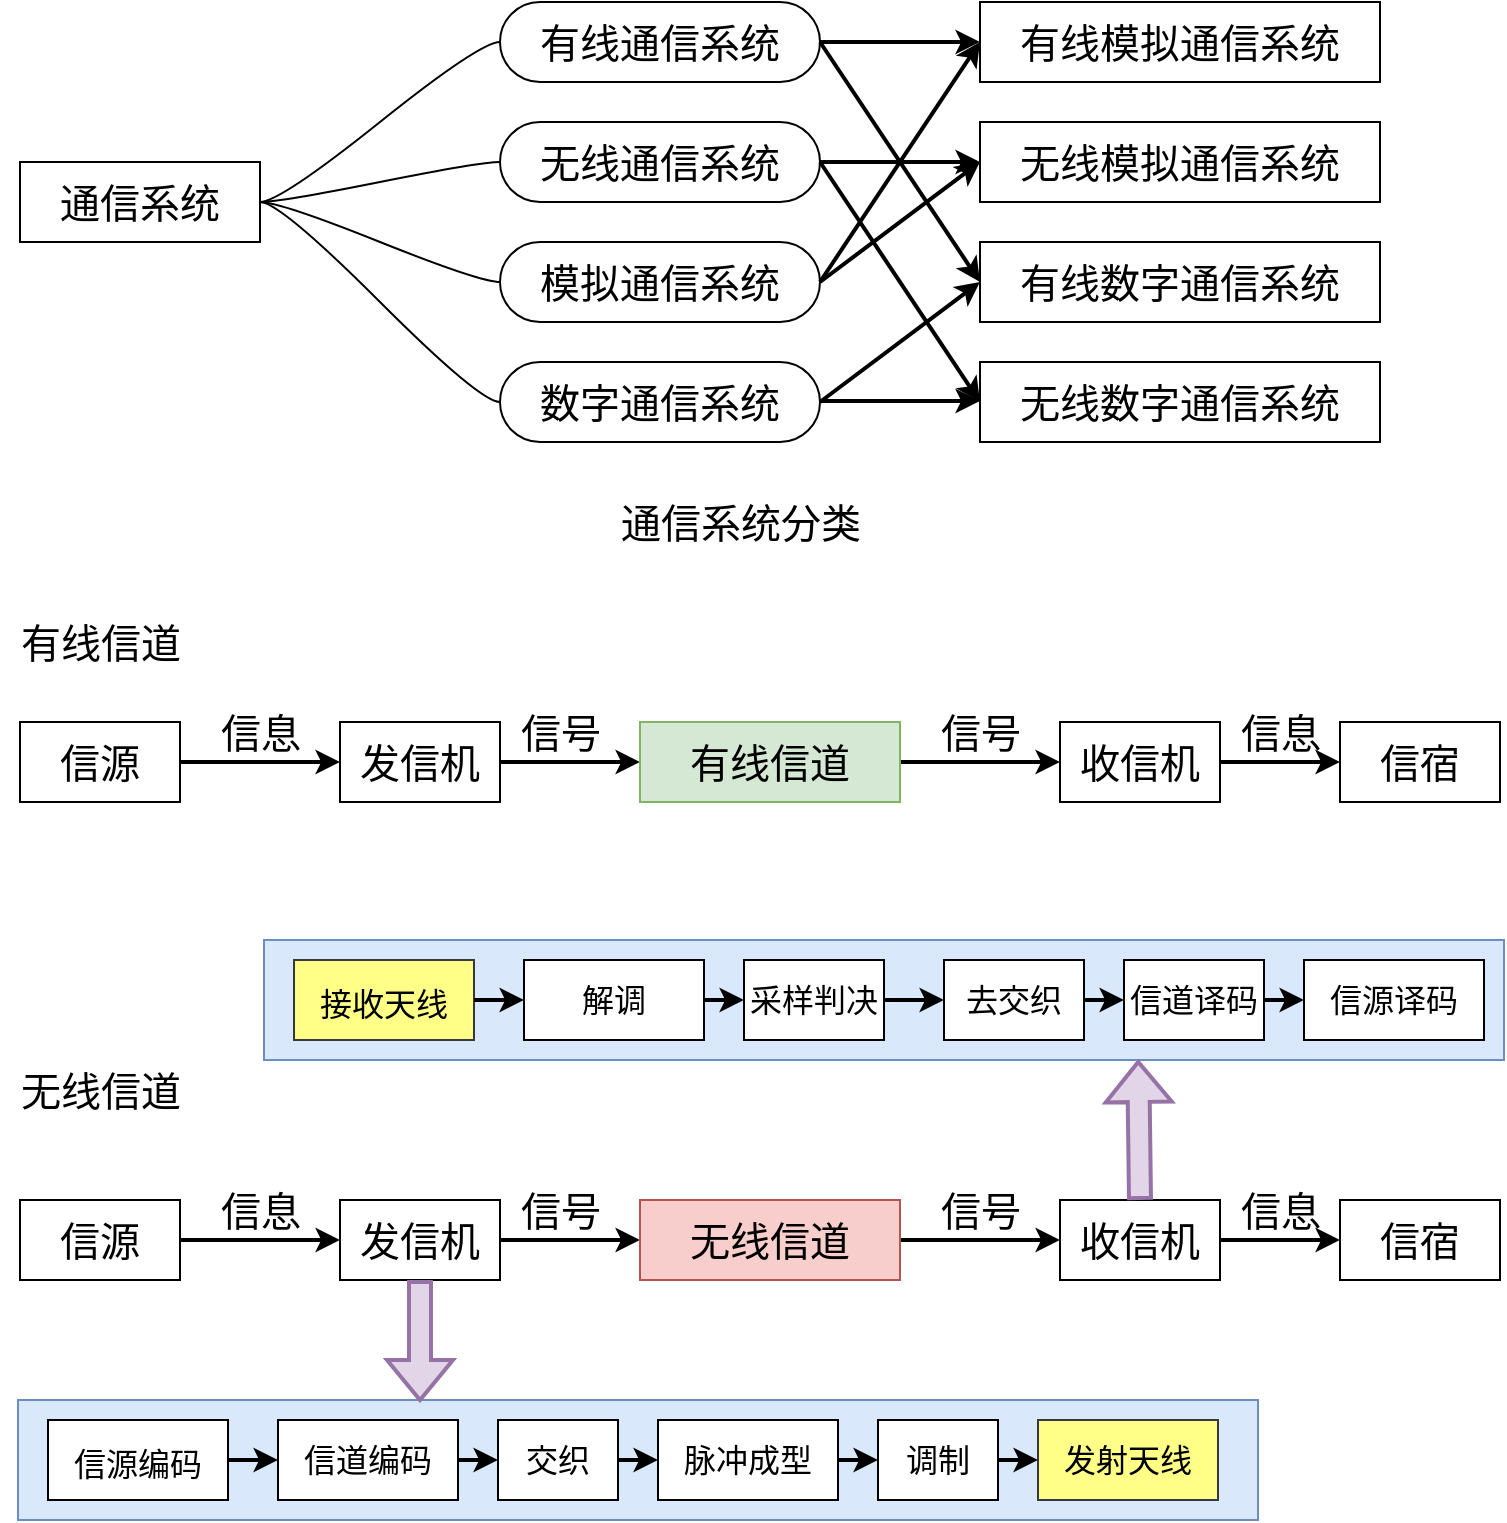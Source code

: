 <mxfile version="16.5.1" type="device" pages="11"><diagram id="XVWfBLVlakffzRYlTbPR" name="通信系统分类"><mxGraphModel dx="1102" dy="865" grid="0" gridSize="10" guides="1" tooltips="1" connect="1" arrows="1" fold="1" page="1" pageScale="1" pageWidth="1169" pageHeight="827" math="0" shadow="0"><root><mxCell id="0"/><mxCell id="1" parent="0"/><mxCell id="11ePoiSRR4TbVHY38LkE-1" value="&lt;font style=&quot;font-size: 20px&quot;&gt;通信系统&lt;/font&gt;" style="rounded=0;whiteSpace=wrap;html=1;" parent="1" vertex="1"><mxGeometry x="120" y="120" width="120" height="40" as="geometry"/></mxCell><mxCell id="11ePoiSRR4TbVHY38LkE-3" value="有线通信系统" style="whiteSpace=wrap;html=1;rounded=1;arcSize=50;align=center;verticalAlign=middle;strokeWidth=1;autosize=1;spacing=4;treeFolding=1;treeMoving=1;newEdgeStyle={&quot;edgeStyle&quot;:&quot;entityRelationEdgeStyle&quot;,&quot;startArrow&quot;:&quot;none&quot;,&quot;endArrow&quot;:&quot;none&quot;,&quot;segment&quot;:10,&quot;curved&quot;:1};fontSize=20;" parent="1" vertex="1"><mxGeometry x="360" y="40" width="160" height="40" as="geometry"/></mxCell><mxCell id="11ePoiSRR4TbVHY38LkE-4" value="" style="edgeStyle=entityRelationEdgeStyle;startArrow=none;endArrow=none;segment=10;curved=1;rounded=0;fontSize=20;exitX=1;exitY=0.5;exitDx=0;exitDy=0;" parent="1" source="11ePoiSRR4TbVHY38LkE-1" target="11ePoiSRR4TbVHY38LkE-3" edge="1"><mxGeometry relative="1" as="geometry"><mxPoint x="240" y="167" as="sourcePoint"/></mxGeometry></mxCell><mxCell id="11ePoiSRR4TbVHY38LkE-7" value="无线通信系统" style="whiteSpace=wrap;html=1;rounded=1;arcSize=50;align=center;verticalAlign=middle;strokeWidth=1;autosize=1;spacing=4;treeFolding=1;treeMoving=1;newEdgeStyle={&quot;edgeStyle&quot;:&quot;entityRelationEdgeStyle&quot;,&quot;startArrow&quot;:&quot;none&quot;,&quot;endArrow&quot;:&quot;none&quot;,&quot;segment&quot;:10,&quot;curved&quot;:1};fontSize=20;" parent="1" vertex="1"><mxGeometry x="360" y="100" width="160" height="40" as="geometry"/></mxCell><mxCell id="11ePoiSRR4TbVHY38LkE-8" value="" style="edgeStyle=entityRelationEdgeStyle;startArrow=none;endArrow=none;segment=10;curved=1;rounded=0;fontSize=20;" parent="1" source="11ePoiSRR4TbVHY38LkE-1" target="11ePoiSRR4TbVHY38LkE-7" edge="1"><mxGeometry relative="1" as="geometry"><mxPoint x="280" y="167" as="sourcePoint"/></mxGeometry></mxCell><mxCell id="11ePoiSRR4TbVHY38LkE-9" value="模拟通信系统" style="whiteSpace=wrap;html=1;rounded=1;arcSize=50;align=center;verticalAlign=middle;strokeWidth=1;autosize=1;spacing=4;treeFolding=1;treeMoving=1;newEdgeStyle={&quot;edgeStyle&quot;:&quot;entityRelationEdgeStyle&quot;,&quot;startArrow&quot;:&quot;none&quot;,&quot;endArrow&quot;:&quot;none&quot;,&quot;segment&quot;:10,&quot;curved&quot;:1};fontSize=20;" parent="1" vertex="1"><mxGeometry x="360" y="160" width="160" height="40" as="geometry"/></mxCell><mxCell id="11ePoiSRR4TbVHY38LkE-10" value="" style="edgeStyle=entityRelationEdgeStyle;startArrow=none;endArrow=none;segment=10;curved=1;rounded=0;fontSize=20;" parent="1" source="11ePoiSRR4TbVHY38LkE-1" target="11ePoiSRR4TbVHY38LkE-9" edge="1"><mxGeometry relative="1" as="geometry"><mxPoint x="280" y="167" as="sourcePoint"/></mxGeometry></mxCell><mxCell id="11ePoiSRR4TbVHY38LkE-11" value="数字通信系统" style="whiteSpace=wrap;html=1;rounded=1;arcSize=50;align=center;verticalAlign=middle;strokeWidth=1;autosize=1;spacing=4;treeFolding=1;treeMoving=1;newEdgeStyle={&quot;edgeStyle&quot;:&quot;entityRelationEdgeStyle&quot;,&quot;startArrow&quot;:&quot;none&quot;,&quot;endArrow&quot;:&quot;none&quot;,&quot;segment&quot;:10,&quot;curved&quot;:1};fontSize=20;" parent="1" vertex="1"><mxGeometry x="360" y="220" width="160" height="40" as="geometry"/></mxCell><mxCell id="11ePoiSRR4TbVHY38LkE-12" value="" style="edgeStyle=entityRelationEdgeStyle;startArrow=none;endArrow=none;segment=10;curved=1;rounded=0;fontSize=20;" parent="1" source="11ePoiSRR4TbVHY38LkE-1" target="11ePoiSRR4TbVHY38LkE-11" edge="1"><mxGeometry relative="1" as="geometry"><mxPoint x="280" y="167" as="sourcePoint"/></mxGeometry></mxCell><mxCell id="11ePoiSRR4TbVHY38LkE-13" value="有线模拟通信系统" style="rounded=0;whiteSpace=wrap;html=1;fontSize=20;" parent="1" vertex="1"><mxGeometry x="600" y="40" width="200" height="40" as="geometry"/></mxCell><mxCell id="11ePoiSRR4TbVHY38LkE-17" value="无线模拟通信系统" style="rounded=0;whiteSpace=wrap;html=1;fontSize=20;" parent="1" vertex="1"><mxGeometry x="600" y="100" width="200" height="40" as="geometry"/></mxCell><mxCell id="11ePoiSRR4TbVHY38LkE-18" value="有线数字通信系统" style="rounded=0;whiteSpace=wrap;html=1;fontSize=20;" parent="1" vertex="1"><mxGeometry x="600" y="160" width="200" height="40" as="geometry"/></mxCell><mxCell id="11ePoiSRR4TbVHY38LkE-19" value="无线数字通信系统" style="rounded=0;whiteSpace=wrap;html=1;fontSize=20;" parent="1" vertex="1"><mxGeometry x="600" y="220" width="200" height="40" as="geometry"/></mxCell><mxCell id="11ePoiSRR4TbVHY38LkE-22" value="" style="endArrow=classic;html=1;rounded=0;fontSize=20;exitX=1;exitY=0.5;exitDx=0;exitDy=0;entryX=0;entryY=0.5;entryDx=0;entryDy=0;strokeWidth=2;" parent="1" source="11ePoiSRR4TbVHY38LkE-3" target="11ePoiSRR4TbVHY38LkE-13" edge="1"><mxGeometry width="50" height="50" relative="1" as="geometry"><mxPoint x="540" y="440" as="sourcePoint"/><mxPoint x="590" y="390" as="targetPoint"/></mxGeometry></mxCell><mxCell id="11ePoiSRR4TbVHY38LkE-23" value="" style="endArrow=classic;html=1;rounded=0;fontSize=20;exitX=1;exitY=0.5;exitDx=0;exitDy=0;entryX=0;entryY=0.5;entryDx=0;entryDy=0;strokeWidth=2;" parent="1" edge="1"><mxGeometry width="50" height="50" relative="1" as="geometry"><mxPoint x="520" y="120" as="sourcePoint"/><mxPoint x="600" y="120" as="targetPoint"/></mxGeometry></mxCell><mxCell id="11ePoiSRR4TbVHY38LkE-24" value="" style="endArrow=classic;html=1;rounded=0;fontSize=20;exitX=1;exitY=0.5;exitDx=0;exitDy=0;entryX=0;entryY=0.5;entryDx=0;entryDy=0;strokeWidth=2;" parent="1" edge="1"><mxGeometry width="50" height="50" relative="1" as="geometry"><mxPoint x="520" y="239.5" as="sourcePoint"/><mxPoint x="600" y="239.5" as="targetPoint"/></mxGeometry></mxCell><mxCell id="11ePoiSRR4TbVHY38LkE-25" value="" style="endArrow=classic;html=1;rounded=0;fontSize=20;exitX=1;exitY=0.5;exitDx=0;exitDy=0;entryX=0;entryY=0.5;entryDx=0;entryDy=0;strokeWidth=2;" parent="1" source="11ePoiSRR4TbVHY38LkE-3" target="11ePoiSRR4TbVHY38LkE-18" edge="1"><mxGeometry width="50" height="50" relative="1" as="geometry"><mxPoint x="530" y="249.5" as="sourcePoint"/><mxPoint x="610" y="249.5" as="targetPoint"/></mxGeometry></mxCell><mxCell id="11ePoiSRR4TbVHY38LkE-26" value="" style="endArrow=classic;html=1;rounded=0;fontSize=20;exitX=1;exitY=0.5;exitDx=0;exitDy=0;entryX=0;entryY=0.5;entryDx=0;entryDy=0;strokeWidth=2;" parent="1" source="11ePoiSRR4TbVHY38LkE-7" target="11ePoiSRR4TbVHY38LkE-19" edge="1"><mxGeometry width="50" height="50" relative="1" as="geometry"><mxPoint x="530" y="70" as="sourcePoint"/><mxPoint x="610" y="190" as="targetPoint"/></mxGeometry></mxCell><mxCell id="11ePoiSRR4TbVHY38LkE-27" value="" style="endArrow=classic;html=1;rounded=0;fontSize=20;exitX=1;exitY=0.5;exitDx=0;exitDy=0;entryX=0;entryY=0.5;entryDx=0;entryDy=0;strokeWidth=2;" parent="1" source="11ePoiSRR4TbVHY38LkE-9" target="11ePoiSRR4TbVHY38LkE-13" edge="1"><mxGeometry width="50" height="50" relative="1" as="geometry"><mxPoint x="530" y="130" as="sourcePoint"/><mxPoint x="610" y="250" as="targetPoint"/></mxGeometry></mxCell><mxCell id="11ePoiSRR4TbVHY38LkE-28" value="" style="endArrow=classic;html=1;rounded=0;fontSize=20;entryX=0;entryY=0.5;entryDx=0;entryDy=0;strokeWidth=2;" parent="1" target="11ePoiSRR4TbVHY38LkE-17" edge="1"><mxGeometry width="50" height="50" relative="1" as="geometry"><mxPoint x="520" y="180" as="sourcePoint"/><mxPoint x="610" y="70" as="targetPoint"/></mxGeometry></mxCell><mxCell id="11ePoiSRR4TbVHY38LkE-29" value="" style="endArrow=classic;html=1;rounded=0;fontSize=20;entryX=0;entryY=0.5;entryDx=0;entryDy=0;strokeWidth=2;" parent="1" target="11ePoiSRR4TbVHY38LkE-18" edge="1"><mxGeometry width="50" height="50" relative="1" as="geometry"><mxPoint x="520" y="240" as="sourcePoint"/><mxPoint x="610" y="249.5" as="targetPoint"/></mxGeometry></mxCell><mxCell id="11ePoiSRR4TbVHY38LkE-30" value="通信系统分类" style="text;html=1;align=center;verticalAlign=middle;resizable=0;points=[];autosize=1;strokeColor=none;fillColor=none;fontSize=20;" parent="1" vertex="1"><mxGeometry x="410" y="285" width="140" height="30" as="geometry"/></mxCell><mxCell id="11ePoiSRR4TbVHY38LkE-34" value="" style="edgeStyle=orthogonalEdgeStyle;rounded=0;orthogonalLoop=1;jettySize=auto;html=1;fontSize=20;strokeWidth=2;" parent="1" source="11ePoiSRR4TbVHY38LkE-31" target="11ePoiSRR4TbVHY38LkE-33" edge="1"><mxGeometry relative="1" as="geometry"/></mxCell><mxCell id="11ePoiSRR4TbVHY38LkE-31" value="信源" style="rounded=0;whiteSpace=wrap;html=1;fontSize=20;" parent="1" vertex="1"><mxGeometry x="120" y="400" width="80" height="40" as="geometry"/></mxCell><mxCell id="11ePoiSRR4TbVHY38LkE-32" value="有线信道" style="text;html=1;align=center;verticalAlign=middle;resizable=0;points=[];autosize=1;strokeColor=none;fillColor=none;fontSize=20;" parent="1" vertex="1"><mxGeometry x="110" y="345" width="100" height="30" as="geometry"/></mxCell><mxCell id="11ePoiSRR4TbVHY38LkE-37" style="edgeStyle=orthogonalEdgeStyle;rounded=0;orthogonalLoop=1;jettySize=auto;html=1;exitX=1;exitY=0.5;exitDx=0;exitDy=0;entryX=0;entryY=0.5;entryDx=0;entryDy=0;fontSize=20;strokeWidth=2;" parent="1" source="11ePoiSRR4TbVHY38LkE-33" target="11ePoiSRR4TbVHY38LkE-36" edge="1"><mxGeometry relative="1" as="geometry"/></mxCell><mxCell id="11ePoiSRR4TbVHY38LkE-33" value="发信机" style="whiteSpace=wrap;html=1;fontSize=20;rounded=0;" parent="1" vertex="1"><mxGeometry x="280" y="400" width="80" height="40" as="geometry"/></mxCell><mxCell id="11ePoiSRR4TbVHY38LkE-35" value="信息" style="text;html=1;align=center;verticalAlign=middle;resizable=0;points=[];autosize=1;strokeColor=none;fillColor=none;fontSize=20;" parent="1" vertex="1"><mxGeometry x="210" y="390" width="60" height="30" as="geometry"/></mxCell><mxCell id="11ePoiSRR4TbVHY38LkE-40" style="edgeStyle=orthogonalEdgeStyle;rounded=0;orthogonalLoop=1;jettySize=auto;html=1;exitX=1;exitY=0.5;exitDx=0;exitDy=0;fontSize=20;strokeWidth=2;" parent="1" source="11ePoiSRR4TbVHY38LkE-36" target="11ePoiSRR4TbVHY38LkE-39" edge="1"><mxGeometry relative="1" as="geometry"/></mxCell><mxCell id="11ePoiSRR4TbVHY38LkE-36" value="有线信道" style="whiteSpace=wrap;html=1;fontSize=20;rounded=0;fillColor=#d5e8d4;strokeColor=#82b366;" parent="1" vertex="1"><mxGeometry x="430" y="400" width="130" height="40" as="geometry"/></mxCell><mxCell id="11ePoiSRR4TbVHY38LkE-38" value="信号" style="text;html=1;align=center;verticalAlign=middle;resizable=0;points=[];autosize=1;strokeColor=none;fillColor=none;fontSize=20;" parent="1" vertex="1"><mxGeometry x="360" y="390" width="60" height="30" as="geometry"/></mxCell><mxCell id="11ePoiSRR4TbVHY38LkE-43" style="edgeStyle=orthogonalEdgeStyle;rounded=0;orthogonalLoop=1;jettySize=auto;html=1;exitX=1;exitY=0.5;exitDx=0;exitDy=0;entryX=0;entryY=0.5;entryDx=0;entryDy=0;fontSize=20;strokeWidth=2;" parent="1" source="11ePoiSRR4TbVHY38LkE-39" target="11ePoiSRR4TbVHY38LkE-42" edge="1"><mxGeometry relative="1" as="geometry"/></mxCell><mxCell id="11ePoiSRR4TbVHY38LkE-39" value="收信机" style="whiteSpace=wrap;html=1;fontSize=20;rounded=0;" parent="1" vertex="1"><mxGeometry x="640" y="400" width="80" height="40" as="geometry"/></mxCell><mxCell id="11ePoiSRR4TbVHY38LkE-41" value="信号" style="text;html=1;align=center;verticalAlign=middle;resizable=0;points=[];autosize=1;strokeColor=none;fillColor=none;fontSize=20;" parent="1" vertex="1"><mxGeometry x="570" y="390" width="60" height="30" as="geometry"/></mxCell><mxCell id="11ePoiSRR4TbVHY38LkE-42" value="信宿" style="rounded=0;whiteSpace=wrap;html=1;fontSize=20;" parent="1" vertex="1"><mxGeometry x="780" y="400" width="80" height="40" as="geometry"/></mxCell><mxCell id="11ePoiSRR4TbVHY38LkE-44" value="信息" style="text;html=1;align=center;verticalAlign=middle;resizable=0;points=[];autosize=1;strokeColor=none;fillColor=none;fontSize=20;" parent="1" vertex="1"><mxGeometry x="720" y="390" width="60" height="30" as="geometry"/></mxCell><mxCell id="11ePoiSRR4TbVHY38LkE-45" value="无线信道" style="text;html=1;align=center;verticalAlign=middle;resizable=0;points=[];autosize=1;strokeColor=none;fillColor=none;fontSize=20;" parent="1" vertex="1"><mxGeometry x="110" y="569" width="100" height="30" as="geometry"/></mxCell><mxCell id="11ePoiSRR4TbVHY38LkE-46" value="" style="edgeStyle=orthogonalEdgeStyle;rounded=0;orthogonalLoop=1;jettySize=auto;html=1;fontSize=20;strokeWidth=2;" parent="1" source="11ePoiSRR4TbVHY38LkE-47" target="11ePoiSRR4TbVHY38LkE-49" edge="1"><mxGeometry relative="1" as="geometry"/></mxCell><mxCell id="11ePoiSRR4TbVHY38LkE-47" value="信源" style="rounded=0;whiteSpace=wrap;html=1;fontSize=20;" parent="1" vertex="1"><mxGeometry x="120" y="639" width="80" height="40" as="geometry"/></mxCell><mxCell id="11ePoiSRR4TbVHY38LkE-48" style="edgeStyle=orthogonalEdgeStyle;rounded=0;orthogonalLoop=1;jettySize=auto;html=1;exitX=1;exitY=0.5;exitDx=0;exitDy=0;entryX=0;entryY=0.5;entryDx=0;entryDy=0;fontSize=20;strokeWidth=2;" parent="1" source="11ePoiSRR4TbVHY38LkE-49" target="11ePoiSRR4TbVHY38LkE-52" edge="1"><mxGeometry relative="1" as="geometry"/></mxCell><mxCell id="11ePoiSRR4TbVHY38LkE-49" value="发信机" style="whiteSpace=wrap;html=1;fontSize=20;rounded=0;" parent="1" vertex="1"><mxGeometry x="280" y="639" width="80" height="40" as="geometry"/></mxCell><mxCell id="11ePoiSRR4TbVHY38LkE-50" value="信息" style="text;html=1;align=center;verticalAlign=middle;resizable=0;points=[];autosize=1;strokeColor=none;fillColor=none;fontSize=20;" parent="1" vertex="1"><mxGeometry x="210" y="629" width="60" height="30" as="geometry"/></mxCell><mxCell id="11ePoiSRR4TbVHY38LkE-51" style="edgeStyle=orthogonalEdgeStyle;rounded=0;orthogonalLoop=1;jettySize=auto;html=1;exitX=1;exitY=0.5;exitDx=0;exitDy=0;fontSize=20;strokeWidth=2;" parent="1" source="11ePoiSRR4TbVHY38LkE-52" target="11ePoiSRR4TbVHY38LkE-55" edge="1"><mxGeometry relative="1" as="geometry"/></mxCell><mxCell id="11ePoiSRR4TbVHY38LkE-52" value="无线信道" style="whiteSpace=wrap;html=1;fontSize=20;rounded=0;fillColor=#f8cecc;strokeColor=#b85450;" parent="1" vertex="1"><mxGeometry x="430" y="639" width="130" height="40" as="geometry"/></mxCell><mxCell id="11ePoiSRR4TbVHY38LkE-53" value="信号" style="text;html=1;align=center;verticalAlign=middle;resizable=0;points=[];autosize=1;strokeColor=none;fillColor=none;fontSize=20;" parent="1" vertex="1"><mxGeometry x="360" y="629" width="60" height="30" as="geometry"/></mxCell><mxCell id="11ePoiSRR4TbVHY38LkE-54" style="edgeStyle=orthogonalEdgeStyle;rounded=0;orthogonalLoop=1;jettySize=auto;html=1;exitX=1;exitY=0.5;exitDx=0;exitDy=0;entryX=0;entryY=0.5;entryDx=0;entryDy=0;fontSize=20;strokeWidth=2;" parent="1" source="11ePoiSRR4TbVHY38LkE-55" target="11ePoiSRR4TbVHY38LkE-57" edge="1"><mxGeometry relative="1" as="geometry"/></mxCell><mxCell id="11ePoiSRR4TbVHY38LkE-55" value="收信机" style="whiteSpace=wrap;html=1;fontSize=20;rounded=0;" parent="1" vertex="1"><mxGeometry x="640" y="639" width="80" height="40" as="geometry"/></mxCell><mxCell id="11ePoiSRR4TbVHY38LkE-56" value="信号" style="text;html=1;align=center;verticalAlign=middle;resizable=0;points=[];autosize=1;strokeColor=none;fillColor=none;fontSize=20;" parent="1" vertex="1"><mxGeometry x="570" y="629" width="60" height="30" as="geometry"/></mxCell><mxCell id="11ePoiSRR4TbVHY38LkE-57" value="信宿" style="rounded=0;whiteSpace=wrap;html=1;fontSize=20;" parent="1" vertex="1"><mxGeometry x="780" y="639" width="80" height="40" as="geometry"/></mxCell><mxCell id="11ePoiSRR4TbVHY38LkE-58" value="信息" style="text;html=1;align=center;verticalAlign=middle;resizable=0;points=[];autosize=1;strokeColor=none;fillColor=none;fontSize=20;" parent="1" vertex="1"><mxGeometry x="720" y="629" width="60" height="30" as="geometry"/></mxCell><mxCell id="11ePoiSRR4TbVHY38LkE-71" value="" style="group" parent="1" vertex="1" connectable="0"><mxGeometry x="119" y="739" width="620" height="60" as="geometry"/></mxCell><mxCell id="11ePoiSRR4TbVHY38LkE-59" value="" style="rounded=0;whiteSpace=wrap;html=1;fontSize=20;fillColor=#dae8fc;strokeColor=#6c8ebf;" parent="11ePoiSRR4TbVHY38LkE-71" vertex="1"><mxGeometry width="620" height="60" as="geometry"/></mxCell><mxCell id="11ePoiSRR4TbVHY38LkE-60" value="&lt;font style=&quot;font-size: 16px&quot;&gt;信源编码&lt;/font&gt;" style="rounded=0;whiteSpace=wrap;html=1;fontSize=20;" parent="11ePoiSRR4TbVHY38LkE-71" vertex="1"><mxGeometry x="15" y="10" width="90" height="40" as="geometry"/></mxCell><mxCell id="11ePoiSRR4TbVHY38LkE-61" value="信道编码" style="rounded=0;whiteSpace=wrap;html=1;fontSize=16;" parent="11ePoiSRR4TbVHY38LkE-71" vertex="1"><mxGeometry x="130" y="10" width="90" height="40" as="geometry"/></mxCell><mxCell id="11ePoiSRR4TbVHY38LkE-66" style="edgeStyle=orthogonalEdgeStyle;rounded=0;orthogonalLoop=1;jettySize=auto;html=1;exitX=1;exitY=0.5;exitDx=0;exitDy=0;entryX=0;entryY=0.5;entryDx=0;entryDy=0;fontSize=16;strokeWidth=2;" parent="11ePoiSRR4TbVHY38LkE-71" source="11ePoiSRR4TbVHY38LkE-60" target="11ePoiSRR4TbVHY38LkE-61" edge="1"><mxGeometry relative="1" as="geometry"/></mxCell><mxCell id="11ePoiSRR4TbVHY38LkE-62" value="交织" style="rounded=0;whiteSpace=wrap;html=1;fontSize=16;" parent="11ePoiSRR4TbVHY38LkE-71" vertex="1"><mxGeometry x="240" y="10" width="60" height="40" as="geometry"/></mxCell><mxCell id="11ePoiSRR4TbVHY38LkE-67" style="edgeStyle=orthogonalEdgeStyle;rounded=0;orthogonalLoop=1;jettySize=auto;html=1;exitX=1;exitY=0.5;exitDx=0;exitDy=0;entryX=0;entryY=0.5;entryDx=0;entryDy=0;fontSize=16;strokeWidth=2;" parent="11ePoiSRR4TbVHY38LkE-71" source="11ePoiSRR4TbVHY38LkE-61" target="11ePoiSRR4TbVHY38LkE-62" edge="1"><mxGeometry relative="1" as="geometry"/></mxCell><mxCell id="11ePoiSRR4TbVHY38LkE-63" value="脉冲成型" style="rounded=0;whiteSpace=wrap;html=1;fontSize=16;" parent="11ePoiSRR4TbVHY38LkE-71" vertex="1"><mxGeometry x="320" y="10" width="90" height="40" as="geometry"/></mxCell><mxCell id="11ePoiSRR4TbVHY38LkE-68" style="edgeStyle=orthogonalEdgeStyle;rounded=0;orthogonalLoop=1;jettySize=auto;html=1;exitX=1;exitY=0.5;exitDx=0;exitDy=0;entryX=0;entryY=0.5;entryDx=0;entryDy=0;fontSize=16;strokeWidth=2;" parent="11ePoiSRR4TbVHY38LkE-71" source="11ePoiSRR4TbVHY38LkE-62" target="11ePoiSRR4TbVHY38LkE-63" edge="1"><mxGeometry relative="1" as="geometry"/></mxCell><mxCell id="11ePoiSRR4TbVHY38LkE-64" value="调制" style="rounded=0;whiteSpace=wrap;html=1;fontSize=16;" parent="11ePoiSRR4TbVHY38LkE-71" vertex="1"><mxGeometry x="430" y="10" width="60" height="40" as="geometry"/></mxCell><mxCell id="11ePoiSRR4TbVHY38LkE-69" style="edgeStyle=orthogonalEdgeStyle;rounded=0;orthogonalLoop=1;jettySize=auto;html=1;exitX=1;exitY=0.5;exitDx=0;exitDy=0;entryX=0;entryY=0.5;entryDx=0;entryDy=0;fontSize=16;strokeWidth=2;" parent="11ePoiSRR4TbVHY38LkE-71" source="11ePoiSRR4TbVHY38LkE-63" target="11ePoiSRR4TbVHY38LkE-64" edge="1"><mxGeometry relative="1" as="geometry"/></mxCell><mxCell id="11ePoiSRR4TbVHY38LkE-65" value="发射天线" style="rounded=0;whiteSpace=wrap;html=1;fontSize=16;fillColor=#ffff88;strokeColor=#36393d;" parent="11ePoiSRR4TbVHY38LkE-71" vertex="1"><mxGeometry x="510" y="10" width="90" height="40" as="geometry"/></mxCell><mxCell id="11ePoiSRR4TbVHY38LkE-70" style="edgeStyle=orthogonalEdgeStyle;rounded=0;orthogonalLoop=1;jettySize=auto;html=1;exitX=1;exitY=0.5;exitDx=0;exitDy=0;entryX=0;entryY=0.5;entryDx=0;entryDy=0;fontSize=16;strokeWidth=2;" parent="11ePoiSRR4TbVHY38LkE-71" source="11ePoiSRR4TbVHY38LkE-64" target="11ePoiSRR4TbVHY38LkE-65" edge="1"><mxGeometry relative="1" as="geometry"/></mxCell><mxCell id="11ePoiSRR4TbVHY38LkE-72" value="" style="shape=flexArrow;endArrow=classic;html=1;rounded=0;fontSize=16;strokeWidth=2;exitX=0.5;exitY=1;exitDx=0;exitDy=0;fillColor=#e1d5e7;strokeColor=#9673a6;" parent="1" source="11ePoiSRR4TbVHY38LkE-49" edge="1"><mxGeometry width="50" height="50" relative="1" as="geometry"><mxPoint x="540" y="709" as="sourcePoint"/><mxPoint x="320" y="740" as="targetPoint"/></mxGeometry></mxCell><mxCell id="11ePoiSRR4TbVHY38LkE-73" value="" style="group" parent="1" vertex="1" connectable="0"><mxGeometry x="242" y="509" width="620" height="60" as="geometry"/></mxCell><mxCell id="11ePoiSRR4TbVHY38LkE-74" value="" style="rounded=0;whiteSpace=wrap;html=1;fontSize=20;fillColor=#dae8fc;strokeColor=#6c8ebf;" parent="11ePoiSRR4TbVHY38LkE-73" vertex="1"><mxGeometry width="620" height="60" as="geometry"/></mxCell><mxCell id="11ePoiSRR4TbVHY38LkE-75" value="&lt;font style=&quot;font-size: 16px&quot;&gt;接收天线&lt;/font&gt;" style="rounded=0;whiteSpace=wrap;html=1;fontSize=20;fillColor=#ffff88;strokeColor=#36393d;" parent="11ePoiSRR4TbVHY38LkE-73" vertex="1"><mxGeometry x="15" y="10" width="90" height="40" as="geometry"/></mxCell><mxCell id="11ePoiSRR4TbVHY38LkE-76" value="解调" style="rounded=0;whiteSpace=wrap;html=1;fontSize=16;" parent="11ePoiSRR4TbVHY38LkE-73" vertex="1"><mxGeometry x="130" y="10" width="90" height="40" as="geometry"/></mxCell><mxCell id="11ePoiSRR4TbVHY38LkE-77" style="edgeStyle=orthogonalEdgeStyle;rounded=0;orthogonalLoop=1;jettySize=auto;html=1;exitX=1;exitY=0.5;exitDx=0;exitDy=0;entryX=0;entryY=0.5;entryDx=0;entryDy=0;fontSize=16;strokeWidth=2;" parent="11ePoiSRR4TbVHY38LkE-73" source="11ePoiSRR4TbVHY38LkE-75" target="11ePoiSRR4TbVHY38LkE-76" edge="1"><mxGeometry relative="1" as="geometry"/></mxCell><mxCell id="11ePoiSRR4TbVHY38LkE-78" value="采样判决" style="rounded=0;whiteSpace=wrap;html=1;fontSize=16;" parent="11ePoiSRR4TbVHY38LkE-73" vertex="1"><mxGeometry x="240" y="10" width="70" height="40" as="geometry"/></mxCell><mxCell id="11ePoiSRR4TbVHY38LkE-79" style="edgeStyle=orthogonalEdgeStyle;rounded=0;orthogonalLoop=1;jettySize=auto;html=1;exitX=1;exitY=0.5;exitDx=0;exitDy=0;entryX=0;entryY=0.5;entryDx=0;entryDy=0;fontSize=16;strokeWidth=2;" parent="11ePoiSRR4TbVHY38LkE-73" source="11ePoiSRR4TbVHY38LkE-76" target="11ePoiSRR4TbVHY38LkE-78" edge="1"><mxGeometry relative="1" as="geometry"/></mxCell><mxCell id="11ePoiSRR4TbVHY38LkE-80" value="去交织" style="rounded=0;whiteSpace=wrap;html=1;fontSize=16;" parent="11ePoiSRR4TbVHY38LkE-73" vertex="1"><mxGeometry x="340" y="10" width="70" height="40" as="geometry"/></mxCell><mxCell id="11ePoiSRR4TbVHY38LkE-81" style="edgeStyle=orthogonalEdgeStyle;rounded=0;orthogonalLoop=1;jettySize=auto;html=1;exitX=1;exitY=0.5;exitDx=0;exitDy=0;entryX=0;entryY=0.5;entryDx=0;entryDy=0;fontSize=16;strokeWidth=2;" parent="11ePoiSRR4TbVHY38LkE-73" source="11ePoiSRR4TbVHY38LkE-78" target="11ePoiSRR4TbVHY38LkE-80" edge="1"><mxGeometry relative="1" as="geometry"/></mxCell><mxCell id="11ePoiSRR4TbVHY38LkE-82" value="信道译码" style="rounded=0;whiteSpace=wrap;html=1;fontSize=16;" parent="11ePoiSRR4TbVHY38LkE-73" vertex="1"><mxGeometry x="430" y="10" width="70" height="40" as="geometry"/></mxCell><mxCell id="11ePoiSRR4TbVHY38LkE-83" style="edgeStyle=orthogonalEdgeStyle;rounded=0;orthogonalLoop=1;jettySize=auto;html=1;exitX=1;exitY=0.5;exitDx=0;exitDy=0;entryX=0;entryY=0.5;entryDx=0;entryDy=0;fontSize=16;strokeWidth=2;" parent="11ePoiSRR4TbVHY38LkE-73" source="11ePoiSRR4TbVHY38LkE-80" target="11ePoiSRR4TbVHY38LkE-82" edge="1"><mxGeometry relative="1" as="geometry"/></mxCell><mxCell id="11ePoiSRR4TbVHY38LkE-84" value="信源译码" style="rounded=0;whiteSpace=wrap;html=1;fontSize=16;" parent="11ePoiSRR4TbVHY38LkE-73" vertex="1"><mxGeometry x="520" y="10" width="90" height="40" as="geometry"/></mxCell><mxCell id="11ePoiSRR4TbVHY38LkE-85" style="edgeStyle=orthogonalEdgeStyle;rounded=0;orthogonalLoop=1;jettySize=auto;html=1;exitX=1;exitY=0.5;exitDx=0;exitDy=0;entryX=0;entryY=0.5;entryDx=0;entryDy=0;fontSize=16;strokeWidth=2;" parent="11ePoiSRR4TbVHY38LkE-73" source="11ePoiSRR4TbVHY38LkE-82" target="11ePoiSRR4TbVHY38LkE-84" edge="1"><mxGeometry relative="1" as="geometry"/></mxCell><mxCell id="11ePoiSRR4TbVHY38LkE-86" value="" style="shape=flexArrow;endArrow=classic;html=1;rounded=0;fontSize=16;strokeWidth=2;entryX=0.705;entryY=1;entryDx=0;entryDy=0;exitX=0.5;exitY=0;exitDx=0;exitDy=0;fillColor=#e1d5e7;strokeColor=#9673a6;entryPerimeter=0;" parent="1" source="11ePoiSRR4TbVHY38LkE-55" target="11ePoiSRR4TbVHY38LkE-74" edge="1"><mxGeometry width="50" height="50" relative="1" as="geometry"><mxPoint x="540" y="630" as="sourcePoint"/><mxPoint x="590" y="580" as="targetPoint"/></mxGeometry></mxCell></root></mxGraphModel></diagram><diagram id="Ewdifd5IEJ-5xB3gLPax" name="信道"><mxGraphModel dx="782" dy="531" grid="1" gridSize="10" guides="1" tooltips="1" connect="1" arrows="1" fold="1" page="1" pageScale="1" pageWidth="1169" pageHeight="827" math="0" shadow="0"><root><mxCell id="A86J0GKsngSQj3rEZQvu-0"/><mxCell id="A86J0GKsngSQj3rEZQvu-1" parent="A86J0GKsngSQj3rEZQvu-0"/><mxCell id="A86J0GKsngSQj3rEZQvu-2" value="&lt;font style=&quot;font-size: 20px&quot;&gt;无线信道&lt;/font&gt;" style="text;html=1;align=center;verticalAlign=middle;resizable=0;points=[];autosize=1;strokeColor=none;fillColor=none;fontSize=16;" parent="A86J0GKsngSQj3rEZQvu-1" vertex="1"><mxGeometry x="100" y="200" width="100" height="30" as="geometry"/></mxCell><mxCell id="A86J0GKsngSQj3rEZQvu-3" value="地波" style="whiteSpace=wrap;html=1;rounded=1;arcSize=50;align=center;verticalAlign=middle;strokeWidth=1;autosize=1;spacing=4;treeFolding=1;treeMoving=1;newEdgeStyle={&quot;edgeStyle&quot;:&quot;entityRelationEdgeStyle&quot;,&quot;startArrow&quot;:&quot;none&quot;,&quot;endArrow&quot;:&quot;none&quot;,&quot;segment&quot;:10,&quot;curved&quot;:1};fontSize=20;" parent="A86J0GKsngSQj3rEZQvu-1" vertex="1"><mxGeometry x="280" y="90" width="80" height="40" as="geometry"/></mxCell><mxCell id="A86J0GKsngSQj3rEZQvu-4" value="" style="edgeStyle=entityRelationEdgeStyle;startArrow=none;endArrow=none;segment=10;curved=1;rounded=0;fontSize=20;strokeWidth=2;" parent="A86J0GKsngSQj3rEZQvu-1" source="A86J0GKsngSQj3rEZQvu-2" target="A86J0GKsngSQj3rEZQvu-3" edge="1"><mxGeometry relative="1" as="geometry"><mxPoint x="260" y="202" as="sourcePoint"/></mxGeometry></mxCell><mxCell id="A86J0GKsngSQj3rEZQvu-5" value="频率小于2MHz，有绕射能力" style="whiteSpace=wrap;html=1;shape=partialRectangle;top=0;left=0;bottom=1;right=0;points=[[0,1],[1,1]];fillColor=none;align=center;verticalAlign=bottom;routingCenterY=0.5;snapToPoint=1;recursiveResize=0;autosize=1;treeFolding=1;treeMoving=1;newEdgeStyle={&quot;edgeStyle&quot;:&quot;entityRelationEdgeStyle&quot;,&quot;startArrow&quot;:&quot;none&quot;,&quot;endArrow&quot;:&quot;none&quot;,&quot;segment&quot;:10,&quot;curved&quot;:1};fontSize=20;" parent="A86J0GKsngSQj3rEZQvu-1" vertex="1"><mxGeometry x="460" y="80" width="280" height="30" as="geometry"/></mxCell><mxCell id="A86J0GKsngSQj3rEZQvu-6" value="" style="edgeStyle=entityRelationEdgeStyle;startArrow=none;endArrow=none;segment=10;curved=1;rounded=0;fontSize=20;strokeWidth=2;" parent="A86J0GKsngSQj3rEZQvu-1" source="A86J0GKsngSQj3rEZQvu-3" target="A86J0GKsngSQj3rEZQvu-5" edge="1"><mxGeometry relative="1" as="geometry"><mxPoint x="400" y="140" as="sourcePoint"/></mxGeometry></mxCell><mxCell id="A86J0GKsngSQj3rEZQvu-7" value="天波" style="whiteSpace=wrap;html=1;rounded=1;arcSize=50;align=center;verticalAlign=middle;strokeWidth=1;autosize=1;spacing=4;treeFolding=1;treeMoving=1;newEdgeStyle={&quot;edgeStyle&quot;:&quot;entityRelationEdgeStyle&quot;,&quot;startArrow&quot;:&quot;none&quot;,&quot;endArrow&quot;:&quot;none&quot;,&quot;segment&quot;:10,&quot;curved&quot;:1};fontSize=20;" parent="A86J0GKsngSQj3rEZQvu-1" vertex="1"><mxGeometry x="280" y="160" width="80" height="40" as="geometry"/></mxCell><mxCell id="A86J0GKsngSQj3rEZQvu-8" value="频率2~30MHz，被电离反射" style="whiteSpace=wrap;html=1;shape=partialRectangle;top=0;left=0;bottom=1;right=0;points=[[0,1],[1,1]];fillColor=none;align=center;verticalAlign=bottom;routingCenterY=0.5;snapToPoint=1;recursiveResize=0;autosize=1;treeFolding=1;treeMoving=1;newEdgeStyle={&quot;edgeStyle&quot;:&quot;entityRelationEdgeStyle&quot;,&quot;startArrow&quot;:&quot;none&quot;,&quot;endArrow&quot;:&quot;none&quot;,&quot;segment&quot;:10,&quot;curved&quot;:1};fontSize=20;" parent="A86J0GKsngSQj3rEZQvu-1" vertex="1"><mxGeometry x="480" y="150" width="280" height="30" as="geometry"/></mxCell><mxCell id="A86J0GKsngSQj3rEZQvu-9" value="" style="edgeStyle=entityRelationEdgeStyle;startArrow=none;endArrow=none;segment=10;curved=1;rounded=0;fontSize=20;strokeWidth=2;" parent="A86J0GKsngSQj3rEZQvu-1" source="A86J0GKsngSQj3rEZQvu-7" target="A86J0GKsngSQj3rEZQvu-8" edge="1"><mxGeometry relative="1" as="geometry"><mxPoint x="400" y="210" as="sourcePoint"/></mxGeometry></mxCell><mxCell id="A86J0GKsngSQj3rEZQvu-10" value="视距传播" style="whiteSpace=wrap;html=1;rounded=1;arcSize=50;align=center;verticalAlign=middle;strokeWidth=1;autosize=1;spacing=4;treeFolding=1;treeMoving=1;newEdgeStyle={&quot;edgeStyle&quot;:&quot;entityRelationEdgeStyle&quot;,&quot;startArrow&quot;:&quot;none&quot;,&quot;endArrow&quot;:&quot;none&quot;,&quot;segment&quot;:10,&quot;curved&quot;:1};fontSize=20;" parent="A86J0GKsngSQj3rEZQvu-1" vertex="1"><mxGeometry x="260" y="240" width="130" height="40" as="geometry"/></mxCell><mxCell id="A86J0GKsngSQj3rEZQvu-11" value="频率大于30MHz，之前传播，穿透电离层" style="whiteSpace=wrap;html=1;shape=partialRectangle;top=0;left=0;bottom=1;right=0;points=[[0,1],[1,1]];fillColor=none;align=center;verticalAlign=bottom;routingCenterY=0.5;snapToPoint=1;recursiveResize=0;autosize=1;treeFolding=1;treeMoving=1;newEdgeStyle={&quot;edgeStyle&quot;:&quot;entityRelationEdgeStyle&quot;,&quot;startArrow&quot;:&quot;none&quot;,&quot;endArrow&quot;:&quot;none&quot;,&quot;segment&quot;:10,&quot;curved&quot;:1};fontSize=20;" parent="A86J0GKsngSQj3rEZQvu-1" vertex="1"><mxGeometry x="480" y="230" width="400" height="30" as="geometry"/></mxCell><mxCell id="A86J0GKsngSQj3rEZQvu-12" value="" style="edgeStyle=entityRelationEdgeStyle;startArrow=none;endArrow=none;segment=10;curved=1;rounded=0;fontSize=20;strokeWidth=2;" parent="A86J0GKsngSQj3rEZQvu-1" source="A86J0GKsngSQj3rEZQvu-10" target="A86J0GKsngSQj3rEZQvu-11" edge="1"><mxGeometry relative="1" as="geometry"><mxPoint x="400" y="290" as="sourcePoint"/></mxGeometry></mxCell><mxCell id="A86J0GKsngSQj3rEZQvu-13" value="其他" style="whiteSpace=wrap;html=1;rounded=1;arcSize=50;align=center;verticalAlign=middle;strokeWidth=1;autosize=1;spacing=4;treeFolding=1;treeMoving=1;newEdgeStyle={&quot;edgeStyle&quot;:&quot;entityRelationEdgeStyle&quot;,&quot;startArrow&quot;:&quot;none&quot;,&quot;endArrow&quot;:&quot;none&quot;,&quot;segment&quot;:10,&quot;curved&quot;:1};fontSize=20;" parent="A86J0GKsngSQj3rEZQvu-1" vertex="1"><mxGeometry x="280" y="310" width="80" height="40" as="geometry"/></mxCell><mxCell id="A86J0GKsngSQj3rEZQvu-14" value="&lt;span style=&quot;color: rgb(77, 77, 77); font-size: 20px; background-color: rgb(255, 255, 255);&quot;&gt;频率越高绕射能力越差&lt;/span&gt;" style="whiteSpace=wrap;html=1;shape=partialRectangle;top=0;left=0;bottom=1;right=0;points=[[0,1],[1,1]];fillColor=none;align=center;verticalAlign=bottom;routingCenterY=0.5;snapToPoint=1;recursiveResize=0;autosize=1;treeFolding=1;treeMoving=1;newEdgeStyle={&quot;edgeStyle&quot;:&quot;entityRelationEdgeStyle&quot;,&quot;startArrow&quot;:&quot;none&quot;,&quot;endArrow&quot;:&quot;none&quot;,&quot;segment&quot;:10,&quot;curved&quot;:1};fontSize=20;" parent="A86J0GKsngSQj3rEZQvu-1" vertex="1"><mxGeometry x="480" y="340" width="230" height="30" as="geometry"/></mxCell><mxCell id="A86J0GKsngSQj3rEZQvu-15" value="" style="edgeStyle=entityRelationEdgeStyle;startArrow=none;endArrow=none;segment=10;curved=1;rounded=0;fontSize=20;strokeWidth=2;" parent="A86J0GKsngSQj3rEZQvu-1" source="A86J0GKsngSQj3rEZQvu-13" target="A86J0GKsngSQj3rEZQvu-14" edge="1"><mxGeometry relative="1" as="geometry"><mxPoint x="400" y="360" as="sourcePoint"/></mxGeometry></mxCell><mxCell id="A86J0GKsngSQj3rEZQvu-17" value="" style="edgeStyle=entityRelationEdgeStyle;startArrow=none;endArrow=none;segment=10;curved=1;rounded=0;fontSize=20;strokeWidth=2;entryX=0;entryY=0.5;entryDx=0;entryDy=0;" parent="A86J0GKsngSQj3rEZQvu-1" source="A86J0GKsngSQj3rEZQvu-2" target="A86J0GKsngSQj3rEZQvu-7" edge="1"><mxGeometry relative="1" as="geometry"><mxPoint x="460" y="280" as="sourcePoint"/><mxPoint x="500" y="253" as="targetPoint"/></mxGeometry></mxCell><mxCell id="A86J0GKsngSQj3rEZQvu-18" value="" style="edgeStyle=entityRelationEdgeStyle;startArrow=none;endArrow=none;segment=10;curved=1;rounded=0;fontSize=20;strokeWidth=2;entryX=0;entryY=0.5;entryDx=0;entryDy=0;exitX=1.01;exitY=0.5;exitDx=0;exitDy=0;exitPerimeter=0;" parent="A86J0GKsngSQj3rEZQvu-1" source="A86J0GKsngSQj3rEZQvu-2" target="A86J0GKsngSQj3rEZQvu-10" edge="1"><mxGeometry relative="1" as="geometry"><mxPoint x="210" y="225" as="sourcePoint"/><mxPoint x="290" y="190" as="targetPoint"/></mxGeometry></mxCell><mxCell id="A86J0GKsngSQj3rEZQvu-19" value="" style="edgeStyle=entityRelationEdgeStyle;startArrow=none;endArrow=none;segment=10;curved=1;rounded=0;fontSize=20;strokeWidth=2;entryX=0;entryY=0.5;entryDx=0;entryDy=0;exitX=1.02;exitY=0.5;exitDx=0;exitDy=0;exitPerimeter=0;" parent="A86J0GKsngSQj3rEZQvu-1" source="A86J0GKsngSQj3rEZQvu-2" target="A86J0GKsngSQj3rEZQvu-13" edge="1"><mxGeometry relative="1" as="geometry"><mxPoint x="211" y="225" as="sourcePoint"/><mxPoint x="270" y="270" as="targetPoint"/></mxGeometry></mxCell><mxCell id="A86J0GKsngSQj3rEZQvu-20" value="微波中继，&amp;nbsp;&lt;span style=&quot;color: rgb(77, 77, 77); font-size: 20px; background-color: rgb(255, 255, 255);&quot;&gt;卫星中继&lt;/span&gt;" style="whiteSpace=wrap;html=1;shape=partialRectangle;top=0;left=0;bottom=1;right=0;points=[[0,1],[1,1]];fillColor=none;align=center;verticalAlign=bottom;routingCenterY=0.5;snapToPoint=1;recursiveResize=0;autosize=1;treeFolding=1;treeMoving=1;newEdgeStyle={&quot;edgeStyle&quot;:&quot;entityRelationEdgeStyle&quot;,&quot;startArrow&quot;:&quot;none&quot;,&quot;endArrow&quot;:&quot;none&quot;,&quot;segment&quot;:10,&quot;curved&quot;:1};fontSize=20;strokeWidth=1;" parent="A86J0GKsngSQj3rEZQvu-1" vertex="1"><mxGeometry x="745" y="280" width="220" height="30" as="geometry"/></mxCell><mxCell id="A86J0GKsngSQj3rEZQvu-21" value="" style="edgeStyle=entityRelationEdgeStyle;startArrow=none;endArrow=none;segment=10;curved=1;rounded=0;fontSize=20;strokeWidth=2;exitX=1;exitY=1;exitDx=0;exitDy=0;" parent="A86J0GKsngSQj3rEZQvu-1" source="A86J0GKsngSQj3rEZQvu-14" target="A86J0GKsngSQj3rEZQvu-20" edge="1"><mxGeometry relative="1" as="geometry"><mxPoint x="460" y="240" as="sourcePoint"/></mxGeometry></mxCell><mxCell id="A86J0GKsngSQj3rEZQvu-22" value="散射通信：&lt;span style=&quot;color: rgb(77 , 77 , 77) ; font-size: 20px ; background-color: rgb(255 , 255 , 255)&quot;&gt;电离层散射（30-60）MHz，&lt;br&gt;对流层散射（100-4000MHz）&lt;/span&gt;&lt;span style=&quot;color: rgb(77 , 77 , 77) ; font-size: 20px ; background-color: rgb(255 , 255 , 255)&quot;&gt;流行余迹散射&lt;/span&gt;" style="whiteSpace=wrap;html=1;shape=partialRectangle;top=0;left=0;bottom=1;right=0;points=[[0,1],[1,1]];fillColor=none;align=center;verticalAlign=bottom;routingCenterY=0.5;snapToPoint=1;recursiveResize=0;autosize=1;treeFolding=1;treeMoving=1;newEdgeStyle={&quot;edgeStyle&quot;:&quot;entityRelationEdgeStyle&quot;,&quot;startArrow&quot;:&quot;none&quot;,&quot;endArrow&quot;:&quot;none&quot;,&quot;segment&quot;:10,&quot;curved&quot;:1};fontSize=20;strokeWidth=1;" parent="A86J0GKsngSQj3rEZQvu-1" vertex="1"><mxGeometry x="745" y="360" width="420" height="50" as="geometry"/></mxCell><mxCell id="A86J0GKsngSQj3rEZQvu-23" value="" style="edgeStyle=entityRelationEdgeStyle;startArrow=none;endArrow=none;segment=10;curved=1;rounded=0;fontSize=20;strokeWidth=2;exitX=1;exitY=1;exitDx=0;exitDy=0;" parent="A86J0GKsngSQj3rEZQvu-1" source="A86J0GKsngSQj3rEZQvu-14" target="A86J0GKsngSQj3rEZQvu-22" edge="1"><mxGeometry relative="1" as="geometry"><mxPoint x="715" y="390" as="sourcePoint"/></mxGeometry></mxCell></root></mxGraphModel></diagram><diagram id="ktLZilNknn-Ul-22tKGF" name="信号衰减和损耗"><mxGraphModel dx="782" dy="531" grid="1" gridSize="10" guides="1" tooltips="1" connect="1" arrows="1" fold="1" page="1" pageScale="1" pageWidth="827" pageHeight="1169" math="0" shadow="0"><root><mxCell id="u0xlzLO0iPoQWiK4_DdI-0"/><mxCell id="u0xlzLO0iPoQWiK4_DdI-1" parent="u0xlzLO0iPoQWiK4_DdI-0"/><mxCell id="u0xlzLO0iPoQWiK4_DdI-2" value="&lt;font style=&quot;font-size: 16px&quot;&gt;信号衰减/损耗&lt;/font&gt;" style="rounded=0;whiteSpace=wrap;html=1;" vertex="1" parent="u0xlzLO0iPoQWiK4_DdI-1"><mxGeometry x="80" y="200" width="120" height="40" as="geometry"/></mxCell><mxCell id="u0xlzLO0iPoQWiK4_DdI-3" value="&lt;font style=&quot;font-size: 16px&quot;&gt;路径损耗&lt;/font&gt;" style="rounded=0;whiteSpace=wrap;html=1;" vertex="1" parent="u0xlzLO0iPoQWiK4_DdI-1"><mxGeometry x="280" y="120" width="90" height="40" as="geometry"/></mxCell><mxCell id="u0xlzLO0iPoQWiK4_DdI-5" value="&lt;font style=&quot;font-size: 16px&quot;&gt;大尺度衰落&lt;/font&gt;" style="rounded=0;whiteSpace=wrap;html=1;" vertex="1" parent="u0xlzLO0iPoQWiK4_DdI-1"><mxGeometry x="280" y="200" width="90" height="40" as="geometry"/></mxCell><mxCell id="u0xlzLO0iPoQWiK4_DdI-6" value="&lt;font style=&quot;font-size: 16px&quot;&gt;小尺度衰落&lt;/font&gt;" style="rounded=0;whiteSpace=wrap;html=1;" vertex="1" parent="u0xlzLO0iPoQWiK4_DdI-1"><mxGeometry x="280" y="280" width="90" height="40" as="geometry"/></mxCell><mxCell id="u0xlzLO0iPoQWiK4_DdI-7" value="多径效应" style="whiteSpace=wrap;html=1;rounded=1;arcSize=50;align=center;verticalAlign=middle;strokeWidth=1;autosize=1;spacing=4;treeFolding=1;treeMoving=1;newEdgeStyle={&quot;edgeStyle&quot;:&quot;entityRelationEdgeStyle&quot;,&quot;startArrow&quot;:&quot;none&quot;,&quot;endArrow&quot;:&quot;none&quot;,&quot;segment&quot;:10,&quot;curved&quot;:1};fontSize=20;" vertex="1" parent="u0xlzLO0iPoQWiK4_DdI-1"><mxGeometry x="441" y="170" width="120" height="40" as="geometry"/></mxCell><mxCell id="u0xlzLO0iPoQWiK4_DdI-8" value="" style="edgeStyle=entityRelationEdgeStyle;startArrow=none;endArrow=none;segment=10;curved=1;rounded=0;fontSize=20;strokeWidth=2;" edge="1" target="u0xlzLO0iPoQWiK4_DdI-7" parent="u0xlzLO0iPoQWiK4_DdI-1" source="u0xlzLO0iPoQWiK4_DdI-6"><mxGeometry relative="1" as="geometry"><mxPoint x="480" y="327" as="sourcePoint"/></mxGeometry></mxCell><mxCell id="u0xlzLO0iPoQWiK4_DdI-9" value="多普勒效应" style="whiteSpace=wrap;html=1;rounded=1;arcSize=50;align=center;verticalAlign=middle;strokeWidth=1;autosize=1;spacing=4;treeFolding=1;treeMoving=1;newEdgeStyle={&quot;edgeStyle&quot;:&quot;entityRelationEdgeStyle&quot;,&quot;startArrow&quot;:&quot;none&quot;,&quot;endArrow&quot;:&quot;none&quot;,&quot;segment&quot;:10,&quot;curved&quot;:1};fontSize=20;" vertex="1" parent="u0xlzLO0iPoQWiK4_DdI-1"><mxGeometry x="441" y="400" width="140" height="40" as="geometry"/></mxCell><mxCell id="u0xlzLO0iPoQWiK4_DdI-10" value="" style="edgeStyle=entityRelationEdgeStyle;startArrow=none;endArrow=none;segment=10;curved=1;rounded=0;fontSize=20;strokeWidth=2;" edge="1" target="u0xlzLO0iPoQWiK4_DdI-9" parent="u0xlzLO0iPoQWiK4_DdI-1" source="u0xlzLO0iPoQWiK4_DdI-6"><mxGeometry relative="1" as="geometry"><mxPoint x="480" y="327" as="sourcePoint"/></mxGeometry></mxCell><mxCell id="u0xlzLO0iPoQWiK4_DdI-11" value="" style="edgeStyle=entityRelationEdgeStyle;startArrow=none;endArrow=none;segment=10;curved=1;rounded=0;fontSize=20;entryX=0;entryY=0.5;entryDx=0;entryDy=0;strokeWidth=2;" edge="1" parent="u0xlzLO0iPoQWiK4_DdI-1" source="u0xlzLO0iPoQWiK4_DdI-2" target="u0xlzLO0iPoQWiK4_DdI-3"><mxGeometry relative="1" as="geometry"><mxPoint x="420" y="310" as="sourcePoint"/><mxPoint x="530" y="230" as="targetPoint"/></mxGeometry></mxCell><mxCell id="u0xlzLO0iPoQWiK4_DdI-12" value="" style="edgeStyle=entityRelationEdgeStyle;startArrow=none;endArrow=none;segment=10;curved=1;rounded=0;fontSize=20;entryX=0;entryY=0.5;entryDx=0;entryDy=0;strokeWidth=2;" edge="1" parent="u0xlzLO0iPoQWiK4_DdI-1" target="u0xlzLO0iPoQWiK4_DdI-5"><mxGeometry relative="1" as="geometry"><mxPoint x="200" y="220" as="sourcePoint"/><mxPoint x="330" y="150" as="targetPoint"/></mxGeometry></mxCell><mxCell id="u0xlzLO0iPoQWiK4_DdI-13" value="" style="edgeStyle=entityRelationEdgeStyle;startArrow=none;endArrow=none;segment=10;curved=1;rounded=0;fontSize=20;entryX=0;entryY=0.5;entryDx=0;entryDy=0;strokeWidth=2;exitX=1;exitY=0.5;exitDx=0;exitDy=0;" edge="1" parent="u0xlzLO0iPoQWiK4_DdI-1" source="u0xlzLO0iPoQWiK4_DdI-2" target="u0xlzLO0iPoQWiK4_DdI-6"><mxGeometry relative="1" as="geometry"><mxPoint x="210" y="230" as="sourcePoint"/><mxPoint x="330" y="230" as="targetPoint"/></mxGeometry></mxCell><mxCell id="u0xlzLO0iPoQWiK4_DdI-14" value="相干带宽" style="whiteSpace=wrap;html=1;shape=partialRectangle;top=0;left=0;bottom=1;right=0;points=[[0,1],[1,1]];fillColor=none;align=center;verticalAlign=bottom;routingCenterY=0.5;snapToPoint=1;recursiveResize=0;autosize=1;treeFolding=1;treeMoving=1;newEdgeStyle={&quot;edgeStyle&quot;:&quot;entityRelationEdgeStyle&quot;,&quot;startArrow&quot;:&quot;none&quot;,&quot;endArrow&quot;:&quot;none&quot;,&quot;segment&quot;:10,&quot;curved&quot;:1};fontSize=16;" vertex="1" parent="u0xlzLO0iPoQWiK4_DdI-1"><mxGeometry x="640" y="100" width="100" height="20" as="geometry"/></mxCell><mxCell id="u0xlzLO0iPoQWiK4_DdI-15" value="" style="edgeStyle=entityRelationEdgeStyle;startArrow=none;endArrow=none;segment=10;curved=1;rounded=0;fontSize=16;strokeWidth=2;" edge="1" target="u0xlzLO0iPoQWiK4_DdI-14" parent="u0xlzLO0iPoQWiK4_DdI-1" source="u0xlzLO0iPoQWiK4_DdI-7"><mxGeometry relative="1" as="geometry"><mxPoint x="601" y="250" as="sourcePoint"/></mxGeometry></mxCell><mxCell id="u0xlzLO0iPoQWiK4_DdI-18" value="频率选择性衰落" style="whiteSpace=wrap;html=1;shape=partialRectangle;top=0;left=0;bottom=1;right=0;points=[[0,1],[1,1]];fillColor=none;align=center;verticalAlign=bottom;routingCenterY=0.5;snapToPoint=1;recursiveResize=0;autosize=1;treeFolding=1;treeMoving=1;newEdgeStyle={&quot;edgeStyle&quot;:&quot;entityRelationEdgeStyle&quot;,&quot;startArrow&quot;:&quot;none&quot;,&quot;endArrow&quot;:&quot;none&quot;,&quot;segment&quot;:10,&quot;curved&quot;:1};fontSize=16;" vertex="1" parent="u0xlzLO0iPoQWiK4_DdI-1"><mxGeometry x="640" y="170" width="140" height="20" as="geometry"/></mxCell><mxCell id="u0xlzLO0iPoQWiK4_DdI-19" value="" style="edgeStyle=entityRelationEdgeStyle;startArrow=none;endArrow=none;segment=10;curved=1;rounded=0;fontSize=16;strokeWidth=2;" edge="1" target="u0xlzLO0iPoQWiK4_DdI-18" parent="u0xlzLO0iPoQWiK4_DdI-1" source="u0xlzLO0iPoQWiK4_DdI-7"><mxGeometry relative="1" as="geometry"><mxPoint x="601" y="250" as="sourcePoint"/></mxGeometry></mxCell><mxCell id="u0xlzLO0iPoQWiK4_DdI-20" value="平坦衰落" style="whiteSpace=wrap;html=1;shape=partialRectangle;top=0;left=0;bottom=1;right=0;points=[[0,1],[1,1]];fillColor=none;align=center;verticalAlign=bottom;routingCenterY=0.5;snapToPoint=1;recursiveResize=0;autosize=1;treeFolding=1;treeMoving=1;newEdgeStyle={&quot;edgeStyle&quot;:&quot;entityRelationEdgeStyle&quot;,&quot;startArrow&quot;:&quot;none&quot;,&quot;endArrow&quot;:&quot;none&quot;,&quot;segment&quot;:10,&quot;curved&quot;:1};fontSize=16;" vertex="1" parent="u0xlzLO0iPoQWiK4_DdI-1"><mxGeometry x="640" y="240" width="100" height="20" as="geometry"/></mxCell><mxCell id="u0xlzLO0iPoQWiK4_DdI-21" value="" style="edgeStyle=entityRelationEdgeStyle;startArrow=none;endArrow=none;segment=10;curved=1;rounded=0;fontSize=16;strokeWidth=2;" edge="1" target="u0xlzLO0iPoQWiK4_DdI-20" parent="u0xlzLO0iPoQWiK4_DdI-1" source="u0xlzLO0iPoQWiK4_DdI-7"><mxGeometry relative="1" as="geometry"><mxPoint x="601" y="250" as="sourcePoint"/></mxGeometry></mxCell><mxCell id="u0xlzLO0iPoQWiK4_DdI-22" value="多普勒频移" style="whiteSpace=wrap;html=1;shape=partialRectangle;top=0;left=0;bottom=1;right=0;points=[[0,1],[1,1]];fillColor=none;align=center;verticalAlign=bottom;routingCenterY=0.5;snapToPoint=1;recursiveResize=0;autosize=1;treeFolding=1;treeMoving=1;newEdgeStyle={&quot;edgeStyle&quot;:&quot;entityRelationEdgeStyle&quot;,&quot;startArrow&quot;:&quot;none&quot;,&quot;endArrow&quot;:&quot;none&quot;,&quot;segment&quot;:10,&quot;curved&quot;:1};fontSize=16;" vertex="1" parent="u0xlzLO0iPoQWiK4_DdI-1"><mxGeometry x="640" y="294" width="110" height="20" as="geometry"/></mxCell><mxCell id="u0xlzLO0iPoQWiK4_DdI-23" value="" style="edgeStyle=entityRelationEdgeStyle;startArrow=none;endArrow=none;segment=10;curved=1;rounded=0;fontSize=16;strokeWidth=2;" edge="1" target="u0xlzLO0iPoQWiK4_DdI-22" parent="u0xlzLO0iPoQWiK4_DdI-1" source="u0xlzLO0iPoQWiK4_DdI-9"><mxGeometry relative="1" as="geometry"><mxPoint x="621" y="410" as="sourcePoint"/></mxGeometry></mxCell><mxCell id="u0xlzLO0iPoQWiK4_DdI-24" value="多普勒扩展" style="whiteSpace=wrap;html=1;shape=partialRectangle;top=0;left=0;bottom=1;right=0;points=[[0,1],[1,1]];fillColor=none;align=center;verticalAlign=bottom;routingCenterY=0.5;snapToPoint=1;recursiveResize=0;autosize=1;treeFolding=1;treeMoving=1;newEdgeStyle={&quot;edgeStyle&quot;:&quot;entityRelationEdgeStyle&quot;,&quot;startArrow&quot;:&quot;none&quot;,&quot;endArrow&quot;:&quot;none&quot;,&quot;segment&quot;:10,&quot;curved&quot;:1};fontSize=16;" vertex="1" parent="u0xlzLO0iPoQWiK4_DdI-1"><mxGeometry x="640" y="344" width="110" height="20" as="geometry"/></mxCell><mxCell id="u0xlzLO0iPoQWiK4_DdI-25" value="" style="edgeStyle=entityRelationEdgeStyle;startArrow=none;endArrow=none;segment=10;curved=1;rounded=0;fontSize=16;strokeWidth=2;" edge="1" target="u0xlzLO0iPoQWiK4_DdI-24" parent="u0xlzLO0iPoQWiK4_DdI-1" source="u0xlzLO0iPoQWiK4_DdI-9"><mxGeometry relative="1" as="geometry"><mxPoint x="621" y="410" as="sourcePoint"/></mxGeometry></mxCell><mxCell id="u0xlzLO0iPoQWiK4_DdI-26" value="相干时间" style="whiteSpace=wrap;html=1;shape=partialRectangle;top=0;left=0;bottom=1;right=0;points=[[0,1],[1,1]];fillColor=none;align=center;verticalAlign=bottom;routingCenterY=0.5;snapToPoint=1;recursiveResize=0;autosize=1;treeFolding=1;treeMoving=1;newEdgeStyle={&quot;edgeStyle&quot;:&quot;entityRelationEdgeStyle&quot;,&quot;startArrow&quot;:&quot;none&quot;,&quot;endArrow&quot;:&quot;none&quot;,&quot;segment&quot;:10,&quot;curved&quot;:1};fontSize=16;" vertex="1" parent="u0xlzLO0iPoQWiK4_DdI-1"><mxGeometry x="640" y="400" width="100" height="20" as="geometry"/></mxCell><mxCell id="u0xlzLO0iPoQWiK4_DdI-27" value="" style="edgeStyle=entityRelationEdgeStyle;startArrow=none;endArrow=none;segment=10;curved=1;rounded=0;fontSize=16;strokeWidth=2;" edge="1" target="u0xlzLO0iPoQWiK4_DdI-26" parent="u0xlzLO0iPoQWiK4_DdI-1" source="u0xlzLO0iPoQWiK4_DdI-9"><mxGeometry relative="1" as="geometry"><mxPoint x="621" y="410" as="sourcePoint"/></mxGeometry></mxCell><mxCell id="u0xlzLO0iPoQWiK4_DdI-29" value="快衰落" style="whiteSpace=wrap;html=1;shape=partialRectangle;top=0;left=0;bottom=1;right=0;points=[[0,1],[1,1]];fillColor=none;align=center;verticalAlign=bottom;routingCenterY=0.5;snapToPoint=1;recursiveResize=0;autosize=1;treeFolding=1;treeMoving=1;newEdgeStyle={&quot;edgeStyle&quot;:&quot;entityRelationEdgeStyle&quot;,&quot;startArrow&quot;:&quot;none&quot;,&quot;endArrow&quot;:&quot;none&quot;,&quot;segment&quot;:10,&quot;curved&quot;:1};fontSize=16;" vertex="1" parent="u0xlzLO0iPoQWiK4_DdI-1"><mxGeometry x="640" y="454" width="80" height="20" as="geometry"/></mxCell><mxCell id="u0xlzLO0iPoQWiK4_DdI-30" value="" style="edgeStyle=entityRelationEdgeStyle;startArrow=none;endArrow=none;segment=10;curved=1;rounded=0;fontSize=16;strokeWidth=2;" edge="1" target="u0xlzLO0iPoQWiK4_DdI-29" parent="u0xlzLO0iPoQWiK4_DdI-1" source="u0xlzLO0iPoQWiK4_DdI-9"><mxGeometry relative="1" as="geometry"><mxPoint x="621" y="410" as="sourcePoint"/></mxGeometry></mxCell><mxCell id="u0xlzLO0iPoQWiK4_DdI-31" value="慢衰落" style="whiteSpace=wrap;html=1;shape=partialRectangle;top=0;left=0;bottom=1;right=0;points=[[0,1],[1,1]];fillColor=none;align=center;verticalAlign=bottom;routingCenterY=0.5;snapToPoint=1;recursiveResize=0;autosize=1;treeFolding=1;treeMoving=1;newEdgeStyle={&quot;edgeStyle&quot;:&quot;entityRelationEdgeStyle&quot;,&quot;startArrow&quot;:&quot;none&quot;,&quot;endArrow&quot;:&quot;none&quot;,&quot;segment&quot;:10,&quot;curved&quot;:1};fontSize=16;" vertex="1" parent="u0xlzLO0iPoQWiK4_DdI-1"><mxGeometry x="640" y="500" width="80" height="20" as="geometry"/></mxCell><mxCell id="u0xlzLO0iPoQWiK4_DdI-32" value="" style="edgeStyle=entityRelationEdgeStyle;startArrow=none;endArrow=none;segment=10;curved=1;rounded=0;fontSize=16;strokeWidth=2;" edge="1" target="u0xlzLO0iPoQWiK4_DdI-31" parent="u0xlzLO0iPoQWiK4_DdI-1" source="u0xlzLO0iPoQWiK4_DdI-9"><mxGeometry relative="1" as="geometry"><mxPoint x="621" y="410" as="sourcePoint"/></mxGeometry></mxCell></root></mxGraphModel></diagram><diagram id="KwhjAx7Uxh48CZaTgaFx" name="多普勒频移"><mxGraphModel dx="782" dy="531" grid="1" gridSize="10" guides="1" tooltips="1" connect="1" arrows="1" fold="1" page="1" pageScale="1" pageWidth="827" pageHeight="1169" math="1" shadow="0"><root><mxCell id="_urbEq1kDxFdqsInOise-0"/><mxCell id="_urbEq1kDxFdqsInOise-1" parent="_urbEq1kDxFdqsInOise-0"/><mxCell id="_urbEq1kDxFdqsInOise-3" value="" style="endArrow=none;html=1;rounded=0;fontSize=16;strokeWidth=2;startArrow=none;" parent="_urbEq1kDxFdqsInOise-1" source="_urbEq1kDxFdqsInOise-10" edge="1"><mxGeometry width="50" height="50" relative="1" as="geometry"><mxPoint x="160" y="160" as="sourcePoint"/><mxPoint x="640" y="160" as="targetPoint"/></mxGeometry></mxCell><mxCell id="_urbEq1kDxFdqsInOise-5" value="" style="ellipse;whiteSpace=wrap;html=1;aspect=fixed;fontSize=16;fillColor=#000000;" parent="_urbEq1kDxFdqsInOise-1" vertex="1"><mxGeometry x="190" y="150" width="20" height="20" as="geometry"/></mxCell><mxCell id="_urbEq1kDxFdqsInOise-7" value="" style="endArrow=none;html=1;rounded=0;fontSize=16;strokeWidth=2;" parent="_urbEq1kDxFdqsInOise-1" target="_urbEq1kDxFdqsInOise-5" edge="1"><mxGeometry width="50" height="50" relative="1" as="geometry"><mxPoint x="160" y="160" as="sourcePoint"/><mxPoint x="640" y="160" as="targetPoint"/></mxGeometry></mxCell><mxCell id="_urbEq1kDxFdqsInOise-8" value="" style="ellipse;whiteSpace=wrap;html=1;aspect=fixed;fontSize=16;fillColor=#000000;" parent="_urbEq1kDxFdqsInOise-1" vertex="1"><mxGeometry x="350" y="150" width="20" height="20" as="geometry"/></mxCell><mxCell id="_urbEq1kDxFdqsInOise-9" value="" style="endArrow=none;html=1;rounded=0;fontSize=16;strokeWidth=2;startArrow=none;" parent="_urbEq1kDxFdqsInOise-1" source="_urbEq1kDxFdqsInOise-5" target="_urbEq1kDxFdqsInOise-8" edge="1"><mxGeometry width="50" height="50" relative="1" as="geometry"><mxPoint x="210" y="160" as="sourcePoint"/><mxPoint x="640" y="160" as="targetPoint"/></mxGeometry></mxCell><mxCell id="_urbEq1kDxFdqsInOise-10" value="" style="ellipse;whiteSpace=wrap;html=1;aspect=fixed;fontSize=16;fillColor=#00FF80;" parent="_urbEq1kDxFdqsInOise-1" vertex="1"><mxGeometry x="590" y="150" width="20" height="20" as="geometry"/></mxCell><mxCell id="_urbEq1kDxFdqsInOise-11" value="" style="endArrow=none;html=1;rounded=0;fontSize=16;strokeWidth=2;startArrow=none;" parent="_urbEq1kDxFdqsInOise-1" source="_urbEq1kDxFdqsInOise-8" target="_urbEq1kDxFdqsInOise-10" edge="1"><mxGeometry width="50" height="50" relative="1" as="geometry"><mxPoint x="370" y="160" as="sourcePoint"/><mxPoint x="640" y="160" as="targetPoint"/></mxGeometry></mxCell><mxCell id="_urbEq1kDxFdqsInOise-12" value="&lt;font style=&quot;font-size: 20px&quot; face=&quot;Times New Roman&quot;&gt;A&lt;/font&gt;" style="text;html=1;align=center;verticalAlign=middle;resizable=0;points=[];autosize=1;strokeColor=none;fillColor=none;fontSize=16;" parent="_urbEq1kDxFdqsInOise-1" vertex="1"><mxGeometry x="185" y="185" width="30" height="30" as="geometry"/></mxCell><mxCell id="_urbEq1kDxFdqsInOise-13" value="B" style="text;html=1;align=center;verticalAlign=middle;resizable=0;points=[];autosize=1;strokeColor=none;fillColor=none;fontSize=20;fontFamily=Times New Roman;" parent="_urbEq1kDxFdqsInOise-1" vertex="1"><mxGeometry x="345" y="185" width="30" height="30" as="geometry"/></mxCell><mxCell id="_urbEq1kDxFdqsInOise-14" value="S" style="text;html=1;align=center;verticalAlign=middle;resizable=0;points=[];autosize=1;strokeColor=none;fillColor=none;fontSize=20;fontFamily=Times New Roman;" parent="_urbEq1kDxFdqsInOise-1" vertex="1"><mxGeometry x="585" y="185" width="30" height="30" as="geometry"/></mxCell><mxCell id="_urbEq1kDxFdqsInOise-24" value="&lt;span style=&quot;color: rgb(77 , 77 , 77) ; background-color: rgb(255 , 255 , 255)&quot;&gt;&lt;font style=&quot;font-size: 16px&quot;&gt;波源位于S点，移动台由A点向B点&lt;br&gt;移动，对于移动台来说，波的传播&lt;br&gt;速度（相对）为&lt;/font&gt;&lt;/span&gt;" style="text;html=1;align=left;verticalAlign=middle;resizable=0;points=[];autosize=1;strokeColor=none;fillColor=none;fontSize=20;fontFamily=Times New Roman;" parent="_urbEq1kDxFdqsInOise-1" vertex="1"><mxGeometry x="124" y="205" width="260" height="80" as="geometry"/></mxCell><mxCell id="_urbEq1kDxFdqsInOise-25" value="$$c+v$$" style="text;html=1;align=center;verticalAlign=middle;resizable=0;points=[];autosize=1;strokeColor=none;fillColor=none;fontSize=16;fontFamily=Times New Roman;" parent="_urbEq1kDxFdqsInOise-1" vertex="1"><mxGeometry x="242" y="260" width="70" height="20" as="geometry"/></mxCell><mxCell id="_urbEq1kDxFdqsInOise-26" value="波长公式：" style="text;html=1;align=center;verticalAlign=middle;resizable=0;points=[];autosize=1;strokeColor=none;fillColor=none;fontSize=16;fontFamily=Times New Roman;" parent="_urbEq1kDxFdqsInOise-1" vertex="1"><mxGeometry x="119" y="290" width="100" height="20" as="geometry"/></mxCell><mxCell id="_urbEq1kDxFdqsInOise-27" value="$$f = \frac{c}{\lambda}$$" style="text;html=1;align=center;verticalAlign=middle;resizable=0;points=[];autosize=1;strokeColor=none;fillColor=none;fontSize=16;fontFamily=Times New Roman;" parent="_urbEq1kDxFdqsInOise-1" vertex="1"><mxGeometry x="190" y="290" width="190" height="20" as="geometry"/></mxCell><mxCell id="_urbEq1kDxFdqsInOise-28" value="多普勒频移：" style="text;html=1;align=center;verticalAlign=middle;resizable=0;points=[];autosize=1;strokeColor=none;fillColor=none;fontSize=16;fontFamily=Times New Roman;" parent="_urbEq1kDxFdqsInOise-1" vertex="1"><mxGeometry x="119" y="320" width="110" height="20" as="geometry"/></mxCell><mxCell id="_urbEq1kDxFdqsInOise-29" value="$$f_{d} = \frac{v}{\lambda}$$" style="text;html=1;align=center;verticalAlign=middle;resizable=0;points=[];autosize=1;strokeColor=none;fillColor=none;fontSize=16;fontFamily=Times New Roman;" parent="_urbEq1kDxFdqsInOise-1" vertex="1"><mxGeometry x="175" y="326" width="220" height="20" as="geometry"/></mxCell><mxCell id="_urbEq1kDxFdqsInOise-30" value="电磁波波长：" style="text;html=1;align=center;verticalAlign=middle;resizable=0;points=[];autosize=1;strokeColor=none;fillColor=none;fontSize=16;fontFamily=Times New Roman;" parent="_urbEq1kDxFdqsInOise-1" vertex="1"><mxGeometry x="119" y="350" width="110" height="20" as="geometry"/></mxCell><mxCell id="_urbEq1kDxFdqsInOise-31" value="$$\lambda$$" style="text;html=1;align=center;verticalAlign=middle;resizable=0;points=[];autosize=1;strokeColor=none;fillColor=none;fontSize=16;fontFamily=Times New Roman;" parent="_urbEq1kDxFdqsInOise-1" vertex="1"><mxGeometry x="227" y="350" width="100" height="20" as="geometry"/></mxCell><mxCell id="_urbEq1kDxFdqsInOise-32" value="&lt;span style=&quot;color: rgb(77 , 77 , 77) ; font-family: , &amp;#34;sf ui text&amp;#34; , &amp;#34;arial&amp;#34; , &amp;#34;pingfang sc&amp;#34; , &amp;#34;hiragino sans gb&amp;#34; , &amp;#34;microsoft yahei&amp;#34; , &amp;#34;wenquanyi micro hei&amp;#34; , sans-serif , &amp;#34;simhei&amp;#34; , &amp;#34;simsun&amp;#34; ; background-color: rgb(255 , 255 , 255)&quot;&gt;当移动台以速度v远离波源移动时&lt;/span&gt;" style="text;html=1;align=center;verticalAlign=middle;resizable=0;points=[];autosize=1;strokeColor=none;fillColor=none;fontSize=16;fontFamily=Times New Roman;" parent="_urbEq1kDxFdqsInOise-1" vertex="1"><mxGeometry x="414" y="215" width="250" height="20" as="geometry"/></mxCell><mxCell id="_urbEq1kDxFdqsInOise-33" value="多普勒频移：" style="text;html=1;align=center;verticalAlign=middle;resizable=0;points=[];autosize=1;strokeColor=none;fillColor=none;fontSize=16;fontFamily=Times New Roman;" parent="_urbEq1kDxFdqsInOise-1" vertex="1"><mxGeometry x="414" y="260" width="110" height="20" as="geometry"/></mxCell><mxCell id="_urbEq1kDxFdqsInOise-34" value="$$f_{d} = -\frac{v}{\lambda}$$" style="text;html=1;align=center;verticalAlign=middle;resizable=0;points=[];autosize=1;strokeColor=none;fillColor=none;fontSize=16;fontFamily=Times New Roman;" parent="_urbEq1kDxFdqsInOise-1" vertex="1"><mxGeometry x="465" y="260" width="230" height="20" as="geometry"/></mxCell><mxCell id="_urbEq1kDxFdqsInOise-35" value="&lt;b style=&quot;color: rgb(77 , 77 , 77) ; font-size: 20px ; background-color: rgb(255 , 255 , 255)&quot;&gt;移动台运动方向与波源在一条直线上&lt;/b&gt;" style="text;html=1;align=center;verticalAlign=middle;resizable=0;points=[];autosize=1;strokeColor=none;fillColor=none;fontSize=16;fontFamily=Times New Roman;" parent="_urbEq1kDxFdqsInOise-1" vertex="1"><mxGeometry x="80" y="30" width="340" height="30" as="geometry"/></mxCell><mxCell id="_urbEq1kDxFdqsInOise-36" value="&lt;b style=&quot;color: rgb(77 , 77 , 77) ; background-color: rgb(255 , 255 , 255)&quot;&gt;移动台运动方向与波源不在一条直线上&lt;/b&gt;" style="text;html=1;align=center;verticalAlign=middle;resizable=0;points=[];autosize=1;strokeColor=none;fillColor=none;fontSize=20;fontFamily=Times New Roman;" parent="_urbEq1kDxFdqsInOise-1" vertex="1"><mxGeometry x="80" y="400" width="360" height="30" as="geometry"/></mxCell><mxCell id="_urbEq1kDxFdqsInOise-37" value="" style="endArrow=none;html=1;rounded=0;fontFamily=Times New Roman;fontSize=20;strokeWidth=2;startArrow=none;" parent="_urbEq1kDxFdqsInOise-1" source="_urbEq1kDxFdqsInOise-38" edge="1"><mxGeometry width="50" height="50" relative="1" as="geometry"><mxPoint x="120" y="560" as="sourcePoint"/><mxPoint x="560" y="560" as="targetPoint"/></mxGeometry></mxCell><mxCell id="_urbEq1kDxFdqsInOise-38" value="" style="ellipse;whiteSpace=wrap;html=1;aspect=fixed;fontSize=16;fillColor=#000000;" parent="_urbEq1kDxFdqsInOise-1" vertex="1"><mxGeometry x="150" y="550" width="20" height="20" as="geometry"/></mxCell><mxCell id="_urbEq1kDxFdqsInOise-39" value="" style="endArrow=none;html=1;rounded=0;fontFamily=Times New Roman;fontSize=20;strokeWidth=2;" parent="_urbEq1kDxFdqsInOise-1" target="_urbEq1kDxFdqsInOise-38" edge="1"><mxGeometry width="50" height="50" relative="1" as="geometry"><mxPoint x="120" y="560" as="sourcePoint"/><mxPoint x="560" y="560" as="targetPoint"/></mxGeometry></mxCell><mxCell id="_urbEq1kDxFdqsInOise-40" value="" style="ellipse;whiteSpace=wrap;html=1;aspect=fixed;fontSize=16;fillColor=#000000;" parent="_urbEq1kDxFdqsInOise-1" vertex="1"><mxGeometry x="267" y="550" width="20" height="20" as="geometry"/></mxCell><mxCell id="_urbEq1kDxFdqsInOise-41" value="" style="ellipse;whiteSpace=wrap;html=1;aspect=fixed;fontSize=16;fillColor=#00FF80;" parent="_urbEq1kDxFdqsInOise-1" vertex="1"><mxGeometry x="370" y="455" width="20" height="20" as="geometry"/></mxCell><mxCell id="_urbEq1kDxFdqsInOise-42" value="" style="group" parent="_urbEq1kDxFdqsInOise-1" vertex="1" connectable="0"><mxGeometry x="430" y="70" width="130" height="50" as="geometry"/></mxCell><mxCell id="_urbEq1kDxFdqsInOise-19" value="" style="endArrow=classic;html=1;rounded=0;fontFamily=Times New Roman;fontSize=20;strokeWidth=2;" parent="_urbEq1kDxFdqsInOise-42" edge="1"><mxGeometry width="50" height="50" relative="1" as="geometry"><mxPoint x="130" y="50" as="sourcePoint"/><mxPoint x="10" y="50" as="targetPoint"/></mxGeometry></mxCell><mxCell id="_urbEq1kDxFdqsInOise-21" value="" style="group" parent="_urbEq1kDxFdqsInOise-42" vertex="1" connectable="0"><mxGeometry width="130" height="30" as="geometry"/></mxCell><mxCell id="_urbEq1kDxFdqsInOise-22" value="来波方向&amp;nbsp;" style="text;html=1;align=center;verticalAlign=middle;resizable=0;points=[];autosize=1;strokeColor=none;fillColor=none;fontSize=20;fontFamily=Times New Roman;" parent="_urbEq1kDxFdqsInOise-21" vertex="1"><mxGeometry width="100" height="30" as="geometry"/></mxCell><mxCell id="_urbEq1kDxFdqsInOise-23" value="$$c$$" style="text;html=1;align=center;verticalAlign=middle;resizable=0;points=[];autosize=1;strokeColor=none;fillColor=none;fontSize=20;fontFamily=Times New Roman;" parent="_urbEq1kDxFdqsInOise-21" vertex="1"><mxGeometry x="65" width="60" height="30" as="geometry"/></mxCell><mxCell id="_urbEq1kDxFdqsInOise-48" value="" style="group" parent="_urbEq1kDxFdqsInOise-1" vertex="1" connectable="0"><mxGeometry x="212" y="73" width="130" height="47" as="geometry"/></mxCell><mxCell id="_urbEq1kDxFdqsInOise-15" value="" style="endArrow=classic;html=1;rounded=0;fontFamily=Times New Roman;fontSize=20;strokeWidth=2;" parent="_urbEq1kDxFdqsInOise-48" edge="1"><mxGeometry width="50" height="50" relative="1" as="geometry"><mxPoint x="28" y="47" as="sourcePoint"/><mxPoint x="98" y="47" as="targetPoint"/></mxGeometry></mxCell><mxCell id="_urbEq1kDxFdqsInOise-18" value="" style="group" parent="_urbEq1kDxFdqsInOise-48" vertex="1" connectable="0"><mxGeometry width="130" height="30" as="geometry"/></mxCell><mxCell id="_urbEq1kDxFdqsInOise-16" value="移动方向&amp;nbsp;" style="text;html=1;align=center;verticalAlign=middle;resizable=0;points=[];autosize=1;strokeColor=none;fillColor=none;fontSize=20;fontFamily=Times New Roman;" parent="_urbEq1kDxFdqsInOise-18" vertex="1"><mxGeometry width="100" height="30" as="geometry"/></mxCell><mxCell id="_urbEq1kDxFdqsInOise-17" value="$$v$$" style="text;html=1;align=center;verticalAlign=middle;resizable=0;points=[];autosize=1;strokeColor=none;fillColor=none;fontSize=20;fontFamily=Times New Roman;" parent="_urbEq1kDxFdqsInOise-18" vertex="1"><mxGeometry x="60" width="70" height="30" as="geometry"/></mxCell><mxCell id="_urbEq1kDxFdqsInOise-50" value="" style="endArrow=classic;html=1;rounded=0;fontFamily=Times New Roman;fontSize=20;strokeWidth=2;" parent="_urbEq1kDxFdqsInOise-1" edge="1"><mxGeometry width="50" height="50" relative="1" as="geometry"><mxPoint x="185" y="578" as="sourcePoint"/><mxPoint x="255" y="578" as="targetPoint"/></mxGeometry></mxCell><mxCell id="_urbEq1kDxFdqsInOise-51" value="" style="group" parent="_urbEq1kDxFdqsInOise-1" vertex="1" connectable="0"><mxGeometry x="157" y="585" width="130" height="30" as="geometry"/></mxCell><mxCell id="_urbEq1kDxFdqsInOise-52" value="&lt;font style=&quot;font-size: 16px&quot;&gt;移动方向&amp;nbsp;&lt;/font&gt;" style="text;html=1;align=center;verticalAlign=middle;resizable=0;points=[];autosize=1;strokeColor=none;fillColor=none;fontSize=20;fontFamily=Times New Roman;" parent="_urbEq1kDxFdqsInOise-51" vertex="1"><mxGeometry x="10" width="80" height="30" as="geometry"/></mxCell><mxCell id="_urbEq1kDxFdqsInOise-53" value="$$v$$" style="text;html=1;align=center;verticalAlign=middle;resizable=0;points=[];autosize=1;strokeColor=none;fillColor=none;fontSize=20;fontFamily=Times New Roman;" parent="_urbEq1kDxFdqsInOise-51" vertex="1"><mxGeometry x="60" width="70" height="30" as="geometry"/></mxCell><mxCell id="_urbEq1kDxFdqsInOise-54" value="&lt;font style=&quot;font-size: 20px&quot;&gt;A&lt;/font&gt;" style="text;html=1;align=center;verticalAlign=middle;resizable=0;points=[];autosize=1;strokeColor=none;fillColor=none;fontSize=16;fontFamily=Times New Roman;" parent="_urbEq1kDxFdqsInOise-1" vertex="1"><mxGeometry x="115" y="575" width="30" height="30" as="geometry"/></mxCell><mxCell id="_urbEq1kDxFdqsInOise-55" value="B" style="text;html=1;align=center;verticalAlign=middle;resizable=0;points=[];autosize=1;strokeColor=none;fillColor=none;fontSize=20;fontFamily=Times New Roman;" parent="_urbEq1kDxFdqsInOise-1" vertex="1"><mxGeometry x="287" y="575" width="30" height="30" as="geometry"/></mxCell><mxCell id="_urbEq1kDxFdqsInOise-56" value="S" style="text;html=1;align=center;verticalAlign=middle;resizable=0;points=[];autosize=1;strokeColor=none;fillColor=none;fontSize=20;fontFamily=Times New Roman;" parent="_urbEq1kDxFdqsInOise-1" vertex="1"><mxGeometry x="425" y="455" width="30" height="30" as="geometry"/></mxCell><mxCell id="_urbEq1kDxFdqsInOise-58" value="" style="endArrow=none;html=1;rounded=0;fontFamily=Times New Roman;fontSize=16;strokeWidth=2;exitX=1;exitY=0;exitDx=0;exitDy=0;entryX=0;entryY=1;entryDx=0;entryDy=0;" parent="_urbEq1kDxFdqsInOise-1" source="_urbEq1kDxFdqsInOise-38" target="_urbEq1kDxFdqsInOise-41" edge="1"><mxGeometry width="50" height="50" relative="1" as="geometry"><mxPoint x="350" y="480" as="sourcePoint"/><mxPoint x="400" y="430" as="targetPoint"/></mxGeometry></mxCell><mxCell id="_urbEq1kDxFdqsInOise-59" value="" style="group;rotation=-20;" parent="_urbEq1kDxFdqsInOise-1" vertex="1" connectable="0"><mxGeometry x="210" y="440" width="130" height="50" as="geometry"/></mxCell><mxCell id="_urbEq1kDxFdqsInOise-44" value="" style="endArrow=classic;html=1;rounded=0;fontFamily=Times New Roman;fontSize=20;strokeWidth=2;" parent="_urbEq1kDxFdqsInOise-59" edge="1"><mxGeometry width="50" height="50" relative="1" as="geometry"><mxPoint x="134" y="26" as="sourcePoint"/><mxPoint x="21" y="67" as="targetPoint"/></mxGeometry></mxCell><mxCell id="_urbEq1kDxFdqsInOise-45" value="" style="group;rotation=-20;" parent="_urbEq1kDxFdqsInOise-59" vertex="1" connectable="0"><mxGeometry x="-4" width="130" height="30" as="geometry"/></mxCell><mxCell id="_urbEq1kDxFdqsInOise-57" value="" style="group;rotation=-20;" parent="_urbEq1kDxFdqsInOise-45" vertex="1" connectable="0"><mxGeometry x="11" y="4" width="115" height="30" as="geometry"/></mxCell><mxCell id="_urbEq1kDxFdqsInOise-46" value="&lt;font style=&quot;font-size: 16px&quot;&gt;来波方向&amp;nbsp;&lt;/font&gt;" style="text;html=1;align=center;verticalAlign=middle;resizable=0;points=[];autosize=1;strokeColor=none;fillColor=none;fontSize=20;fontFamily=Times New Roman;rotation=-20;" parent="_urbEq1kDxFdqsInOise-57" vertex="1"><mxGeometry x="1" y="6" width="80" height="30" as="geometry"/></mxCell><mxCell id="_urbEq1kDxFdqsInOise-47" value="$$c$$" style="text;html=1;align=center;verticalAlign=middle;resizable=0;points=[];autosize=1;strokeColor=none;fillColor=none;fontSize=20;fontFamily=Times New Roman;rotation=-20;" parent="_urbEq1kDxFdqsInOise-57" vertex="1"><mxGeometry x="53" y="-9" width="60" height="30" as="geometry"/></mxCell><mxCell id="_urbEq1kDxFdqsInOise-60" value="" style="endArrow=none;html=1;rounded=0;fontFamily=Times New Roman;fontSize=16;strokeWidth=2;exitX=1;exitY=0;exitDx=0;exitDy=0;entryX=0;entryY=1;entryDx=0;entryDy=0;" parent="_urbEq1kDxFdqsInOise-1" source="_urbEq1kDxFdqsInOise-40" target="_urbEq1kDxFdqsInOise-41" edge="1"><mxGeometry width="50" height="50" relative="1" as="geometry"><mxPoint x="177.071" y="562.929" as="sourcePoint"/><mxPoint x="396.929" y="497.071" as="targetPoint"/></mxGeometry></mxCell><mxCell id="_urbEq1kDxFdqsInOise-61" value="" style="endArrow=none;dashed=1;html=1;dashPattern=1 3;strokeWidth=2;rounded=0;fontFamily=Times New Roman;fontSize=16;entryX=0.5;entryY=0;entryDx=0;entryDy=0;" parent="_urbEq1kDxFdqsInOise-1" edge="1"><mxGeometry width="50" height="50" relative="1" as="geometry"><mxPoint x="254" y="520" as="sourcePoint"/><mxPoint x="271" y="550" as="targetPoint"/></mxGeometry></mxCell><mxCell id="_urbEq1kDxFdqsInOise-62" value="$$\theta$$" style="text;html=1;align=center;verticalAlign=middle;resizable=0;points=[];autosize=1;strokeColor=none;fillColor=none;fontSize=16;fontFamily=Times New Roman;" parent="_urbEq1kDxFdqsInOise-1" vertex="1"><mxGeometry x="154" y="540" width="80" height="20" as="geometry"/></mxCell><mxCell id="_urbEq1kDxFdqsInOise-63" value="&lt;span style=&quot;color: rgb(77 , 77 , 77) ; font-family: , &amp;#34;sf ui text&amp;#34; , &amp;#34;arial&amp;#34; , &amp;#34;pingfang sc&amp;#34; , &amp;#34;hiragino sans gb&amp;#34; , &amp;#34;microsoft yahei&amp;#34; , &amp;#34;wenquanyi micro hei&amp;#34; , sans-serif , &amp;#34;simhei&amp;#34; , &amp;#34;simsun&amp;#34; ; background-color: rgb(255 , 255 , 255)&quot;&gt;当移动台以速度v远离波源移动时&lt;/span&gt;" style="text;html=1;align=center;verticalAlign=middle;resizable=0;points=[];autosize=1;strokeColor=none;fillColor=none;fontSize=16;fontFamily=Times New Roman;" parent="_urbEq1kDxFdqsInOise-1" vertex="1"><mxGeometry x="119" y="640" width="250" height="20" as="geometry"/></mxCell><mxCell id="_urbEq1kDxFdqsInOise-64" value="多普勒频移：" style="text;html=1;align=center;verticalAlign=middle;resizable=0;points=[];autosize=1;strokeColor=none;fillColor=none;fontSize=16;fontFamily=Times New Roman;" parent="_urbEq1kDxFdqsInOise-1" vertex="1"><mxGeometry x="119.5" y="680" width="110" height="20" as="geometry"/></mxCell><mxCell id="_urbEq1kDxFdqsInOise-65" value="$$f_{d} = -\frac{v\cos\theta}{\lambda}$$" style="text;html=1;align=center;verticalAlign=middle;resizable=0;points=[];autosize=1;strokeColor=none;fillColor=none;fontSize=16;fontFamily=Times New Roman;" parent="_urbEq1kDxFdqsInOise-1" vertex="1"><mxGeometry x="140.5" y="680" width="290" height="20" as="geometry"/></mxCell><mxCell id="_urbEq1kDxFdqsInOise-66" value="&lt;span style=&quot;color: rgb(77 , 77 , 77) ; font-family: , &amp;#34;sf ui text&amp;#34; , &amp;#34;arial&amp;#34; , &amp;#34;pingfang sc&amp;#34; , &amp;#34;hiragino sans gb&amp;#34; , &amp;#34;microsoft yahei&amp;#34; , &amp;#34;wenquanyi micro hei&amp;#34; , sans-serif , &amp;#34;simhei&amp;#34; , &amp;#34;simsun&amp;#34; ; background-color: rgb(255 , 255 , 255)&quot;&gt;当移动台以速度v向着波源移动时&lt;/span&gt;" style="text;html=1;align=center;verticalAlign=middle;resizable=0;points=[];autosize=1;strokeColor=none;fillColor=none;fontSize=16;fontFamily=Times New Roman;" parent="_urbEq1kDxFdqsInOise-1" vertex="1"><mxGeometry x="400" y="640" width="250" height="20" as="geometry"/></mxCell><mxCell id="_urbEq1kDxFdqsInOise-67" value="多普勒频移：" style="text;html=1;align=center;verticalAlign=middle;resizable=0;points=[];autosize=1;strokeColor=none;fillColor=none;fontSize=16;fontFamily=Times New Roman;" parent="_urbEq1kDxFdqsInOise-1" vertex="1"><mxGeometry x="400" y="690" width="110" height="20" as="geometry"/></mxCell><mxCell id="_urbEq1kDxFdqsInOise-68" value="$$f_{d} = \frac{v\cos\theta}{\lambda}$$" style="text;html=1;align=center;verticalAlign=middle;resizable=0;points=[];autosize=1;strokeColor=none;fillColor=none;fontSize=16;fontFamily=Times New Roman;" parent="_urbEq1kDxFdqsInOise-1" vertex="1"><mxGeometry x="426" y="690" width="280" height="20" as="geometry"/></mxCell></root></mxGraphModel></diagram><diagram id="PQUMsygy9TfoSN0XDgcL" name="模数转换"><mxGraphModel dx="782" dy="531" grid="1" gridSize="10" guides="1" tooltips="1" connect="1" arrows="1" fold="1" page="1" pageScale="1" pageWidth="827" pageHeight="1169" math="1" shadow="0"><root><mxCell id="0dMqYIzKyodozT6DuTUb-0"/><mxCell id="0dMqYIzKyodozT6DuTUb-1" parent="0dMqYIzKyodozT6DuTUb-0"/><mxCell id="0dMqYIzKyodozT6DuTUb-3" value="模拟信源编码" style="rounded=0;whiteSpace=wrap;html=1;fontFamily=Times New Roman;fontSize=16;fillColor=#FFFFFF;" vertex="1" parent="0dMqYIzKyodozT6DuTUb-1"><mxGeometry x="211" y="283" width="120" height="40" as="geometry"/></mxCell><mxCell id="0dMqYIzKyodozT6DuTUb-4" value="音频编码" style="whiteSpace=wrap;html=1;rounded=1;arcSize=50;align=center;verticalAlign=middle;strokeWidth=1;autosize=1;spacing=4;treeFolding=1;treeMoving=1;newEdgeStyle={&quot;edgeStyle&quot;:&quot;entityRelationEdgeStyle&quot;,&quot;startArrow&quot;:&quot;none&quot;,&quot;endArrow&quot;:&quot;none&quot;,&quot;segment&quot;:10,&quot;curved&quot;:1};fontFamily=Times New Roman;fontSize=16;fillColor=#FFFFFF;" vertex="1" parent="0dMqYIzKyodozT6DuTUb-1"><mxGeometry x="42" y="243" width="100" height="30" as="geometry"/></mxCell><mxCell id="0dMqYIzKyodozT6DuTUb-5" value="" style="edgeStyle=entityRelationEdgeStyle;startArrow=none;endArrow=none;segment=10;curved=1;rounded=0;fontFamily=Times New Roman;fontSize=16;strokeWidth=2;" edge="1" target="0dMqYIzKyodozT6DuTUb-4" parent="0dMqYIzKyodozT6DuTUb-1" source="0dMqYIzKyodozT6DuTUb-3"><mxGeometry relative="1" as="geometry"><mxPoint x="19" y="330" as="sourcePoint"/></mxGeometry></mxCell><mxCell id="0dMqYIzKyodozT6DuTUb-6" value="视频编码" style="whiteSpace=wrap;html=1;rounded=1;arcSize=50;align=center;verticalAlign=middle;strokeWidth=1;autosize=1;spacing=4;treeFolding=1;treeMoving=1;newEdgeStyle={&quot;edgeStyle&quot;:&quot;entityRelationEdgeStyle&quot;,&quot;startArrow&quot;:&quot;none&quot;,&quot;endArrow&quot;:&quot;none&quot;,&quot;segment&quot;:10,&quot;curved&quot;:1};fontFamily=Times New Roman;fontSize=16;fillColor=#FFFFFF;" vertex="1" parent="0dMqYIzKyodozT6DuTUb-1"><mxGeometry x="42" y="333" width="100" height="30" as="geometry"/></mxCell><mxCell id="0dMqYIzKyodozT6DuTUb-7" value="" style="edgeStyle=entityRelationEdgeStyle;startArrow=none;endArrow=none;segment=10;curved=1;rounded=0;fontFamily=Times New Roman;fontSize=16;strokeWidth=2;" edge="1" target="0dMqYIzKyodozT6DuTUb-6" parent="0dMqYIzKyodozT6DuTUb-1" source="0dMqYIzKyodozT6DuTUb-3"><mxGeometry relative="1" as="geometry"><mxPoint x="19" y="330" as="sourcePoint"/></mxGeometry></mxCell><mxCell id="0dMqYIzKyodozT6DuTUb-8" value="模/数转换" style="whiteSpace=wrap;html=1;rounded=1;arcSize=50;align=center;verticalAlign=middle;strokeWidth=1;autosize=1;spacing=4;treeFolding=1;treeMoving=1;newEdgeStyle={&quot;edgeStyle&quot;:&quot;entityRelationEdgeStyle&quot;,&quot;startArrow&quot;:&quot;none&quot;,&quot;endArrow&quot;:&quot;none&quot;,&quot;segment&quot;:10,&quot;curved&quot;:1};fontFamily=Times New Roman;fontSize=16;fillColor=#FFFFFF;" vertex="1" parent="0dMqYIzKyodozT6DuTUb-1"><mxGeometry x="375" y="243" width="110" height="30" as="geometry"/></mxCell><mxCell id="0dMqYIzKyodozT6DuTUb-9" value="" style="edgeStyle=entityRelationEdgeStyle;startArrow=none;endArrow=none;segment=10;curved=1;rounded=0;fontFamily=Times New Roman;fontSize=16;strokeWidth=2;" edge="1" target="0dMqYIzKyodozT6DuTUb-8" parent="0dMqYIzKyodozT6DuTUb-1" source="0dMqYIzKyodozT6DuTUb-3"><mxGeometry relative="1" as="geometry"><mxPoint x="371" y="330" as="sourcePoint"/></mxGeometry></mxCell><mxCell id="0dMqYIzKyodozT6DuTUb-10" value="压缩编码" style="whiteSpace=wrap;html=1;rounded=1;arcSize=50;align=center;verticalAlign=middle;strokeWidth=1;autosize=1;spacing=4;treeFolding=1;treeMoving=1;newEdgeStyle={&quot;edgeStyle&quot;:&quot;entityRelationEdgeStyle&quot;,&quot;startArrow&quot;:&quot;none&quot;,&quot;endArrow&quot;:&quot;none&quot;,&quot;segment&quot;:10,&quot;curved&quot;:1};fontFamily=Times New Roman;fontSize=16;fillColor=#FFFFFF;" vertex="1" parent="0dMqYIzKyodozT6DuTUb-1"><mxGeometry x="380" y="363" width="100" height="30" as="geometry"/></mxCell><mxCell id="0dMqYIzKyodozT6DuTUb-11" value="" style="edgeStyle=entityRelationEdgeStyle;startArrow=none;endArrow=none;segment=10;curved=1;rounded=0;fontFamily=Times New Roman;fontSize=16;strokeWidth=2;" edge="1" target="0dMqYIzKyodozT6DuTUb-10" parent="0dMqYIzKyodozT6DuTUb-1" source="0dMqYIzKyodozT6DuTUb-3"><mxGeometry relative="1" as="geometry"><mxPoint x="371" y="330" as="sourcePoint"/></mxGeometry></mxCell><mxCell id="0dMqYIzKyodozT6DuTUb-12" value="采样" style="whiteSpace=wrap;html=1;rounded=1;arcSize=50;align=center;verticalAlign=middle;strokeWidth=1;autosize=1;spacing=4;treeFolding=1;treeMoving=1;newEdgeStyle={&quot;edgeStyle&quot;:&quot;entityRelationEdgeStyle&quot;,&quot;startArrow&quot;:&quot;none&quot;,&quot;endArrow&quot;:&quot;none&quot;,&quot;segment&quot;:10,&quot;curved&quot;:1};fontFamily=Times New Roman;fontSize=16;fillColor=#FFFFFF;" vertex="1" parent="0dMqYIzKyodozT6DuTUb-1"><mxGeometry x="520" y="100" width="70" height="30" as="geometry"/></mxCell><mxCell id="0dMqYIzKyodozT6DuTUb-13" value="" style="edgeStyle=entityRelationEdgeStyle;startArrow=none;endArrow=none;segment=10;curved=1;rounded=0;fontFamily=Times New Roman;fontSize=16;strokeWidth=2;" edge="1" target="0dMqYIzKyodozT6DuTUb-12" parent="0dMqYIzKyodozT6DuTUb-1" source="0dMqYIzKyodozT6DuTUb-8"><mxGeometry relative="1" as="geometry"><mxPoint x="530" y="245" as="sourcePoint"/></mxGeometry></mxCell><mxCell id="0dMqYIzKyodozT6DuTUb-14" value="量化" style="whiteSpace=wrap;html=1;rounded=1;arcSize=50;align=center;verticalAlign=middle;strokeWidth=1;autosize=1;spacing=4;treeFolding=1;treeMoving=1;newEdgeStyle={&quot;edgeStyle&quot;:&quot;entityRelationEdgeStyle&quot;,&quot;startArrow&quot;:&quot;none&quot;,&quot;endArrow&quot;:&quot;none&quot;,&quot;segment&quot;:10,&quot;curved&quot;:1};fontFamily=Times New Roman;fontSize=16;fillColor=#FFFFFF;" vertex="1" parent="0dMqYIzKyodozT6DuTUb-1"><mxGeometry x="520" y="243" width="70" height="30" as="geometry"/></mxCell><mxCell id="0dMqYIzKyodozT6DuTUb-15" value="" style="edgeStyle=entityRelationEdgeStyle;startArrow=none;endArrow=none;segment=10;curved=1;rounded=0;fontFamily=Times New Roman;fontSize=16;strokeWidth=2;" edge="1" target="0dMqYIzKyodozT6DuTUb-14" parent="0dMqYIzKyodozT6DuTUb-1" source="0dMqYIzKyodozT6DuTUb-8"><mxGeometry relative="1" as="geometry"><mxPoint x="530" y="245" as="sourcePoint"/></mxGeometry></mxCell><mxCell id="0dMqYIzKyodozT6DuTUb-16" value="编码" style="whiteSpace=wrap;html=1;rounded=1;arcSize=50;align=center;verticalAlign=middle;strokeWidth=1;autosize=1;spacing=4;treeFolding=1;treeMoving=1;newEdgeStyle={&quot;edgeStyle&quot;:&quot;entityRelationEdgeStyle&quot;,&quot;startArrow&quot;:&quot;none&quot;,&quot;endArrow&quot;:&quot;none&quot;,&quot;segment&quot;:10,&quot;curved&quot;:1};fontFamily=Times New Roman;fontSize=16;fillColor=#FFFFFF;" vertex="1" parent="0dMqYIzKyodozT6DuTUb-1"><mxGeometry x="520" y="340" width="70" height="30" as="geometry"/></mxCell><mxCell id="0dMqYIzKyodozT6DuTUb-17" value="" style="edgeStyle=entityRelationEdgeStyle;startArrow=none;endArrow=none;segment=10;curved=1;rounded=0;fontFamily=Times New Roman;fontSize=16;strokeWidth=2;" edge="1" target="0dMqYIzKyodozT6DuTUb-16" parent="0dMqYIzKyodozT6DuTUb-1" source="0dMqYIzKyodozT6DuTUb-8"><mxGeometry relative="1" as="geometry"><mxPoint x="530" y="245" as="sourcePoint"/></mxGeometry></mxCell><mxCell id="0dMqYIzKyodozT6DuTUb-18" value="采样原理" style="whiteSpace=wrap;html=1;shape=partialRectangle;top=0;left=0;bottom=1;right=0;points=[[0,1],[1,1]];fillColor=none;align=center;verticalAlign=bottom;routingCenterY=0.5;snapToPoint=1;recursiveResize=0;autosize=1;treeFolding=1;treeMoving=1;newEdgeStyle={&quot;edgeStyle&quot;:&quot;entityRelationEdgeStyle&quot;,&quot;startArrow&quot;:&quot;none&quot;,&quot;endArrow&quot;:&quot;none&quot;,&quot;segment&quot;:10,&quot;curved&quot;:1};fontFamily=Times New Roman;fontSize=16;" vertex="1" parent="0dMqYIzKyodozT6DuTUb-1"><mxGeometry x="640" y="20" width="100" height="20" as="geometry"/></mxCell><mxCell id="0dMqYIzKyodozT6DuTUb-19" value="" style="edgeStyle=entityRelationEdgeStyle;startArrow=none;endArrow=none;segment=10;curved=1;rounded=0;fontFamily=Times New Roman;fontSize=16;strokeWidth=2;" edge="1" target="0dMqYIzKyodozT6DuTUb-18" parent="0dMqYIzKyodozT6DuTUb-1" source="0dMqYIzKyodozT6DuTUb-12"><mxGeometry relative="1" as="geometry"><mxPoint x="630" y="165" as="sourcePoint"/></mxGeometry></mxCell><mxCell id="0dMqYIzKyodozT6DuTUb-20" value="重建原理" style="whiteSpace=wrap;html=1;shape=partialRectangle;top=0;left=0;bottom=1;right=0;points=[[0,1],[1,1]];fillColor=none;align=center;verticalAlign=bottom;routingCenterY=0.5;snapToPoint=1;recursiveResize=0;autosize=1;treeFolding=1;treeMoving=1;newEdgeStyle={&quot;edgeStyle&quot;:&quot;entityRelationEdgeStyle&quot;,&quot;startArrow&quot;:&quot;none&quot;,&quot;endArrow&quot;:&quot;none&quot;,&quot;segment&quot;:10,&quot;curved&quot;:1};fontFamily=Times New Roman;fontSize=16;" vertex="1" parent="0dMqYIzKyodozT6DuTUb-1"><mxGeometry x="640" y="60" width="100" height="20" as="geometry"/></mxCell><mxCell id="0dMqYIzKyodozT6DuTUb-21" value="" style="edgeStyle=entityRelationEdgeStyle;startArrow=none;endArrow=none;segment=10;curved=1;rounded=0;fontFamily=Times New Roman;fontSize=16;strokeWidth=2;" edge="1" target="0dMqYIzKyodozT6DuTUb-20" parent="0dMqYIzKyodozT6DuTUb-1" source="0dMqYIzKyodozT6DuTUb-12"><mxGeometry relative="1" as="geometry"><mxPoint x="630" y="165" as="sourcePoint"/></mxGeometry></mxCell><mxCell id="0dMqYIzKyodozT6DuTUb-22" value="采样定理" style="whiteSpace=wrap;html=1;shape=partialRectangle;top=0;left=0;bottom=1;right=0;points=[[0,1],[1,1]];fillColor=none;align=center;verticalAlign=bottom;routingCenterY=0.5;snapToPoint=1;recursiveResize=0;autosize=1;treeFolding=1;treeMoving=1;newEdgeStyle={&quot;edgeStyle&quot;:&quot;entityRelationEdgeStyle&quot;,&quot;startArrow&quot;:&quot;none&quot;,&quot;endArrow&quot;:&quot;none&quot;,&quot;segment&quot;:10,&quot;curved&quot;:1};fontFamily=Times New Roman;fontSize=16;" vertex="1" parent="0dMqYIzKyodozT6DuTUb-1"><mxGeometry x="640" y="100" width="100" height="20" as="geometry"/></mxCell><mxCell id="0dMqYIzKyodozT6DuTUb-23" value="" style="edgeStyle=entityRelationEdgeStyle;startArrow=none;endArrow=none;segment=10;curved=1;rounded=0;fontFamily=Times New Roman;fontSize=16;strokeWidth=2;" edge="1" target="0dMqYIzKyodozT6DuTUb-22" parent="0dMqYIzKyodozT6DuTUb-1" source="0dMqYIzKyodozT6DuTUb-12"><mxGeometry relative="1" as="geometry"><mxPoint x="630" y="165" as="sourcePoint"/></mxGeometry></mxCell><mxCell id="0dMqYIzKyodozT6DuTUb-24" value="频率混叠" style="whiteSpace=wrap;html=1;shape=partialRectangle;top=0;left=0;bottom=1;right=0;points=[[0,1],[1,1]];fillColor=none;align=center;verticalAlign=bottom;routingCenterY=0.5;snapToPoint=1;recursiveResize=0;autosize=1;treeFolding=1;treeMoving=1;newEdgeStyle={&quot;edgeStyle&quot;:&quot;entityRelationEdgeStyle&quot;,&quot;startArrow&quot;:&quot;none&quot;,&quot;endArrow&quot;:&quot;none&quot;,&quot;segment&quot;:10,&quot;curved&quot;:1};fontFamily=Times New Roman;fontSize=16;" vertex="1" parent="0dMqYIzKyodozT6DuTUb-1"><mxGeometry x="640" y="140" width="100" height="20" as="geometry"/></mxCell><mxCell id="0dMqYIzKyodozT6DuTUb-25" value="" style="edgeStyle=entityRelationEdgeStyle;startArrow=none;endArrow=none;segment=10;curved=1;rounded=0;fontFamily=Times New Roman;fontSize=16;strokeWidth=2;" edge="1" target="0dMqYIzKyodozT6DuTUb-24" parent="0dMqYIzKyodozT6DuTUb-1" source="0dMqYIzKyodozT6DuTUb-12"><mxGeometry relative="1" as="geometry"><mxPoint x="630" y="165" as="sourcePoint"/></mxGeometry></mxCell><mxCell id="0dMqYIzKyodozT6DuTUb-26" value="采样信号" style="whiteSpace=wrap;html=1;shape=partialRectangle;top=0;left=0;bottom=1;right=0;points=[[0,1],[1,1]];fillColor=none;align=center;verticalAlign=bottom;routingCenterY=0.5;snapToPoint=1;recursiveResize=0;autosize=1;treeFolding=1;treeMoving=1;newEdgeStyle={&quot;edgeStyle&quot;:&quot;entityRelationEdgeStyle&quot;,&quot;startArrow&quot;:&quot;none&quot;,&quot;endArrow&quot;:&quot;none&quot;,&quot;segment&quot;:10,&quot;curved&quot;:1};fontFamily=Times New Roman;fontSize=16;" vertex="1" parent="0dMqYIzKyodozT6DuTUb-1"><mxGeometry x="640" y="180" width="100" height="20" as="geometry"/></mxCell><mxCell id="0dMqYIzKyodozT6DuTUb-27" value="" style="edgeStyle=entityRelationEdgeStyle;startArrow=none;endArrow=none;segment=10;curved=1;rounded=0;fontFamily=Times New Roman;fontSize=16;strokeWidth=2;" edge="1" target="0dMqYIzKyodozT6DuTUb-26" parent="0dMqYIzKyodozT6DuTUb-1" source="0dMqYIzKyodozT6DuTUb-12"><mxGeometry relative="1" as="geometry"><mxPoint x="630" y="165" as="sourcePoint"/></mxGeometry></mxCell><mxCell id="0dMqYIzKyodozT6DuTUb-28" value="均匀量化" style="whiteSpace=wrap;html=1;shape=partialRectangle;top=0;left=0;bottom=1;right=0;points=[[0,1],[1,1]];fillColor=none;align=center;verticalAlign=bottom;routingCenterY=0.5;snapToPoint=1;recursiveResize=0;autosize=1;treeFolding=1;treeMoving=1;newEdgeStyle={&quot;edgeStyle&quot;:&quot;entityRelationEdgeStyle&quot;,&quot;startArrow&quot;:&quot;none&quot;,&quot;endArrow&quot;:&quot;none&quot;,&quot;segment&quot;:10,&quot;curved&quot;:1};fontFamily=Times New Roman;fontSize=16;" vertex="1" parent="0dMqYIzKyodozT6DuTUb-1"><mxGeometry x="640" y="220" width="100" height="20" as="geometry"/></mxCell><mxCell id="0dMqYIzKyodozT6DuTUb-29" value="" style="edgeStyle=entityRelationEdgeStyle;startArrow=none;endArrow=none;segment=10;curved=1;rounded=0;fontFamily=Times New Roman;fontSize=16;strokeWidth=2;" edge="1" target="0dMqYIzKyodozT6DuTUb-28" parent="0dMqYIzKyodozT6DuTUb-1" source="0dMqYIzKyodozT6DuTUb-14"><mxGeometry relative="1" as="geometry"><mxPoint x="630" y="265" as="sourcePoint"/></mxGeometry></mxCell><mxCell id="0dMqYIzKyodozT6DuTUb-30" value="非均匀量化" style="whiteSpace=wrap;html=1;shape=partialRectangle;top=0;left=0;bottom=1;right=0;points=[[0,1],[1,1]];fillColor=none;align=center;verticalAlign=bottom;routingCenterY=0.5;snapToPoint=1;recursiveResize=0;autosize=1;treeFolding=1;treeMoving=1;newEdgeStyle={&quot;edgeStyle&quot;:&quot;entityRelationEdgeStyle&quot;,&quot;startArrow&quot;:&quot;none&quot;,&quot;endArrow&quot;:&quot;none&quot;,&quot;segment&quot;:10,&quot;curved&quot;:1};fontFamily=Times New Roman;fontSize=16;" vertex="1" parent="0dMqYIzKyodozT6DuTUb-1"><mxGeometry x="640" y="263" width="110" height="20" as="geometry"/></mxCell><mxCell id="0dMqYIzKyodozT6DuTUb-31" value="" style="edgeStyle=entityRelationEdgeStyle;startArrow=none;endArrow=none;segment=10;curved=1;rounded=0;fontFamily=Times New Roman;fontSize=16;strokeWidth=2;" edge="1" target="0dMqYIzKyodozT6DuTUb-30" parent="0dMqYIzKyodozT6DuTUb-1" source="0dMqYIzKyodozT6DuTUb-14"><mxGeometry relative="1" as="geometry"><mxPoint x="630" y="288" as="sourcePoint"/></mxGeometry></mxCell></root></mxGraphModel></diagram><diagram id="VB7cGlzsiEqZ9usaKgUl" name="信道编码"><mxGraphModel dx="782" dy="531" grid="1" gridSize="10" guides="1" tooltips="1" connect="1" arrows="1" fold="1" page="1" pageScale="1" pageWidth="827" pageHeight="1169" math="0" shadow="0"><root><mxCell id="YSkW7oqo3D1aUjQ-HoxZ-0"/><mxCell id="YSkW7oqo3D1aUjQ-HoxZ-1" parent="YSkW7oqo3D1aUjQ-HoxZ-0"/><mxCell id="YSkW7oqo3D1aUjQ-HoxZ-2" value="&lt;font style=&quot;font-size: 16px&quot;&gt;误码问题解决方案&lt;/font&gt;" style="rounded=0;whiteSpace=wrap;html=1;" vertex="1" parent="YSkW7oqo3D1aUjQ-HoxZ-1"><mxGeometry x="19" y="200" width="160" height="40" as="geometry"/></mxCell><mxCell id="YSkW7oqo3D1aUjQ-HoxZ-3" value="后向纠错" style="whiteSpace=wrap;html=1;rounded=1;arcSize=50;align=center;verticalAlign=middle;strokeWidth=1;autosize=1;spacing=4;treeFolding=1;treeMoving=1;newEdgeStyle={&quot;edgeStyle&quot;:&quot;entityRelationEdgeStyle&quot;,&quot;startArrow&quot;:&quot;none&quot;,&quot;endArrow&quot;:&quot;none&quot;,&quot;segment&quot;:10,&quot;curved&quot;:1};fontSize=16;" vertex="1" parent="YSkW7oqo3D1aUjQ-HoxZ-1"><mxGeometry x="219" y="130" width="100" height="30" as="geometry"/></mxCell><mxCell id="YSkW7oqo3D1aUjQ-HoxZ-4" value="" style="edgeStyle=entityRelationEdgeStyle;startArrow=none;endArrow=none;segment=10;curved=1;rounded=0;fontSize=16;" edge="1" target="YSkW7oqo3D1aUjQ-HoxZ-3" parent="YSkW7oqo3D1aUjQ-HoxZ-1" source="YSkW7oqo3D1aUjQ-HoxZ-2"><mxGeometry relative="1" as="geometry"><mxPoint x="219" y="247" as="sourcePoint"/></mxGeometry></mxCell><mxCell id="YSkW7oqo3D1aUjQ-HoxZ-5" value="前向纠错" style="whiteSpace=wrap;html=1;rounded=1;arcSize=50;align=center;verticalAlign=middle;strokeWidth=1;autosize=1;spacing=4;treeFolding=1;treeMoving=1;newEdgeStyle={&quot;edgeStyle&quot;:&quot;entityRelationEdgeStyle&quot;,&quot;startArrow&quot;:&quot;none&quot;,&quot;endArrow&quot;:&quot;none&quot;,&quot;segment&quot;:10,&quot;curved&quot;:1};fontSize=16;" vertex="1" parent="YSkW7oqo3D1aUjQ-HoxZ-1"><mxGeometry x="219" y="287" width="100" height="30" as="geometry"/></mxCell><mxCell id="YSkW7oqo3D1aUjQ-HoxZ-6" value="" style="edgeStyle=entityRelationEdgeStyle;startArrow=none;endArrow=none;segment=10;curved=1;rounded=0;fontSize=16;" edge="1" target="YSkW7oqo3D1aUjQ-HoxZ-5" parent="YSkW7oqo3D1aUjQ-HoxZ-1" source="YSkW7oqo3D1aUjQ-HoxZ-2"><mxGeometry relative="1" as="geometry"><mxPoint x="219" y="247" as="sourcePoint"/></mxGeometry></mxCell><mxCell id="YSkW7oqo3D1aUjQ-HoxZ-7" value="ARQ" style="whiteSpace=wrap;html=1;shape=partialRectangle;top=0;left=0;bottom=1;right=0;points=[[0,1],[1,1]];fillColor=none;align=center;verticalAlign=bottom;routingCenterY=0.5;snapToPoint=1;recursiveResize=0;autosize=1;treeFolding=1;treeMoving=1;newEdgeStyle={&quot;edgeStyle&quot;:&quot;entityRelationEdgeStyle&quot;,&quot;startArrow&quot;:&quot;none&quot;,&quot;endArrow&quot;:&quot;none&quot;,&quot;segment&quot;:10,&quot;curved&quot;:1};fontSize=16;" vertex="1" parent="YSkW7oqo3D1aUjQ-HoxZ-1"><mxGeometry x="379" y="90" width="70" height="20" as="geometry"/></mxCell><mxCell id="YSkW7oqo3D1aUjQ-HoxZ-8" value="" style="edgeStyle=entityRelationEdgeStyle;startArrow=none;endArrow=none;segment=10;curved=1;rounded=0;fontSize=16;exitX=1;exitY=0.5;exitDx=0;exitDy=0;" edge="1" target="YSkW7oqo3D1aUjQ-HoxZ-7" parent="YSkW7oqo3D1aUjQ-HoxZ-1" source="YSkW7oqo3D1aUjQ-HoxZ-3"><mxGeometry relative="1" as="geometry"><mxPoint x="359" y="322" as="sourcePoint"/></mxGeometry></mxCell><mxCell id="YSkW7oqo3D1aUjQ-HoxZ-11" value="HARQ" style="whiteSpace=wrap;html=1;shape=partialRectangle;top=0;left=0;bottom=1;right=0;points=[[0,1],[1,1]];fillColor=none;align=center;verticalAlign=bottom;routingCenterY=0.5;snapToPoint=1;recursiveResize=0;autosize=1;treeFolding=1;treeMoving=1;newEdgeStyle={&quot;edgeStyle&quot;:&quot;entityRelationEdgeStyle&quot;,&quot;startArrow&quot;:&quot;none&quot;,&quot;endArrow&quot;:&quot;none&quot;,&quot;segment&quot;:10,&quot;curved&quot;:1};fontSize=16;" vertex="1" parent="YSkW7oqo3D1aUjQ-HoxZ-1"><mxGeometry x="379" y="125" width="80" height="20" as="geometry"/></mxCell><mxCell id="YSkW7oqo3D1aUjQ-HoxZ-12" value="" style="edgeStyle=entityRelationEdgeStyle;startArrow=none;endArrow=none;segment=10;curved=1;rounded=0;fontSize=16;exitX=1;exitY=0.5;exitDx=0;exitDy=0;" edge="1" target="YSkW7oqo3D1aUjQ-HoxZ-11" parent="YSkW7oqo3D1aUjQ-HoxZ-1" source="YSkW7oqo3D1aUjQ-HoxZ-3"><mxGeometry relative="1" as="geometry"><mxPoint x="359" y="322" as="sourcePoint"/></mxGeometry></mxCell><mxCell id="YSkW7oqo3D1aUjQ-HoxZ-13" value="HARQ = ARQ" style="whiteSpace=wrap;html=1;shape=partialRectangle;top=0;left=0;bottom=1;right=0;points=[[0,1],[1,1]];fillColor=none;align=center;verticalAlign=bottom;routingCenterY=0.5;snapToPoint=1;recursiveResize=0;autosize=1;treeFolding=1;treeMoving=1;newEdgeStyle={&quot;edgeStyle&quot;:&quot;entityRelationEdgeStyle&quot;,&quot;startArrow&quot;:&quot;none&quot;,&quot;endArrow&quot;:&quot;none&quot;,&quot;segment&quot;:10,&quot;curved&quot;:1};fontSize=16;" vertex="1" parent="YSkW7oqo3D1aUjQ-HoxZ-1"><mxGeometry x="379" y="170" width="130" height="20" as="geometry"/></mxCell><mxCell id="YSkW7oqo3D1aUjQ-HoxZ-14" value="" style="edgeStyle=entityRelationEdgeStyle;startArrow=none;endArrow=none;segment=10;curved=1;rounded=0;fontSize=16;exitX=1;exitY=0.5;exitDx=0;exitDy=0;" edge="1" target="YSkW7oqo3D1aUjQ-HoxZ-13" parent="YSkW7oqo3D1aUjQ-HoxZ-1" source="YSkW7oqo3D1aUjQ-HoxZ-3"><mxGeometry relative="1" as="geometry"><mxPoint x="359" y="322" as="sourcePoint"/></mxGeometry></mxCell><mxCell id="YSkW7oqo3D1aUjQ-HoxZ-15" value="重复码" style="whiteSpace=wrap;html=1;rounded=1;arcSize=50;align=center;verticalAlign=middle;strokeWidth=1;autosize=1;spacing=4;treeFolding=1;treeMoving=1;newEdgeStyle={&quot;edgeStyle&quot;:&quot;entityRelationEdgeStyle&quot;,&quot;startArrow&quot;:&quot;none&quot;,&quot;endArrow&quot;:&quot;none&quot;,&quot;segment&quot;:10,&quot;curved&quot;:1};fontSize=16;" vertex="1" parent="YSkW7oqo3D1aUjQ-HoxZ-1"><mxGeometry x="368" y="248" width="90" height="30" as="geometry"/></mxCell><mxCell id="YSkW7oqo3D1aUjQ-HoxZ-16" value="" style="edgeStyle=entityRelationEdgeStyle;startArrow=none;endArrow=none;segment=10;curved=1;rounded=0;fontSize=16;exitX=1;exitY=0.5;exitDx=0;exitDy=0;" edge="1" target="YSkW7oqo3D1aUjQ-HoxZ-15" parent="YSkW7oqo3D1aUjQ-HoxZ-1" source="YSkW7oqo3D1aUjQ-HoxZ-5"><mxGeometry relative="1" as="geometry"><mxPoint x="149" y="430" as="sourcePoint"/></mxGeometry></mxCell><mxCell id="YSkW7oqo3D1aUjQ-HoxZ-17" value="分组码" style="whiteSpace=wrap;html=1;rounded=1;arcSize=50;align=center;verticalAlign=middle;strokeWidth=1;autosize=1;spacing=4;treeFolding=1;treeMoving=1;newEdgeStyle={&quot;edgeStyle&quot;:&quot;entityRelationEdgeStyle&quot;,&quot;startArrow&quot;:&quot;none&quot;,&quot;endArrow&quot;:&quot;none&quot;,&quot;segment&quot;:10,&quot;curved&quot;:1};fontSize=16;" vertex="1" parent="YSkW7oqo3D1aUjQ-HoxZ-1"><mxGeometry x="369" y="340" width="90" height="30" as="geometry"/></mxCell><mxCell id="YSkW7oqo3D1aUjQ-HoxZ-18" value="" style="edgeStyle=entityRelationEdgeStyle;startArrow=none;endArrow=none;segment=10;curved=1;rounded=0;fontSize=16;" edge="1" target="YSkW7oqo3D1aUjQ-HoxZ-17" parent="YSkW7oqo3D1aUjQ-HoxZ-1" source="YSkW7oqo3D1aUjQ-HoxZ-5"><mxGeometry relative="1" as="geometry"><mxPoint x="359" y="329" as="sourcePoint"/></mxGeometry></mxCell><mxCell id="YSkW7oqo3D1aUjQ-HoxZ-19" value="奇偶校验码" style="whiteSpace=wrap;html=1;rounded=1;arcSize=50;align=center;verticalAlign=middle;strokeWidth=1;autosize=1;spacing=4;treeFolding=1;treeMoving=1;newEdgeStyle={&quot;edgeStyle&quot;:&quot;entityRelationEdgeStyle&quot;,&quot;startArrow&quot;:&quot;none&quot;,&quot;endArrow&quot;:&quot;none&quot;,&quot;segment&quot;:10,&quot;curved&quot;:1};fontSize=16;" vertex="1" parent="YSkW7oqo3D1aUjQ-HoxZ-1"><mxGeometry x="500" y="287" width="120" height="30" as="geometry"/></mxCell><mxCell id="YSkW7oqo3D1aUjQ-HoxZ-20" value="" style="edgeStyle=entityRelationEdgeStyle;startArrow=none;endArrow=none;segment=10;curved=1;rounded=0;fontSize=16;" edge="1" target="YSkW7oqo3D1aUjQ-HoxZ-19" parent="YSkW7oqo3D1aUjQ-HoxZ-1" source="YSkW7oqo3D1aUjQ-HoxZ-17"><mxGeometry relative="1" as="geometry"><mxPoint x="499" y="382" as="sourcePoint"/></mxGeometry></mxCell><mxCell id="YSkW7oqo3D1aUjQ-HoxZ-21" value="汉明码" style="whiteSpace=wrap;html=1;rounded=1;arcSize=50;align=center;verticalAlign=middle;strokeWidth=1;autosize=1;spacing=4;treeFolding=1;treeMoving=1;newEdgeStyle={&quot;edgeStyle&quot;:&quot;entityRelationEdgeStyle&quot;,&quot;startArrow&quot;:&quot;none&quot;,&quot;endArrow&quot;:&quot;none&quot;,&quot;segment&quot;:10,&quot;curved&quot;:1};fontSize=16;" vertex="1" parent="YSkW7oqo3D1aUjQ-HoxZ-1"><mxGeometry x="500" y="340" width="90" height="30" as="geometry"/></mxCell><mxCell id="YSkW7oqo3D1aUjQ-HoxZ-22" value="" style="edgeStyle=entityRelationEdgeStyle;startArrow=none;endArrow=none;segment=10;curved=1;rounded=0;fontSize=16;" edge="1" target="YSkW7oqo3D1aUjQ-HoxZ-21" parent="YSkW7oqo3D1aUjQ-HoxZ-1" source="YSkW7oqo3D1aUjQ-HoxZ-17"><mxGeometry relative="1" as="geometry"><mxPoint x="499" y="382" as="sourcePoint"/></mxGeometry></mxCell><mxCell id="YSkW7oqo3D1aUjQ-HoxZ-23" value="卷积码" style="whiteSpace=wrap;html=1;rounded=1;arcSize=50;align=center;verticalAlign=middle;strokeWidth=1;autosize=1;spacing=4;treeFolding=1;treeMoving=1;newEdgeStyle={&quot;edgeStyle&quot;:&quot;entityRelationEdgeStyle&quot;,&quot;startArrow&quot;:&quot;none&quot;,&quot;endArrow&quot;:&quot;none&quot;,&quot;segment&quot;:10,&quot;curved&quot;:1};fontSize=16;" vertex="1" parent="YSkW7oqo3D1aUjQ-HoxZ-1"><mxGeometry x="500" y="390" width="90" height="30" as="geometry"/></mxCell><mxCell id="YSkW7oqo3D1aUjQ-HoxZ-24" value="" style="edgeStyle=entityRelationEdgeStyle;startArrow=none;endArrow=none;segment=10;curved=1;rounded=0;fontSize=16;" edge="1" target="YSkW7oqo3D1aUjQ-HoxZ-23" parent="YSkW7oqo3D1aUjQ-HoxZ-1" source="YSkW7oqo3D1aUjQ-HoxZ-17"><mxGeometry relative="1" as="geometry"><mxPoint x="499" y="382" as="sourcePoint"/></mxGeometry></mxCell><mxCell id="YSkW7oqo3D1aUjQ-HoxZ-25" value="编码" style="whiteSpace=wrap;html=1;shape=partialRectangle;top=0;left=0;bottom=1;right=0;points=[[0,1],[1,1]];fillColor=none;align=center;verticalAlign=bottom;routingCenterY=0.5;snapToPoint=1;recursiveResize=0;autosize=1;treeFolding=1;treeMoving=1;newEdgeStyle={&quot;edgeStyle&quot;:&quot;entityRelationEdgeStyle&quot;,&quot;startArrow&quot;:&quot;none&quot;,&quot;endArrow&quot;:&quot;none&quot;,&quot;segment&quot;:10,&quot;curved&quot;:1};fontSize=16;" vertex="1" parent="YSkW7oqo3D1aUjQ-HoxZ-1"><mxGeometry x="620" y="360" width="60" height="20" as="geometry"/></mxCell><mxCell id="YSkW7oqo3D1aUjQ-HoxZ-26" value="" style="edgeStyle=entityRelationEdgeStyle;startArrow=none;endArrow=none;segment=10;curved=1;rounded=0;fontSize=16;" edge="1" target="YSkW7oqo3D1aUjQ-HoxZ-25" parent="YSkW7oqo3D1aUjQ-HoxZ-1" source="YSkW7oqo3D1aUjQ-HoxZ-23"><mxGeometry relative="1" as="geometry"><mxPoint x="630" y="435" as="sourcePoint"/></mxGeometry></mxCell><mxCell id="YSkW7oqo3D1aUjQ-HoxZ-27" value="译码" style="whiteSpace=wrap;html=1;shape=partialRectangle;top=0;left=0;bottom=1;right=0;points=[[0,1],[1,1]];fillColor=none;align=center;verticalAlign=bottom;routingCenterY=0.5;snapToPoint=1;recursiveResize=0;autosize=1;treeFolding=1;treeMoving=1;newEdgeStyle={&quot;edgeStyle&quot;:&quot;entityRelationEdgeStyle&quot;,&quot;startArrow&quot;:&quot;none&quot;,&quot;endArrow&quot;:&quot;none&quot;,&quot;segment&quot;:10,&quot;curved&quot;:1};fontSize=16;" vertex="1" parent="YSkW7oqo3D1aUjQ-HoxZ-1"><mxGeometry x="620" y="420" width="60" height="20" as="geometry"/></mxCell><mxCell id="YSkW7oqo3D1aUjQ-HoxZ-28" value="" style="edgeStyle=entityRelationEdgeStyle;startArrow=none;endArrow=none;segment=10;curved=1;rounded=0;fontSize=16;" edge="1" target="YSkW7oqo3D1aUjQ-HoxZ-27" parent="YSkW7oqo3D1aUjQ-HoxZ-1" source="YSkW7oqo3D1aUjQ-HoxZ-23"><mxGeometry relative="1" as="geometry"><mxPoint x="630" y="435" as="sourcePoint"/></mxGeometry></mxCell><mxCell id="YSkW7oqo3D1aUjQ-HoxZ-29" value="极大似然译码" style="whiteSpace=wrap;html=1;shape=partialRectangle;top=0;left=0;bottom=1;right=0;points=[[0,1],[1,1]];fillColor=none;align=center;verticalAlign=bottom;routingCenterY=0.5;snapToPoint=1;recursiveResize=0;autosize=1;treeFolding=1;treeMoving=1;newEdgeStyle={&quot;edgeStyle&quot;:&quot;entityRelationEdgeStyle&quot;,&quot;startArrow&quot;:&quot;none&quot;,&quot;endArrow&quot;:&quot;none&quot;,&quot;segment&quot;:10,&quot;curved&quot;:1};fontSize=16;" vertex="1" parent="YSkW7oqo3D1aUjQ-HoxZ-1"><mxGeometry x="720" y="395" width="130" height="20" as="geometry"/></mxCell><mxCell id="YSkW7oqo3D1aUjQ-HoxZ-30" value="" style="edgeStyle=entityRelationEdgeStyle;startArrow=none;endArrow=none;segment=10;curved=1;rounded=0;fontSize=16;" edge="1" target="YSkW7oqo3D1aUjQ-HoxZ-29" parent="YSkW7oqo3D1aUjQ-HoxZ-1" source="YSkW7oqo3D1aUjQ-HoxZ-27"><mxGeometry relative="1" as="geometry"><mxPoint x="720" y="460" as="sourcePoint"/></mxGeometry></mxCell><mxCell id="YSkW7oqo3D1aUjQ-HoxZ-31" value="维特比译码" style="whiteSpace=wrap;html=1;shape=partialRectangle;top=0;left=0;bottom=1;right=0;points=[[0,1],[1,1]];fillColor=none;align=center;verticalAlign=bottom;routingCenterY=0.5;snapToPoint=1;recursiveResize=0;autosize=1;treeFolding=1;treeMoving=1;newEdgeStyle={&quot;edgeStyle&quot;:&quot;entityRelationEdgeStyle&quot;,&quot;startArrow&quot;:&quot;none&quot;,&quot;endArrow&quot;:&quot;none&quot;,&quot;segment&quot;:10,&quot;curved&quot;:1};fontSize=16;" vertex="1" parent="YSkW7oqo3D1aUjQ-HoxZ-1"><mxGeometry x="720" y="460" width="110" height="20" as="geometry"/></mxCell><mxCell id="YSkW7oqo3D1aUjQ-HoxZ-32" value="" style="edgeStyle=entityRelationEdgeStyle;startArrow=none;endArrow=none;segment=10;curved=1;rounded=0;fontSize=16;" edge="1" target="YSkW7oqo3D1aUjQ-HoxZ-31" parent="YSkW7oqo3D1aUjQ-HoxZ-1" source="YSkW7oqo3D1aUjQ-HoxZ-27"><mxGeometry relative="1" as="geometry"><mxPoint x="720" y="460" as="sourcePoint"/></mxGeometry></mxCell></root></mxGraphModel></diagram><diagram id="KQjJ6kjhro73vBiwvTsT" name="交织"><mxGraphModel dx="1102" dy="865" grid="1" gridSize="10" guides="1" tooltips="1" connect="1" arrows="1" fold="1" page="1" pageScale="1" pageWidth="1169" pageHeight="827" math="0" shadow="0"><root><mxCell id="OXocLaD3RHuBdVWSvRqU-0"/><mxCell id="OXocLaD3RHuBdVWSvRqU-1" parent="OXocLaD3RHuBdVWSvRqU-0"/><mxCell id="OXocLaD3RHuBdVWSvRqU-464" value="" style="group" vertex="1" connectable="0" parent="OXocLaD3RHuBdVWSvRqU-1"><mxGeometry x="110" y="165" width="701" height="845" as="geometry"/></mxCell><mxCell id="OXocLaD3RHuBdVWSvRqU-75" value="" style="group" vertex="1" connectable="0" parent="OXocLaD3RHuBdVWSvRqU-464"><mxGeometry x="10" y="35" width="290" height="370" as="geometry"/></mxCell><mxCell id="OXocLaD3RHuBdVWSvRqU-10" value="" style="group" vertex="1" connectable="0" parent="OXocLaD3RHuBdVWSvRqU-75"><mxGeometry width="290" height="32.174" as="geometry"/></mxCell><mxCell id="OXocLaD3RHuBdVWSvRqU-2" value="&lt;font style=&quot;font-size: 20px&quot;&gt;1&lt;/font&gt;" style="rounded=0;whiteSpace=wrap;html=1;" vertex="1" parent="OXocLaD3RHuBdVWSvRqU-10"><mxGeometry width="36.25" height="32.174" as="geometry"/></mxCell><mxCell id="OXocLaD3RHuBdVWSvRqU-3" value="&lt;font style=&quot;font-size: 20px&quot;&gt;2&lt;/font&gt;" style="rounded=0;whiteSpace=wrap;html=1;" vertex="1" parent="OXocLaD3RHuBdVWSvRqU-10"><mxGeometry x="36.25" width="36.25" height="32.174" as="geometry"/></mxCell><mxCell id="OXocLaD3RHuBdVWSvRqU-4" value="&lt;font style=&quot;font-size: 20px&quot;&gt;8&lt;/font&gt;" style="rounded=0;whiteSpace=wrap;html=1;" vertex="1" parent="OXocLaD3RHuBdVWSvRqU-10"><mxGeometry x="253.75" width="36.25" height="32.174" as="geometry"/></mxCell><mxCell id="OXocLaD3RHuBdVWSvRqU-5" value="&lt;font style=&quot;font-size: 20px&quot;&gt;3&lt;/font&gt;" style="rounded=0;whiteSpace=wrap;html=1;" vertex="1" parent="OXocLaD3RHuBdVWSvRqU-10"><mxGeometry x="72.5" width="36.25" height="32.174" as="geometry"/></mxCell><mxCell id="OXocLaD3RHuBdVWSvRqU-6" value="&lt;font style=&quot;font-size: 20px&quot;&gt;4&lt;/font&gt;" style="rounded=0;whiteSpace=wrap;html=1;" vertex="1" parent="OXocLaD3RHuBdVWSvRqU-10"><mxGeometry x="108.75" width="36.25" height="32.174" as="geometry"/></mxCell><mxCell id="OXocLaD3RHuBdVWSvRqU-7" value="&lt;font style=&quot;font-size: 20px&quot;&gt;5&lt;/font&gt;" style="rounded=0;whiteSpace=wrap;html=1;" vertex="1" parent="OXocLaD3RHuBdVWSvRqU-10"><mxGeometry x="145" width="36.25" height="32.174" as="geometry"/></mxCell><mxCell id="OXocLaD3RHuBdVWSvRqU-8" value="&lt;font style=&quot;font-size: 20px&quot;&gt;6&lt;/font&gt;" style="rounded=0;whiteSpace=wrap;html=1;" vertex="1" parent="OXocLaD3RHuBdVWSvRqU-10"><mxGeometry x="181.25" width="36.25" height="32.174" as="geometry"/></mxCell><mxCell id="OXocLaD3RHuBdVWSvRqU-9" value="&lt;font style=&quot;font-size: 20px&quot;&gt;7&lt;/font&gt;" style="rounded=0;whiteSpace=wrap;html=1;" vertex="1" parent="OXocLaD3RHuBdVWSvRqU-10"><mxGeometry x="217.5" width="36.25" height="32.174" as="geometry"/></mxCell><mxCell id="OXocLaD3RHuBdVWSvRqU-11" value="" style="group" vertex="1" connectable="0" parent="OXocLaD3RHuBdVWSvRqU-75"><mxGeometry y="48.261" width="290" height="32.174" as="geometry"/></mxCell><mxCell id="OXocLaD3RHuBdVWSvRqU-12" value="&lt;font style=&quot;font-size: 20px&quot;&gt;1&lt;/font&gt;" style="rounded=0;whiteSpace=wrap;html=1;" vertex="1" parent="OXocLaD3RHuBdVWSvRqU-11"><mxGeometry width="36.25" height="32.174" as="geometry"/></mxCell><mxCell id="OXocLaD3RHuBdVWSvRqU-13" value="&lt;font style=&quot;font-size: 20px&quot;&gt;2&lt;/font&gt;" style="rounded=0;whiteSpace=wrap;html=1;" vertex="1" parent="OXocLaD3RHuBdVWSvRqU-11"><mxGeometry x="36.25" width="36.25" height="32.174" as="geometry"/></mxCell><mxCell id="OXocLaD3RHuBdVWSvRqU-14" value="&lt;font style=&quot;font-size: 20px&quot;&gt;8&lt;/font&gt;" style="rounded=0;whiteSpace=wrap;html=1;" vertex="1" parent="OXocLaD3RHuBdVWSvRqU-11"><mxGeometry x="253.75" width="36.25" height="32.174" as="geometry"/></mxCell><mxCell id="OXocLaD3RHuBdVWSvRqU-15" value="&lt;font style=&quot;font-size: 20px&quot;&gt;3&lt;/font&gt;" style="rounded=0;whiteSpace=wrap;html=1;" vertex="1" parent="OXocLaD3RHuBdVWSvRqU-11"><mxGeometry x="72.5" width="36.25" height="32.174" as="geometry"/></mxCell><mxCell id="OXocLaD3RHuBdVWSvRqU-16" value="&lt;font style=&quot;font-size: 20px&quot;&gt;4&lt;/font&gt;" style="rounded=0;whiteSpace=wrap;html=1;" vertex="1" parent="OXocLaD3RHuBdVWSvRqU-11"><mxGeometry x="108.75" width="36.25" height="32.174" as="geometry"/></mxCell><mxCell id="OXocLaD3RHuBdVWSvRqU-17" value="&lt;font style=&quot;font-size: 20px&quot;&gt;5&lt;/font&gt;" style="rounded=0;whiteSpace=wrap;html=1;" vertex="1" parent="OXocLaD3RHuBdVWSvRqU-11"><mxGeometry x="145" width="36.25" height="32.174" as="geometry"/></mxCell><mxCell id="OXocLaD3RHuBdVWSvRqU-18" value="&lt;font style=&quot;font-size: 20px&quot;&gt;6&lt;/font&gt;" style="rounded=0;whiteSpace=wrap;html=1;" vertex="1" parent="OXocLaD3RHuBdVWSvRqU-11"><mxGeometry x="181.25" width="36.25" height="32.174" as="geometry"/></mxCell><mxCell id="OXocLaD3RHuBdVWSvRqU-19" value="&lt;font style=&quot;font-size: 20px&quot;&gt;7&lt;/font&gt;" style="rounded=0;whiteSpace=wrap;html=1;" vertex="1" parent="OXocLaD3RHuBdVWSvRqU-11"><mxGeometry x="217.5" width="36.25" height="32.174" as="geometry"/></mxCell><mxCell id="OXocLaD3RHuBdVWSvRqU-20" value="" style="group" vertex="1" connectable="0" parent="OXocLaD3RHuBdVWSvRqU-75"><mxGeometry y="96.522" width="290" height="32.174" as="geometry"/></mxCell><mxCell id="OXocLaD3RHuBdVWSvRqU-21" value="&lt;font style=&quot;font-size: 20px&quot;&gt;1&lt;/font&gt;" style="rounded=0;whiteSpace=wrap;html=1;" vertex="1" parent="OXocLaD3RHuBdVWSvRqU-20"><mxGeometry width="36.25" height="32.174" as="geometry"/></mxCell><mxCell id="OXocLaD3RHuBdVWSvRqU-22" value="&lt;font style=&quot;font-size: 20px&quot;&gt;2&lt;/font&gt;" style="rounded=0;whiteSpace=wrap;html=1;" vertex="1" parent="OXocLaD3RHuBdVWSvRqU-20"><mxGeometry x="36.25" width="36.25" height="32.174" as="geometry"/></mxCell><mxCell id="OXocLaD3RHuBdVWSvRqU-23" value="&lt;font style=&quot;font-size: 20px&quot;&gt;8&lt;/font&gt;" style="rounded=0;whiteSpace=wrap;html=1;" vertex="1" parent="OXocLaD3RHuBdVWSvRqU-20"><mxGeometry x="253.75" width="36.25" height="32.174" as="geometry"/></mxCell><mxCell id="OXocLaD3RHuBdVWSvRqU-24" value="&lt;font style=&quot;font-size: 20px&quot;&gt;3&lt;/font&gt;" style="rounded=0;whiteSpace=wrap;html=1;" vertex="1" parent="OXocLaD3RHuBdVWSvRqU-20"><mxGeometry x="72.5" width="36.25" height="32.174" as="geometry"/></mxCell><mxCell id="OXocLaD3RHuBdVWSvRqU-25" value="&lt;font style=&quot;font-size: 20px&quot;&gt;4&lt;/font&gt;" style="rounded=0;whiteSpace=wrap;html=1;" vertex="1" parent="OXocLaD3RHuBdVWSvRqU-20"><mxGeometry x="108.75" width="36.25" height="32.174" as="geometry"/></mxCell><mxCell id="OXocLaD3RHuBdVWSvRqU-26" value="&lt;font style=&quot;font-size: 20px&quot;&gt;5&lt;/font&gt;" style="rounded=0;whiteSpace=wrap;html=1;" vertex="1" parent="OXocLaD3RHuBdVWSvRqU-20"><mxGeometry x="145" width="36.25" height="32.174" as="geometry"/></mxCell><mxCell id="OXocLaD3RHuBdVWSvRqU-27" value="&lt;font style=&quot;font-size: 20px&quot;&gt;6&lt;/font&gt;" style="rounded=0;whiteSpace=wrap;html=1;" vertex="1" parent="OXocLaD3RHuBdVWSvRqU-20"><mxGeometry x="181.25" width="36.25" height="32.174" as="geometry"/></mxCell><mxCell id="OXocLaD3RHuBdVWSvRqU-28" value="&lt;font style=&quot;font-size: 20px&quot;&gt;7&lt;/font&gt;" style="rounded=0;whiteSpace=wrap;html=1;" vertex="1" parent="OXocLaD3RHuBdVWSvRqU-20"><mxGeometry x="217.5" width="36.25" height="32.174" as="geometry"/></mxCell><mxCell id="OXocLaD3RHuBdVWSvRqU-29" value="" style="group" vertex="1" connectable="0" parent="OXocLaD3RHuBdVWSvRqU-75"><mxGeometry y="144.783" width="290" height="32.174" as="geometry"/></mxCell><mxCell id="OXocLaD3RHuBdVWSvRqU-30" value="&lt;font style=&quot;font-size: 20px&quot;&gt;1&lt;/font&gt;" style="rounded=0;whiteSpace=wrap;html=1;" vertex="1" parent="OXocLaD3RHuBdVWSvRqU-29"><mxGeometry width="36.25" height="32.174" as="geometry"/></mxCell><mxCell id="OXocLaD3RHuBdVWSvRqU-31" value="&lt;font style=&quot;font-size: 20px&quot;&gt;2&lt;/font&gt;" style="rounded=0;whiteSpace=wrap;html=1;" vertex="1" parent="OXocLaD3RHuBdVWSvRqU-29"><mxGeometry x="36.25" width="36.25" height="32.174" as="geometry"/></mxCell><mxCell id="OXocLaD3RHuBdVWSvRqU-32" value="&lt;font style=&quot;font-size: 20px&quot;&gt;8&lt;/font&gt;" style="rounded=0;whiteSpace=wrap;html=1;" vertex="1" parent="OXocLaD3RHuBdVWSvRqU-29"><mxGeometry x="253.75" width="36.25" height="32.174" as="geometry"/></mxCell><mxCell id="OXocLaD3RHuBdVWSvRqU-33" value="&lt;font style=&quot;font-size: 20px&quot;&gt;3&lt;/font&gt;" style="rounded=0;whiteSpace=wrap;html=1;" vertex="1" parent="OXocLaD3RHuBdVWSvRqU-29"><mxGeometry x="72.5" width="36.25" height="32.174" as="geometry"/></mxCell><mxCell id="OXocLaD3RHuBdVWSvRqU-34" value="&lt;font style=&quot;font-size: 20px&quot;&gt;4&lt;/font&gt;" style="rounded=0;whiteSpace=wrap;html=1;" vertex="1" parent="OXocLaD3RHuBdVWSvRqU-29"><mxGeometry x="108.75" width="36.25" height="32.174" as="geometry"/></mxCell><mxCell id="OXocLaD3RHuBdVWSvRqU-35" value="&lt;font style=&quot;font-size: 20px&quot;&gt;5&lt;/font&gt;" style="rounded=0;whiteSpace=wrap;html=1;" vertex="1" parent="OXocLaD3RHuBdVWSvRqU-29"><mxGeometry x="145" width="36.25" height="32.174" as="geometry"/></mxCell><mxCell id="OXocLaD3RHuBdVWSvRqU-36" value="&lt;font style=&quot;font-size: 20px&quot;&gt;6&lt;/font&gt;" style="rounded=0;whiteSpace=wrap;html=1;" vertex="1" parent="OXocLaD3RHuBdVWSvRqU-29"><mxGeometry x="181.25" width="36.25" height="32.174" as="geometry"/></mxCell><mxCell id="OXocLaD3RHuBdVWSvRqU-37" value="&lt;font style=&quot;font-size: 20px&quot;&gt;7&lt;/font&gt;" style="rounded=0;whiteSpace=wrap;html=1;" vertex="1" parent="OXocLaD3RHuBdVWSvRqU-29"><mxGeometry x="217.5" width="36.25" height="32.174" as="geometry"/></mxCell><mxCell id="OXocLaD3RHuBdVWSvRqU-38" value="" style="group" vertex="1" connectable="0" parent="OXocLaD3RHuBdVWSvRqU-75"><mxGeometry y="193.043" width="290" height="32.174" as="geometry"/></mxCell><mxCell id="OXocLaD3RHuBdVWSvRqU-39" value="&lt;font style=&quot;font-size: 20px&quot;&gt;1&lt;/font&gt;" style="rounded=0;whiteSpace=wrap;html=1;" vertex="1" parent="OXocLaD3RHuBdVWSvRqU-38"><mxGeometry width="36.25" height="32.174" as="geometry"/></mxCell><mxCell id="OXocLaD3RHuBdVWSvRqU-40" value="&lt;font style=&quot;font-size: 20px&quot;&gt;2&lt;/font&gt;" style="rounded=0;whiteSpace=wrap;html=1;" vertex="1" parent="OXocLaD3RHuBdVWSvRqU-38"><mxGeometry x="36.25" width="36.25" height="32.174" as="geometry"/></mxCell><mxCell id="OXocLaD3RHuBdVWSvRqU-41" value="&lt;font style=&quot;font-size: 20px&quot;&gt;8&lt;/font&gt;" style="rounded=0;whiteSpace=wrap;html=1;" vertex="1" parent="OXocLaD3RHuBdVWSvRqU-38"><mxGeometry x="253.75" width="36.25" height="32.174" as="geometry"/></mxCell><mxCell id="OXocLaD3RHuBdVWSvRqU-42" value="&lt;font style=&quot;font-size: 20px&quot;&gt;3&lt;/font&gt;" style="rounded=0;whiteSpace=wrap;html=1;" vertex="1" parent="OXocLaD3RHuBdVWSvRqU-38"><mxGeometry x="72.5" width="36.25" height="32.174" as="geometry"/></mxCell><mxCell id="OXocLaD3RHuBdVWSvRqU-43" value="&lt;font style=&quot;font-size: 20px&quot;&gt;4&lt;/font&gt;" style="rounded=0;whiteSpace=wrap;html=1;" vertex="1" parent="OXocLaD3RHuBdVWSvRqU-38"><mxGeometry x="108.75" width="36.25" height="32.174" as="geometry"/></mxCell><mxCell id="OXocLaD3RHuBdVWSvRqU-44" value="&lt;font style=&quot;font-size: 20px&quot;&gt;5&lt;/font&gt;" style="rounded=0;whiteSpace=wrap;html=1;" vertex="1" parent="OXocLaD3RHuBdVWSvRqU-38"><mxGeometry x="145" width="36.25" height="32.174" as="geometry"/></mxCell><mxCell id="OXocLaD3RHuBdVWSvRqU-45" value="&lt;font style=&quot;font-size: 20px&quot;&gt;6&lt;/font&gt;" style="rounded=0;whiteSpace=wrap;html=1;" vertex="1" parent="OXocLaD3RHuBdVWSvRqU-38"><mxGeometry x="181.25" width="36.25" height="32.174" as="geometry"/></mxCell><mxCell id="OXocLaD3RHuBdVWSvRqU-46" value="&lt;font style=&quot;font-size: 20px&quot;&gt;7&lt;/font&gt;" style="rounded=0;whiteSpace=wrap;html=1;" vertex="1" parent="OXocLaD3RHuBdVWSvRqU-38"><mxGeometry x="217.5" width="36.25" height="32.174" as="geometry"/></mxCell><mxCell id="OXocLaD3RHuBdVWSvRqU-48" value="" style="group" vertex="1" connectable="0" parent="OXocLaD3RHuBdVWSvRqU-75"><mxGeometry y="241.304" width="290" height="32.174" as="geometry"/></mxCell><mxCell id="OXocLaD3RHuBdVWSvRqU-49" value="&lt;font style=&quot;font-size: 20px&quot;&gt;1&lt;/font&gt;" style="rounded=0;whiteSpace=wrap;html=1;" vertex="1" parent="OXocLaD3RHuBdVWSvRqU-48"><mxGeometry width="36.25" height="32.174" as="geometry"/></mxCell><mxCell id="OXocLaD3RHuBdVWSvRqU-50" value="&lt;font style=&quot;font-size: 20px&quot;&gt;2&lt;/font&gt;" style="rounded=0;whiteSpace=wrap;html=1;" vertex="1" parent="OXocLaD3RHuBdVWSvRqU-48"><mxGeometry x="36.25" width="36.25" height="32.174" as="geometry"/></mxCell><mxCell id="OXocLaD3RHuBdVWSvRqU-51" value="&lt;font style=&quot;font-size: 20px&quot;&gt;8&lt;/font&gt;" style="rounded=0;whiteSpace=wrap;html=1;" vertex="1" parent="OXocLaD3RHuBdVWSvRqU-48"><mxGeometry x="253.75" width="36.25" height="32.174" as="geometry"/></mxCell><mxCell id="OXocLaD3RHuBdVWSvRqU-52" value="&lt;font style=&quot;font-size: 20px&quot;&gt;3&lt;/font&gt;" style="rounded=0;whiteSpace=wrap;html=1;" vertex="1" parent="OXocLaD3RHuBdVWSvRqU-48"><mxGeometry x="72.5" width="36.25" height="32.174" as="geometry"/></mxCell><mxCell id="OXocLaD3RHuBdVWSvRqU-53" value="&lt;font style=&quot;font-size: 20px&quot;&gt;4&lt;/font&gt;" style="rounded=0;whiteSpace=wrap;html=1;" vertex="1" parent="OXocLaD3RHuBdVWSvRqU-48"><mxGeometry x="108.75" width="36.25" height="32.174" as="geometry"/></mxCell><mxCell id="OXocLaD3RHuBdVWSvRqU-54" value="&lt;font style=&quot;font-size: 20px&quot;&gt;5&lt;/font&gt;" style="rounded=0;whiteSpace=wrap;html=1;" vertex="1" parent="OXocLaD3RHuBdVWSvRqU-48"><mxGeometry x="145" width="36.25" height="32.174" as="geometry"/></mxCell><mxCell id="OXocLaD3RHuBdVWSvRqU-55" value="&lt;font style=&quot;font-size: 20px&quot;&gt;6&lt;/font&gt;" style="rounded=0;whiteSpace=wrap;html=1;" vertex="1" parent="OXocLaD3RHuBdVWSvRqU-48"><mxGeometry x="181.25" width="36.25" height="32.174" as="geometry"/></mxCell><mxCell id="OXocLaD3RHuBdVWSvRqU-56" value="&lt;font style=&quot;font-size: 20px&quot;&gt;7&lt;/font&gt;" style="rounded=0;whiteSpace=wrap;html=1;" vertex="1" parent="OXocLaD3RHuBdVWSvRqU-48"><mxGeometry x="217.5" width="36.25" height="32.174" as="geometry"/></mxCell><mxCell id="OXocLaD3RHuBdVWSvRqU-57" value="" style="group" vertex="1" connectable="0" parent="OXocLaD3RHuBdVWSvRqU-75"><mxGeometry y="289.565" width="290" height="32.174" as="geometry"/></mxCell><mxCell id="OXocLaD3RHuBdVWSvRqU-58" value="&lt;font style=&quot;font-size: 20px&quot;&gt;1&lt;/font&gt;" style="rounded=0;whiteSpace=wrap;html=1;" vertex="1" parent="OXocLaD3RHuBdVWSvRqU-57"><mxGeometry width="36.25" height="32.174" as="geometry"/></mxCell><mxCell id="OXocLaD3RHuBdVWSvRqU-59" value="&lt;font style=&quot;font-size: 20px&quot;&gt;2&lt;/font&gt;" style="rounded=0;whiteSpace=wrap;html=1;" vertex="1" parent="OXocLaD3RHuBdVWSvRqU-57"><mxGeometry x="36.25" width="36.25" height="32.174" as="geometry"/></mxCell><mxCell id="OXocLaD3RHuBdVWSvRqU-60" value="&lt;font style=&quot;font-size: 20px&quot;&gt;8&lt;/font&gt;" style="rounded=0;whiteSpace=wrap;html=1;" vertex="1" parent="OXocLaD3RHuBdVWSvRqU-57"><mxGeometry x="253.75" width="36.25" height="32.174" as="geometry"/></mxCell><mxCell id="OXocLaD3RHuBdVWSvRqU-61" value="&lt;font style=&quot;font-size: 20px&quot;&gt;3&lt;/font&gt;" style="rounded=0;whiteSpace=wrap;html=1;" vertex="1" parent="OXocLaD3RHuBdVWSvRqU-57"><mxGeometry x="72.5" width="36.25" height="32.174" as="geometry"/></mxCell><mxCell id="OXocLaD3RHuBdVWSvRqU-62" value="&lt;font style=&quot;font-size: 20px&quot;&gt;4&lt;/font&gt;" style="rounded=0;whiteSpace=wrap;html=1;" vertex="1" parent="OXocLaD3RHuBdVWSvRqU-57"><mxGeometry x="108.75" width="36.25" height="32.174" as="geometry"/></mxCell><mxCell id="OXocLaD3RHuBdVWSvRqU-63" value="&lt;font style=&quot;font-size: 20px&quot;&gt;5&lt;/font&gt;" style="rounded=0;whiteSpace=wrap;html=1;" vertex="1" parent="OXocLaD3RHuBdVWSvRqU-57"><mxGeometry x="145" width="36.25" height="32.174" as="geometry"/></mxCell><mxCell id="OXocLaD3RHuBdVWSvRqU-64" value="&lt;font style=&quot;font-size: 20px&quot;&gt;6&lt;/font&gt;" style="rounded=0;whiteSpace=wrap;html=1;" vertex="1" parent="OXocLaD3RHuBdVWSvRqU-57"><mxGeometry x="181.25" width="36.25" height="32.174" as="geometry"/></mxCell><mxCell id="OXocLaD3RHuBdVWSvRqU-65" value="&lt;font style=&quot;font-size: 20px&quot;&gt;7&lt;/font&gt;" style="rounded=0;whiteSpace=wrap;html=1;" vertex="1" parent="OXocLaD3RHuBdVWSvRqU-57"><mxGeometry x="217.5" width="36.25" height="32.174" as="geometry"/></mxCell><mxCell id="OXocLaD3RHuBdVWSvRqU-66" value="" style="group" vertex="1" connectable="0" parent="OXocLaD3RHuBdVWSvRqU-75"><mxGeometry y="337.826" width="290" height="32.174" as="geometry"/></mxCell><mxCell id="OXocLaD3RHuBdVWSvRqU-67" value="&lt;font style=&quot;font-size: 20px&quot;&gt;1&lt;/font&gt;" style="rounded=0;whiteSpace=wrap;html=1;" vertex="1" parent="OXocLaD3RHuBdVWSvRqU-66"><mxGeometry width="36.25" height="32.174" as="geometry"/></mxCell><mxCell id="OXocLaD3RHuBdVWSvRqU-68" value="&lt;font style=&quot;font-size: 20px&quot;&gt;2&lt;/font&gt;" style="rounded=0;whiteSpace=wrap;html=1;" vertex="1" parent="OXocLaD3RHuBdVWSvRqU-66"><mxGeometry x="36.25" width="36.25" height="32.174" as="geometry"/></mxCell><mxCell id="OXocLaD3RHuBdVWSvRqU-69" value="&lt;font style=&quot;font-size: 20px&quot;&gt;8&lt;/font&gt;" style="rounded=0;whiteSpace=wrap;html=1;" vertex="1" parent="OXocLaD3RHuBdVWSvRqU-66"><mxGeometry x="253.75" width="36.25" height="32.174" as="geometry"/></mxCell><mxCell id="OXocLaD3RHuBdVWSvRqU-70" value="&lt;font style=&quot;font-size: 20px&quot;&gt;3&lt;/font&gt;" style="rounded=0;whiteSpace=wrap;html=1;" vertex="1" parent="OXocLaD3RHuBdVWSvRqU-66"><mxGeometry x="72.5" width="36.25" height="32.174" as="geometry"/></mxCell><mxCell id="OXocLaD3RHuBdVWSvRqU-71" value="&lt;font style=&quot;font-size: 20px&quot;&gt;4&lt;/font&gt;" style="rounded=0;whiteSpace=wrap;html=1;" vertex="1" parent="OXocLaD3RHuBdVWSvRqU-66"><mxGeometry x="108.75" width="36.25" height="32.174" as="geometry"/></mxCell><mxCell id="OXocLaD3RHuBdVWSvRqU-72" value="&lt;font style=&quot;font-size: 20px&quot;&gt;5&lt;/font&gt;" style="rounded=0;whiteSpace=wrap;html=1;" vertex="1" parent="OXocLaD3RHuBdVWSvRqU-66"><mxGeometry x="145" width="36.25" height="32.174" as="geometry"/></mxCell><mxCell id="OXocLaD3RHuBdVWSvRqU-73" value="&lt;font style=&quot;font-size: 20px&quot;&gt;6&lt;/font&gt;" style="rounded=0;whiteSpace=wrap;html=1;" vertex="1" parent="OXocLaD3RHuBdVWSvRqU-66"><mxGeometry x="181.25" width="36.25" height="32.174" as="geometry"/></mxCell><mxCell id="OXocLaD3RHuBdVWSvRqU-74" value="&lt;font style=&quot;font-size: 20px&quot;&gt;7&lt;/font&gt;" style="rounded=0;whiteSpace=wrap;html=1;" vertex="1" parent="OXocLaD3RHuBdVWSvRqU-66"><mxGeometry x="217.5" width="36.25" height="32.174" as="geometry"/></mxCell><mxCell id="OXocLaD3RHuBdVWSvRqU-76" value="" style="group" vertex="1" connectable="0" parent="OXocLaD3RHuBdVWSvRqU-464"><mxGeometry x="410" y="35" width="290" height="370" as="geometry"/></mxCell><mxCell id="OXocLaD3RHuBdVWSvRqU-77" value="" style="group" vertex="1" connectable="0" parent="OXocLaD3RHuBdVWSvRqU-76"><mxGeometry width="290" height="32.174" as="geometry"/></mxCell><mxCell id="OXocLaD3RHuBdVWSvRqU-78" value="&lt;font style=&quot;font-size: 20px&quot;&gt;1&lt;/font&gt;" style="rounded=0;whiteSpace=wrap;html=1;" vertex="1" parent="OXocLaD3RHuBdVWSvRqU-77"><mxGeometry width="36.25" height="32.174" as="geometry"/></mxCell><mxCell id="OXocLaD3RHuBdVWSvRqU-79" value="&lt;font style=&quot;font-size: 20px&quot;&gt;1&lt;/font&gt;" style="rounded=0;whiteSpace=wrap;html=1;" vertex="1" parent="OXocLaD3RHuBdVWSvRqU-77"><mxGeometry x="36.25" width="36.25" height="32.174" as="geometry"/></mxCell><mxCell id="OXocLaD3RHuBdVWSvRqU-80" value="&lt;font style=&quot;font-size: 20px&quot;&gt;1&lt;/font&gt;" style="rounded=0;whiteSpace=wrap;html=1;" vertex="1" parent="OXocLaD3RHuBdVWSvRqU-77"><mxGeometry x="253.75" width="36.25" height="32.174" as="geometry"/></mxCell><mxCell id="OXocLaD3RHuBdVWSvRqU-81" value="&lt;span style=&quot;font-size: 20px&quot;&gt;1&lt;/span&gt;" style="rounded=0;whiteSpace=wrap;html=1;" vertex="1" parent="OXocLaD3RHuBdVWSvRqU-77"><mxGeometry x="72.5" width="36.25" height="32.174" as="geometry"/></mxCell><mxCell id="OXocLaD3RHuBdVWSvRqU-82" value="&lt;font style=&quot;font-size: 20px&quot;&gt;1&lt;/font&gt;" style="rounded=0;whiteSpace=wrap;html=1;" vertex="1" parent="OXocLaD3RHuBdVWSvRqU-77"><mxGeometry x="108.75" width="36.25" height="32.174" as="geometry"/></mxCell><mxCell id="OXocLaD3RHuBdVWSvRqU-83" value="&lt;font style=&quot;font-size: 20px&quot;&gt;1&lt;/font&gt;" style="rounded=0;whiteSpace=wrap;html=1;" vertex="1" parent="OXocLaD3RHuBdVWSvRqU-77"><mxGeometry x="145" width="36.25" height="32.174" as="geometry"/></mxCell><mxCell id="OXocLaD3RHuBdVWSvRqU-84" value="&lt;font style=&quot;font-size: 20px&quot;&gt;1&lt;/font&gt;" style="rounded=0;whiteSpace=wrap;html=1;" vertex="1" parent="OXocLaD3RHuBdVWSvRqU-77"><mxGeometry x="181.25" width="38.75" height="32.17" as="geometry"/></mxCell><mxCell id="OXocLaD3RHuBdVWSvRqU-85" value="&lt;font style=&quot;font-size: 20px&quot;&gt;1&lt;/font&gt;" style="rounded=0;whiteSpace=wrap;html=1;" vertex="1" parent="OXocLaD3RHuBdVWSvRqU-77"><mxGeometry x="217.5" width="36.25" height="32.174" as="geometry"/></mxCell><mxCell id="OXocLaD3RHuBdVWSvRqU-86" value="" style="group" vertex="1" connectable="0" parent="OXocLaD3RHuBdVWSvRqU-76"><mxGeometry y="48.261" width="290" height="32.174" as="geometry"/></mxCell><mxCell id="OXocLaD3RHuBdVWSvRqU-87" value="&lt;font style=&quot;font-size: 20px&quot;&gt;2&lt;/font&gt;" style="rounded=0;whiteSpace=wrap;html=1;" vertex="1" parent="OXocLaD3RHuBdVWSvRqU-86"><mxGeometry width="36.25" height="32.174" as="geometry"/></mxCell><mxCell id="OXocLaD3RHuBdVWSvRqU-88" value="&lt;font style=&quot;font-size: 20px&quot;&gt;2&lt;/font&gt;" style="rounded=0;whiteSpace=wrap;html=1;" vertex="1" parent="OXocLaD3RHuBdVWSvRqU-86"><mxGeometry x="36.25" width="36.25" height="32.174" as="geometry"/></mxCell><mxCell id="OXocLaD3RHuBdVWSvRqU-89" value="&lt;font style=&quot;font-size: 20px&quot;&gt;2&lt;/font&gt;" style="rounded=0;whiteSpace=wrap;html=1;" vertex="1" parent="OXocLaD3RHuBdVWSvRqU-86"><mxGeometry x="253.75" width="36.25" height="32.174" as="geometry"/></mxCell><mxCell id="OXocLaD3RHuBdVWSvRqU-90" value="&lt;font style=&quot;font-size: 20px&quot;&gt;2&lt;/font&gt;" style="rounded=0;whiteSpace=wrap;html=1;" vertex="1" parent="OXocLaD3RHuBdVWSvRqU-86"><mxGeometry x="72.5" width="36.25" height="32.174" as="geometry"/></mxCell><mxCell id="OXocLaD3RHuBdVWSvRqU-91" value="&lt;font style=&quot;font-size: 20px&quot;&gt;2&lt;/font&gt;" style="rounded=0;whiteSpace=wrap;html=1;" vertex="1" parent="OXocLaD3RHuBdVWSvRqU-86"><mxGeometry x="108.75" width="36.25" height="32.174" as="geometry"/></mxCell><mxCell id="OXocLaD3RHuBdVWSvRqU-92" value="&lt;font style=&quot;font-size: 20px&quot;&gt;2&lt;/font&gt;" style="rounded=0;whiteSpace=wrap;html=1;" vertex="1" parent="OXocLaD3RHuBdVWSvRqU-86"><mxGeometry x="145" width="36.25" height="32.174" as="geometry"/></mxCell><mxCell id="OXocLaD3RHuBdVWSvRqU-93" value="&lt;font style=&quot;font-size: 20px&quot;&gt;2&lt;/font&gt;" style="rounded=0;whiteSpace=wrap;html=1;" vertex="1" parent="OXocLaD3RHuBdVWSvRqU-86"><mxGeometry x="181.25" width="36.25" height="32.174" as="geometry"/></mxCell><mxCell id="OXocLaD3RHuBdVWSvRqU-94" value="&lt;font style=&quot;font-size: 20px&quot;&gt;2&lt;/font&gt;" style="rounded=0;whiteSpace=wrap;html=1;" vertex="1" parent="OXocLaD3RHuBdVWSvRqU-86"><mxGeometry x="217.5" width="36.25" height="32.174" as="geometry"/></mxCell><mxCell id="OXocLaD3RHuBdVWSvRqU-95" value="" style="group" vertex="1" connectable="0" parent="OXocLaD3RHuBdVWSvRqU-76"><mxGeometry y="96.522" width="290" height="32.174" as="geometry"/></mxCell><mxCell id="OXocLaD3RHuBdVWSvRqU-96" value="&lt;font style=&quot;font-size: 20px&quot;&gt;3&lt;/font&gt;" style="rounded=0;whiteSpace=wrap;html=1;" vertex="1" parent="OXocLaD3RHuBdVWSvRqU-95"><mxGeometry width="36.25" height="32.174" as="geometry"/></mxCell><mxCell id="OXocLaD3RHuBdVWSvRqU-97" value="&lt;font style=&quot;font-size: 20px&quot;&gt;3&lt;/font&gt;" style="rounded=0;whiteSpace=wrap;html=1;" vertex="1" parent="OXocLaD3RHuBdVWSvRqU-95"><mxGeometry x="36.25" width="36.25" height="32.174" as="geometry"/></mxCell><mxCell id="OXocLaD3RHuBdVWSvRqU-98" value="&lt;font style=&quot;font-size: 20px&quot;&gt;3&lt;/font&gt;" style="rounded=0;whiteSpace=wrap;html=1;" vertex="1" parent="OXocLaD3RHuBdVWSvRqU-95"><mxGeometry x="253.75" width="36.25" height="32.174" as="geometry"/></mxCell><mxCell id="OXocLaD3RHuBdVWSvRqU-99" value="&lt;font style=&quot;font-size: 20px&quot;&gt;3&lt;/font&gt;" style="rounded=0;whiteSpace=wrap;html=1;" vertex="1" parent="OXocLaD3RHuBdVWSvRqU-95"><mxGeometry x="72.5" width="36.25" height="32.174" as="geometry"/></mxCell><mxCell id="OXocLaD3RHuBdVWSvRqU-100" value="&lt;font style=&quot;font-size: 20px&quot;&gt;3&lt;/font&gt;" style="rounded=0;whiteSpace=wrap;html=1;" vertex="1" parent="OXocLaD3RHuBdVWSvRqU-95"><mxGeometry x="108.75" width="36.25" height="32.174" as="geometry"/></mxCell><mxCell id="OXocLaD3RHuBdVWSvRqU-101" value="&lt;font style=&quot;font-size: 20px&quot;&gt;3&lt;/font&gt;" style="rounded=0;whiteSpace=wrap;html=1;" vertex="1" parent="OXocLaD3RHuBdVWSvRqU-95"><mxGeometry x="145" width="36.25" height="32.174" as="geometry"/></mxCell><mxCell id="OXocLaD3RHuBdVWSvRqU-102" value="&lt;font style=&quot;font-size: 20px&quot;&gt;3&lt;/font&gt;" style="rounded=0;whiteSpace=wrap;html=1;" vertex="1" parent="OXocLaD3RHuBdVWSvRqU-95"><mxGeometry x="181.25" width="36.25" height="32.174" as="geometry"/></mxCell><mxCell id="OXocLaD3RHuBdVWSvRqU-103" value="&lt;font style=&quot;font-size: 20px&quot;&gt;3&lt;/font&gt;" style="rounded=0;whiteSpace=wrap;html=1;" vertex="1" parent="OXocLaD3RHuBdVWSvRqU-95"><mxGeometry x="217.5" width="36.25" height="32.174" as="geometry"/></mxCell><mxCell id="OXocLaD3RHuBdVWSvRqU-104" value="" style="group" vertex="1" connectable="0" parent="OXocLaD3RHuBdVWSvRqU-76"><mxGeometry y="144.783" width="290" height="32.174" as="geometry"/></mxCell><mxCell id="OXocLaD3RHuBdVWSvRqU-105" value="&lt;font style=&quot;font-size: 20px&quot;&gt;4&lt;/font&gt;" style="rounded=0;whiteSpace=wrap;html=1;" vertex="1" parent="OXocLaD3RHuBdVWSvRqU-104"><mxGeometry width="36.25" height="32.174" as="geometry"/></mxCell><mxCell id="OXocLaD3RHuBdVWSvRqU-106" value="&lt;font style=&quot;font-size: 20px&quot;&gt;4&lt;/font&gt;" style="rounded=0;whiteSpace=wrap;html=1;" vertex="1" parent="OXocLaD3RHuBdVWSvRqU-104"><mxGeometry x="36.25" width="36.25" height="32.174" as="geometry"/></mxCell><mxCell id="OXocLaD3RHuBdVWSvRqU-107" value="&lt;font style=&quot;font-size: 20px&quot;&gt;4&lt;/font&gt;" style="rounded=0;whiteSpace=wrap;html=1;" vertex="1" parent="OXocLaD3RHuBdVWSvRqU-104"><mxGeometry x="253.75" width="36.25" height="32.174" as="geometry"/></mxCell><mxCell id="OXocLaD3RHuBdVWSvRqU-108" value="&lt;font style=&quot;font-size: 20px&quot;&gt;4&lt;/font&gt;" style="rounded=0;whiteSpace=wrap;html=1;" vertex="1" parent="OXocLaD3RHuBdVWSvRqU-104"><mxGeometry x="72.5" width="36.25" height="32.174" as="geometry"/></mxCell><mxCell id="OXocLaD3RHuBdVWSvRqU-109" value="&lt;font style=&quot;font-size: 20px&quot;&gt;4&lt;/font&gt;" style="rounded=0;whiteSpace=wrap;html=1;" vertex="1" parent="OXocLaD3RHuBdVWSvRqU-104"><mxGeometry x="108.75" width="36.25" height="32.174" as="geometry"/></mxCell><mxCell id="OXocLaD3RHuBdVWSvRqU-110" value="&lt;font style=&quot;font-size: 20px&quot;&gt;4&lt;/font&gt;" style="rounded=0;whiteSpace=wrap;html=1;" vertex="1" parent="OXocLaD3RHuBdVWSvRqU-104"><mxGeometry x="145" width="36.25" height="32.174" as="geometry"/></mxCell><mxCell id="OXocLaD3RHuBdVWSvRqU-111" value="&lt;font style=&quot;font-size: 20px&quot;&gt;4&lt;/font&gt;" style="rounded=0;whiteSpace=wrap;html=1;" vertex="1" parent="OXocLaD3RHuBdVWSvRqU-104"><mxGeometry x="181.25" width="36.25" height="32.174" as="geometry"/></mxCell><mxCell id="OXocLaD3RHuBdVWSvRqU-112" value="&lt;font style=&quot;font-size: 20px&quot;&gt;4&lt;/font&gt;" style="rounded=0;whiteSpace=wrap;html=1;" vertex="1" parent="OXocLaD3RHuBdVWSvRqU-104"><mxGeometry x="217.5" width="36.25" height="32.174" as="geometry"/></mxCell><mxCell id="OXocLaD3RHuBdVWSvRqU-113" value="" style="group" vertex="1" connectable="0" parent="OXocLaD3RHuBdVWSvRqU-76"><mxGeometry y="193.043" width="290" height="32.174" as="geometry"/></mxCell><mxCell id="OXocLaD3RHuBdVWSvRqU-114" value="&lt;font style=&quot;font-size: 20px&quot;&gt;5&lt;/font&gt;" style="rounded=0;whiteSpace=wrap;html=1;" vertex="1" parent="OXocLaD3RHuBdVWSvRqU-113"><mxGeometry width="36.25" height="32.174" as="geometry"/></mxCell><mxCell id="OXocLaD3RHuBdVWSvRqU-115" value="&lt;font style=&quot;font-size: 20px&quot;&gt;5&lt;/font&gt;" style="rounded=0;whiteSpace=wrap;html=1;" vertex="1" parent="OXocLaD3RHuBdVWSvRqU-113"><mxGeometry x="36.25" width="36.25" height="32.174" as="geometry"/></mxCell><mxCell id="OXocLaD3RHuBdVWSvRqU-116" value="&lt;font style=&quot;font-size: 20px&quot;&gt;5&lt;/font&gt;" style="rounded=0;whiteSpace=wrap;html=1;" vertex="1" parent="OXocLaD3RHuBdVWSvRqU-113"><mxGeometry x="253.75" width="36.25" height="32.174" as="geometry"/></mxCell><mxCell id="OXocLaD3RHuBdVWSvRqU-117" value="&lt;font style=&quot;font-size: 20px&quot;&gt;5&lt;/font&gt;" style="rounded=0;whiteSpace=wrap;html=1;" vertex="1" parent="OXocLaD3RHuBdVWSvRqU-113"><mxGeometry x="72.5" width="36.25" height="32.174" as="geometry"/></mxCell><mxCell id="OXocLaD3RHuBdVWSvRqU-118" value="&lt;font style=&quot;font-size: 20px&quot;&gt;5&lt;/font&gt;" style="rounded=0;whiteSpace=wrap;html=1;" vertex="1" parent="OXocLaD3RHuBdVWSvRqU-113"><mxGeometry x="108.75" width="36.25" height="32.174" as="geometry"/></mxCell><mxCell id="OXocLaD3RHuBdVWSvRqU-119" value="&lt;font style=&quot;font-size: 20px&quot;&gt;5&lt;/font&gt;" style="rounded=0;whiteSpace=wrap;html=1;" vertex="1" parent="OXocLaD3RHuBdVWSvRqU-113"><mxGeometry x="145" width="36.25" height="32.174" as="geometry"/></mxCell><mxCell id="OXocLaD3RHuBdVWSvRqU-120" value="&lt;font style=&quot;font-size: 20px&quot;&gt;5&lt;/font&gt;" style="rounded=0;whiteSpace=wrap;html=1;" vertex="1" parent="OXocLaD3RHuBdVWSvRqU-113"><mxGeometry x="181.25" width="36.25" height="32.174" as="geometry"/></mxCell><mxCell id="OXocLaD3RHuBdVWSvRqU-121" value="&lt;font style=&quot;font-size: 20px&quot;&gt;5&lt;/font&gt;" style="rounded=0;whiteSpace=wrap;html=1;" vertex="1" parent="OXocLaD3RHuBdVWSvRqU-113"><mxGeometry x="217.5" width="36.25" height="32.174" as="geometry"/></mxCell><mxCell id="OXocLaD3RHuBdVWSvRqU-122" value="" style="group" vertex="1" connectable="0" parent="OXocLaD3RHuBdVWSvRqU-76"><mxGeometry y="241.304" width="290" height="32.174" as="geometry"/></mxCell><mxCell id="OXocLaD3RHuBdVWSvRqU-123" value="&lt;font style=&quot;font-size: 20px&quot;&gt;6&lt;/font&gt;" style="rounded=0;whiteSpace=wrap;html=1;" vertex="1" parent="OXocLaD3RHuBdVWSvRqU-122"><mxGeometry width="36.25" height="32.174" as="geometry"/></mxCell><mxCell id="OXocLaD3RHuBdVWSvRqU-124" value="&lt;font style=&quot;font-size: 20px&quot;&gt;6&lt;/font&gt;" style="rounded=0;whiteSpace=wrap;html=1;" vertex="1" parent="OXocLaD3RHuBdVWSvRqU-122"><mxGeometry x="36.25" width="36.25" height="32.174" as="geometry"/></mxCell><mxCell id="OXocLaD3RHuBdVWSvRqU-125" value="&lt;font style=&quot;font-size: 20px&quot;&gt;6&lt;/font&gt;" style="rounded=0;whiteSpace=wrap;html=1;" vertex="1" parent="OXocLaD3RHuBdVWSvRqU-122"><mxGeometry x="253.75" width="36.25" height="32.174" as="geometry"/></mxCell><mxCell id="OXocLaD3RHuBdVWSvRqU-126" value="&lt;font style=&quot;font-size: 20px&quot;&gt;6&lt;/font&gt;" style="rounded=0;whiteSpace=wrap;html=1;" vertex="1" parent="OXocLaD3RHuBdVWSvRqU-122"><mxGeometry x="72.5" width="36.25" height="32.174" as="geometry"/></mxCell><mxCell id="OXocLaD3RHuBdVWSvRqU-127" value="&lt;font style=&quot;font-size: 20px&quot;&gt;6&lt;/font&gt;" style="rounded=0;whiteSpace=wrap;html=1;" vertex="1" parent="OXocLaD3RHuBdVWSvRqU-122"><mxGeometry x="108.75" width="36.25" height="32.174" as="geometry"/></mxCell><mxCell id="OXocLaD3RHuBdVWSvRqU-128" value="&lt;font style=&quot;font-size: 20px&quot;&gt;6&lt;/font&gt;" style="rounded=0;whiteSpace=wrap;html=1;" vertex="1" parent="OXocLaD3RHuBdVWSvRqU-122"><mxGeometry x="145" width="36.25" height="32.174" as="geometry"/></mxCell><mxCell id="OXocLaD3RHuBdVWSvRqU-129" value="&lt;font style=&quot;font-size: 20px&quot;&gt;6&lt;/font&gt;" style="rounded=0;whiteSpace=wrap;html=1;" vertex="1" parent="OXocLaD3RHuBdVWSvRqU-122"><mxGeometry x="181.25" width="36.25" height="32.174" as="geometry"/></mxCell><mxCell id="OXocLaD3RHuBdVWSvRqU-130" value="&lt;font style=&quot;font-size: 20px&quot;&gt;6&lt;/font&gt;" style="rounded=0;whiteSpace=wrap;html=1;" vertex="1" parent="OXocLaD3RHuBdVWSvRqU-122"><mxGeometry x="217.5" width="36.25" height="32.174" as="geometry"/></mxCell><mxCell id="OXocLaD3RHuBdVWSvRqU-131" value="" style="group" vertex="1" connectable="0" parent="OXocLaD3RHuBdVWSvRqU-76"><mxGeometry y="289.565" width="290" height="32.174" as="geometry"/></mxCell><mxCell id="OXocLaD3RHuBdVWSvRqU-132" value="&lt;font style=&quot;font-size: 20px&quot;&gt;7&lt;/font&gt;" style="rounded=0;whiteSpace=wrap;html=1;" vertex="1" parent="OXocLaD3RHuBdVWSvRqU-131"><mxGeometry width="36.25" height="32.174" as="geometry"/></mxCell><mxCell id="OXocLaD3RHuBdVWSvRqU-133" value="&lt;font style=&quot;font-size: 20px&quot;&gt;7&lt;/font&gt;" style="rounded=0;whiteSpace=wrap;html=1;" vertex="1" parent="OXocLaD3RHuBdVWSvRqU-131"><mxGeometry x="36.25" width="36.25" height="32.174" as="geometry"/></mxCell><mxCell id="OXocLaD3RHuBdVWSvRqU-134" value="&lt;font style=&quot;font-size: 20px&quot;&gt;7&lt;/font&gt;" style="rounded=0;whiteSpace=wrap;html=1;" vertex="1" parent="OXocLaD3RHuBdVWSvRqU-131"><mxGeometry x="253.75" width="36.25" height="32.174" as="geometry"/></mxCell><mxCell id="OXocLaD3RHuBdVWSvRqU-135" value="&lt;font style=&quot;font-size: 20px&quot;&gt;7&lt;/font&gt;" style="rounded=0;whiteSpace=wrap;html=1;" vertex="1" parent="OXocLaD3RHuBdVWSvRqU-131"><mxGeometry x="72.5" width="36.25" height="32.174" as="geometry"/></mxCell><mxCell id="OXocLaD3RHuBdVWSvRqU-136" value="&lt;font style=&quot;font-size: 20px&quot;&gt;7&lt;/font&gt;" style="rounded=0;whiteSpace=wrap;html=1;" vertex="1" parent="OXocLaD3RHuBdVWSvRqU-131"><mxGeometry x="108.75" width="36.25" height="32.174" as="geometry"/></mxCell><mxCell id="OXocLaD3RHuBdVWSvRqU-137" value="&lt;font style=&quot;font-size: 20px&quot;&gt;7&lt;/font&gt;" style="rounded=0;whiteSpace=wrap;html=1;" vertex="1" parent="OXocLaD3RHuBdVWSvRqU-131"><mxGeometry x="145" width="36.25" height="32.174" as="geometry"/></mxCell><mxCell id="OXocLaD3RHuBdVWSvRqU-138" value="&lt;font style=&quot;font-size: 20px&quot;&gt;7&lt;/font&gt;" style="rounded=0;whiteSpace=wrap;html=1;" vertex="1" parent="OXocLaD3RHuBdVWSvRqU-131"><mxGeometry x="181.25" width="36.25" height="32.174" as="geometry"/></mxCell><mxCell id="OXocLaD3RHuBdVWSvRqU-139" value="&lt;font style=&quot;font-size: 20px&quot;&gt;7&lt;/font&gt;" style="rounded=0;whiteSpace=wrap;html=1;" vertex="1" parent="OXocLaD3RHuBdVWSvRqU-131"><mxGeometry x="217.5" width="36.25" height="32.174" as="geometry"/></mxCell><mxCell id="OXocLaD3RHuBdVWSvRqU-140" value="" style="group" vertex="1" connectable="0" parent="OXocLaD3RHuBdVWSvRqU-76"><mxGeometry y="337.826" width="290" height="32.174" as="geometry"/></mxCell><mxCell id="OXocLaD3RHuBdVWSvRqU-141" value="&lt;font style=&quot;font-size: 20px&quot;&gt;8&lt;/font&gt;" style="rounded=0;whiteSpace=wrap;html=1;" vertex="1" parent="OXocLaD3RHuBdVWSvRqU-140"><mxGeometry width="36.25" height="32.174" as="geometry"/></mxCell><mxCell id="OXocLaD3RHuBdVWSvRqU-142" value="&lt;font style=&quot;font-size: 20px&quot;&gt;8&lt;/font&gt;" style="rounded=0;whiteSpace=wrap;html=1;" vertex="1" parent="OXocLaD3RHuBdVWSvRqU-140"><mxGeometry x="36.25" width="36.25" height="32.174" as="geometry"/></mxCell><mxCell id="OXocLaD3RHuBdVWSvRqU-143" value="&lt;font style=&quot;font-size: 20px&quot;&gt;8&lt;/font&gt;" style="rounded=0;whiteSpace=wrap;html=1;" vertex="1" parent="OXocLaD3RHuBdVWSvRqU-140"><mxGeometry x="253.75" width="36.25" height="32.174" as="geometry"/></mxCell><mxCell id="OXocLaD3RHuBdVWSvRqU-144" value="&lt;font style=&quot;font-size: 20px&quot;&gt;8&lt;/font&gt;" style="rounded=0;whiteSpace=wrap;html=1;" vertex="1" parent="OXocLaD3RHuBdVWSvRqU-140"><mxGeometry x="72.5" width="36.25" height="32.174" as="geometry"/></mxCell><mxCell id="OXocLaD3RHuBdVWSvRqU-145" value="&lt;font style=&quot;font-size: 20px&quot;&gt;8&lt;/font&gt;" style="rounded=0;whiteSpace=wrap;html=1;" vertex="1" parent="OXocLaD3RHuBdVWSvRqU-140"><mxGeometry x="108.75" width="36.25" height="32.174" as="geometry"/></mxCell><mxCell id="OXocLaD3RHuBdVWSvRqU-146" value="&lt;font style=&quot;font-size: 20px&quot;&gt;8&lt;/font&gt;" style="rounded=0;whiteSpace=wrap;html=1;" vertex="1" parent="OXocLaD3RHuBdVWSvRqU-140"><mxGeometry x="145" width="36.25" height="32.174" as="geometry"/></mxCell><mxCell id="OXocLaD3RHuBdVWSvRqU-147" value="&lt;font style=&quot;font-size: 20px&quot;&gt;8&lt;/font&gt;" style="rounded=0;whiteSpace=wrap;html=1;" vertex="1" parent="OXocLaD3RHuBdVWSvRqU-140"><mxGeometry x="181.25" width="36.25" height="32.174" as="geometry"/></mxCell><mxCell id="OXocLaD3RHuBdVWSvRqU-148" value="&lt;font style=&quot;font-size: 20px&quot;&gt;8&lt;/font&gt;" style="rounded=0;whiteSpace=wrap;html=1;" vertex="1" parent="OXocLaD3RHuBdVWSvRqU-140"><mxGeometry x="217.5" width="36.25" height="32.174" as="geometry"/></mxCell><mxCell id="OXocLaD3RHuBdVWSvRqU-174" value="" style="group" vertex="1" connectable="0" parent="OXocLaD3RHuBdVWSvRqU-464"><mxGeometry y="475" width="290" height="370" as="geometry"/></mxCell><mxCell id="OXocLaD3RHuBdVWSvRqU-175" value="" style="group" vertex="1" connectable="0" parent="OXocLaD3RHuBdVWSvRqU-174"><mxGeometry width="290" height="32.174" as="geometry"/></mxCell><mxCell id="OXocLaD3RHuBdVWSvRqU-176" value="&lt;font style=&quot;font-size: 20px&quot;&gt;1&lt;/font&gt;" style="rounded=0;whiteSpace=wrap;html=1;" vertex="1" parent="OXocLaD3RHuBdVWSvRqU-175"><mxGeometry width="36.25" height="32.174" as="geometry"/></mxCell><mxCell id="OXocLaD3RHuBdVWSvRqU-177" value="&lt;font style=&quot;font-size: 20px&quot;&gt;1&lt;/font&gt;" style="rounded=0;whiteSpace=wrap;html=1;" vertex="1" parent="OXocLaD3RHuBdVWSvRqU-175"><mxGeometry x="36.25" width="36.25" height="32.174" as="geometry"/></mxCell><mxCell id="OXocLaD3RHuBdVWSvRqU-178" value="&lt;font style=&quot;font-size: 20px&quot;&gt;1&lt;/font&gt;" style="rounded=0;whiteSpace=wrap;html=1;" vertex="1" parent="OXocLaD3RHuBdVWSvRqU-175"><mxGeometry x="253.75" width="36.25" height="32.174" as="geometry"/></mxCell><mxCell id="OXocLaD3RHuBdVWSvRqU-179" value="&lt;span style=&quot;font-size: 20px&quot;&gt;1&lt;/span&gt;" style="rounded=0;whiteSpace=wrap;html=1;" vertex="1" parent="OXocLaD3RHuBdVWSvRqU-175"><mxGeometry x="72.5" width="36.25" height="32.174" as="geometry"/></mxCell><mxCell id="OXocLaD3RHuBdVWSvRqU-180" value="&lt;font style=&quot;font-size: 20px&quot;&gt;1&lt;/font&gt;" style="rounded=0;whiteSpace=wrap;html=1;" vertex="1" parent="OXocLaD3RHuBdVWSvRqU-175"><mxGeometry x="108.75" width="36.25" height="32.174" as="geometry"/></mxCell><mxCell id="OXocLaD3RHuBdVWSvRqU-181" value="&lt;font style=&quot;font-size: 20px&quot;&gt;1&lt;/font&gt;" style="rounded=0;whiteSpace=wrap;html=1;" vertex="1" parent="OXocLaD3RHuBdVWSvRqU-175"><mxGeometry x="145" width="36.25" height="32.174" as="geometry"/></mxCell><mxCell id="OXocLaD3RHuBdVWSvRqU-182" value="&lt;font style=&quot;font-size: 20px&quot;&gt;1&lt;/font&gt;" style="rounded=0;whiteSpace=wrap;html=1;" vertex="1" parent="OXocLaD3RHuBdVWSvRqU-175"><mxGeometry x="181.25" width="38.75" height="32.17" as="geometry"/></mxCell><mxCell id="OXocLaD3RHuBdVWSvRqU-183" value="&lt;font style=&quot;font-size: 20px&quot;&gt;1&lt;/font&gt;" style="rounded=0;whiteSpace=wrap;html=1;" vertex="1" parent="OXocLaD3RHuBdVWSvRqU-175"><mxGeometry x="217.5" width="36.25" height="32.174" as="geometry"/></mxCell><mxCell id="OXocLaD3RHuBdVWSvRqU-184" value="" style="group" vertex="1" connectable="0" parent="OXocLaD3RHuBdVWSvRqU-174"><mxGeometry y="48.261" width="290" height="32.174" as="geometry"/></mxCell><mxCell id="OXocLaD3RHuBdVWSvRqU-185" value="&lt;font style=&quot;font-size: 20px&quot;&gt;2&lt;/font&gt;" style="rounded=0;whiteSpace=wrap;html=1;" vertex="1" parent="OXocLaD3RHuBdVWSvRqU-184"><mxGeometry width="36.25" height="32.174" as="geometry"/></mxCell><mxCell id="OXocLaD3RHuBdVWSvRqU-186" value="&lt;font style=&quot;font-size: 20px&quot;&gt;2&lt;/font&gt;" style="rounded=0;whiteSpace=wrap;html=1;" vertex="1" parent="OXocLaD3RHuBdVWSvRqU-184"><mxGeometry x="36.25" width="36.25" height="32.174" as="geometry"/></mxCell><mxCell id="OXocLaD3RHuBdVWSvRqU-187" value="&lt;font style=&quot;font-size: 20px&quot;&gt;2&lt;/font&gt;" style="rounded=0;whiteSpace=wrap;html=1;" vertex="1" parent="OXocLaD3RHuBdVWSvRqU-184"><mxGeometry x="253.75" width="36.25" height="32.174" as="geometry"/></mxCell><mxCell id="OXocLaD3RHuBdVWSvRqU-188" value="&lt;font style=&quot;font-size: 20px&quot;&gt;2&lt;/font&gt;" style="rounded=0;whiteSpace=wrap;html=1;" vertex="1" parent="OXocLaD3RHuBdVWSvRqU-184"><mxGeometry x="72.5" width="36.25" height="32.174" as="geometry"/></mxCell><mxCell id="OXocLaD3RHuBdVWSvRqU-189" value="&lt;font style=&quot;font-size: 20px&quot;&gt;2&lt;/font&gt;" style="rounded=0;whiteSpace=wrap;html=1;" vertex="1" parent="OXocLaD3RHuBdVWSvRqU-184"><mxGeometry x="108.75" width="36.25" height="32.174" as="geometry"/></mxCell><mxCell id="OXocLaD3RHuBdVWSvRqU-190" value="&lt;font style=&quot;font-size: 20px&quot;&gt;2&lt;/font&gt;" style="rounded=0;whiteSpace=wrap;html=1;" vertex="1" parent="OXocLaD3RHuBdVWSvRqU-184"><mxGeometry x="145" width="36.25" height="32.174" as="geometry"/></mxCell><mxCell id="OXocLaD3RHuBdVWSvRqU-191" value="&lt;font style=&quot;font-size: 20px&quot;&gt;2&lt;/font&gt;" style="rounded=0;whiteSpace=wrap;html=1;" vertex="1" parent="OXocLaD3RHuBdVWSvRqU-184"><mxGeometry x="181.25" width="36.25" height="32.174" as="geometry"/></mxCell><mxCell id="OXocLaD3RHuBdVWSvRqU-192" value="&lt;font style=&quot;font-size: 20px&quot;&gt;2&lt;/font&gt;" style="rounded=0;whiteSpace=wrap;html=1;" vertex="1" parent="OXocLaD3RHuBdVWSvRqU-184"><mxGeometry x="217.5" width="36.25" height="32.174" as="geometry"/></mxCell><mxCell id="OXocLaD3RHuBdVWSvRqU-193" value="" style="group" vertex="1" connectable="0" parent="OXocLaD3RHuBdVWSvRqU-174"><mxGeometry y="96.522" width="290" height="32.174" as="geometry"/></mxCell><mxCell id="OXocLaD3RHuBdVWSvRqU-194" value="&lt;font style=&quot;font-size: 20px&quot;&gt;3&lt;/font&gt;" style="rounded=0;whiteSpace=wrap;html=1;" vertex="1" parent="OXocLaD3RHuBdVWSvRqU-193"><mxGeometry width="36.25" height="32.174" as="geometry"/></mxCell><mxCell id="OXocLaD3RHuBdVWSvRqU-195" value="&lt;font style=&quot;font-size: 20px&quot;&gt;3&lt;/font&gt;" style="rounded=0;whiteSpace=wrap;html=1;" vertex="1" parent="OXocLaD3RHuBdVWSvRqU-193"><mxGeometry x="36.25" width="36.25" height="32.174" as="geometry"/></mxCell><mxCell id="OXocLaD3RHuBdVWSvRqU-196" value="&lt;font style=&quot;font-size: 20px&quot;&gt;3&lt;/font&gt;" style="rounded=0;whiteSpace=wrap;html=1;" vertex="1" parent="OXocLaD3RHuBdVWSvRqU-193"><mxGeometry x="253.75" width="36.25" height="32.174" as="geometry"/></mxCell><mxCell id="OXocLaD3RHuBdVWSvRqU-197" value="&lt;font style=&quot;font-size: 20px&quot;&gt;3&lt;/font&gt;" style="rounded=0;whiteSpace=wrap;html=1;fillColor=#f8cecc;strokeColor=#b85450;" vertex="1" parent="OXocLaD3RHuBdVWSvRqU-193"><mxGeometry x="72.5" width="36.25" height="32.174" as="geometry"/></mxCell><mxCell id="OXocLaD3RHuBdVWSvRqU-198" value="&lt;font style=&quot;font-size: 20px&quot;&gt;3&lt;/font&gt;" style="rounded=0;whiteSpace=wrap;html=1;fillColor=#f8cecc;strokeColor=#b85450;" vertex="1" parent="OXocLaD3RHuBdVWSvRqU-193"><mxGeometry x="108.75" width="36.25" height="32.174" as="geometry"/></mxCell><mxCell id="OXocLaD3RHuBdVWSvRqU-199" value="&lt;font style=&quot;font-size: 20px&quot;&gt;3&lt;/font&gt;" style="rounded=0;whiteSpace=wrap;html=1;fillColor=#f8cecc;strokeColor=#b85450;" vertex="1" parent="OXocLaD3RHuBdVWSvRqU-193"><mxGeometry x="145" width="36.25" height="32.174" as="geometry"/></mxCell><mxCell id="OXocLaD3RHuBdVWSvRqU-200" value="&lt;font style=&quot;font-size: 20px&quot;&gt;3&lt;/font&gt;" style="rounded=0;whiteSpace=wrap;html=1;fillColor=#f8cecc;strokeColor=#b85450;" vertex="1" parent="OXocLaD3RHuBdVWSvRqU-193"><mxGeometry x="181.25" width="36.25" height="32.174" as="geometry"/></mxCell><mxCell id="OXocLaD3RHuBdVWSvRqU-201" value="&lt;font style=&quot;font-size: 20px&quot;&gt;3&lt;/font&gt;" style="rounded=0;whiteSpace=wrap;html=1;" vertex="1" parent="OXocLaD3RHuBdVWSvRqU-193"><mxGeometry x="217.5" width="36.25" height="32.174" as="geometry"/></mxCell><mxCell id="OXocLaD3RHuBdVWSvRqU-202" value="" style="group" vertex="1" connectable="0" parent="OXocLaD3RHuBdVWSvRqU-174"><mxGeometry y="144.783" width="290" height="32.174" as="geometry"/></mxCell><mxCell id="OXocLaD3RHuBdVWSvRqU-203" value="&lt;font style=&quot;font-size: 20px&quot;&gt;4&lt;/font&gt;" style="rounded=0;whiteSpace=wrap;html=1;" vertex="1" parent="OXocLaD3RHuBdVWSvRqU-202"><mxGeometry width="36.25" height="32.174" as="geometry"/></mxCell><mxCell id="OXocLaD3RHuBdVWSvRqU-204" value="&lt;font style=&quot;font-size: 20px&quot;&gt;4&lt;/font&gt;" style="rounded=0;whiteSpace=wrap;html=1;" vertex="1" parent="OXocLaD3RHuBdVWSvRqU-202"><mxGeometry x="36.25" width="36.25" height="32.174" as="geometry"/></mxCell><mxCell id="OXocLaD3RHuBdVWSvRqU-205" value="&lt;font style=&quot;font-size: 20px&quot;&gt;4&lt;/font&gt;" style="rounded=0;whiteSpace=wrap;html=1;" vertex="1" parent="OXocLaD3RHuBdVWSvRqU-202"><mxGeometry x="253.75" width="36.25" height="32.174" as="geometry"/></mxCell><mxCell id="OXocLaD3RHuBdVWSvRqU-206" value="&lt;font style=&quot;font-size: 20px&quot;&gt;4&lt;/font&gt;" style="rounded=0;whiteSpace=wrap;html=1;" vertex="1" parent="OXocLaD3RHuBdVWSvRqU-202"><mxGeometry x="72.5" width="36.25" height="32.174" as="geometry"/></mxCell><mxCell id="OXocLaD3RHuBdVWSvRqU-207" value="&lt;font style=&quot;font-size: 20px&quot;&gt;4&lt;/font&gt;" style="rounded=0;whiteSpace=wrap;html=1;" vertex="1" parent="OXocLaD3RHuBdVWSvRqU-202"><mxGeometry x="108.75" width="36.25" height="32.174" as="geometry"/></mxCell><mxCell id="OXocLaD3RHuBdVWSvRqU-208" value="&lt;font style=&quot;font-size: 20px&quot;&gt;4&lt;/font&gt;" style="rounded=0;whiteSpace=wrap;html=1;" vertex="1" parent="OXocLaD3RHuBdVWSvRqU-202"><mxGeometry x="145" width="36.25" height="32.174" as="geometry"/></mxCell><mxCell id="OXocLaD3RHuBdVWSvRqU-209" value="&lt;font style=&quot;font-size: 20px&quot;&gt;4&lt;/font&gt;" style="rounded=0;whiteSpace=wrap;html=1;" vertex="1" parent="OXocLaD3RHuBdVWSvRqU-202"><mxGeometry x="181.25" width="36.25" height="32.174" as="geometry"/></mxCell><mxCell id="OXocLaD3RHuBdVWSvRqU-210" value="&lt;font style=&quot;font-size: 20px&quot;&gt;4&lt;/font&gt;" style="rounded=0;whiteSpace=wrap;html=1;" vertex="1" parent="OXocLaD3RHuBdVWSvRqU-202"><mxGeometry x="217.5" width="36.25" height="32.174" as="geometry"/></mxCell><mxCell id="OXocLaD3RHuBdVWSvRqU-211" value="" style="group" vertex="1" connectable="0" parent="OXocLaD3RHuBdVWSvRqU-174"><mxGeometry y="193.043" width="290" height="32.174" as="geometry"/></mxCell><mxCell id="OXocLaD3RHuBdVWSvRqU-212" value="&lt;font style=&quot;font-size: 20px&quot;&gt;5&lt;/font&gt;" style="rounded=0;whiteSpace=wrap;html=1;" vertex="1" parent="OXocLaD3RHuBdVWSvRqU-211"><mxGeometry width="36.25" height="32.174" as="geometry"/></mxCell><mxCell id="OXocLaD3RHuBdVWSvRqU-213" value="&lt;font style=&quot;font-size: 20px&quot;&gt;5&lt;/font&gt;" style="rounded=0;whiteSpace=wrap;html=1;" vertex="1" parent="OXocLaD3RHuBdVWSvRqU-211"><mxGeometry x="36.25" width="36.25" height="32.174" as="geometry"/></mxCell><mxCell id="OXocLaD3RHuBdVWSvRqU-214" value="&lt;font style=&quot;font-size: 20px&quot;&gt;5&lt;/font&gt;" style="rounded=0;whiteSpace=wrap;html=1;" vertex="1" parent="OXocLaD3RHuBdVWSvRqU-211"><mxGeometry x="253.75" width="36.25" height="32.174" as="geometry"/></mxCell><mxCell id="OXocLaD3RHuBdVWSvRqU-215" value="&lt;font style=&quot;font-size: 20px&quot;&gt;5&lt;/font&gt;" style="rounded=0;whiteSpace=wrap;html=1;" vertex="1" parent="OXocLaD3RHuBdVWSvRqU-211"><mxGeometry x="72.5" width="36.25" height="32.174" as="geometry"/></mxCell><mxCell id="OXocLaD3RHuBdVWSvRqU-216" value="&lt;font style=&quot;font-size: 20px&quot;&gt;5&lt;/font&gt;" style="rounded=0;whiteSpace=wrap;html=1;" vertex="1" parent="OXocLaD3RHuBdVWSvRqU-211"><mxGeometry x="108.75" width="36.25" height="32.174" as="geometry"/></mxCell><mxCell id="OXocLaD3RHuBdVWSvRqU-217" value="&lt;font style=&quot;font-size: 20px&quot;&gt;5&lt;/font&gt;" style="rounded=0;whiteSpace=wrap;html=1;" vertex="1" parent="OXocLaD3RHuBdVWSvRqU-211"><mxGeometry x="145" width="36.25" height="32.174" as="geometry"/></mxCell><mxCell id="OXocLaD3RHuBdVWSvRqU-218" value="&lt;font style=&quot;font-size: 20px&quot;&gt;5&lt;/font&gt;" style="rounded=0;whiteSpace=wrap;html=1;" vertex="1" parent="OXocLaD3RHuBdVWSvRqU-211"><mxGeometry x="181.25" width="36.25" height="32.174" as="geometry"/></mxCell><mxCell id="OXocLaD3RHuBdVWSvRqU-219" value="&lt;font style=&quot;font-size: 20px&quot;&gt;5&lt;/font&gt;" style="rounded=0;whiteSpace=wrap;html=1;" vertex="1" parent="OXocLaD3RHuBdVWSvRqU-211"><mxGeometry x="217.5" width="36.25" height="32.174" as="geometry"/></mxCell><mxCell id="OXocLaD3RHuBdVWSvRqU-220" value="" style="group" vertex="1" connectable="0" parent="OXocLaD3RHuBdVWSvRqU-174"><mxGeometry y="241.304" width="290" height="32.174" as="geometry"/></mxCell><mxCell id="OXocLaD3RHuBdVWSvRqU-221" value="&lt;font style=&quot;font-size: 20px&quot;&gt;6&lt;/font&gt;" style="rounded=0;whiteSpace=wrap;html=1;" vertex="1" parent="OXocLaD3RHuBdVWSvRqU-220"><mxGeometry width="36.25" height="32.174" as="geometry"/></mxCell><mxCell id="OXocLaD3RHuBdVWSvRqU-222" value="&lt;font style=&quot;font-size: 20px&quot;&gt;6&lt;/font&gt;" style="rounded=0;whiteSpace=wrap;html=1;" vertex="1" parent="OXocLaD3RHuBdVWSvRqU-220"><mxGeometry x="36.25" width="36.25" height="32.174" as="geometry"/></mxCell><mxCell id="OXocLaD3RHuBdVWSvRqU-223" value="&lt;font style=&quot;font-size: 20px&quot;&gt;6&lt;/font&gt;" style="rounded=0;whiteSpace=wrap;html=1;" vertex="1" parent="OXocLaD3RHuBdVWSvRqU-220"><mxGeometry x="253.75" width="36.25" height="32.174" as="geometry"/></mxCell><mxCell id="OXocLaD3RHuBdVWSvRqU-224" value="&lt;font style=&quot;font-size: 20px&quot;&gt;6&lt;/font&gt;" style="rounded=0;whiteSpace=wrap;html=1;" vertex="1" parent="OXocLaD3RHuBdVWSvRqU-220"><mxGeometry x="72.5" width="36.25" height="32.174" as="geometry"/></mxCell><mxCell id="OXocLaD3RHuBdVWSvRqU-225" value="&lt;font style=&quot;font-size: 20px&quot;&gt;6&lt;/font&gt;" style="rounded=0;whiteSpace=wrap;html=1;" vertex="1" parent="OXocLaD3RHuBdVWSvRqU-220"><mxGeometry x="108.75" width="36.25" height="32.174" as="geometry"/></mxCell><mxCell id="OXocLaD3RHuBdVWSvRqU-226" value="&lt;font style=&quot;font-size: 20px&quot;&gt;6&lt;/font&gt;" style="rounded=0;whiteSpace=wrap;html=1;" vertex="1" parent="OXocLaD3RHuBdVWSvRqU-220"><mxGeometry x="145" width="36.25" height="32.174" as="geometry"/></mxCell><mxCell id="OXocLaD3RHuBdVWSvRqU-227" value="&lt;font style=&quot;font-size: 20px&quot;&gt;6&lt;/font&gt;" style="rounded=0;whiteSpace=wrap;html=1;" vertex="1" parent="OXocLaD3RHuBdVWSvRqU-220"><mxGeometry x="181.25" width="36.25" height="32.174" as="geometry"/></mxCell><mxCell id="OXocLaD3RHuBdVWSvRqU-228" value="&lt;font style=&quot;font-size: 20px&quot;&gt;6&lt;/font&gt;" style="rounded=0;whiteSpace=wrap;html=1;" vertex="1" parent="OXocLaD3RHuBdVWSvRqU-220"><mxGeometry x="217.5" width="36.25" height="32.174" as="geometry"/></mxCell><mxCell id="OXocLaD3RHuBdVWSvRqU-229" value="" style="group" vertex="1" connectable="0" parent="OXocLaD3RHuBdVWSvRqU-174"><mxGeometry y="289.565" width="290" height="32.174" as="geometry"/></mxCell><mxCell id="OXocLaD3RHuBdVWSvRqU-230" value="&lt;font style=&quot;font-size: 20px&quot;&gt;7&lt;/font&gt;" style="rounded=0;whiteSpace=wrap;html=1;" vertex="1" parent="OXocLaD3RHuBdVWSvRqU-229"><mxGeometry width="36.25" height="32.174" as="geometry"/></mxCell><mxCell id="OXocLaD3RHuBdVWSvRqU-231" value="&lt;font style=&quot;font-size: 20px&quot;&gt;7&lt;/font&gt;" style="rounded=0;whiteSpace=wrap;html=1;" vertex="1" parent="OXocLaD3RHuBdVWSvRqU-229"><mxGeometry x="36.25" width="36.25" height="32.174" as="geometry"/></mxCell><mxCell id="OXocLaD3RHuBdVWSvRqU-232" value="&lt;font style=&quot;font-size: 20px&quot;&gt;7&lt;/font&gt;" style="rounded=0;whiteSpace=wrap;html=1;" vertex="1" parent="OXocLaD3RHuBdVWSvRqU-229"><mxGeometry x="253.75" width="36.25" height="32.174" as="geometry"/></mxCell><mxCell id="OXocLaD3RHuBdVWSvRqU-233" value="&lt;font style=&quot;font-size: 20px&quot;&gt;7&lt;/font&gt;" style="rounded=0;whiteSpace=wrap;html=1;" vertex="1" parent="OXocLaD3RHuBdVWSvRqU-229"><mxGeometry x="72.5" width="36.25" height="32.174" as="geometry"/></mxCell><mxCell id="OXocLaD3RHuBdVWSvRqU-234" value="&lt;font style=&quot;font-size: 20px&quot;&gt;7&lt;/font&gt;" style="rounded=0;whiteSpace=wrap;html=1;" vertex="1" parent="OXocLaD3RHuBdVWSvRqU-229"><mxGeometry x="108.75" width="36.25" height="32.174" as="geometry"/></mxCell><mxCell id="OXocLaD3RHuBdVWSvRqU-235" value="&lt;font style=&quot;font-size: 20px&quot;&gt;7&lt;/font&gt;" style="rounded=0;whiteSpace=wrap;html=1;" vertex="1" parent="OXocLaD3RHuBdVWSvRqU-229"><mxGeometry x="145" width="36.25" height="32.174" as="geometry"/></mxCell><mxCell id="OXocLaD3RHuBdVWSvRqU-236" value="&lt;font style=&quot;font-size: 20px&quot;&gt;7&lt;/font&gt;" style="rounded=0;whiteSpace=wrap;html=1;" vertex="1" parent="OXocLaD3RHuBdVWSvRqU-229"><mxGeometry x="181.25" width="36.25" height="32.174" as="geometry"/></mxCell><mxCell id="OXocLaD3RHuBdVWSvRqU-237" value="&lt;font style=&quot;font-size: 20px&quot;&gt;7&lt;/font&gt;" style="rounded=0;whiteSpace=wrap;html=1;" vertex="1" parent="OXocLaD3RHuBdVWSvRqU-229"><mxGeometry x="217.5" width="36.25" height="32.174" as="geometry"/></mxCell><mxCell id="OXocLaD3RHuBdVWSvRqU-238" value="" style="group" vertex="1" connectable="0" parent="OXocLaD3RHuBdVWSvRqU-174"><mxGeometry y="337.826" width="290" height="32.174" as="geometry"/></mxCell><mxCell id="OXocLaD3RHuBdVWSvRqU-239" value="&lt;font style=&quot;font-size: 20px&quot;&gt;8&lt;/font&gt;" style="rounded=0;whiteSpace=wrap;html=1;" vertex="1" parent="OXocLaD3RHuBdVWSvRqU-238"><mxGeometry width="36.25" height="32.174" as="geometry"/></mxCell><mxCell id="OXocLaD3RHuBdVWSvRqU-240" value="&lt;font style=&quot;font-size: 20px&quot;&gt;8&lt;/font&gt;" style="rounded=0;whiteSpace=wrap;html=1;" vertex="1" parent="OXocLaD3RHuBdVWSvRqU-238"><mxGeometry x="36.25" width="36.25" height="32.174" as="geometry"/></mxCell><mxCell id="OXocLaD3RHuBdVWSvRqU-241" value="&lt;font style=&quot;font-size: 20px&quot;&gt;8&lt;/font&gt;" style="rounded=0;whiteSpace=wrap;html=1;" vertex="1" parent="OXocLaD3RHuBdVWSvRqU-238"><mxGeometry x="253.75" width="36.25" height="32.174" as="geometry"/></mxCell><mxCell id="OXocLaD3RHuBdVWSvRqU-242" value="&lt;font style=&quot;font-size: 20px&quot;&gt;8&lt;/font&gt;" style="rounded=0;whiteSpace=wrap;html=1;" vertex="1" parent="OXocLaD3RHuBdVWSvRqU-238"><mxGeometry x="72.5" width="36.25" height="32.174" as="geometry"/></mxCell><mxCell id="OXocLaD3RHuBdVWSvRqU-243" value="&lt;font style=&quot;font-size: 20px&quot;&gt;8&lt;/font&gt;" style="rounded=0;whiteSpace=wrap;html=1;" vertex="1" parent="OXocLaD3RHuBdVWSvRqU-238"><mxGeometry x="108.75" width="36.25" height="32.174" as="geometry"/></mxCell><mxCell id="OXocLaD3RHuBdVWSvRqU-244" value="&lt;font style=&quot;font-size: 20px&quot;&gt;8&lt;/font&gt;" style="rounded=0;whiteSpace=wrap;html=1;" vertex="1" parent="OXocLaD3RHuBdVWSvRqU-238"><mxGeometry x="145" width="36.25" height="32.174" as="geometry"/></mxCell><mxCell id="OXocLaD3RHuBdVWSvRqU-245" value="&lt;font style=&quot;font-size: 20px&quot;&gt;8&lt;/font&gt;" style="rounded=0;whiteSpace=wrap;html=1;" vertex="1" parent="OXocLaD3RHuBdVWSvRqU-238"><mxGeometry x="181.25" width="36.25" height="32.174" as="geometry"/></mxCell><mxCell id="OXocLaD3RHuBdVWSvRqU-246" value="&lt;font style=&quot;font-size: 20px&quot;&gt;8&lt;/font&gt;" style="rounded=0;whiteSpace=wrap;html=1;" vertex="1" parent="OXocLaD3RHuBdVWSvRqU-238"><mxGeometry x="217.5" width="36.25" height="32.174" as="geometry"/></mxCell><mxCell id="OXocLaD3RHuBdVWSvRqU-287" value="" style="group" vertex="1" connectable="0" parent="OXocLaD3RHuBdVWSvRqU-464"><mxGeometry x="290" width="130" height="395" as="geometry"/></mxCell><mxCell id="OXocLaD3RHuBdVWSvRqU-149" value="交织寄存器" style="rounded=0;whiteSpace=wrap;html=1;fontSize=20;" vertex="1" parent="OXocLaD3RHuBdVWSvRqU-287"><mxGeometry x="40" y="35" width="40" height="360" as="geometry"/></mxCell><mxCell id="OXocLaD3RHuBdVWSvRqU-150" style="edgeStyle=orthogonalEdgeStyle;rounded=0;orthogonalLoop=1;jettySize=auto;html=1;exitX=1;exitY=0.5;exitDx=0;exitDy=0;fontSize=20;" edge="1" parent="OXocLaD3RHuBdVWSvRqU-287" source="OXocLaD3RHuBdVWSvRqU-4"><mxGeometry relative="1" as="geometry"><mxPoint x="40" y="51" as="targetPoint"/></mxGeometry></mxCell><mxCell id="OXocLaD3RHuBdVWSvRqU-164" value="" style="endArrow=classic;html=1;rounded=0;fontSize=20;exitX=1.025;exitY=0.044;exitDx=0;exitDy=0;exitPerimeter=0;entryX=0;entryY=0.5;entryDx=0;entryDy=0;" edge="1" parent="OXocLaD3RHuBdVWSvRqU-287"><mxGeometry width="50" height="50" relative="1" as="geometry"><mxPoint x="80" y="97.84" as="sourcePoint"/><mxPoint x="119" y="98.087" as="targetPoint"/></mxGeometry></mxCell><mxCell id="OXocLaD3RHuBdVWSvRqU-165" value="" style="endArrow=classic;html=1;rounded=0;fontSize=20;exitX=1.025;exitY=0.044;exitDx=0;exitDy=0;exitPerimeter=0;entryX=0;entryY=0.5;entryDx=0;entryDy=0;" edge="1" parent="OXocLaD3RHuBdVWSvRqU-287"><mxGeometry width="50" height="50" relative="1" as="geometry"><mxPoint x="80" y="146.84" as="sourcePoint"/><mxPoint x="119" y="147.087" as="targetPoint"/></mxGeometry></mxCell><mxCell id="OXocLaD3RHuBdVWSvRqU-166" value="" style="endArrow=classic;html=1;rounded=0;fontSize=20;exitX=1.025;exitY=0.044;exitDx=0;exitDy=0;exitPerimeter=0;entryX=0;entryY=0.5;entryDx=0;entryDy=0;" edge="1" parent="OXocLaD3RHuBdVWSvRqU-287"><mxGeometry width="50" height="50" relative="1" as="geometry"><mxPoint x="79" y="193.84" as="sourcePoint"/><mxPoint x="118" y="194.087" as="targetPoint"/></mxGeometry></mxCell><mxCell id="OXocLaD3RHuBdVWSvRqU-167" value="" style="endArrow=classic;html=1;rounded=0;fontSize=20;exitX=1.025;exitY=0.044;exitDx=0;exitDy=0;exitPerimeter=0;entryX=0;entryY=0.5;entryDx=0;entryDy=0;" edge="1" parent="OXocLaD3RHuBdVWSvRqU-287"><mxGeometry width="50" height="50" relative="1" as="geometry"><mxPoint x="81" y="244.84" as="sourcePoint"/><mxPoint x="120" y="245.087" as="targetPoint"/></mxGeometry></mxCell><mxCell id="OXocLaD3RHuBdVWSvRqU-168" value="" style="endArrow=classic;html=1;rounded=0;fontSize=20;exitX=1.025;exitY=0.044;exitDx=0;exitDy=0;exitPerimeter=0;entryX=0;entryY=0.5;entryDx=0;entryDy=0;" edge="1" parent="OXocLaD3RHuBdVWSvRqU-287"><mxGeometry width="50" height="50" relative="1" as="geometry"><mxPoint x="80" y="291.84" as="sourcePoint"/><mxPoint x="119" y="292.087" as="targetPoint"/></mxGeometry></mxCell><mxCell id="OXocLaD3RHuBdVWSvRqU-169" value="" style="endArrow=classic;html=1;rounded=0;fontSize=20;exitX=1.025;exitY=0.044;exitDx=0;exitDy=0;exitPerimeter=0;entryX=0;entryY=0.5;entryDx=0;entryDy=0;" edge="1" parent="OXocLaD3RHuBdVWSvRqU-287"><mxGeometry width="50" height="50" relative="1" as="geometry"><mxPoint x="80" y="340.84" as="sourcePoint"/><mxPoint x="119" y="341.087" as="targetPoint"/></mxGeometry></mxCell><mxCell id="OXocLaD3RHuBdVWSvRqU-170" value="" style="endArrow=classic;html=1;rounded=0;fontSize=20;exitX=1.025;exitY=0.044;exitDx=0;exitDy=0;exitPerimeter=0;entryX=0;entryY=0.5;entryDx=0;entryDy=0;" edge="1" parent="OXocLaD3RHuBdVWSvRqU-287"><mxGeometry width="50" height="50" relative="1" as="geometry"><mxPoint x="79" y="387.84" as="sourcePoint"/><mxPoint x="118" y="388.087" as="targetPoint"/></mxGeometry></mxCell><mxCell id="OXocLaD3RHuBdVWSvRqU-171" value="写入" style="text;html=1;align=center;verticalAlign=middle;resizable=0;points=[];autosize=1;strokeColor=none;fillColor=none;fontSize=20;" vertex="1" parent="OXocLaD3RHuBdVWSvRqU-287"><mxGeometry width="60" height="30" as="geometry"/></mxCell><mxCell id="OXocLaD3RHuBdVWSvRqU-172" value="读出" style="text;html=1;align=center;verticalAlign=middle;resizable=0;points=[];autosize=1;strokeColor=none;fillColor=none;fontSize=20;" vertex="1" parent="OXocLaD3RHuBdVWSvRqU-287"><mxGeometry x="70" width="60" height="30" as="geometry"/></mxCell><mxCell id="OXocLaD3RHuBdVWSvRqU-288" value="" style="group" vertex="1" connectable="0" parent="OXocLaD3RHuBdVWSvRqU-464"><mxGeometry x="290" y="438" width="130" height="395" as="geometry"/></mxCell><mxCell id="OXocLaD3RHuBdVWSvRqU-289" value="去交织寄存器" style="rounded=0;whiteSpace=wrap;html=1;fontSize=20;" vertex="1" parent="OXocLaD3RHuBdVWSvRqU-288"><mxGeometry x="40" y="35" width="40" height="360" as="geometry"/></mxCell><mxCell id="OXocLaD3RHuBdVWSvRqU-290" style="edgeStyle=orthogonalEdgeStyle;rounded=0;orthogonalLoop=1;jettySize=auto;html=1;exitX=1;exitY=0.5;exitDx=0;exitDy=0;fontSize=20;" edge="1" parent="OXocLaD3RHuBdVWSvRqU-288"><mxGeometry relative="1" as="geometry"><mxPoint x="40" y="51" as="targetPoint"/></mxGeometry></mxCell><mxCell id="OXocLaD3RHuBdVWSvRqU-291" style="edgeStyle=orthogonalEdgeStyle;rounded=0;orthogonalLoop=1;jettySize=auto;html=1;exitX=1;exitY=0.5;exitDx=0;exitDy=0;entryX=0;entryY=0.178;entryDx=0;entryDy=0;entryPerimeter=0;fontSize=20;" edge="1" parent="OXocLaD3RHuBdVWSvRqU-288" target="OXocLaD3RHuBdVWSvRqU-289"><mxGeometry relative="1" as="geometry"/></mxCell><mxCell id="OXocLaD3RHuBdVWSvRqU-292" style="edgeStyle=orthogonalEdgeStyle;rounded=0;orthogonalLoop=1;jettySize=auto;html=1;exitX=1;exitY=0.5;exitDx=0;exitDy=0;entryX=0;entryY=0.311;entryDx=0;entryDy=0;entryPerimeter=0;fontSize=20;" edge="1" parent="OXocLaD3RHuBdVWSvRqU-288" target="OXocLaD3RHuBdVWSvRqU-289"><mxGeometry relative="1" as="geometry"/></mxCell><mxCell id="OXocLaD3RHuBdVWSvRqU-293" style="edgeStyle=orthogonalEdgeStyle;rounded=0;orthogonalLoop=1;jettySize=auto;html=1;exitX=1;exitY=0.5;exitDx=0;exitDy=0;entryX=-0.075;entryY=0.447;entryDx=0;entryDy=0;entryPerimeter=0;fontSize=20;" edge="1" parent="OXocLaD3RHuBdVWSvRqU-288" target="OXocLaD3RHuBdVWSvRqU-289"><mxGeometry relative="1" as="geometry"/></mxCell><mxCell id="OXocLaD3RHuBdVWSvRqU-294" style="edgeStyle=orthogonalEdgeStyle;rounded=0;orthogonalLoop=1;jettySize=auto;html=1;exitX=1;exitY=0.5;exitDx=0;exitDy=0;entryX=-0.075;entryY=0.581;entryDx=0;entryDy=0;entryPerimeter=0;fontSize=20;" edge="1" parent="OXocLaD3RHuBdVWSvRqU-288" target="OXocLaD3RHuBdVWSvRqU-289"><mxGeometry relative="1" as="geometry"/></mxCell><mxCell id="OXocLaD3RHuBdVWSvRqU-295" style="edgeStyle=orthogonalEdgeStyle;rounded=0;orthogonalLoop=1;jettySize=auto;html=1;exitX=1;exitY=0.5;exitDx=0;exitDy=0;entryX=0;entryY=0.85;entryDx=0;entryDy=0;entryPerimeter=0;fontSize=20;" edge="1" parent="OXocLaD3RHuBdVWSvRqU-288" target="OXocLaD3RHuBdVWSvRqU-289"><mxGeometry relative="1" as="geometry"/></mxCell><mxCell id="OXocLaD3RHuBdVWSvRqU-296" style="edgeStyle=orthogonalEdgeStyle;rounded=0;orthogonalLoop=1;jettySize=auto;html=1;exitX=1;exitY=0.5;exitDx=0;exitDy=0;entryX=-0.075;entryY=0.983;entryDx=0;entryDy=0;entryPerimeter=0;fontSize=20;" edge="1" parent="OXocLaD3RHuBdVWSvRqU-288" target="OXocLaD3RHuBdVWSvRqU-289"><mxGeometry relative="1" as="geometry"/></mxCell><mxCell id="OXocLaD3RHuBdVWSvRqU-297" style="edgeStyle=orthogonalEdgeStyle;rounded=0;orthogonalLoop=1;jettySize=auto;html=1;exitX=1;exitY=0.5;exitDx=0;exitDy=0;entryX=-0.025;entryY=0.714;entryDx=0;entryDy=0;entryPerimeter=0;fontSize=20;" edge="1" parent="OXocLaD3RHuBdVWSvRqU-288" target="OXocLaD3RHuBdVWSvRqU-289"><mxGeometry relative="1" as="geometry"/></mxCell><mxCell id="OXocLaD3RHuBdVWSvRqU-299" value="" style="endArrow=classic;html=1;rounded=0;fontSize=20;exitX=1.025;exitY=0.044;exitDx=0;exitDy=0;exitPerimeter=0;entryX=0;entryY=0.5;entryDx=0;entryDy=0;" edge="1" parent="OXocLaD3RHuBdVWSvRqU-288"><mxGeometry width="50" height="50" relative="1" as="geometry"><mxPoint x="80" y="97.84" as="sourcePoint"/><mxPoint x="119" y="98.087" as="targetPoint"/></mxGeometry></mxCell><mxCell id="OXocLaD3RHuBdVWSvRqU-300" value="" style="endArrow=classic;html=1;rounded=0;fontSize=20;exitX=1.025;exitY=0.044;exitDx=0;exitDy=0;exitPerimeter=0;entryX=0;entryY=0.5;entryDx=0;entryDy=0;" edge="1" parent="OXocLaD3RHuBdVWSvRqU-288"><mxGeometry width="50" height="50" relative="1" as="geometry"><mxPoint x="80" y="146.84" as="sourcePoint"/><mxPoint x="119" y="147.087" as="targetPoint"/></mxGeometry></mxCell><mxCell id="OXocLaD3RHuBdVWSvRqU-301" value="" style="endArrow=classic;html=1;rounded=0;fontSize=20;exitX=1.025;exitY=0.044;exitDx=0;exitDy=0;exitPerimeter=0;entryX=0;entryY=0.5;entryDx=0;entryDy=0;" edge="1" parent="OXocLaD3RHuBdVWSvRqU-288"><mxGeometry width="50" height="50" relative="1" as="geometry"><mxPoint x="79" y="193.84" as="sourcePoint"/><mxPoint x="118" y="194.087" as="targetPoint"/></mxGeometry></mxCell><mxCell id="OXocLaD3RHuBdVWSvRqU-302" value="" style="endArrow=classic;html=1;rounded=0;fontSize=20;exitX=1.025;exitY=0.044;exitDx=0;exitDy=0;exitPerimeter=0;entryX=0;entryY=0.5;entryDx=0;entryDy=0;" edge="1" parent="OXocLaD3RHuBdVWSvRqU-288"><mxGeometry width="50" height="50" relative="1" as="geometry"><mxPoint x="81" y="244.84" as="sourcePoint"/><mxPoint x="120" y="245.087" as="targetPoint"/></mxGeometry></mxCell><mxCell id="OXocLaD3RHuBdVWSvRqU-303" value="" style="endArrow=classic;html=1;rounded=0;fontSize=20;exitX=1.025;exitY=0.044;exitDx=0;exitDy=0;exitPerimeter=0;entryX=0;entryY=0.5;entryDx=0;entryDy=0;" edge="1" parent="OXocLaD3RHuBdVWSvRqU-288"><mxGeometry width="50" height="50" relative="1" as="geometry"><mxPoint x="80" y="291.84" as="sourcePoint"/><mxPoint x="119" y="292.087" as="targetPoint"/></mxGeometry></mxCell><mxCell id="OXocLaD3RHuBdVWSvRqU-304" value="" style="endArrow=classic;html=1;rounded=0;fontSize=20;exitX=1.025;exitY=0.044;exitDx=0;exitDy=0;exitPerimeter=0;entryX=0;entryY=0.5;entryDx=0;entryDy=0;" edge="1" parent="OXocLaD3RHuBdVWSvRqU-288"><mxGeometry width="50" height="50" relative="1" as="geometry"><mxPoint x="80" y="340.84" as="sourcePoint"/><mxPoint x="119" y="341.087" as="targetPoint"/></mxGeometry></mxCell><mxCell id="OXocLaD3RHuBdVWSvRqU-305" value="" style="endArrow=classic;html=1;rounded=0;fontSize=20;exitX=1.025;exitY=0.044;exitDx=0;exitDy=0;exitPerimeter=0;entryX=0;entryY=0.5;entryDx=0;entryDy=0;" edge="1" parent="OXocLaD3RHuBdVWSvRqU-288"><mxGeometry width="50" height="50" relative="1" as="geometry"><mxPoint x="79" y="387.84" as="sourcePoint"/><mxPoint x="118" y="388.087" as="targetPoint"/></mxGeometry></mxCell><mxCell id="OXocLaD3RHuBdVWSvRqU-306" value="写入" style="text;html=1;align=center;verticalAlign=middle;resizable=0;points=[];autosize=1;strokeColor=none;fillColor=none;fontSize=20;" vertex="1" parent="OXocLaD3RHuBdVWSvRqU-288"><mxGeometry width="60" height="30" as="geometry"/></mxCell><mxCell id="OXocLaD3RHuBdVWSvRqU-307" value="读出" style="text;html=1;align=center;verticalAlign=middle;resizable=0;points=[];autosize=1;strokeColor=none;fillColor=none;fontSize=20;" vertex="1" parent="OXocLaD3RHuBdVWSvRqU-288"><mxGeometry x="70" width="60" height="30" as="geometry"/></mxCell><mxCell id="OXocLaD3RHuBdVWSvRqU-381" value="" style="endArrow=classic;html=1;rounded=0;fontSize=20;exitX=1.025;exitY=0.044;exitDx=0;exitDy=0;exitPerimeter=0;entryX=0;entryY=0.5;entryDx=0;entryDy=0;" edge="1" parent="OXocLaD3RHuBdVWSvRqU-464"><mxGeometry width="50" height="50" relative="1" as="geometry"><mxPoint x="372" y="493.84" as="sourcePoint"/><mxPoint x="411" y="494.087" as="targetPoint"/></mxGeometry></mxCell><mxCell id="OXocLaD3RHuBdVWSvRqU-455" value="" style="endArrow=classic;html=1;rounded=0;fontSize=20;exitX=1.025;exitY=0.044;exitDx=0;exitDy=0;exitPerimeter=0;entryX=0;entryY=0.5;entryDx=0;entryDy=0;" edge="1" parent="OXocLaD3RHuBdVWSvRqU-464"><mxGeometry width="50" height="50" relative="1" as="geometry"><mxPoint x="291" y="490.84" as="sourcePoint"/><mxPoint x="330" y="491.087" as="targetPoint"/></mxGeometry></mxCell><mxCell id="OXocLaD3RHuBdVWSvRqU-456" value="" style="endArrow=classic;html=1;rounded=0;fontSize=20;exitX=1.025;exitY=0.044;exitDx=0;exitDy=0;exitPerimeter=0;entryX=0;entryY=0.5;entryDx=0;entryDy=0;" edge="1" parent="OXocLaD3RHuBdVWSvRqU-464"><mxGeometry width="50" height="50" relative="1" as="geometry"><mxPoint x="290" y="534.84" as="sourcePoint"/><mxPoint x="329" y="535.087" as="targetPoint"/></mxGeometry></mxCell><mxCell id="OXocLaD3RHuBdVWSvRqU-457" value="" style="endArrow=classic;html=1;rounded=0;fontSize=20;exitX=1.025;exitY=0.044;exitDx=0;exitDy=0;exitPerimeter=0;entryX=0;entryY=0.5;entryDx=0;entryDy=0;" edge="1" parent="OXocLaD3RHuBdVWSvRqU-464"><mxGeometry width="50" height="50" relative="1" as="geometry"><mxPoint x="291" y="588.84" as="sourcePoint"/><mxPoint x="330" y="589.087" as="targetPoint"/></mxGeometry></mxCell><mxCell id="OXocLaD3RHuBdVWSvRqU-458" value="" style="endArrow=classic;html=1;rounded=0;fontSize=20;exitX=1.025;exitY=0.044;exitDx=0;exitDy=0;exitPerimeter=0;entryX=0;entryY=0.5;entryDx=0;entryDy=0;" edge="1" parent="OXocLaD3RHuBdVWSvRqU-464"><mxGeometry width="50" height="50" relative="1" as="geometry"><mxPoint x="290" y="632.84" as="sourcePoint"/><mxPoint x="329" y="633.087" as="targetPoint"/></mxGeometry></mxCell><mxCell id="OXocLaD3RHuBdVWSvRqU-459" value="" style="endArrow=classic;html=1;rounded=0;fontSize=20;exitX=1.025;exitY=0.044;exitDx=0;exitDy=0;exitPerimeter=0;entryX=0;entryY=0.5;entryDx=0;entryDy=0;" edge="1" parent="OXocLaD3RHuBdVWSvRqU-464"><mxGeometry width="50" height="50" relative="1" as="geometry"><mxPoint x="291" y="685.84" as="sourcePoint"/><mxPoint x="330" y="686.087" as="targetPoint"/></mxGeometry></mxCell><mxCell id="OXocLaD3RHuBdVWSvRqU-460" value="" style="endArrow=classic;html=1;rounded=0;fontSize=20;exitX=1.025;exitY=0.044;exitDx=0;exitDy=0;exitPerimeter=0;entryX=0;entryY=0.5;entryDx=0;entryDy=0;" edge="1" parent="OXocLaD3RHuBdVWSvRqU-464"><mxGeometry width="50" height="50" relative="1" as="geometry"><mxPoint x="290" y="729.84" as="sourcePoint"/><mxPoint x="329" y="730.087" as="targetPoint"/></mxGeometry></mxCell><mxCell id="OXocLaD3RHuBdVWSvRqU-461" value="" style="endArrow=classic;html=1;rounded=0;fontSize=20;exitX=1.025;exitY=0.044;exitDx=0;exitDy=0;exitPerimeter=0;entryX=0;entryY=0.5;entryDx=0;entryDy=0;" edge="1" parent="OXocLaD3RHuBdVWSvRqU-464"><mxGeometry width="50" height="50" relative="1" as="geometry"><mxPoint x="291" y="783.84" as="sourcePoint"/><mxPoint x="330" y="784.087" as="targetPoint"/></mxGeometry></mxCell><mxCell id="OXocLaD3RHuBdVWSvRqU-462" value="" style="endArrow=classic;html=1;rounded=0;fontSize=20;exitX=1.025;exitY=0.044;exitDx=0;exitDy=0;exitPerimeter=0;entryX=0;entryY=0.5;entryDx=0;entryDy=0;" edge="1" parent="OXocLaD3RHuBdVWSvRqU-464"><mxGeometry width="50" height="50" relative="1" as="geometry"><mxPoint x="290" y="827.84" as="sourcePoint"/><mxPoint x="329" y="828.087" as="targetPoint"/></mxGeometry></mxCell><mxCell id="OXocLaD3RHuBdVWSvRqU-309" value="" style="group" vertex="1" connectable="0" parent="OXocLaD3RHuBdVWSvRqU-464"><mxGeometry x="411" y="475" width="290" height="32.174" as="geometry"/></mxCell><mxCell id="OXocLaD3RHuBdVWSvRqU-310" value="&lt;font style=&quot;font-size: 20px&quot;&gt;1&lt;/font&gt;" style="rounded=0;whiteSpace=wrap;html=1;" vertex="1" parent="OXocLaD3RHuBdVWSvRqU-309"><mxGeometry width="36.25" height="32.174" as="geometry"/></mxCell><mxCell id="OXocLaD3RHuBdVWSvRqU-311" value="&lt;font style=&quot;font-size: 20px&quot;&gt;2&lt;/font&gt;" style="rounded=0;whiteSpace=wrap;html=1;" vertex="1" parent="OXocLaD3RHuBdVWSvRqU-309"><mxGeometry x="36.25" width="36.25" height="32.174" as="geometry"/></mxCell><mxCell id="OXocLaD3RHuBdVWSvRqU-312" value="&lt;font style=&quot;font-size: 20px&quot;&gt;8&lt;/font&gt;" style="rounded=0;whiteSpace=wrap;html=1;" vertex="1" parent="OXocLaD3RHuBdVWSvRqU-309"><mxGeometry x="253.75" width="36.25" height="32.174" as="geometry"/></mxCell><mxCell id="OXocLaD3RHuBdVWSvRqU-313" value="&lt;font style=&quot;font-size: 20px&quot;&gt;3&lt;/font&gt;" style="rounded=0;whiteSpace=wrap;html=1;" vertex="1" parent="OXocLaD3RHuBdVWSvRqU-309"><mxGeometry x="72.5" width="36.25" height="32.174" as="geometry"/></mxCell><mxCell id="OXocLaD3RHuBdVWSvRqU-314" value="&lt;font style=&quot;font-size: 20px&quot;&gt;4&lt;/font&gt;" style="rounded=0;whiteSpace=wrap;html=1;" vertex="1" parent="OXocLaD3RHuBdVWSvRqU-309"><mxGeometry x="108.75" width="36.25" height="32.174" as="geometry"/></mxCell><mxCell id="OXocLaD3RHuBdVWSvRqU-315" value="&lt;font style=&quot;font-size: 20px&quot;&gt;5&lt;/font&gt;" style="rounded=0;whiteSpace=wrap;html=1;" vertex="1" parent="OXocLaD3RHuBdVWSvRqU-309"><mxGeometry x="145" width="36.25" height="32.174" as="geometry"/></mxCell><mxCell id="OXocLaD3RHuBdVWSvRqU-316" value="&lt;font style=&quot;font-size: 20px&quot;&gt;6&lt;/font&gt;" style="rounded=0;whiteSpace=wrap;html=1;" vertex="1" parent="OXocLaD3RHuBdVWSvRqU-309"><mxGeometry x="181.25" width="36.25" height="32.174" as="geometry"/></mxCell><mxCell id="OXocLaD3RHuBdVWSvRqU-317" value="&lt;font style=&quot;font-size: 20px&quot;&gt;7&lt;/font&gt;" style="rounded=0;whiteSpace=wrap;html=1;" vertex="1" parent="OXocLaD3RHuBdVWSvRqU-309"><mxGeometry x="217.5" width="36.25" height="32.174" as="geometry"/></mxCell><mxCell id="OXocLaD3RHuBdVWSvRqU-318" value="" style="group" vertex="1" connectable="0" parent="OXocLaD3RHuBdVWSvRqU-464"><mxGeometry x="411" y="523.261" width="290" height="32.174" as="geometry"/></mxCell><mxCell id="OXocLaD3RHuBdVWSvRqU-319" value="&lt;font style=&quot;font-size: 20px&quot;&gt;1&lt;/font&gt;" style="rounded=0;whiteSpace=wrap;html=1;" vertex="1" parent="OXocLaD3RHuBdVWSvRqU-318"><mxGeometry width="36.25" height="32.174" as="geometry"/></mxCell><mxCell id="OXocLaD3RHuBdVWSvRqU-320" value="&lt;font style=&quot;font-size: 20px&quot;&gt;2&lt;/font&gt;" style="rounded=0;whiteSpace=wrap;html=1;" vertex="1" parent="OXocLaD3RHuBdVWSvRqU-318"><mxGeometry x="36.25" width="36.25" height="32.174" as="geometry"/></mxCell><mxCell id="OXocLaD3RHuBdVWSvRqU-321" value="&lt;font style=&quot;font-size: 20px&quot;&gt;8&lt;/font&gt;" style="rounded=0;whiteSpace=wrap;html=1;" vertex="1" parent="OXocLaD3RHuBdVWSvRqU-318"><mxGeometry x="253.75" width="36.25" height="32.174" as="geometry"/></mxCell><mxCell id="OXocLaD3RHuBdVWSvRqU-322" value="&lt;font style=&quot;font-size: 20px&quot;&gt;3&lt;/font&gt;" style="rounded=0;whiteSpace=wrap;html=1;" vertex="1" parent="OXocLaD3RHuBdVWSvRqU-318"><mxGeometry x="72.5" width="36.25" height="32.174" as="geometry"/></mxCell><mxCell id="OXocLaD3RHuBdVWSvRqU-323" value="&lt;font style=&quot;font-size: 20px&quot;&gt;4&lt;/font&gt;" style="rounded=0;whiteSpace=wrap;html=1;" vertex="1" parent="OXocLaD3RHuBdVWSvRqU-318"><mxGeometry x="108.75" width="36.25" height="32.174" as="geometry"/></mxCell><mxCell id="OXocLaD3RHuBdVWSvRqU-324" value="&lt;font style=&quot;font-size: 20px&quot;&gt;5&lt;/font&gt;" style="rounded=0;whiteSpace=wrap;html=1;" vertex="1" parent="OXocLaD3RHuBdVWSvRqU-318"><mxGeometry x="145" width="36.25" height="32.174" as="geometry"/></mxCell><mxCell id="OXocLaD3RHuBdVWSvRqU-325" value="&lt;font style=&quot;font-size: 20px&quot;&gt;6&lt;/font&gt;" style="rounded=0;whiteSpace=wrap;html=1;" vertex="1" parent="OXocLaD3RHuBdVWSvRqU-318"><mxGeometry x="181.25" width="36.25" height="32.174" as="geometry"/></mxCell><mxCell id="OXocLaD3RHuBdVWSvRqU-326" value="&lt;font style=&quot;font-size: 20px&quot;&gt;7&lt;/font&gt;" style="rounded=0;whiteSpace=wrap;html=1;" vertex="1" parent="OXocLaD3RHuBdVWSvRqU-318"><mxGeometry x="217.5" width="36.25" height="32.174" as="geometry"/></mxCell><mxCell id="OXocLaD3RHuBdVWSvRqU-327" value="" style="group" vertex="1" connectable="0" parent="OXocLaD3RHuBdVWSvRqU-464"><mxGeometry x="411" y="571.522" width="290" height="32.174" as="geometry"/></mxCell><mxCell id="OXocLaD3RHuBdVWSvRqU-328" value="&lt;font style=&quot;font-size: 20px&quot;&gt;1&lt;/font&gt;" style="rounded=0;whiteSpace=wrap;html=1;" vertex="1" parent="OXocLaD3RHuBdVWSvRqU-327"><mxGeometry width="36.25" height="32.174" as="geometry"/></mxCell><mxCell id="OXocLaD3RHuBdVWSvRqU-329" value="&lt;font style=&quot;font-size: 20px&quot;&gt;2&lt;/font&gt;" style="rounded=0;whiteSpace=wrap;html=1;" vertex="1" parent="OXocLaD3RHuBdVWSvRqU-327"><mxGeometry x="36.25" width="36.25" height="32.174" as="geometry"/></mxCell><mxCell id="OXocLaD3RHuBdVWSvRqU-330" value="&lt;font style=&quot;font-size: 20px&quot;&gt;8&lt;/font&gt;" style="rounded=0;whiteSpace=wrap;html=1;" vertex="1" parent="OXocLaD3RHuBdVWSvRqU-327"><mxGeometry x="253.75" width="36.25" height="32.174" as="geometry"/></mxCell><mxCell id="OXocLaD3RHuBdVWSvRqU-331" value="&lt;font style=&quot;font-size: 20px&quot;&gt;3&lt;/font&gt;" style="rounded=0;whiteSpace=wrap;html=1;fillColor=#f8cecc;strokeColor=#b85450;" vertex="1" parent="OXocLaD3RHuBdVWSvRqU-327"><mxGeometry x="72.5" width="36.25" height="32.174" as="geometry"/></mxCell><mxCell id="OXocLaD3RHuBdVWSvRqU-332" value="&lt;font style=&quot;font-size: 20px&quot;&gt;4&lt;/font&gt;" style="rounded=0;whiteSpace=wrap;html=1;" vertex="1" parent="OXocLaD3RHuBdVWSvRqU-327"><mxGeometry x="108.75" width="36.25" height="32.174" as="geometry"/></mxCell><mxCell id="OXocLaD3RHuBdVWSvRqU-333" value="&lt;font style=&quot;font-size: 20px&quot;&gt;5&lt;/font&gt;" style="rounded=0;whiteSpace=wrap;html=1;" vertex="1" parent="OXocLaD3RHuBdVWSvRqU-327"><mxGeometry x="145" width="36.25" height="32.174" as="geometry"/></mxCell><mxCell id="OXocLaD3RHuBdVWSvRqU-334" value="&lt;font style=&quot;font-size: 20px&quot;&gt;6&lt;/font&gt;" style="rounded=0;whiteSpace=wrap;html=1;" vertex="1" parent="OXocLaD3RHuBdVWSvRqU-327"><mxGeometry x="181.25" width="36.25" height="32.174" as="geometry"/></mxCell><mxCell id="OXocLaD3RHuBdVWSvRqU-335" value="&lt;font style=&quot;font-size: 20px&quot;&gt;7&lt;/font&gt;" style="rounded=0;whiteSpace=wrap;html=1;" vertex="1" parent="OXocLaD3RHuBdVWSvRqU-327"><mxGeometry x="217.5" width="36.25" height="32.174" as="geometry"/></mxCell><mxCell id="OXocLaD3RHuBdVWSvRqU-345" value="" style="group" vertex="1" connectable="0" parent="OXocLaD3RHuBdVWSvRqU-464"><mxGeometry x="411" y="668.043" width="290" height="32.174" as="geometry"/></mxCell><mxCell id="OXocLaD3RHuBdVWSvRqU-346" value="&lt;font style=&quot;font-size: 20px&quot;&gt;1&lt;/font&gt;" style="rounded=0;whiteSpace=wrap;html=1;" vertex="1" parent="OXocLaD3RHuBdVWSvRqU-345"><mxGeometry width="36.25" height="32.174" as="geometry"/></mxCell><mxCell id="OXocLaD3RHuBdVWSvRqU-347" value="&lt;font style=&quot;font-size: 20px&quot;&gt;2&lt;/font&gt;" style="rounded=0;whiteSpace=wrap;html=1;" vertex="1" parent="OXocLaD3RHuBdVWSvRqU-345"><mxGeometry x="36.25" width="36.25" height="32.174" as="geometry"/></mxCell><mxCell id="OXocLaD3RHuBdVWSvRqU-348" value="&lt;font style=&quot;font-size: 20px&quot;&gt;8&lt;/font&gt;" style="rounded=0;whiteSpace=wrap;html=1;" vertex="1" parent="OXocLaD3RHuBdVWSvRqU-345"><mxGeometry x="253.75" width="36.25" height="32.174" as="geometry"/></mxCell><mxCell id="OXocLaD3RHuBdVWSvRqU-349" value="&lt;font style=&quot;font-size: 20px&quot;&gt;3&lt;/font&gt;" style="rounded=0;whiteSpace=wrap;html=1;fillColor=#f8cecc;strokeColor=#b85450;" vertex="1" parent="OXocLaD3RHuBdVWSvRqU-345"><mxGeometry x="72.5" width="36.25" height="32.174" as="geometry"/></mxCell><mxCell id="OXocLaD3RHuBdVWSvRqU-350" value="&lt;font style=&quot;font-size: 20px&quot;&gt;4&lt;/font&gt;" style="rounded=0;whiteSpace=wrap;html=1;" vertex="1" parent="OXocLaD3RHuBdVWSvRqU-345"><mxGeometry x="108.75" width="36.25" height="32.174" as="geometry"/></mxCell><mxCell id="OXocLaD3RHuBdVWSvRqU-351" value="&lt;font style=&quot;font-size: 20px&quot;&gt;5&lt;/font&gt;" style="rounded=0;whiteSpace=wrap;html=1;" vertex="1" parent="OXocLaD3RHuBdVWSvRqU-345"><mxGeometry x="145" width="36.25" height="32.174" as="geometry"/></mxCell><mxCell id="OXocLaD3RHuBdVWSvRqU-352" value="&lt;font style=&quot;font-size: 20px&quot;&gt;6&lt;/font&gt;" style="rounded=0;whiteSpace=wrap;html=1;" vertex="1" parent="OXocLaD3RHuBdVWSvRqU-345"><mxGeometry x="181.25" width="36.25" height="32.174" as="geometry"/></mxCell><mxCell id="OXocLaD3RHuBdVWSvRqU-353" value="&lt;font style=&quot;font-size: 20px&quot;&gt;7&lt;/font&gt;" style="rounded=0;whiteSpace=wrap;html=1;" vertex="1" parent="OXocLaD3RHuBdVWSvRqU-345"><mxGeometry x="217.5" width="36.25" height="32.174" as="geometry"/></mxCell><mxCell id="OXocLaD3RHuBdVWSvRqU-354" value="" style="group" vertex="1" connectable="0" parent="OXocLaD3RHuBdVWSvRqU-464"><mxGeometry x="411" y="716.304" width="290" height="32.174" as="geometry"/></mxCell><mxCell id="OXocLaD3RHuBdVWSvRqU-355" value="&lt;font style=&quot;font-size: 20px&quot;&gt;1&lt;/font&gt;" style="rounded=0;whiteSpace=wrap;html=1;" vertex="1" parent="OXocLaD3RHuBdVWSvRqU-354"><mxGeometry width="36.25" height="32.174" as="geometry"/></mxCell><mxCell id="OXocLaD3RHuBdVWSvRqU-356" value="&lt;font style=&quot;font-size: 20px&quot;&gt;2&lt;/font&gt;" style="rounded=0;whiteSpace=wrap;html=1;" vertex="1" parent="OXocLaD3RHuBdVWSvRqU-354"><mxGeometry x="36.25" width="36.25" height="32.174" as="geometry"/></mxCell><mxCell id="OXocLaD3RHuBdVWSvRqU-357" value="&lt;font style=&quot;font-size: 20px&quot;&gt;8&lt;/font&gt;" style="rounded=0;whiteSpace=wrap;html=1;" vertex="1" parent="OXocLaD3RHuBdVWSvRqU-354"><mxGeometry x="253.75" width="36.25" height="32.174" as="geometry"/></mxCell><mxCell id="OXocLaD3RHuBdVWSvRqU-358" value="&lt;font style=&quot;font-size: 20px&quot;&gt;3&lt;/font&gt;" style="rounded=0;whiteSpace=wrap;html=1;fillColor=#f8cecc;strokeColor=#b85450;" vertex="1" parent="OXocLaD3RHuBdVWSvRqU-354"><mxGeometry x="72.5" width="36.25" height="32.174" as="geometry"/></mxCell><mxCell id="OXocLaD3RHuBdVWSvRqU-359" value="&lt;font style=&quot;font-size: 20px&quot;&gt;4&lt;/font&gt;" style="rounded=0;whiteSpace=wrap;html=1;" vertex="1" parent="OXocLaD3RHuBdVWSvRqU-354"><mxGeometry x="108.75" width="36.25" height="32.174" as="geometry"/></mxCell><mxCell id="OXocLaD3RHuBdVWSvRqU-360" value="&lt;font style=&quot;font-size: 20px&quot;&gt;5&lt;/font&gt;" style="rounded=0;whiteSpace=wrap;html=1;" vertex="1" parent="OXocLaD3RHuBdVWSvRqU-354"><mxGeometry x="145" width="36.25" height="32.174" as="geometry"/></mxCell><mxCell id="OXocLaD3RHuBdVWSvRqU-361" value="&lt;font style=&quot;font-size: 20px&quot;&gt;6&lt;/font&gt;" style="rounded=0;whiteSpace=wrap;html=1;" vertex="1" parent="OXocLaD3RHuBdVWSvRqU-354"><mxGeometry x="181.25" width="36.25" height="32.174" as="geometry"/></mxCell><mxCell id="OXocLaD3RHuBdVWSvRqU-362" value="&lt;font style=&quot;font-size: 20px&quot;&gt;7&lt;/font&gt;" style="rounded=0;whiteSpace=wrap;html=1;" vertex="1" parent="OXocLaD3RHuBdVWSvRqU-354"><mxGeometry x="217.5" width="36.25" height="32.174" as="geometry"/></mxCell><mxCell id="OXocLaD3RHuBdVWSvRqU-363" value="" style="group" vertex="1" connectable="0" parent="OXocLaD3RHuBdVWSvRqU-464"><mxGeometry x="411" y="764.565" width="290" height="32.174" as="geometry"/></mxCell><mxCell id="OXocLaD3RHuBdVWSvRqU-364" value="&lt;font style=&quot;font-size: 20px&quot;&gt;1&lt;/font&gt;" style="rounded=0;whiteSpace=wrap;html=1;" vertex="1" parent="OXocLaD3RHuBdVWSvRqU-363"><mxGeometry width="36.25" height="32.174" as="geometry"/></mxCell><mxCell id="OXocLaD3RHuBdVWSvRqU-365" value="&lt;font style=&quot;font-size: 20px&quot;&gt;2&lt;/font&gt;" style="rounded=0;whiteSpace=wrap;html=1;" vertex="1" parent="OXocLaD3RHuBdVWSvRqU-363"><mxGeometry x="36.25" width="36.25" height="32.174" as="geometry"/></mxCell><mxCell id="OXocLaD3RHuBdVWSvRqU-366" value="&lt;font style=&quot;font-size: 20px&quot;&gt;8&lt;/font&gt;" style="rounded=0;whiteSpace=wrap;html=1;" vertex="1" parent="OXocLaD3RHuBdVWSvRqU-363"><mxGeometry x="253.75" width="36.25" height="32.174" as="geometry"/></mxCell><mxCell id="OXocLaD3RHuBdVWSvRqU-367" value="&lt;font style=&quot;font-size: 20px&quot;&gt;3&lt;/font&gt;" style="rounded=0;whiteSpace=wrap;html=1;" vertex="1" parent="OXocLaD3RHuBdVWSvRqU-363"><mxGeometry x="72.5" width="36.25" height="32.174" as="geometry"/></mxCell><mxCell id="OXocLaD3RHuBdVWSvRqU-368" value="&lt;font style=&quot;font-size: 20px&quot;&gt;4&lt;/font&gt;" style="rounded=0;whiteSpace=wrap;html=1;" vertex="1" parent="OXocLaD3RHuBdVWSvRqU-363"><mxGeometry x="108.75" width="36.25" height="32.174" as="geometry"/></mxCell><mxCell id="OXocLaD3RHuBdVWSvRqU-369" value="&lt;font style=&quot;font-size: 20px&quot;&gt;5&lt;/font&gt;" style="rounded=0;whiteSpace=wrap;html=1;" vertex="1" parent="OXocLaD3RHuBdVWSvRqU-363"><mxGeometry x="145" width="36.25" height="32.174" as="geometry"/></mxCell><mxCell id="OXocLaD3RHuBdVWSvRqU-370" value="&lt;font style=&quot;font-size: 20px&quot;&gt;6&lt;/font&gt;" style="rounded=0;whiteSpace=wrap;html=1;" vertex="1" parent="OXocLaD3RHuBdVWSvRqU-363"><mxGeometry x="181.25" width="36.25" height="32.174" as="geometry"/></mxCell><mxCell id="OXocLaD3RHuBdVWSvRqU-371" value="&lt;font style=&quot;font-size: 20px&quot;&gt;7&lt;/font&gt;" style="rounded=0;whiteSpace=wrap;html=1;" vertex="1" parent="OXocLaD3RHuBdVWSvRqU-363"><mxGeometry x="217.5" width="36.25" height="32.174" as="geometry"/></mxCell><mxCell id="OXocLaD3RHuBdVWSvRqU-372" value="" style="group" vertex="1" connectable="0" parent="OXocLaD3RHuBdVWSvRqU-464"><mxGeometry x="411" y="812.826" width="290" height="32.174" as="geometry"/></mxCell><mxCell id="OXocLaD3RHuBdVWSvRqU-373" value="&lt;font style=&quot;font-size: 20px&quot;&gt;1&lt;/font&gt;" style="rounded=0;whiteSpace=wrap;html=1;" vertex="1" parent="OXocLaD3RHuBdVWSvRqU-372"><mxGeometry width="36.25" height="32.174" as="geometry"/></mxCell><mxCell id="OXocLaD3RHuBdVWSvRqU-374" value="&lt;font style=&quot;font-size: 20px&quot;&gt;2&lt;/font&gt;" style="rounded=0;whiteSpace=wrap;html=1;" vertex="1" parent="OXocLaD3RHuBdVWSvRqU-372"><mxGeometry x="36.25" width="36.25" height="32.174" as="geometry"/></mxCell><mxCell id="OXocLaD3RHuBdVWSvRqU-375" value="&lt;font style=&quot;font-size: 20px&quot;&gt;8&lt;/font&gt;" style="rounded=0;whiteSpace=wrap;html=1;" vertex="1" parent="OXocLaD3RHuBdVWSvRqU-372"><mxGeometry x="253.75" width="36.25" height="32.174" as="geometry"/></mxCell><mxCell id="OXocLaD3RHuBdVWSvRqU-376" value="&lt;font style=&quot;font-size: 20px&quot;&gt;3&lt;/font&gt;" style="rounded=0;whiteSpace=wrap;html=1;" vertex="1" parent="OXocLaD3RHuBdVWSvRqU-372"><mxGeometry x="72.5" width="36.25" height="32.174" as="geometry"/></mxCell><mxCell id="OXocLaD3RHuBdVWSvRqU-377" value="&lt;font style=&quot;font-size: 20px&quot;&gt;4&lt;/font&gt;" style="rounded=0;whiteSpace=wrap;html=1;" vertex="1" parent="OXocLaD3RHuBdVWSvRqU-372"><mxGeometry x="108.75" width="36.25" height="32.174" as="geometry"/></mxCell><mxCell id="OXocLaD3RHuBdVWSvRqU-378" value="&lt;font style=&quot;font-size: 20px&quot;&gt;5&lt;/font&gt;" style="rounded=0;whiteSpace=wrap;html=1;" vertex="1" parent="OXocLaD3RHuBdVWSvRqU-372"><mxGeometry x="145" width="36.25" height="32.174" as="geometry"/></mxCell><mxCell id="OXocLaD3RHuBdVWSvRqU-379" value="&lt;font style=&quot;font-size: 20px&quot;&gt;6&lt;/font&gt;" style="rounded=0;whiteSpace=wrap;html=1;" vertex="1" parent="OXocLaD3RHuBdVWSvRqU-372"><mxGeometry x="181.25" width="36.25" height="32.174" as="geometry"/></mxCell><mxCell id="OXocLaD3RHuBdVWSvRqU-380" value="&lt;font style=&quot;font-size: 20px&quot;&gt;7&lt;/font&gt;" style="rounded=0;whiteSpace=wrap;html=1;" vertex="1" parent="OXocLaD3RHuBdVWSvRqU-372"><mxGeometry x="217.5" width="36.25" height="32.174" as="geometry"/></mxCell><mxCell id="OXocLaD3RHuBdVWSvRqU-337" value="&lt;font style=&quot;font-size: 20px&quot;&gt;1&lt;/font&gt;" style="rounded=0;whiteSpace=wrap;html=1;" vertex="1" parent="OXocLaD3RHuBdVWSvRqU-464"><mxGeometry x="411" y="619.783" width="36.25" height="32.174" as="geometry"/></mxCell><mxCell id="OXocLaD3RHuBdVWSvRqU-338" value="&lt;font style=&quot;font-size: 20px&quot;&gt;2&lt;/font&gt;" style="rounded=0;whiteSpace=wrap;html=1;" vertex="1" parent="OXocLaD3RHuBdVWSvRqU-464"><mxGeometry x="447.25" y="619.783" width="36.25" height="32.174" as="geometry"/></mxCell><mxCell id="OXocLaD3RHuBdVWSvRqU-339" value="&lt;font style=&quot;font-size: 20px&quot;&gt;8&lt;/font&gt;" style="rounded=0;whiteSpace=wrap;html=1;" vertex="1" parent="OXocLaD3RHuBdVWSvRqU-464"><mxGeometry x="664.75" y="619.783" width="36.25" height="32.174" as="geometry"/></mxCell><mxCell id="OXocLaD3RHuBdVWSvRqU-340" value="&lt;font style=&quot;font-size: 20px&quot;&gt;3&lt;/font&gt;" style="rounded=0;whiteSpace=wrap;html=1;fillColor=#f8cecc;strokeColor=#b85450;" vertex="1" parent="OXocLaD3RHuBdVWSvRqU-464"><mxGeometry x="483.5" y="619.783" width="36.25" height="32.174" as="geometry"/></mxCell><mxCell id="OXocLaD3RHuBdVWSvRqU-341" value="&lt;font style=&quot;font-size: 20px&quot;&gt;4&lt;/font&gt;" style="rounded=0;whiteSpace=wrap;html=1;" vertex="1" parent="OXocLaD3RHuBdVWSvRqU-464"><mxGeometry x="519.75" y="619.783" width="36.25" height="32.174" as="geometry"/></mxCell><mxCell id="OXocLaD3RHuBdVWSvRqU-342" value="&lt;font style=&quot;font-size: 20px&quot;&gt;5&lt;/font&gt;" style="rounded=0;whiteSpace=wrap;html=1;" vertex="1" parent="OXocLaD3RHuBdVWSvRqU-464"><mxGeometry x="556" y="619.783" width="36.25" height="32.174" as="geometry"/></mxCell><mxCell id="OXocLaD3RHuBdVWSvRqU-343" value="&lt;font style=&quot;font-size: 20px&quot;&gt;6&lt;/font&gt;" style="rounded=0;whiteSpace=wrap;html=1;" vertex="1" parent="OXocLaD3RHuBdVWSvRqU-464"><mxGeometry x="592.25" y="619.783" width="36.25" height="32.174" as="geometry"/></mxCell><mxCell id="OXocLaD3RHuBdVWSvRqU-344" value="&lt;font style=&quot;font-size: 20px&quot;&gt;7&lt;/font&gt;" style="rounded=0;whiteSpace=wrap;html=1;" vertex="1" parent="OXocLaD3RHuBdVWSvRqU-464"><mxGeometry x="628.5" y="619.783" width="36.25" height="32.174" as="geometry"/></mxCell><mxCell id="OXocLaD3RHuBdVWSvRqU-151" style="edgeStyle=orthogonalEdgeStyle;rounded=0;orthogonalLoop=1;jettySize=auto;html=1;exitX=1;exitY=0.5;exitDx=0;exitDy=0;entryX=0;entryY=0.178;entryDx=0;entryDy=0;entryPerimeter=0;fontSize=20;" edge="1" parent="OXocLaD3RHuBdVWSvRqU-464" source="OXocLaD3RHuBdVWSvRqU-14" target="OXocLaD3RHuBdVWSvRqU-149"><mxGeometry relative="1" as="geometry"/></mxCell><mxCell id="OXocLaD3RHuBdVWSvRqU-155" style="edgeStyle=orthogonalEdgeStyle;rounded=0;orthogonalLoop=1;jettySize=auto;html=1;exitX=1;exitY=0.5;exitDx=0;exitDy=0;entryX=0;entryY=0.311;entryDx=0;entryDy=0;entryPerimeter=0;fontSize=20;" edge="1" parent="OXocLaD3RHuBdVWSvRqU-464" source="OXocLaD3RHuBdVWSvRqU-23" target="OXocLaD3RHuBdVWSvRqU-149"><mxGeometry relative="1" as="geometry"/></mxCell><mxCell id="OXocLaD3RHuBdVWSvRqU-156" style="edgeStyle=orthogonalEdgeStyle;rounded=0;orthogonalLoop=1;jettySize=auto;html=1;exitX=1;exitY=0.5;exitDx=0;exitDy=0;entryX=-0.075;entryY=0.447;entryDx=0;entryDy=0;entryPerimeter=0;fontSize=20;" edge="1" parent="OXocLaD3RHuBdVWSvRqU-464" source="OXocLaD3RHuBdVWSvRqU-32" target="OXocLaD3RHuBdVWSvRqU-149"><mxGeometry relative="1" as="geometry"/></mxCell><mxCell id="OXocLaD3RHuBdVWSvRqU-157" style="edgeStyle=orthogonalEdgeStyle;rounded=0;orthogonalLoop=1;jettySize=auto;html=1;exitX=1;exitY=0.5;exitDx=0;exitDy=0;entryX=-0.075;entryY=0.581;entryDx=0;entryDy=0;entryPerimeter=0;fontSize=20;" edge="1" parent="OXocLaD3RHuBdVWSvRqU-464" source="OXocLaD3RHuBdVWSvRqU-41" target="OXocLaD3RHuBdVWSvRqU-149"><mxGeometry relative="1" as="geometry"/></mxCell><mxCell id="OXocLaD3RHuBdVWSvRqU-162" style="edgeStyle=orthogonalEdgeStyle;rounded=0;orthogonalLoop=1;jettySize=auto;html=1;exitX=1;exitY=0.5;exitDx=0;exitDy=0;entryX=-0.025;entryY=0.714;entryDx=0;entryDy=0;entryPerimeter=0;fontSize=20;" edge="1" parent="OXocLaD3RHuBdVWSvRqU-464" source="OXocLaD3RHuBdVWSvRqU-51" target="OXocLaD3RHuBdVWSvRqU-149"><mxGeometry relative="1" as="geometry"/></mxCell><mxCell id="OXocLaD3RHuBdVWSvRqU-159" style="edgeStyle=orthogonalEdgeStyle;rounded=0;orthogonalLoop=1;jettySize=auto;html=1;exitX=1;exitY=0.5;exitDx=0;exitDy=0;entryX=0;entryY=0.85;entryDx=0;entryDy=0;entryPerimeter=0;fontSize=20;" edge="1" parent="OXocLaD3RHuBdVWSvRqU-464" source="OXocLaD3RHuBdVWSvRqU-60" target="OXocLaD3RHuBdVWSvRqU-149"><mxGeometry relative="1" as="geometry"/></mxCell><mxCell id="OXocLaD3RHuBdVWSvRqU-160" style="edgeStyle=orthogonalEdgeStyle;rounded=0;orthogonalLoop=1;jettySize=auto;html=1;exitX=1;exitY=0.5;exitDx=0;exitDy=0;entryX=-0.075;entryY=0.983;entryDx=0;entryDy=0;entryPerimeter=0;fontSize=20;" edge="1" parent="OXocLaD3RHuBdVWSvRqU-464" source="OXocLaD3RHuBdVWSvRqU-69" target="OXocLaD3RHuBdVWSvRqU-149"><mxGeometry relative="1" as="geometry"/></mxCell><mxCell id="OXocLaD3RHuBdVWSvRqU-163" value="" style="endArrow=classic;html=1;rounded=0;fontSize=20;exitX=1.025;exitY=0.044;exitDx=0;exitDy=0;exitPerimeter=0;entryX=0;entryY=0.5;entryDx=0;entryDy=0;" edge="1" parent="OXocLaD3RHuBdVWSvRqU-464" source="OXocLaD3RHuBdVWSvRqU-149" target="OXocLaD3RHuBdVWSvRqU-78"><mxGeometry width="50" height="50" relative="1" as="geometry"><mxPoint x="540" y="410" as="sourcePoint"/><mxPoint x="590" y="360" as="targetPoint"/></mxGeometry></mxCell></root></mxGraphModel></diagram><diagram id="TzzafGUAKfVl00QP9VYU" name="基带信号"><mxGraphModel dx="1102" dy="865" grid="1" gridSize="10" guides="1" tooltips="1" connect="1" arrows="1" fold="1" page="1" pageScale="1" pageWidth="1169" pageHeight="827" math="0" shadow="0"><root><mxCell id="MU8fQXE3EBJHPI4huA7V-0"/><mxCell id="MU8fQXE3EBJHPI4huA7V-1" parent="MU8fQXE3EBJHPI4huA7V-0"/><mxCell id="MU8fQXE3EBJHPI4huA7V-4" value="" style="edgeStyle=orthogonalEdgeStyle;rounded=0;orthogonalLoop=1;jettySize=auto;html=1;fontSize=20;" edge="1" parent="MU8fQXE3EBJHPI4huA7V-1" source="MU8fQXE3EBJHPI4huA7V-2" target="MU8fQXE3EBJHPI4huA7V-3"><mxGeometry relative="1" as="geometry"/></mxCell><mxCell id="MU8fQXE3EBJHPI4huA7V-2" value="数字信号" style="rounded=0;whiteSpace=wrap;html=1;fontSize=20;" vertex="1" parent="MU8fQXE3EBJHPI4huA7V-1"><mxGeometry x="80" y="120" width="120" height="40" as="geometry"/></mxCell><mxCell id="MU8fQXE3EBJHPI4huA7V-6" value="" style="edgeStyle=orthogonalEdgeStyle;rounded=0;orthogonalLoop=1;jettySize=auto;html=1;fontSize=20;" edge="1" parent="MU8fQXE3EBJHPI4huA7V-1" source="MU8fQXE3EBJHPI4huA7V-3" target="MU8fQXE3EBJHPI4huA7V-5"><mxGeometry relative="1" as="geometry"/></mxCell><mxCell id="MU8fQXE3EBJHPI4huA7V-3" value="脉冲信号" style="whiteSpace=wrap;html=1;fontSize=20;rounded=0;" vertex="1" parent="MU8fQXE3EBJHPI4huA7V-1"><mxGeometry x="320" y="120" width="120" height="40" as="geometry"/></mxCell><mxCell id="MU8fQXE3EBJHPI4huA7V-5" value="数字信号" style="whiteSpace=wrap;html=1;fontSize=20;rounded=0;" vertex="1" parent="MU8fQXE3EBJHPI4huA7V-1"><mxGeometry x="560" y="120" width="120" height="40" as="geometry"/></mxCell><mxCell id="MU8fQXE3EBJHPI4huA7V-7" value="脉冲成型" style="text;html=1;align=center;verticalAlign=middle;resizable=0;points=[];autosize=1;strokeColor=none;fillColor=none;fontSize=20;" vertex="1" parent="MU8fQXE3EBJHPI4huA7V-1"><mxGeometry x="210" y="105" width="100" height="30" as="geometry"/></mxCell><mxCell id="MU8fQXE3EBJHPI4huA7V-8" value="采样判决" style="text;html=1;align=center;verticalAlign=middle;resizable=0;points=[];autosize=1;strokeColor=none;fillColor=none;fontSize=20;" vertex="1" parent="MU8fQXE3EBJHPI4huA7V-1"><mxGeometry x="450" y="105" width="100" height="30" as="geometry"/></mxCell><mxCell id="MU8fQXE3EBJHPI4huA7V-9" value="基带信号的发送和接收" style="rounded=0;whiteSpace=wrap;html=1;fontSize=20;" vertex="1" parent="MU8fQXE3EBJHPI4huA7V-1"><mxGeometry x="80" y="322" width="240" height="40" as="geometry"/></mxCell><mxCell id="MU8fQXE3EBJHPI4huA7V-10" value="脉冲波形" style="whiteSpace=wrap;html=1;rounded=1;arcSize=50;align=center;verticalAlign=middle;strokeWidth=1;autosize=1;spacing=4;treeFolding=1;treeMoving=1;newEdgeStyle={&quot;edgeStyle&quot;:&quot;entityRelationEdgeStyle&quot;,&quot;startArrow&quot;:&quot;none&quot;,&quot;endArrow&quot;:&quot;none&quot;,&quot;segment&quot;:10,&quot;curved&quot;:1};fontSize=20;" vertex="1" parent="MU8fQXE3EBJHPI4huA7V-1"><mxGeometry x="360" y="242" width="120" height="40" as="geometry"/></mxCell><mxCell id="MU8fQXE3EBJHPI4huA7V-11" value="" style="edgeStyle=entityRelationEdgeStyle;startArrow=none;endArrow=none;segment=10;curved=1;rounded=0;fontSize=20;" edge="1" target="MU8fQXE3EBJHPI4huA7V-10" parent="MU8fQXE3EBJHPI4huA7V-1" source="MU8fQXE3EBJHPI4huA7V-9"><mxGeometry relative="1" as="geometry"><mxPoint x="360" y="369" as="sourcePoint"/></mxGeometry></mxCell><mxCell id="MU8fQXE3EBJHPI4huA7V-12" value="基带滤波器" style="whiteSpace=wrap;html=1;rounded=1;arcSize=50;align=center;verticalAlign=middle;strokeWidth=1;autosize=1;spacing=4;treeFolding=1;treeMoving=1;newEdgeStyle={&quot;edgeStyle&quot;:&quot;entityRelationEdgeStyle&quot;,&quot;startArrow&quot;:&quot;none&quot;,&quot;endArrow&quot;:&quot;none&quot;,&quot;segment&quot;:10,&quot;curved&quot;:1};fontSize=20;" vertex="1" parent="MU8fQXE3EBJHPI4huA7V-1"><mxGeometry x="360" y="322" width="140" height="40" as="geometry"/></mxCell><mxCell id="MU8fQXE3EBJHPI4huA7V-13" value="" style="edgeStyle=entityRelationEdgeStyle;startArrow=none;endArrow=none;segment=10;curved=1;rounded=0;fontSize=20;" edge="1" target="MU8fQXE3EBJHPI4huA7V-12" parent="MU8fQXE3EBJHPI4huA7V-1" source="MU8fQXE3EBJHPI4huA7V-9"><mxGeometry relative="1" as="geometry"><mxPoint x="360" y="369" as="sourcePoint"/></mxGeometry></mxCell><mxCell id="MU8fQXE3EBJHPI4huA7V-14" value="眼图" style="whiteSpace=wrap;html=1;rounded=1;arcSize=50;align=center;verticalAlign=middle;strokeWidth=1;autosize=1;spacing=4;treeFolding=1;treeMoving=1;newEdgeStyle={&quot;edgeStyle&quot;:&quot;entityRelationEdgeStyle&quot;,&quot;startArrow&quot;:&quot;none&quot;,&quot;endArrow&quot;:&quot;none&quot;,&quot;segment&quot;:10,&quot;curved&quot;:1};fontSize=20;" vertex="1" parent="MU8fQXE3EBJHPI4huA7V-1"><mxGeometry x="360" y="402" width="80" height="40" as="geometry"/></mxCell><mxCell id="MU8fQXE3EBJHPI4huA7V-15" value="" style="edgeStyle=entityRelationEdgeStyle;startArrow=none;endArrow=none;segment=10;curved=1;rounded=0;fontSize=20;" edge="1" target="MU8fQXE3EBJHPI4huA7V-14" parent="MU8fQXE3EBJHPI4huA7V-1" source="MU8fQXE3EBJHPI4huA7V-9"><mxGeometry relative="1" as="geometry"><mxPoint x="360" y="369" as="sourcePoint"/></mxGeometry></mxCell><mxCell id="MU8fQXE3EBJHPI4huA7V-16" value="矩形脉冲" style="whiteSpace=wrap;html=1;shape=partialRectangle;top=0;left=0;bottom=1;right=0;points=[[0,1],[1,1]];fillColor=none;align=center;verticalAlign=bottom;routingCenterY=0.5;snapToPoint=1;recursiveResize=0;autosize=1;treeFolding=1;treeMoving=1;newEdgeStyle={&quot;edgeStyle&quot;:&quot;entityRelationEdgeStyle&quot;,&quot;startArrow&quot;:&quot;none&quot;,&quot;endArrow&quot;:&quot;none&quot;,&quot;segment&quot;:10,&quot;curved&quot;:1};fontSize=20;" vertex="1" parent="MU8fQXE3EBJHPI4huA7V-1"><mxGeometry x="520" y="212" width="110" height="30" as="geometry"/></mxCell><mxCell id="MU8fQXE3EBJHPI4huA7V-17" value="" style="edgeStyle=entityRelationEdgeStyle;startArrow=none;endArrow=none;segment=10;curved=1;rounded=0;fontSize=20;" edge="1" target="MU8fQXE3EBJHPI4huA7V-16" parent="MU8fQXE3EBJHPI4huA7V-1" source="MU8fQXE3EBJHPI4huA7V-10"><mxGeometry relative="1" as="geometry"><mxPoint x="520" y="292" as="sourcePoint"/></mxGeometry></mxCell><mxCell id="MU8fQXE3EBJHPI4huA7V-18" value="sinc脉冲" style="whiteSpace=wrap;html=1;shape=partialRectangle;top=0;left=0;bottom=1;right=0;points=[[0,1],[1,1]];fillColor=none;align=center;verticalAlign=bottom;routingCenterY=0.5;snapToPoint=1;recursiveResize=0;autosize=1;treeFolding=1;treeMoving=1;newEdgeStyle={&quot;edgeStyle&quot;:&quot;entityRelationEdgeStyle&quot;,&quot;startArrow&quot;:&quot;none&quot;,&quot;endArrow&quot;:&quot;none&quot;,&quot;segment&quot;:10,&quot;curved&quot;:1};fontSize=20;" vertex="1" parent="MU8fQXE3EBJHPI4huA7V-1"><mxGeometry x="520" y="247" width="110" height="30" as="geometry"/></mxCell><mxCell id="MU8fQXE3EBJHPI4huA7V-19" value="" style="edgeStyle=entityRelationEdgeStyle;startArrow=none;endArrow=none;segment=10;curved=1;rounded=0;fontSize=20;" edge="1" target="MU8fQXE3EBJHPI4huA7V-18" parent="MU8fQXE3EBJHPI4huA7V-1" source="MU8fQXE3EBJHPI4huA7V-10"><mxGeometry relative="1" as="geometry"><mxPoint x="520" y="292" as="sourcePoint"/></mxGeometry></mxCell><mxCell id="MU8fQXE3EBJHPI4huA7V-20" value="理性低通滤波器" style="whiteSpace=wrap;html=1;shape=partialRectangle;top=0;left=0;bottom=1;right=0;points=[[0,1],[1,1]];fillColor=none;align=center;verticalAlign=bottom;routingCenterY=0.5;snapToPoint=1;recursiveResize=0;autosize=1;treeFolding=1;treeMoving=1;newEdgeStyle={&quot;edgeStyle&quot;:&quot;entityRelationEdgeStyle&quot;,&quot;startArrow&quot;:&quot;none&quot;,&quot;endArrow&quot;:&quot;none&quot;,&quot;segment&quot;:10,&quot;curved&quot;:1};fontSize=20;" vertex="1" parent="MU8fQXE3EBJHPI4huA7V-1"><mxGeometry x="535" y="292" width="170" height="30" as="geometry"/></mxCell><mxCell id="MU8fQXE3EBJHPI4huA7V-21" value="" style="edgeStyle=entityRelationEdgeStyle;startArrow=none;endArrow=none;segment=10;curved=1;rounded=0;fontSize=20;" edge="1" target="MU8fQXE3EBJHPI4huA7V-20" parent="MU8fQXE3EBJHPI4huA7V-1" source="MU8fQXE3EBJHPI4huA7V-12"><mxGeometry relative="1" as="geometry"><mxPoint x="540" y="372" as="sourcePoint"/></mxGeometry></mxCell><mxCell id="MU8fQXE3EBJHPI4huA7V-22" value="升遇险滚降滤波器" style="whiteSpace=wrap;html=1;shape=partialRectangle;top=0;left=0;bottom=1;right=0;points=[[0,1],[1,1]];fillColor=none;align=center;verticalAlign=bottom;routingCenterY=0.5;snapToPoint=1;recursiveResize=0;autosize=1;treeFolding=1;treeMoving=1;newEdgeStyle={&quot;edgeStyle&quot;:&quot;entityRelationEdgeStyle&quot;,&quot;startArrow&quot;:&quot;none&quot;,&quot;endArrow&quot;:&quot;none&quot;,&quot;segment&quot;:10,&quot;curved&quot;:1};fontSize=20;" vertex="1" parent="MU8fQXE3EBJHPI4huA7V-1"><mxGeometry x="535" y="332" width="190" height="30" as="geometry"/></mxCell><mxCell id="MU8fQXE3EBJHPI4huA7V-23" value="" style="edgeStyle=entityRelationEdgeStyle;startArrow=none;endArrow=none;segment=10;curved=1;rounded=0;fontSize=20;" edge="1" target="MU8fQXE3EBJHPI4huA7V-22" parent="MU8fQXE3EBJHPI4huA7V-1" source="MU8fQXE3EBJHPI4huA7V-12"><mxGeometry relative="1" as="geometry"><mxPoint x="540" y="372" as="sourcePoint"/></mxGeometry></mxCell></root></mxGraphModel></diagram><diagram id="B7ARny_yR56e6QoaRsrA" name="频带信号"><mxGraphModel dx="1102" dy="865" grid="0" gridSize="10" guides="1" tooltips="1" connect="1" arrows="1" fold="1" page="1" pageScale="1" pageWidth="1169" pageHeight="827" math="1" shadow="0"><root><mxCell id="YROVdQ_FtVXkeWQfi4Vf-0"/><mxCell id="YROVdQ_FtVXkeWQfi4Vf-1" parent="YROVdQ_FtVXkeWQfi4Vf-0"/><mxCell id="YROVdQ_FtVXkeWQfi4Vf-4" value="" style="edgeStyle=orthogonalEdgeStyle;rounded=0;orthogonalLoop=1;jettySize=auto;html=1;fontSize=20;" edge="1" parent="YROVdQ_FtVXkeWQfi4Vf-1" source="YROVdQ_FtVXkeWQfi4Vf-2" target="YROVdQ_FtVXkeWQfi4Vf-3"><mxGeometry relative="1" as="geometry"/></mxCell><mxCell id="YROVdQ_FtVXkeWQfi4Vf-2" value="&lt;font style=&quot;font-size: 20px&quot;&gt;基带信号&lt;/font&gt;" style="rounded=0;whiteSpace=wrap;html=1;" vertex="1" parent="YROVdQ_FtVXkeWQfi4Vf-1"><mxGeometry x="120" y="120" width="120" height="40" as="geometry"/></mxCell><mxCell id="YROVdQ_FtVXkeWQfi4Vf-7" value="" style="edgeStyle=orthogonalEdgeStyle;rounded=0;orthogonalLoop=1;jettySize=auto;html=1;fontSize=20;" edge="1" parent="YROVdQ_FtVXkeWQfi4Vf-1" source="YROVdQ_FtVXkeWQfi4Vf-3" target="YROVdQ_FtVXkeWQfi4Vf-6"><mxGeometry relative="1" as="geometry"/></mxCell><mxCell id="YROVdQ_FtVXkeWQfi4Vf-3" value="&lt;font style=&quot;font-size: 20px&quot;&gt;频带信号&lt;/font&gt;" style="whiteSpace=wrap;html=1;rounded=0;" vertex="1" parent="YROVdQ_FtVXkeWQfi4Vf-1"><mxGeometry x="320" y="120" width="120" height="40" as="geometry"/></mxCell><mxCell id="YROVdQ_FtVXkeWQfi4Vf-5" value="调制" style="text;html=1;align=center;verticalAlign=middle;resizable=0;points=[];autosize=1;strokeColor=none;fillColor=none;fontSize=20;" vertex="1" parent="YROVdQ_FtVXkeWQfi4Vf-1"><mxGeometry x="250" y="105" width="60" height="30" as="geometry"/></mxCell><mxCell id="YROVdQ_FtVXkeWQfi4Vf-6" value="&lt;font style=&quot;font-size: 20px&quot;&gt;基带信号&lt;/font&gt;" style="whiteSpace=wrap;html=1;rounded=0;" vertex="1" parent="YROVdQ_FtVXkeWQfi4Vf-1"><mxGeometry x="520" y="120" width="120" height="40" as="geometry"/></mxCell><mxCell id="YROVdQ_FtVXkeWQfi4Vf-8" value="解调" style="text;html=1;align=center;verticalAlign=middle;resizable=0;points=[];autosize=1;strokeColor=none;fillColor=none;fontSize=20;" vertex="1" parent="YROVdQ_FtVXkeWQfi4Vf-1"><mxGeometry x="450" y="105" width="60" height="30" as="geometry"/></mxCell><mxCell id="YROVdQ_FtVXkeWQfi4Vf-11" value="频带信号的发送和接收" style="rounded=0;whiteSpace=wrap;html=1;fontSize=20;" vertex="1" parent="YROVdQ_FtVXkeWQfi4Vf-1"><mxGeometry x="120" y="480" width="210" height="40" as="geometry"/></mxCell><mxCell id="YROVdQ_FtVXkeWQfi4Vf-12" value="模拟调制" style="whiteSpace=wrap;html=1;rounded=1;arcSize=50;align=center;verticalAlign=middle;strokeWidth=1;autosize=1;spacing=4;treeFolding=1;treeMoving=1;newEdgeStyle={&quot;edgeStyle&quot;:&quot;entityRelationEdgeStyle&quot;,&quot;startArrow&quot;:&quot;none&quot;,&quot;endArrow&quot;:&quot;none&quot;,&quot;segment&quot;:10,&quot;curved&quot;:1};fontSize=20;" vertex="1" parent="YROVdQ_FtVXkeWQfi4Vf-1"><mxGeometry x="400" y="275" width="120" height="40" as="geometry"/></mxCell><mxCell id="YROVdQ_FtVXkeWQfi4Vf-13" value="" style="edgeStyle=entityRelationEdgeStyle;startArrow=none;endArrow=none;segment=10;curved=1;rounded=0;fontSize=20;" edge="1" target="YROVdQ_FtVXkeWQfi4Vf-12" parent="YROVdQ_FtVXkeWQfi4Vf-1" source="YROVdQ_FtVXkeWQfi4Vf-11"><mxGeometry relative="1" as="geometry"><mxPoint x="370" y="367" as="sourcePoint"/></mxGeometry></mxCell><mxCell id="YROVdQ_FtVXkeWQfi4Vf-14" value="变频技术" style="whiteSpace=wrap;html=1;rounded=1;arcSize=50;align=center;verticalAlign=middle;strokeWidth=1;autosize=1;spacing=4;treeFolding=1;treeMoving=1;newEdgeStyle={&quot;edgeStyle&quot;:&quot;entityRelationEdgeStyle&quot;,&quot;startArrow&quot;:&quot;none&quot;,&quot;endArrow&quot;:&quot;none&quot;,&quot;segment&quot;:10,&quot;curved&quot;:1};fontSize=20;" vertex="1" parent="YROVdQ_FtVXkeWQfi4Vf-1"><mxGeometry x="400" y="680" width="120" height="40" as="geometry"/></mxCell><mxCell id="YROVdQ_FtVXkeWQfi4Vf-15" value="" style="edgeStyle=entityRelationEdgeStyle;startArrow=none;endArrow=none;segment=10;curved=1;rounded=0;fontSize=20;" edge="1" target="YROVdQ_FtVXkeWQfi4Vf-14" parent="YROVdQ_FtVXkeWQfi4Vf-1" source="YROVdQ_FtVXkeWQfi4Vf-11"><mxGeometry relative="1" as="geometry"><mxPoint x="370" y="367" as="sourcePoint"/></mxGeometry></mxCell><mxCell id="YROVdQ_FtVXkeWQfi4Vf-16" value="数字调制" style="whiteSpace=wrap;html=1;rounded=1;arcSize=50;align=center;verticalAlign=middle;strokeWidth=1;autosize=1;spacing=4;treeFolding=1;treeMoving=1;newEdgeStyle={&quot;edgeStyle&quot;:&quot;entityRelationEdgeStyle&quot;,&quot;startArrow&quot;:&quot;none&quot;,&quot;endArrow&quot;:&quot;none&quot;,&quot;segment&quot;:10,&quot;curved&quot;:1};fontSize=20;" vertex="1" parent="YROVdQ_FtVXkeWQfi4Vf-1"><mxGeometry x="400" y="475" width="120" height="40" as="geometry"/></mxCell><mxCell id="YROVdQ_FtVXkeWQfi4Vf-17" value="" style="edgeStyle=entityRelationEdgeStyle;startArrow=none;endArrow=none;segment=10;curved=1;rounded=0;fontSize=20;" edge="1" target="YROVdQ_FtVXkeWQfi4Vf-16" parent="YROVdQ_FtVXkeWQfi4Vf-1" source="YROVdQ_FtVXkeWQfi4Vf-11"><mxGeometry relative="1" as="geometry"><mxPoint x="370" y="367" as="sourcePoint"/></mxGeometry></mxCell><mxCell id="YROVdQ_FtVXkeWQfi4Vf-18" value="标准幅度调制" style="whiteSpace=wrap;html=1;shape=partialRectangle;top=0;left=0;bottom=1;right=0;points=[[0,1],[1,1]];fillColor=none;align=center;verticalAlign=bottom;routingCenterY=0.5;snapToPoint=1;recursiveResize=0;autosize=1;treeFolding=1;treeMoving=1;newEdgeStyle={&quot;edgeStyle&quot;:&quot;entityRelationEdgeStyle&quot;,&quot;startArrow&quot;:&quot;none&quot;,&quot;endArrow&quot;:&quot;none&quot;,&quot;segment&quot;:10,&quot;curved&quot;:1};fontSize=20;" vertex="1" parent="YROVdQ_FtVXkeWQfi4Vf-1"><mxGeometry x="560" y="200" width="150" height="30" as="geometry"/></mxCell><mxCell id="YROVdQ_FtVXkeWQfi4Vf-19" value="" style="edgeStyle=entityRelationEdgeStyle;startArrow=none;endArrow=none;segment=10;curved=1;rounded=0;fontSize=20;" edge="1" target="YROVdQ_FtVXkeWQfi4Vf-18" parent="YROVdQ_FtVXkeWQfi4Vf-1" source="YROVdQ_FtVXkeWQfi4Vf-12"><mxGeometry relative="1" as="geometry"><mxPoint x="560" y="330" as="sourcePoint"/></mxGeometry></mxCell><mxCell id="YROVdQ_FtVXkeWQfi4Vf-20" value="双边带调制" style="whiteSpace=wrap;html=1;shape=partialRectangle;top=0;left=0;bottom=1;right=0;points=[[0,1],[1,1]];fillColor=none;align=center;verticalAlign=bottom;routingCenterY=0.5;snapToPoint=1;recursiveResize=0;autosize=1;treeFolding=1;treeMoving=1;newEdgeStyle={&quot;edgeStyle&quot;:&quot;entityRelationEdgeStyle&quot;,&quot;startArrow&quot;:&quot;none&quot;,&quot;endArrow&quot;:&quot;none&quot;,&quot;segment&quot;:10,&quot;curved&quot;:1};fontSize=20;" vertex="1" parent="YROVdQ_FtVXkeWQfi4Vf-1"><mxGeometry x="560" y="240" width="130" height="30" as="geometry"/></mxCell><mxCell id="YROVdQ_FtVXkeWQfi4Vf-21" value="" style="edgeStyle=entityRelationEdgeStyle;startArrow=none;endArrow=none;segment=10;curved=1;rounded=0;fontSize=20;exitX=1;exitY=0.5;exitDx=0;exitDy=0;" edge="1" parent="YROVdQ_FtVXkeWQfi4Vf-1" target="YROVdQ_FtVXkeWQfi4Vf-20" source="YROVdQ_FtVXkeWQfi4Vf-12"><mxGeometry relative="1" as="geometry"><mxPoint x="530" y="310" as="sourcePoint"/></mxGeometry></mxCell><mxCell id="YROVdQ_FtVXkeWQfi4Vf-22" value="单边带调制" style="whiteSpace=wrap;html=1;shape=partialRectangle;top=0;left=0;bottom=1;right=0;points=[[0,1],[1,1]];fillColor=none;align=center;verticalAlign=bottom;routingCenterY=0.5;snapToPoint=1;recursiveResize=0;autosize=1;treeFolding=1;treeMoving=1;newEdgeStyle={&quot;edgeStyle&quot;:&quot;entityRelationEdgeStyle&quot;,&quot;startArrow&quot;:&quot;none&quot;,&quot;endArrow&quot;:&quot;none&quot;,&quot;segment&quot;:10,&quot;curved&quot;:1};fontSize=20;" vertex="1" parent="YROVdQ_FtVXkeWQfi4Vf-1"><mxGeometry x="560" y="285" width="130" height="30" as="geometry"/></mxCell><mxCell id="YROVdQ_FtVXkeWQfi4Vf-23" value="" style="edgeStyle=entityRelationEdgeStyle;startArrow=none;endArrow=none;segment=10;curved=1;rounded=0;fontSize=20;exitX=1;exitY=0.5;exitDx=0;exitDy=0;" edge="1" parent="YROVdQ_FtVXkeWQfi4Vf-1" target="YROVdQ_FtVXkeWQfi4Vf-22" source="YROVdQ_FtVXkeWQfi4Vf-12"><mxGeometry relative="1" as="geometry"><mxPoint x="540" y="320" as="sourcePoint"/></mxGeometry></mxCell><mxCell id="YROVdQ_FtVXkeWQfi4Vf-24" value="IQ调制" style="whiteSpace=wrap;html=1;shape=partialRectangle;top=0;left=0;bottom=1;right=0;points=[[0,1],[1,1]];fillColor=none;align=center;verticalAlign=bottom;routingCenterY=0.5;snapToPoint=1;recursiveResize=0;autosize=1;treeFolding=1;treeMoving=1;newEdgeStyle={&quot;edgeStyle&quot;:&quot;entityRelationEdgeStyle&quot;,&quot;startArrow&quot;:&quot;none&quot;,&quot;endArrow&quot;:&quot;none&quot;,&quot;segment&quot;:10,&quot;curved&quot;:1};fontSize=20;" vertex="1" parent="YROVdQ_FtVXkeWQfi4Vf-1"><mxGeometry x="560" y="330" width="90" height="30" as="geometry"/></mxCell><mxCell id="YROVdQ_FtVXkeWQfi4Vf-25" value="" style="edgeStyle=entityRelationEdgeStyle;startArrow=none;endArrow=none;segment=10;curved=1;rounded=0;fontSize=20;exitX=1;exitY=0.5;exitDx=0;exitDy=0;" edge="1" parent="YROVdQ_FtVXkeWQfi4Vf-1" target="YROVdQ_FtVXkeWQfi4Vf-24" source="YROVdQ_FtVXkeWQfi4Vf-12"><mxGeometry relative="1" as="geometry"><mxPoint x="550" y="330" as="sourcePoint"/></mxGeometry></mxCell><mxCell id="YROVdQ_FtVXkeWQfi4Vf-26" value="PSK调制" style="whiteSpace=wrap;html=1;shape=partialRectangle;top=0;left=0;bottom=1;right=0;points=[[0,1],[1,1]];fillColor=none;align=center;verticalAlign=bottom;routingCenterY=0.5;snapToPoint=1;recursiveResize=0;autosize=1;treeFolding=1;treeMoving=1;newEdgeStyle={&quot;edgeStyle&quot;:&quot;entityRelationEdgeStyle&quot;,&quot;startArrow&quot;:&quot;none&quot;,&quot;endArrow&quot;:&quot;none&quot;,&quot;segment&quot;:10,&quot;curved&quot;:1};fontSize=20;" vertex="1" parent="YROVdQ_FtVXkeWQfi4Vf-1"><mxGeometry x="560" y="410" width="110" height="30" as="geometry"/></mxCell><mxCell id="YROVdQ_FtVXkeWQfi4Vf-27" value="" style="edgeStyle=entityRelationEdgeStyle;startArrow=none;endArrow=none;segment=10;curved=1;rounded=0;fontSize=20;" edge="1" target="YROVdQ_FtVXkeWQfi4Vf-26" parent="YROVdQ_FtVXkeWQfi4Vf-1" source="YROVdQ_FtVXkeWQfi4Vf-16"><mxGeometry relative="1" as="geometry"><mxPoint x="560" y="444" as="sourcePoint"/></mxGeometry></mxCell><mxCell id="YROVdQ_FtVXkeWQfi4Vf-30" value="QAM调制" style="whiteSpace=wrap;html=1;shape=partialRectangle;top=0;left=0;bottom=1;right=0;points=[[0,1],[1,1]];fillColor=none;align=center;verticalAlign=bottom;routingCenterY=0.5;snapToPoint=1;recursiveResize=0;autosize=1;treeFolding=1;treeMoving=1;newEdgeStyle={&quot;edgeStyle&quot;:&quot;entityRelationEdgeStyle&quot;,&quot;startArrow&quot;:&quot;none&quot;,&quot;endArrow&quot;:&quot;none&quot;,&quot;segment&quot;:10,&quot;curved&quot;:1};fontSize=20;" vertex="1" parent="YROVdQ_FtVXkeWQfi4Vf-1"><mxGeometry x="560" y="450" width="120" height="30" as="geometry"/></mxCell><mxCell id="YROVdQ_FtVXkeWQfi4Vf-31" value="" style="edgeStyle=entityRelationEdgeStyle;startArrow=none;endArrow=none;segment=10;curved=1;rounded=0;fontSize=20;" edge="1" target="YROVdQ_FtVXkeWQfi4Vf-30" parent="YROVdQ_FtVXkeWQfi4Vf-1" source="YROVdQ_FtVXkeWQfi4Vf-16"><mxGeometry relative="1" as="geometry"><mxPoint x="550" y="500" as="sourcePoint"/></mxGeometry></mxCell><mxCell id="YROVdQ_FtVXkeWQfi4Vf-32" value="星座图" style="whiteSpace=wrap;html=1;shape=partialRectangle;top=0;left=0;bottom=1;right=0;points=[[0,1],[1,1]];fillColor=none;align=center;verticalAlign=bottom;routingCenterY=0.5;snapToPoint=1;recursiveResize=0;autosize=1;treeFolding=1;treeMoving=1;newEdgeStyle={&quot;edgeStyle&quot;:&quot;entityRelationEdgeStyle&quot;,&quot;startArrow&quot;:&quot;none&quot;,&quot;endArrow&quot;:&quot;none&quot;,&quot;segment&quot;:10,&quot;curved&quot;:1};fontSize=20;" vertex="1" parent="YROVdQ_FtVXkeWQfi4Vf-1"><mxGeometry x="560" y="485" width="90" height="30" as="geometry"/></mxCell><mxCell id="YROVdQ_FtVXkeWQfi4Vf-33" value="" style="edgeStyle=entityRelationEdgeStyle;startArrow=none;endArrow=none;segment=10;curved=1;rounded=0;fontSize=20;" edge="1" target="YROVdQ_FtVXkeWQfi4Vf-32" parent="YROVdQ_FtVXkeWQfi4Vf-1" source="YROVdQ_FtVXkeWQfi4Vf-16"><mxGeometry relative="1" as="geometry"><mxPoint x="550" y="500" as="sourcePoint"/></mxGeometry></mxCell><mxCell id="YROVdQ_FtVXkeWQfi4Vf-34" value="调制效率" style="whiteSpace=wrap;html=1;shape=partialRectangle;top=0;left=0;bottom=1;right=0;points=[[0,1],[1,1]];fillColor=none;align=center;verticalAlign=bottom;routingCenterY=0.5;snapToPoint=1;recursiveResize=0;autosize=1;treeFolding=1;treeMoving=1;newEdgeStyle={&quot;edgeStyle&quot;:&quot;entityRelationEdgeStyle&quot;,&quot;startArrow&quot;:&quot;none&quot;,&quot;endArrow&quot;:&quot;none&quot;,&quot;segment&quot;:10,&quot;curved&quot;:1};fontSize=20;" vertex="1" parent="YROVdQ_FtVXkeWQfi4Vf-1"><mxGeometry x="560" y="530" width="110" height="30" as="geometry"/></mxCell><mxCell id="YROVdQ_FtVXkeWQfi4Vf-35" value="" style="edgeStyle=entityRelationEdgeStyle;startArrow=none;endArrow=none;segment=10;curved=1;rounded=0;fontSize=20;exitX=1;exitY=0.5;exitDx=0;exitDy=0;" edge="1" target="YROVdQ_FtVXkeWQfi4Vf-34" parent="YROVdQ_FtVXkeWQfi4Vf-1" source="YROVdQ_FtVXkeWQfi4Vf-16"><mxGeometry relative="1" as="geometry"><mxPoint x="480" y="520" as="sourcePoint"/></mxGeometry></mxCell><mxCell id="YROVdQ_FtVXkeWQfi4Vf-36" value="BPSK" style="whiteSpace=wrap;html=1;shape=partialRectangle;top=0;left=0;bottom=1;right=0;points=[[0,1],[1,1]];fillColor=none;align=center;verticalAlign=bottom;routingCenterY=0.5;snapToPoint=1;recursiveResize=0;autosize=1;treeFolding=1;treeMoving=1;newEdgeStyle={&quot;edgeStyle&quot;:&quot;entityRelationEdgeStyle&quot;,&quot;startArrow&quot;:&quot;none&quot;,&quot;endArrow&quot;:&quot;none&quot;,&quot;segment&quot;:10,&quot;curved&quot;:1};fontSize=20;" vertex="1" parent="YROVdQ_FtVXkeWQfi4Vf-1"><mxGeometry x="720" y="370" width="90" height="30" as="geometry"/></mxCell><mxCell id="YROVdQ_FtVXkeWQfi4Vf-37" value="" style="edgeStyle=entityRelationEdgeStyle;startArrow=none;endArrow=none;segment=10;curved=1;rounded=0;fontSize=20;" edge="1" target="YROVdQ_FtVXkeWQfi4Vf-36" parent="YROVdQ_FtVXkeWQfi4Vf-1" source="YROVdQ_FtVXkeWQfi4Vf-26"><mxGeometry relative="1" as="geometry"><mxPoint x="735" y="415" as="sourcePoint"/></mxGeometry></mxCell><mxCell id="YROVdQ_FtVXkeWQfi4Vf-38" value="QPSK" style="whiteSpace=wrap;html=1;shape=partialRectangle;top=0;left=0;bottom=1;right=0;points=[[0,1],[1,1]];fillColor=none;align=center;verticalAlign=bottom;routingCenterY=0.5;snapToPoint=1;recursiveResize=0;autosize=1;treeFolding=1;treeMoving=1;newEdgeStyle={&quot;edgeStyle&quot;:&quot;entityRelationEdgeStyle&quot;,&quot;startArrow&quot;:&quot;none&quot;,&quot;endArrow&quot;:&quot;none&quot;,&quot;segment&quot;:10,&quot;curved&quot;:1};fontSize=20;" vertex="1" parent="YROVdQ_FtVXkeWQfi4Vf-1"><mxGeometry x="720" y="410" width="90" height="30" as="geometry"/></mxCell><mxCell id="YROVdQ_FtVXkeWQfi4Vf-39" value="" style="edgeStyle=entityRelationEdgeStyle;startArrow=none;endArrow=none;segment=10;curved=1;rounded=0;fontSize=20;" edge="1" target="YROVdQ_FtVXkeWQfi4Vf-38" parent="YROVdQ_FtVXkeWQfi4Vf-1" source="YROVdQ_FtVXkeWQfi4Vf-26"><mxGeometry relative="1" as="geometry"><mxPoint x="735" y="415" as="sourcePoint"/></mxGeometry></mxCell><mxCell id="YROVdQ_FtVXkeWQfi4Vf-40" value="8PSK" style="whiteSpace=wrap;html=1;shape=partialRectangle;top=0;left=0;bottom=1;right=0;points=[[0,1],[1,1]];fillColor=none;align=center;verticalAlign=bottom;routingCenterY=0.5;snapToPoint=1;recursiveResize=0;autosize=1;treeFolding=1;treeMoving=1;newEdgeStyle={&quot;edgeStyle&quot;:&quot;entityRelationEdgeStyle&quot;,&quot;startArrow&quot;:&quot;none&quot;,&quot;endArrow&quot;:&quot;none&quot;,&quot;segment&quot;:10,&quot;curved&quot;:1};fontSize=20;" vertex="1" parent="YROVdQ_FtVXkeWQfi4Vf-1"><mxGeometry x="720" y="445" width="80" height="30" as="geometry"/></mxCell><mxCell id="YROVdQ_FtVXkeWQfi4Vf-41" value="" style="edgeStyle=entityRelationEdgeStyle;startArrow=none;endArrow=none;segment=10;curved=1;rounded=0;fontSize=20;" edge="1" target="YROVdQ_FtVXkeWQfi4Vf-40" parent="YROVdQ_FtVXkeWQfi4Vf-1" source="YROVdQ_FtVXkeWQfi4Vf-26"><mxGeometry relative="1" as="geometry"><mxPoint x="735" y="415" as="sourcePoint"/></mxGeometry></mxCell><mxCell id="YROVdQ_FtVXkeWQfi4Vf-42" value="直接变频" style="whiteSpace=wrap;html=1;shape=partialRectangle;top=0;left=0;bottom=1;right=0;points=[[0,1],[1,1]];fillColor=none;align=center;verticalAlign=bottom;routingCenterY=0.5;snapToPoint=1;recursiveResize=0;autosize=1;treeFolding=1;treeMoving=1;newEdgeStyle={&quot;edgeStyle&quot;:&quot;entityRelationEdgeStyle&quot;,&quot;startArrow&quot;:&quot;none&quot;,&quot;endArrow&quot;:&quot;none&quot;,&quot;segment&quot;:10,&quot;curved&quot;:1};fontSize=20;" vertex="1" parent="YROVdQ_FtVXkeWQfi4Vf-1"><mxGeometry x="560" y="600" width="110" height="30" as="geometry"/></mxCell><mxCell id="YROVdQ_FtVXkeWQfi4Vf-43" value="" style="edgeStyle=entityRelationEdgeStyle;startArrow=none;endArrow=none;segment=10;curved=1;rounded=0;fontSize=20;" edge="1" target="YROVdQ_FtVXkeWQfi4Vf-42" parent="YROVdQ_FtVXkeWQfi4Vf-1" source="YROVdQ_FtVXkeWQfi4Vf-14"><mxGeometry relative="1" as="geometry"><mxPoint x="560" y="700" as="sourcePoint"/></mxGeometry></mxCell><mxCell id="YROVdQ_FtVXkeWQfi4Vf-44" value="间接变频" style="whiteSpace=wrap;html=1;shape=partialRectangle;top=0;left=0;bottom=1;right=0;points=[[0,1],[1,1]];fillColor=none;align=center;verticalAlign=bottom;routingCenterY=0.5;snapToPoint=1;recursiveResize=0;autosize=1;treeFolding=1;treeMoving=1;newEdgeStyle={&quot;edgeStyle&quot;:&quot;entityRelationEdgeStyle&quot;,&quot;startArrow&quot;:&quot;none&quot;,&quot;endArrow&quot;:&quot;none&quot;,&quot;segment&quot;:10,&quot;curved&quot;:1};fontSize=20;" vertex="1" parent="YROVdQ_FtVXkeWQfi4Vf-1"><mxGeometry x="560" y="650" width="110" height="30" as="geometry"/></mxCell><mxCell id="YROVdQ_FtVXkeWQfi4Vf-45" value="" style="edgeStyle=entityRelationEdgeStyle;startArrow=none;endArrow=none;segment=10;curved=1;rounded=0;fontSize=20;" edge="1" target="YROVdQ_FtVXkeWQfi4Vf-44" parent="YROVdQ_FtVXkeWQfi4Vf-1" source="YROVdQ_FtVXkeWQfi4Vf-14"><mxGeometry relative="1" as="geometry"><mxPoint x="560" y="700" as="sourcePoint"/></mxGeometry></mxCell><mxCell id="YROVdQ_FtVXkeWQfi4Vf-46" value="数字变频" style="whiteSpace=wrap;html=1;shape=partialRectangle;top=0;left=0;bottom=1;right=0;points=[[0,1],[1,1]];fillColor=none;align=center;verticalAlign=bottom;routingCenterY=0.5;snapToPoint=1;recursiveResize=0;autosize=1;treeFolding=1;treeMoving=1;newEdgeStyle={&quot;edgeStyle&quot;:&quot;entityRelationEdgeStyle&quot;,&quot;startArrow&quot;:&quot;none&quot;,&quot;endArrow&quot;:&quot;none&quot;,&quot;segment&quot;:10,&quot;curved&quot;:1};fontSize=20;" vertex="1" parent="YROVdQ_FtVXkeWQfi4Vf-1"><mxGeometry x="560" y="710" width="110" height="30" as="geometry"/></mxCell><mxCell id="YROVdQ_FtVXkeWQfi4Vf-47" value="" style="edgeStyle=entityRelationEdgeStyle;startArrow=none;endArrow=none;segment=10;curved=1;rounded=0;fontSize=20;" edge="1" target="YROVdQ_FtVXkeWQfi4Vf-46" parent="YROVdQ_FtVXkeWQfi4Vf-1" source="YROVdQ_FtVXkeWQfi4Vf-14"><mxGeometry relative="1" as="geometry"><mxPoint x="560" y="700" as="sourcePoint"/></mxGeometry></mxCell><mxCell id="YROVdQ_FtVXkeWQfi4Vf-48" value="带通采样" style="whiteSpace=wrap;html=1;shape=partialRectangle;top=0;left=0;bottom=1;right=0;points=[[0,1],[1,1]];fillColor=none;align=center;verticalAlign=bottom;routingCenterY=0.5;snapToPoint=1;recursiveResize=0;autosize=1;treeFolding=1;treeMoving=1;newEdgeStyle={&quot;edgeStyle&quot;:&quot;entityRelationEdgeStyle&quot;,&quot;startArrow&quot;:&quot;none&quot;,&quot;endArrow&quot;:&quot;none&quot;,&quot;segment&quot;:10,&quot;curved&quot;:1};fontSize=20;" vertex="1" parent="YROVdQ_FtVXkeWQfi4Vf-1"><mxGeometry x="560" y="770" width="110" height="30" as="geometry"/></mxCell><mxCell id="YROVdQ_FtVXkeWQfi4Vf-49" value="" style="edgeStyle=entityRelationEdgeStyle;startArrow=none;endArrow=none;segment=10;curved=1;rounded=0;fontSize=20;" edge="1" target="YROVdQ_FtVXkeWQfi4Vf-48" parent="YROVdQ_FtVXkeWQfi4Vf-1" source="YROVdQ_FtVXkeWQfi4Vf-14"><mxGeometry relative="1" as="geometry"><mxPoint x="560" y="700" as="sourcePoint"/></mxGeometry></mxCell><mxCell id="YROVdQ_FtVXkeWQfi4Vf-50" value="间接上变频" style="whiteSpace=wrap;html=1;shape=partialRectangle;top=0;left=0;bottom=1;right=0;points=[[0,1],[1,1]];fillColor=none;align=center;verticalAlign=bottom;routingCenterY=0.5;snapToPoint=1;recursiveResize=0;autosize=1;treeFolding=1;treeMoving=1;newEdgeStyle={&quot;edgeStyle&quot;:&quot;entityRelationEdgeStyle&quot;,&quot;startArrow&quot;:&quot;none&quot;,&quot;endArrow&quot;:&quot;none&quot;,&quot;segment&quot;:10,&quot;curved&quot;:1};fontSize=20;" vertex="1" parent="YROVdQ_FtVXkeWQfi4Vf-1"><mxGeometry x="720" y="610" width="130" height="30" as="geometry"/></mxCell><mxCell id="YROVdQ_FtVXkeWQfi4Vf-51" value="" style="edgeStyle=entityRelationEdgeStyle;startArrow=none;endArrow=none;segment=10;curved=1;rounded=0;fontSize=20;" edge="1" target="YROVdQ_FtVXkeWQfi4Vf-50" parent="YROVdQ_FtVXkeWQfi4Vf-1" source="YROVdQ_FtVXkeWQfi4Vf-44"><mxGeometry relative="1" as="geometry"><mxPoint x="725" y="655" as="sourcePoint"/></mxGeometry></mxCell><mxCell id="YROVdQ_FtVXkeWQfi4Vf-52" value="间接下变频" style="whiteSpace=wrap;html=1;shape=partialRectangle;top=0;left=0;bottom=1;right=0;points=[[0,1],[1,1]];fillColor=none;align=center;verticalAlign=bottom;routingCenterY=0.5;snapToPoint=1;recursiveResize=0;autosize=1;treeFolding=1;treeMoving=1;newEdgeStyle={&quot;edgeStyle&quot;:&quot;entityRelationEdgeStyle&quot;,&quot;startArrow&quot;:&quot;none&quot;,&quot;endArrow&quot;:&quot;none&quot;,&quot;segment&quot;:10,&quot;curved&quot;:1};fontSize=20;" vertex="1" parent="YROVdQ_FtVXkeWQfi4Vf-1"><mxGeometry x="720" y="690" width="130" height="30" as="geometry"/></mxCell><mxCell id="YROVdQ_FtVXkeWQfi4Vf-53" value="" style="edgeStyle=entityRelationEdgeStyle;startArrow=none;endArrow=none;segment=10;curved=1;rounded=0;fontSize=20;" edge="1" target="YROVdQ_FtVXkeWQfi4Vf-52" parent="YROVdQ_FtVXkeWQfi4Vf-1" source="YROVdQ_FtVXkeWQfi4Vf-44"><mxGeometry relative="1" as="geometry"><mxPoint x="725" y="655" as="sourcePoint"/></mxGeometry></mxCell><mxCell id="YROVdQ_FtVXkeWQfi4Vf-55" value="" style="endArrow=none;html=1;rounded=0;fontSize=20;" edge="1" parent="YROVdQ_FtVXkeWQfi4Vf-1"><mxGeometry width="50" height="50" relative="1" as="geometry"><mxPoint x="720" y="80" as="sourcePoint"/><mxPoint x="1120" y="80" as="targetPoint"/></mxGeometry></mxCell><mxCell id="YROVdQ_FtVXkeWQfi4Vf-56" value="$$f$$" style="text;html=1;align=center;verticalAlign=middle;resizable=0;points=[];autosize=1;strokeColor=none;fillColor=none;fontSize=20;" vertex="1" parent="YROVdQ_FtVXkeWQfi4Vf-1"><mxGeometry x="1115" y="65" width="70" height="30" as="geometry"/></mxCell><mxCell id="YROVdQ_FtVXkeWQfi4Vf-57" value="" style="endArrow=none;html=1;rounded=0;fontSize=20;" edge="1" parent="YROVdQ_FtVXkeWQfi4Vf-1"><mxGeometry width="50" height="50" relative="1" as="geometry"><mxPoint x="920" y="80" as="sourcePoint"/><mxPoint x="920" y="10" as="targetPoint"/></mxGeometry></mxCell><mxCell id="YROVdQ_FtVXkeWQfi4Vf-58" value="$$0$$" style="text;html=1;align=center;verticalAlign=middle;resizable=0;points=[];autosize=1;strokeColor=none;fillColor=none;fontSize=20;" vertex="1" parent="YROVdQ_FtVXkeWQfi4Vf-1"><mxGeometry x="885" y="85" width="70" height="30" as="geometry"/></mxCell><mxCell id="YROVdQ_FtVXkeWQfi4Vf-59" value="" style="shape=or;whiteSpace=wrap;html=1;fontSize=20;rotation=-90;" vertex="1" parent="YROVdQ_FtVXkeWQfi4Vf-1"><mxGeometry x="800" y="20" width="60" height="60" as="geometry"/></mxCell><mxCell id="YROVdQ_FtVXkeWQfi4Vf-60" value="" style="endArrow=none;html=1;rounded=0;fontSize=20;dashed=1;" edge="1" parent="YROVdQ_FtVXkeWQfi4Vf-1"><mxGeometry width="50" height="50" relative="1" as="geometry"><mxPoint x="829.5" y="80" as="sourcePoint"/><mxPoint x="829.5" y="10" as="targetPoint"/></mxGeometry></mxCell><mxCell id="YROVdQ_FtVXkeWQfi4Vf-61" value="上边带" style="text;html=1;align=center;verticalAlign=middle;resizable=0;points=[];autosize=1;strokeColor=none;fillColor=none;fontSize=20;" vertex="1" parent="YROVdQ_FtVXkeWQfi4Vf-1"><mxGeometry x="730" y="15" width="80" height="30" as="geometry"/></mxCell><mxCell id="YROVdQ_FtVXkeWQfi4Vf-62" value="下边带" style="text;html=1;align=center;verticalAlign=middle;resizable=0;points=[];autosize=1;strokeColor=none;fillColor=none;fontSize=20;" vertex="1" parent="YROVdQ_FtVXkeWQfi4Vf-1"><mxGeometry x="840" y="15" width="80" height="30" as="geometry"/></mxCell><mxCell id="YROVdQ_FtVXkeWQfi4Vf-63" value="$$-f_{c}$$" style="text;html=1;align=center;verticalAlign=middle;resizable=0;points=[];autosize=1;strokeColor=none;fillColor=none;fontSize=20;" vertex="1" parent="YROVdQ_FtVXkeWQfi4Vf-1"><mxGeometry x="775" y="85" width="110" height="30" as="geometry"/></mxCell><mxCell id="YROVdQ_FtVXkeWQfi4Vf-64" value="" style="shape=or;whiteSpace=wrap;html=1;fontSize=20;rotation=-90;" vertex="1" parent="YROVdQ_FtVXkeWQfi4Vf-1"><mxGeometry x="987" y="20" width="60" height="60" as="geometry"/></mxCell><mxCell id="YROVdQ_FtVXkeWQfi4Vf-65" value="" style="endArrow=none;html=1;rounded=0;fontSize=20;dashed=1;" edge="1" parent="YROVdQ_FtVXkeWQfi4Vf-1"><mxGeometry width="50" height="50" relative="1" as="geometry"><mxPoint x="1016.5" y="80" as="sourcePoint"/><mxPoint x="1016.5" y="10" as="targetPoint"/></mxGeometry></mxCell><mxCell id="YROVdQ_FtVXkeWQfi4Vf-66" value="$$f_{c}$$" style="text;html=1;align=center;verticalAlign=middle;resizable=0;points=[];autosize=1;strokeColor=none;fillColor=none;fontSize=20;" vertex="1" parent="YROVdQ_FtVXkeWQfi4Vf-1"><mxGeometry x="967" y="85" width="100" height="30" as="geometry"/></mxCell><mxCell id="YROVdQ_FtVXkeWQfi4Vf-67" value="下边带" style="text;html=1;align=center;verticalAlign=middle;resizable=0;points=[];autosize=1;strokeColor=none;fillColor=none;fontSize=20;" vertex="1" parent="YROVdQ_FtVXkeWQfi4Vf-1"><mxGeometry x="918" y="15" width="80" height="30" as="geometry"/></mxCell><mxCell id="YROVdQ_FtVXkeWQfi4Vf-68" value="上边带" style="text;html=1;align=center;verticalAlign=middle;resizable=0;points=[];autosize=1;strokeColor=none;fillColor=none;fontSize=20;" vertex="1" parent="YROVdQ_FtVXkeWQfi4Vf-1"><mxGeometry x="1035" y="15" width="80" height="30" as="geometry"/></mxCell><mxCell id="YROVdQ_FtVXkeWQfi4Vf-69" value="$$s_{3}s_{2}s_{1}s_{0}$$" style="text;html=1;align=center;verticalAlign=middle;resizable=0;points=[];autosize=1;strokeColor=none;fillColor=none;fontSize=20;" vertex="1" parent="YROVdQ_FtVXkeWQfi4Vf-1"><mxGeometry x="1115" y="180" width="240" height="30" as="geometry"/></mxCell><mxCell id="YROVdQ_FtVXkeWQfi4Vf-118" value="" style="group" vertex="1" connectable="0" parent="YROVdQ_FtVXkeWQfi4Vf-1"><mxGeometry x="1340" y="30" width="310" height="290" as="geometry"/></mxCell><mxCell id="YROVdQ_FtVXkeWQfi4Vf-83" value="" style="rounded=0;whiteSpace=wrap;html=1;fontSize=20;dashed=1;" vertex="1" parent="YROVdQ_FtVXkeWQfi4Vf-118"><mxGeometry width="300" height="290" as="geometry"/></mxCell><mxCell id="YROVdQ_FtVXkeWQfi4Vf-70" value="映射" style="rounded=0;whiteSpace=wrap;html=1;fontSize=20;" vertex="1" parent="YROVdQ_FtVXkeWQfi4Vf-118"><mxGeometry x="20" y="90" width="50" height="160" as="geometry"/></mxCell><mxCell id="YROVdQ_FtVXkeWQfi4Vf-71" value="" style="shape=sumEllipse;perimeter=ellipsePerimeter;whiteSpace=wrap;html=1;backgroundOutline=1;fontSize=20;" vertex="1" parent="YROVdQ_FtVXkeWQfi4Vf-118"><mxGeometry x="141" y="102.5" width="30" height="25" as="geometry"/></mxCell><mxCell id="YROVdQ_FtVXkeWQfi4Vf-74" style="edgeStyle=orthogonalEdgeStyle;rounded=0;orthogonalLoop=1;jettySize=auto;html=1;exitX=1;exitY=0.156;exitDx=0;exitDy=0;entryX=0;entryY=0.5;entryDx=0;entryDy=0;fontSize=20;exitPerimeter=0;" edge="1" parent="YROVdQ_FtVXkeWQfi4Vf-118" source="YROVdQ_FtVXkeWQfi4Vf-70" target="YROVdQ_FtVXkeWQfi4Vf-71"><mxGeometry relative="1" as="geometry"/></mxCell><mxCell id="YROVdQ_FtVXkeWQfi4Vf-72" value="" style="shape=sumEllipse;perimeter=ellipsePerimeter;whiteSpace=wrap;html=1;backgroundOutline=1;fontSize=20;" vertex="1" parent="YROVdQ_FtVXkeWQfi4Vf-118"><mxGeometry x="141" y="210" width="30" height="25" as="geometry"/></mxCell><mxCell id="YROVdQ_FtVXkeWQfi4Vf-75" style="edgeStyle=orthogonalEdgeStyle;rounded=0;orthogonalLoop=1;jettySize=auto;html=1;exitX=0.98;exitY=0.831;exitDx=0;exitDy=0;entryX=0;entryY=0.5;entryDx=0;entryDy=0;fontSize=20;exitPerimeter=0;" edge="1" parent="YROVdQ_FtVXkeWQfi4Vf-118" source="YROVdQ_FtVXkeWQfi4Vf-70" target="YROVdQ_FtVXkeWQfi4Vf-72"><mxGeometry relative="1" as="geometry"/></mxCell><mxCell id="YROVdQ_FtVXkeWQfi4Vf-73" value="" style="ellipse;whiteSpace=wrap;html=1;aspect=fixed;fontSize=20;" vertex="1" parent="YROVdQ_FtVXkeWQfi4Vf-118"><mxGeometry x="230" y="150" width="40" height="40" as="geometry"/></mxCell><mxCell id="YROVdQ_FtVXkeWQfi4Vf-77" style="edgeStyle=orthogonalEdgeStyle;rounded=0;orthogonalLoop=1;jettySize=auto;html=1;exitX=1;exitY=0.5;exitDx=0;exitDy=0;fontSize=20;" edge="1" parent="YROVdQ_FtVXkeWQfi4Vf-118" source="YROVdQ_FtVXkeWQfi4Vf-71" target="YROVdQ_FtVXkeWQfi4Vf-73"><mxGeometry relative="1" as="geometry"/></mxCell><mxCell id="YROVdQ_FtVXkeWQfi4Vf-78" style="edgeStyle=orthogonalEdgeStyle;rounded=0;orthogonalLoop=1;jettySize=auto;html=1;exitX=1;exitY=0.5;exitDx=0;exitDy=0;entryX=0.5;entryY=1;entryDx=0;entryDy=0;fontSize=20;" edge="1" parent="YROVdQ_FtVXkeWQfi4Vf-118" source="YROVdQ_FtVXkeWQfi4Vf-72" target="YROVdQ_FtVXkeWQfi4Vf-73"><mxGeometry relative="1" as="geometry"/></mxCell><mxCell id="YROVdQ_FtVXkeWQfi4Vf-79" value="$$\Sigma$$" style="text;html=1;align=center;verticalAlign=middle;resizable=0;points=[];autosize=1;strokeColor=none;fillColor=none;fontSize=20;" vertex="1" parent="YROVdQ_FtVXkeWQfi4Vf-118"><mxGeometry x="190" y="155" width="120" height="30" as="geometry"/></mxCell><mxCell id="YROVdQ_FtVXkeWQfi4Vf-81" value="$$\cos\omega_{c}t$$" style="text;html=1;align=center;verticalAlign=middle;resizable=0;points=[];autosize=1;strokeColor=none;fillColor=none;fontSize=20;" vertex="1" parent="YROVdQ_FtVXkeWQfi4Vf-118"><mxGeometry x="70" y="55" width="200" height="30" as="geometry"/></mxCell><mxCell id="YROVdQ_FtVXkeWQfi4Vf-82" value="$$-\sin\omega_{c}t$$" style="text;html=1;align=center;verticalAlign=middle;resizable=0;points=[];autosize=1;strokeColor=none;fillColor=none;fontSize=20;" vertex="1" parent="YROVdQ_FtVXkeWQfi4Vf-118"><mxGeometry x="60" y="255" width="200" height="30" as="geometry"/></mxCell><mxCell id="YROVdQ_FtVXkeWQfi4Vf-84" value="I" style="text;html=1;align=center;verticalAlign=middle;resizable=0;points=[];autosize=1;strokeColor=none;fillColor=none;fontSize=20;" vertex="1" parent="YROVdQ_FtVXkeWQfi4Vf-118"><mxGeometry x="90" y="85" width="20" height="30" as="geometry"/></mxCell><mxCell id="YROVdQ_FtVXkeWQfi4Vf-85" value="Q" style="text;html=1;align=center;verticalAlign=middle;resizable=0;points=[];autosize=1;strokeColor=none;fillColor=none;fontSize=20;" vertex="1" parent="YROVdQ_FtVXkeWQfi4Vf-118"><mxGeometry x="85" y="225" width="30" height="30" as="geometry"/></mxCell><mxCell id="YROVdQ_FtVXkeWQfi4Vf-86" value="调制" style="text;html=1;align=center;verticalAlign=middle;resizable=0;points=[];autosize=1;strokeColor=none;fillColor=none;fontSize=20;" vertex="1" parent="YROVdQ_FtVXkeWQfi4Vf-118"><mxGeometry x="10" y="5" width="60" height="30" as="geometry"/></mxCell><mxCell id="YROVdQ_FtVXkeWQfi4Vf-120" value="" style="rounded=0;whiteSpace=wrap;html=1;fontSize=20;dashed=1;" vertex="1" parent="YROVdQ_FtVXkeWQfi4Vf-1"><mxGeometry x="1720" y="30" width="380" height="290" as="geometry"/></mxCell><mxCell id="YROVdQ_FtVXkeWQfi4Vf-121" value="采样判决" style="rounded=0;whiteSpace=wrap;html=1;fontSize=20;" vertex="1" parent="YROVdQ_FtVXkeWQfi4Vf-1"><mxGeometry x="2020" y="110" width="50" height="160" as="geometry"/></mxCell><mxCell id="YROVdQ_FtVXkeWQfi4Vf-142" value="" style="edgeStyle=orthogonalEdgeStyle;rounded=0;orthogonalLoop=1;jettySize=auto;html=1;fontSize=20;" edge="1" parent="YROVdQ_FtVXkeWQfi4Vf-1" source="YROVdQ_FtVXkeWQfi4Vf-122" target="YROVdQ_FtVXkeWQfi4Vf-141"><mxGeometry relative="1" as="geometry"/></mxCell><mxCell id="YROVdQ_FtVXkeWQfi4Vf-122" value="" style="shape=sumEllipse;perimeter=ellipsePerimeter;whiteSpace=wrap;html=1;backgroundOutline=1;fontSize=20;" vertex="1" parent="YROVdQ_FtVXkeWQfi4Vf-1"><mxGeometry x="1780" y="131" width="30" height="25" as="geometry"/></mxCell><mxCell id="YROVdQ_FtVXkeWQfi4Vf-144" value="" style="edgeStyle=orthogonalEdgeStyle;rounded=0;orthogonalLoop=1;jettySize=auto;html=1;fontSize=20;" edge="1" parent="YROVdQ_FtVXkeWQfi4Vf-1" source="YROVdQ_FtVXkeWQfi4Vf-124" target="YROVdQ_FtVXkeWQfi4Vf-143"><mxGeometry relative="1" as="geometry"/></mxCell><mxCell id="YROVdQ_FtVXkeWQfi4Vf-124" value="" style="shape=sumEllipse;perimeter=ellipsePerimeter;whiteSpace=wrap;html=1;backgroundOutline=1;fontSize=20;" vertex="1" parent="YROVdQ_FtVXkeWQfi4Vf-1"><mxGeometry x="1780" y="245" width="30" height="25" as="geometry"/></mxCell><mxCell id="YROVdQ_FtVXkeWQfi4Vf-130" value="$$\cos\omega_{c}t$$" style="text;html=1;align=center;verticalAlign=middle;resizable=0;points=[];autosize=1;strokeColor=none;fillColor=none;fontSize=20;" vertex="1" parent="YROVdQ_FtVXkeWQfi4Vf-1"><mxGeometry x="1670" y="90" width="200" height="30" as="geometry"/></mxCell><mxCell id="YROVdQ_FtVXkeWQfi4Vf-131" value="$$-\sin\omega_{c}t$$" style="text;html=1;align=center;verticalAlign=middle;resizable=0;points=[];autosize=1;strokeColor=none;fillColor=none;fontSize=20;" vertex="1" parent="YROVdQ_FtVXkeWQfi4Vf-1"><mxGeometry x="1695" y="281.25" width="200" height="30" as="geometry"/></mxCell><mxCell id="YROVdQ_FtVXkeWQfi4Vf-132" value="I" style="text;html=1;align=center;verticalAlign=middle;resizable=0;points=[];autosize=1;strokeColor=none;fillColor=none;fontSize=20;" vertex="1" parent="YROVdQ_FtVXkeWQfi4Vf-1"><mxGeometry x="1965" y="101.25" width="20" height="30" as="geometry"/></mxCell><mxCell id="YROVdQ_FtVXkeWQfi4Vf-133" value="Q" style="text;html=1;align=center;verticalAlign=middle;resizable=0;points=[];autosize=1;strokeColor=none;fillColor=none;fontSize=20;" vertex="1" parent="YROVdQ_FtVXkeWQfi4Vf-1"><mxGeometry x="1965" y="265" width="30" height="30" as="geometry"/></mxCell><mxCell id="YROVdQ_FtVXkeWQfi4Vf-134" value="解调" style="text;html=1;align=center;verticalAlign=middle;resizable=0;points=[];autosize=1;strokeColor=none;fillColor=none;fontSize=20;" vertex="1" parent="YROVdQ_FtVXkeWQfi4Vf-1"><mxGeometry x="2020" y="45" width="60" height="30" as="geometry"/></mxCell><mxCell id="YROVdQ_FtVXkeWQfi4Vf-137" value="" style="endArrow=none;html=1;rounded=0;fontSize=20;" edge="1" parent="YROVdQ_FtVXkeWQfi4Vf-1"><mxGeometry width="50" height="50" relative="1" as="geometry"><mxPoint x="1620" y="200" as="sourcePoint"/><mxPoint x="1740" y="200" as="targetPoint"/></mxGeometry></mxCell><mxCell id="YROVdQ_FtVXkeWQfi4Vf-138" value="" style="endArrow=none;html=1;rounded=0;fontSize=20;" edge="1" parent="YROVdQ_FtVXkeWQfi4Vf-1"><mxGeometry width="50" height="50" relative="1" as="geometry"><mxPoint x="1740" y="260" as="sourcePoint"/><mxPoint x="1740" y="145" as="targetPoint"/></mxGeometry></mxCell><mxCell id="YROVdQ_FtVXkeWQfi4Vf-139" value="" style="endArrow=classic;html=1;rounded=0;fontSize=20;" edge="1" parent="YROVdQ_FtVXkeWQfi4Vf-1"><mxGeometry width="50" height="50" relative="1" as="geometry"><mxPoint x="1740" y="145" as="sourcePoint"/><mxPoint x="1780" y="145" as="targetPoint"/></mxGeometry></mxCell><mxCell id="YROVdQ_FtVXkeWQfi4Vf-140" value="" style="endArrow=classic;html=1;rounded=0;fontSize=20;" edge="1" parent="YROVdQ_FtVXkeWQfi4Vf-1"><mxGeometry width="50" height="50" relative="1" as="geometry"><mxPoint x="1740" y="259" as="sourcePoint"/><mxPoint x="1780" y="259" as="targetPoint"/></mxGeometry></mxCell><mxCell id="YROVdQ_FtVXkeWQfi4Vf-145" style="edgeStyle=orthogonalEdgeStyle;rounded=0;orthogonalLoop=1;jettySize=auto;html=1;exitX=1;exitY=0.5;exitDx=0;exitDy=0;entryX=0.02;entryY=0.206;entryDx=0;entryDy=0;entryPerimeter=0;fontSize=20;" edge="1" parent="YROVdQ_FtVXkeWQfi4Vf-1" source="YROVdQ_FtVXkeWQfi4Vf-141" target="YROVdQ_FtVXkeWQfi4Vf-121"><mxGeometry relative="1" as="geometry"/></mxCell><mxCell id="YROVdQ_FtVXkeWQfi4Vf-141" value="LPF" style="whiteSpace=wrap;html=1;fontSize=20;" vertex="1" parent="YROVdQ_FtVXkeWQfi4Vf-1"><mxGeometry x="1865.5" y="127.25" width="65" height="32.5" as="geometry"/></mxCell><mxCell id="YROVdQ_FtVXkeWQfi4Vf-146" style="edgeStyle=orthogonalEdgeStyle;rounded=0;orthogonalLoop=1;jettySize=auto;html=1;exitX=1;exitY=0.5;exitDx=0;exitDy=0;entryX=0;entryY=0.913;entryDx=0;entryDy=0;entryPerimeter=0;fontSize=20;" edge="1" parent="YROVdQ_FtVXkeWQfi4Vf-1" source="YROVdQ_FtVXkeWQfi4Vf-143" target="YROVdQ_FtVXkeWQfi4Vf-121"><mxGeometry relative="1" as="geometry"/></mxCell><mxCell id="YROVdQ_FtVXkeWQfi4Vf-143" value="LPF" style="whiteSpace=wrap;html=1;fontSize=20;" vertex="1" parent="YROVdQ_FtVXkeWQfi4Vf-1"><mxGeometry x="1867.5" y="237.75" width="65" height="37.5" as="geometry"/></mxCell><mxCell id="YROVdQ_FtVXkeWQfi4Vf-147" value="$$s_{3}s_{2}s_{1}s_{0}$$" style="text;html=1;align=center;verticalAlign=middle;resizable=0;points=[];autosize=1;strokeColor=none;fillColor=none;fontSize=20;" vertex="1" parent="YROVdQ_FtVXkeWQfi4Vf-1"><mxGeometry x="2070" y="180" width="240" height="30" as="geometry"/></mxCell><mxCell id="YROVdQ_FtVXkeWQfi4Vf-87" value="" style="endArrow=classic;html=1;rounded=0;fontSize=20;strokeWidth=2;" edge="1" parent="YROVdQ_FtVXkeWQfi4Vf-1"><mxGeometry width="50" height="50" relative="1" as="geometry"><mxPoint x="1285" y="200" as="sourcePoint"/><mxPoint x="1355" y="200" as="targetPoint"/></mxGeometry></mxCell><mxCell id="YROVdQ_FtVXkeWQfi4Vf-148" value="" style="endArrow=classic;html=1;rounded=0;fontSize=20;strokeWidth=2;" edge="1" parent="YROVdQ_FtVXkeWQfi4Vf-1"><mxGeometry width="50" height="50" relative="1" as="geometry"><mxPoint x="2070" y="194.5" as="sourcePoint"/><mxPoint x="2140" y="194.5" as="targetPoint"/></mxGeometry></mxCell></root></mxGraphModel></diagram><diagram id="9xb372fYx_qaC8zqavfh" name="复用和多址技术"><mxGraphModel dx="1102" dy="865" grid="0" gridSize="10" guides="1" tooltips="1" connect="1" arrows="1" fold="1" page="0" pageScale="1" pageWidth="1169" pageHeight="827" math="1" shadow="0"><root><mxCell id="7WDEIHQ9bttP1la9LIpZ-0"/><mxCell id="7WDEIHQ9bttP1la9LIpZ-1" parent="7WDEIHQ9bttP1la9LIpZ-0"/><mxCell id="7WDEIHQ9bttP1la9LIpZ-2" value="复用和多址技术" style="rounded=0;whiteSpace=wrap;html=1;fontSize=20;" vertex="1" parent="7WDEIHQ9bttP1la9LIpZ-1"><mxGeometry x="120" y="163" width="160" height="40" as="geometry"/></mxCell><mxCell id="7WDEIHQ9bttP1la9LIpZ-3" value="TDM/TDMA" style="whiteSpace=wrap;html=1;rounded=1;arcSize=50;align=center;verticalAlign=middle;strokeWidth=1;autosize=1;spacing=4;treeFolding=1;treeMoving=1;newEdgeStyle={&quot;edgeStyle&quot;:&quot;entityRelationEdgeStyle&quot;,&quot;startArrow&quot;:&quot;none&quot;,&quot;endArrow&quot;:&quot;none&quot;,&quot;segment&quot;:10,&quot;curved&quot;:1};fontSize=20;" vertex="1" parent="7WDEIHQ9bttP1la9LIpZ-1"><mxGeometry x="360" y="43" width="150" height="40" as="geometry"/></mxCell><mxCell id="7WDEIHQ9bttP1la9LIpZ-4" value="" style="edgeStyle=entityRelationEdgeStyle;startArrow=none;endArrow=none;segment=10;curved=1;rounded=0;fontSize=20;strokeWidth=2;" edge="1" target="7WDEIHQ9bttP1la9LIpZ-3" parent="7WDEIHQ9bttP1la9LIpZ-1" source="7WDEIHQ9bttP1la9LIpZ-2"><mxGeometry relative="1" as="geometry"><mxPoint x="320" y="210" as="sourcePoint"/></mxGeometry></mxCell><mxCell id="7WDEIHQ9bttP1la9LIpZ-5" value="FDM/FDMA" style="whiteSpace=wrap;html=1;rounded=1;arcSize=50;align=center;verticalAlign=middle;strokeWidth=1;autosize=1;spacing=4;treeFolding=1;treeMoving=1;newEdgeStyle={&quot;edgeStyle&quot;:&quot;entityRelationEdgeStyle&quot;,&quot;startArrow&quot;:&quot;none&quot;,&quot;endArrow&quot;:&quot;none&quot;,&quot;segment&quot;:10,&quot;curved&quot;:1};fontSize=20;" vertex="1" parent="7WDEIHQ9bttP1la9LIpZ-1"><mxGeometry x="360" y="123" width="150" height="40" as="geometry"/></mxCell><mxCell id="7WDEIHQ9bttP1la9LIpZ-6" value="" style="edgeStyle=entityRelationEdgeStyle;startArrow=none;endArrow=none;segment=10;curved=1;rounded=0;fontSize=20;strokeWidth=2;" edge="1" target="7WDEIHQ9bttP1la9LIpZ-5" parent="7WDEIHQ9bttP1la9LIpZ-1" source="7WDEIHQ9bttP1la9LIpZ-2"><mxGeometry relative="1" as="geometry"><mxPoint x="320" y="210" as="sourcePoint"/></mxGeometry></mxCell><mxCell id="7WDEIHQ9bttP1la9LIpZ-7" value="OFDM/OFDMA" style="whiteSpace=wrap;html=1;rounded=1;arcSize=50;align=center;verticalAlign=middle;strokeWidth=1;autosize=1;spacing=4;treeFolding=1;treeMoving=1;newEdgeStyle={&quot;edgeStyle&quot;:&quot;entityRelationEdgeStyle&quot;,&quot;startArrow&quot;:&quot;none&quot;,&quot;endArrow&quot;:&quot;none&quot;,&quot;segment&quot;:10,&quot;curved&quot;:1};fontSize=20;" vertex="1" parent="7WDEIHQ9bttP1la9LIpZ-1"><mxGeometry x="360" y="203" width="180" height="40" as="geometry"/></mxCell><mxCell id="7WDEIHQ9bttP1la9LIpZ-8" value="" style="edgeStyle=entityRelationEdgeStyle;startArrow=none;endArrow=none;segment=10;curved=1;rounded=0;fontSize=20;strokeWidth=2;" edge="1" target="7WDEIHQ9bttP1la9LIpZ-7" parent="7WDEIHQ9bttP1la9LIpZ-1" source="7WDEIHQ9bttP1la9LIpZ-2"><mxGeometry relative="1" as="geometry"><mxPoint x="320" y="210" as="sourcePoint"/></mxGeometry></mxCell><mxCell id="7WDEIHQ9bttP1la9LIpZ-9" value="CDM/CDMA" style="whiteSpace=wrap;html=1;rounded=1;arcSize=50;align=center;verticalAlign=middle;strokeWidth=1;autosize=1;spacing=4;treeFolding=1;treeMoving=1;newEdgeStyle={&quot;edgeStyle&quot;:&quot;entityRelationEdgeStyle&quot;,&quot;startArrow&quot;:&quot;none&quot;,&quot;endArrow&quot;:&quot;none&quot;,&quot;segment&quot;:10,&quot;curved&quot;:1};fontSize=20;" vertex="1" parent="7WDEIHQ9bttP1la9LIpZ-1"><mxGeometry x="360" y="283" width="150" height="40" as="geometry"/></mxCell><mxCell id="7WDEIHQ9bttP1la9LIpZ-10" value="" style="edgeStyle=entityRelationEdgeStyle;startArrow=none;endArrow=none;segment=10;curved=1;rounded=0;fontSize=20;strokeWidth=2;" edge="1" target="7WDEIHQ9bttP1la9LIpZ-9" parent="7WDEIHQ9bttP1la9LIpZ-1" source="7WDEIHQ9bttP1la9LIpZ-2"><mxGeometry relative="1" as="geometry"><mxPoint x="320" y="210" as="sourcePoint"/></mxGeometry></mxCell><mxCell id="7WDEIHQ9bttP1la9LIpZ-52" value="" style="group" vertex="1" connectable="0" parent="7WDEIHQ9bttP1la9LIpZ-1"><mxGeometry x="50" y="360" width="750" height="280" as="geometry"/></mxCell><mxCell id="7WDEIHQ9bttP1la9LIpZ-11" value="1" style="rounded=0;whiteSpace=wrap;html=1;fontSize=20;" vertex="1" parent="7WDEIHQ9bttP1la9LIpZ-52"><mxGeometry x="110" width="40" height="40" as="geometry"/></mxCell><mxCell id="7WDEIHQ9bttP1la9LIpZ-12" value="2" style="rounded=0;whiteSpace=wrap;html=1;fontSize=20;" vertex="1" parent="7WDEIHQ9bttP1la9LIpZ-52"><mxGeometry x="150" width="40" height="40" as="geometry"/></mxCell><mxCell id="7WDEIHQ9bttP1la9LIpZ-13" value="3" style="rounded=0;whiteSpace=wrap;html=1;fontSize=20;" vertex="1" parent="7WDEIHQ9bttP1la9LIpZ-52"><mxGeometry x="190" width="40" height="40" as="geometry"/></mxCell><mxCell id="7WDEIHQ9bttP1la9LIpZ-14" value="4" style="rounded=0;whiteSpace=wrap;html=1;fontSize=20;" vertex="1" parent="7WDEIHQ9bttP1la9LIpZ-52"><mxGeometry x="230" width="40" height="40" as="geometry"/></mxCell><mxCell id="7WDEIHQ9bttP1la9LIpZ-15" value="1" style="rounded=0;whiteSpace=wrap;html=1;fontSize=20;" vertex="1" parent="7WDEIHQ9bttP1la9LIpZ-52"><mxGeometry x="270" width="40" height="40" as="geometry"/></mxCell><mxCell id="7WDEIHQ9bttP1la9LIpZ-16" value="2" style="rounded=0;whiteSpace=wrap;html=1;fontSize=20;" vertex="1" parent="7WDEIHQ9bttP1la9LIpZ-52"><mxGeometry x="310" width="40" height="40" as="geometry"/></mxCell><mxCell id="7WDEIHQ9bttP1la9LIpZ-17" value="3" style="rounded=0;whiteSpace=wrap;html=1;fontSize=20;" vertex="1" parent="7WDEIHQ9bttP1la9LIpZ-52"><mxGeometry x="350" width="40" height="40" as="geometry"/></mxCell><mxCell id="7WDEIHQ9bttP1la9LIpZ-18" value="4" style="rounded=0;whiteSpace=wrap;html=1;fontSize=20;" vertex="1" parent="7WDEIHQ9bttP1la9LIpZ-52"><mxGeometry x="390" width="40" height="40" as="geometry"/></mxCell><mxCell id="7WDEIHQ9bttP1la9LIpZ-19" value="1" style="rounded=0;whiteSpace=wrap;html=1;fontSize=20;" vertex="1" parent="7WDEIHQ9bttP1la9LIpZ-52"><mxGeometry x="430" width="40" height="40" as="geometry"/></mxCell><mxCell id="7WDEIHQ9bttP1la9LIpZ-20" value="2" style="rounded=0;whiteSpace=wrap;html=1;fontSize=20;" vertex="1" parent="7WDEIHQ9bttP1la9LIpZ-52"><mxGeometry x="470" width="40" height="40" as="geometry"/></mxCell><mxCell id="7WDEIHQ9bttP1la9LIpZ-21" value="3" style="rounded=0;whiteSpace=wrap;html=1;fontSize=20;" vertex="1" parent="7WDEIHQ9bttP1la9LIpZ-52"><mxGeometry x="510" width="40" height="40" as="geometry"/></mxCell><mxCell id="7WDEIHQ9bttP1la9LIpZ-22" value="4" style="rounded=0;whiteSpace=wrap;html=1;fontSize=20;" vertex="1" parent="7WDEIHQ9bttP1la9LIpZ-52"><mxGeometry x="550" width="40" height="40" as="geometry"/></mxCell><mxCell id="7WDEIHQ9bttP1la9LIpZ-23" value="1" style="rounded=0;whiteSpace=wrap;html=1;fontSize=20;" vertex="1" parent="7WDEIHQ9bttP1la9LIpZ-52"><mxGeometry x="590" width="40" height="40" as="geometry"/></mxCell><mxCell id="7WDEIHQ9bttP1la9LIpZ-24" value="2" style="rounded=0;whiteSpace=wrap;html=1;fontSize=20;" vertex="1" parent="7WDEIHQ9bttP1la9LIpZ-52"><mxGeometry x="630" width="40" height="40" as="geometry"/></mxCell><mxCell id="7WDEIHQ9bttP1la9LIpZ-25" value="3" style="rounded=0;whiteSpace=wrap;html=1;fontSize=20;" vertex="1" parent="7WDEIHQ9bttP1la9LIpZ-52"><mxGeometry x="670" width="40" height="40" as="geometry"/></mxCell><mxCell id="7WDEIHQ9bttP1la9LIpZ-26" value="4" style="rounded=0;whiteSpace=wrap;html=1;fontSize=20;" vertex="1" parent="7WDEIHQ9bttP1la9LIpZ-52"><mxGeometry x="710" width="40" height="40" as="geometry"/></mxCell><mxCell id="7WDEIHQ9bttP1la9LIpZ-27" value="时隙1" style="text;html=1;align=center;verticalAlign=middle;resizable=0;points=[];autosize=1;strokeColor=none;fillColor=none;fontSize=20;" vertex="1" parent="7WDEIHQ9bttP1la9LIpZ-52"><mxGeometry y="65" width="70" height="30" as="geometry"/></mxCell><mxCell id="7WDEIHQ9bttP1la9LIpZ-28" value="时隙2" style="text;html=1;align=center;verticalAlign=middle;resizable=0;points=[];autosize=1;strokeColor=none;fillColor=none;fontSize=20;" vertex="1" parent="7WDEIHQ9bttP1la9LIpZ-52"><mxGeometry y="120" width="70" height="30" as="geometry"/></mxCell><mxCell id="7WDEIHQ9bttP1la9LIpZ-29" value="时隙3" style="text;html=1;align=center;verticalAlign=middle;resizable=0;points=[];autosize=1;strokeColor=none;fillColor=none;fontSize=20;" vertex="1" parent="7WDEIHQ9bttP1la9LIpZ-52"><mxGeometry y="185" width="70" height="30" as="geometry"/></mxCell><mxCell id="7WDEIHQ9bttP1la9LIpZ-30" value="时隙4" style="text;html=1;align=center;verticalAlign=middle;resizable=0;points=[];autosize=1;strokeColor=none;fillColor=none;fontSize=20;" vertex="1" parent="7WDEIHQ9bttP1la9LIpZ-52"><mxGeometry y="245" width="70" height="30" as="geometry"/></mxCell><mxCell id="7WDEIHQ9bttP1la9LIpZ-35" value="" style="group" vertex="1" connectable="0" parent="7WDEIHQ9bttP1la9LIpZ-52"><mxGeometry x="110" y="60" width="520" height="40" as="geometry"/></mxCell><mxCell id="7WDEIHQ9bttP1la9LIpZ-31" value="&lt;font style=&quot;font-size: 16px&quot;&gt;1#&lt;br&gt;Data&lt;/font&gt;" style="rounded=0;whiteSpace=wrap;html=1;fontSize=20;" vertex="1" parent="7WDEIHQ9bttP1la9LIpZ-35"><mxGeometry width="40" height="40" as="geometry"/></mxCell><mxCell id="7WDEIHQ9bttP1la9LIpZ-32" value="&lt;font style=&quot;font-size: 16px&quot;&gt;1#&lt;br&gt;Data&lt;/font&gt;" style="rounded=0;whiteSpace=wrap;html=1;fontSize=20;" vertex="1" parent="7WDEIHQ9bttP1la9LIpZ-35"><mxGeometry x="160" width="40" height="40" as="geometry"/></mxCell><mxCell id="7WDEIHQ9bttP1la9LIpZ-33" value="&lt;font style=&quot;font-size: 16px&quot;&gt;1#&lt;br&gt;Data&lt;/font&gt;" style="rounded=0;whiteSpace=wrap;html=1;fontSize=20;" vertex="1" parent="7WDEIHQ9bttP1la9LIpZ-35"><mxGeometry x="320" width="40" height="40" as="geometry"/></mxCell><mxCell id="7WDEIHQ9bttP1la9LIpZ-34" value="&lt;font style=&quot;font-size: 16px&quot;&gt;1#&lt;br&gt;Data&lt;/font&gt;" style="rounded=0;whiteSpace=wrap;html=1;fontSize=20;" vertex="1" parent="7WDEIHQ9bttP1la9LIpZ-35"><mxGeometry x="480" width="40" height="40" as="geometry"/></mxCell><mxCell id="7WDEIHQ9bttP1la9LIpZ-36" value="" style="group" vertex="1" connectable="0" parent="7WDEIHQ9bttP1la9LIpZ-52"><mxGeometry x="150" y="115" width="520" height="40" as="geometry"/></mxCell><mxCell id="7WDEIHQ9bttP1la9LIpZ-37" value="&lt;font style=&quot;font-size: 16px&quot;&gt;2#&lt;br&gt;Data&lt;/font&gt;" style="rounded=0;whiteSpace=wrap;html=1;fontSize=20;" vertex="1" parent="7WDEIHQ9bttP1la9LIpZ-36"><mxGeometry width="40" height="40" as="geometry"/></mxCell><mxCell id="7WDEIHQ9bttP1la9LIpZ-38" value="&lt;font style=&quot;font-size: 16px&quot;&gt;2#&lt;br&gt;Data&lt;/font&gt;" style="rounded=0;whiteSpace=wrap;html=1;fontSize=20;" vertex="1" parent="7WDEIHQ9bttP1la9LIpZ-36"><mxGeometry x="160" width="40" height="40" as="geometry"/></mxCell><mxCell id="7WDEIHQ9bttP1la9LIpZ-39" value="&lt;font style=&quot;font-size: 16px&quot;&gt;2#&lt;br&gt;Data&lt;/font&gt;" style="rounded=0;whiteSpace=wrap;html=1;fontSize=20;" vertex="1" parent="7WDEIHQ9bttP1la9LIpZ-36"><mxGeometry x="320" width="40" height="40" as="geometry"/></mxCell><mxCell id="7WDEIHQ9bttP1la9LIpZ-40" value="&lt;font style=&quot;font-size: 16px&quot;&gt;2#&lt;br&gt;Data&lt;/font&gt;" style="rounded=0;whiteSpace=wrap;html=1;fontSize=20;" vertex="1" parent="7WDEIHQ9bttP1la9LIpZ-36"><mxGeometry x="480" width="40" height="40" as="geometry"/></mxCell><mxCell id="7WDEIHQ9bttP1la9LIpZ-41" value="" style="group" vertex="1" connectable="0" parent="7WDEIHQ9bttP1la9LIpZ-52"><mxGeometry x="190" y="180" width="520" height="40" as="geometry"/></mxCell><mxCell id="7WDEIHQ9bttP1la9LIpZ-42" value="&lt;font style=&quot;font-size: 16px&quot;&gt;3#&lt;br&gt;Data&lt;/font&gt;" style="rounded=0;whiteSpace=wrap;html=1;fontSize=20;" vertex="1" parent="7WDEIHQ9bttP1la9LIpZ-41"><mxGeometry width="40" height="40" as="geometry"/></mxCell><mxCell id="7WDEIHQ9bttP1la9LIpZ-43" value="&lt;font style=&quot;font-size: 16px&quot;&gt;3#&lt;br&gt;Data&lt;/font&gt;" style="rounded=0;whiteSpace=wrap;html=1;fontSize=20;" vertex="1" parent="7WDEIHQ9bttP1la9LIpZ-41"><mxGeometry x="160" width="40" height="40" as="geometry"/></mxCell><mxCell id="7WDEIHQ9bttP1la9LIpZ-44" value="&lt;font style=&quot;font-size: 16px&quot;&gt;3#&lt;br&gt;Data&lt;/font&gt;" style="rounded=0;whiteSpace=wrap;html=1;fontSize=20;" vertex="1" parent="7WDEIHQ9bttP1la9LIpZ-41"><mxGeometry x="320" width="40" height="40" as="geometry"/></mxCell><mxCell id="7WDEIHQ9bttP1la9LIpZ-45" value="&lt;font style=&quot;font-size: 16px&quot;&gt;3#&lt;br&gt;Data&lt;/font&gt;" style="rounded=0;whiteSpace=wrap;html=1;fontSize=20;" vertex="1" parent="7WDEIHQ9bttP1la9LIpZ-41"><mxGeometry x="480" width="40" height="40" as="geometry"/></mxCell><mxCell id="7WDEIHQ9bttP1la9LIpZ-46" value="" style="group" vertex="1" connectable="0" parent="7WDEIHQ9bttP1la9LIpZ-52"><mxGeometry x="230" y="240" width="520" height="40" as="geometry"/></mxCell><mxCell id="7WDEIHQ9bttP1la9LIpZ-47" value="&lt;font style=&quot;font-size: 16px&quot;&gt;4#&lt;br&gt;Data&lt;/font&gt;" style="rounded=0;whiteSpace=wrap;html=1;fontSize=20;" vertex="1" parent="7WDEIHQ9bttP1la9LIpZ-46"><mxGeometry width="40" height="40" as="geometry"/></mxCell><mxCell id="7WDEIHQ9bttP1la9LIpZ-48" value="&lt;font style=&quot;font-size: 16px&quot;&gt;4#&lt;br&gt;Data&lt;/font&gt;" style="rounded=0;whiteSpace=wrap;html=1;fontSize=20;" vertex="1" parent="7WDEIHQ9bttP1la9LIpZ-46"><mxGeometry x="160" width="40" height="40" as="geometry"/></mxCell><mxCell id="7WDEIHQ9bttP1la9LIpZ-49" value="&lt;font style=&quot;font-size: 16px&quot;&gt;4#&lt;br&gt;Data&lt;/font&gt;" style="rounded=0;whiteSpace=wrap;html=1;fontSize=20;" vertex="1" parent="7WDEIHQ9bttP1la9LIpZ-46"><mxGeometry x="320" width="40" height="40" as="geometry"/></mxCell><mxCell id="7WDEIHQ9bttP1la9LIpZ-50" value="&lt;font style=&quot;font-size: 16px&quot;&gt;4#&lt;br&gt;Data&lt;/font&gt;" style="rounded=0;whiteSpace=wrap;html=1;fontSize=20;" vertex="1" parent="7WDEIHQ9bttP1la9LIpZ-46"><mxGeometry x="480" width="40" height="40" as="geometry"/></mxCell><mxCell id="7WDEIHQ9bttP1la9LIpZ-51" value="TDMA" style="text;html=1;align=center;verticalAlign=middle;resizable=0;points=[];autosize=1;strokeColor=none;fillColor=none;fontSize=16;" vertex="1" parent="7WDEIHQ9bttP1la9LIpZ-52"><mxGeometry x="5" width="60" height="20" as="geometry"/></mxCell><mxCell id="7WDEIHQ9bttP1la9LIpZ-86" value="" style="group" vertex="1" connectable="0" parent="7WDEIHQ9bttP1la9LIpZ-1"><mxGeometry x="50" y="730" width="910" height="200" as="geometry"/></mxCell><mxCell id="7WDEIHQ9bttP1la9LIpZ-54" value="第1路数据" style="text;html=1;align=center;verticalAlign=middle;resizable=0;points=[];autosize=1;strokeColor=none;fillColor=none;fontSize=20;" vertex="1" parent="7WDEIHQ9bttP1la9LIpZ-86"><mxGeometry width="110" height="30" as="geometry"/></mxCell><mxCell id="7WDEIHQ9bttP1la9LIpZ-55" value="第N路数据" style="text;html=1;align=center;verticalAlign=middle;resizable=0;points=[];autosize=1;strokeColor=none;fillColor=none;fontSize=20;" vertex="1" parent="7WDEIHQ9bttP1la9LIpZ-86"><mxGeometry y="160" width="110" height="30" as="geometry"/></mxCell><mxCell id="7WDEIHQ9bttP1la9LIpZ-64" value="" style="shape=sumEllipse;perimeter=ellipsePerimeter;whiteSpace=wrap;html=1;backgroundOutline=1;fontSize=20;" vertex="1" parent="7WDEIHQ9bttP1la9LIpZ-86"><mxGeometry x="750" y="80" width="30" height="30" as="geometry"/></mxCell><mxCell id="7WDEIHQ9bttP1la9LIpZ-65" value="" style="group" vertex="1" connectable="0" parent="7WDEIHQ9bttP1la9LIpZ-86"><mxGeometry x="110" width="540" height="40" as="geometry"/></mxCell><mxCell id="7WDEIHQ9bttP1la9LIpZ-56" value="" style="endArrow=classic;html=1;rounded=0;fontSize=20;strokeWidth=2;" edge="1" parent="7WDEIHQ9bttP1la9LIpZ-65" target="7WDEIHQ9bttP1la9LIpZ-57"><mxGeometry width="50" height="50" relative="1" as="geometry"><mxPoint y="20" as="sourcePoint"/><mxPoint x="80" y="20" as="targetPoint"/></mxGeometry></mxCell><mxCell id="7WDEIHQ9bttP1la9LIpZ-57" value="信源编码" style="rounded=0;whiteSpace=wrap;html=1;fontSize=20;" vertex="1" parent="7WDEIHQ9bttP1la9LIpZ-65"><mxGeometry x="80" width="100" height="40" as="geometry"/></mxCell><mxCell id="7WDEIHQ9bttP1la9LIpZ-60" value="信道编码" style="rounded=0;whiteSpace=wrap;html=1;fontSize=20;" vertex="1" parent="7WDEIHQ9bttP1la9LIpZ-65"><mxGeometry x="260" width="100" height="40" as="geometry"/></mxCell><mxCell id="7WDEIHQ9bttP1la9LIpZ-61" value="" style="edgeStyle=orthogonalEdgeStyle;rounded=0;orthogonalLoop=1;jettySize=auto;html=1;fontSize=20;strokeWidth=2;" edge="1" parent="7WDEIHQ9bttP1la9LIpZ-65" source="7WDEIHQ9bttP1la9LIpZ-57" target="7WDEIHQ9bttP1la9LIpZ-60"><mxGeometry relative="1" as="geometry"/></mxCell><mxCell id="7WDEIHQ9bttP1la9LIpZ-62" value="交织" style="rounded=0;whiteSpace=wrap;html=1;fontSize=20;" vertex="1" parent="7WDEIHQ9bttP1la9LIpZ-65"><mxGeometry x="440" width="100" height="40" as="geometry"/></mxCell><mxCell id="7WDEIHQ9bttP1la9LIpZ-63" value="" style="edgeStyle=orthogonalEdgeStyle;rounded=0;orthogonalLoop=1;jettySize=auto;html=1;fontSize=20;strokeWidth=2;" edge="1" parent="7WDEIHQ9bttP1la9LIpZ-65" source="7WDEIHQ9bttP1la9LIpZ-60" target="7WDEIHQ9bttP1la9LIpZ-62"><mxGeometry relative="1" as="geometry"/></mxCell><mxCell id="7WDEIHQ9bttP1la9LIpZ-66" value="" style="group" vertex="1" connectable="0" parent="7WDEIHQ9bttP1la9LIpZ-86"><mxGeometry x="110" y="160" width="540" height="40" as="geometry"/></mxCell><mxCell id="7WDEIHQ9bttP1la9LIpZ-67" value="" style="endArrow=classic;html=1;rounded=0;fontSize=20;strokeWidth=2;" edge="1" parent="7WDEIHQ9bttP1la9LIpZ-66" target="7WDEIHQ9bttP1la9LIpZ-68"><mxGeometry width="50" height="50" relative="1" as="geometry"><mxPoint y="20" as="sourcePoint"/><mxPoint x="80" y="20" as="targetPoint"/></mxGeometry></mxCell><mxCell id="7WDEIHQ9bttP1la9LIpZ-68" value="信源编码" style="rounded=0;whiteSpace=wrap;html=1;fontSize=20;" vertex="1" parent="7WDEIHQ9bttP1la9LIpZ-66"><mxGeometry x="80" width="100" height="40" as="geometry"/></mxCell><mxCell id="7WDEIHQ9bttP1la9LIpZ-69" value="信道编码" style="rounded=0;whiteSpace=wrap;html=1;fontSize=20;" vertex="1" parent="7WDEIHQ9bttP1la9LIpZ-66"><mxGeometry x="260" width="100" height="40" as="geometry"/></mxCell><mxCell id="7WDEIHQ9bttP1la9LIpZ-70" value="" style="edgeStyle=orthogonalEdgeStyle;rounded=0;orthogonalLoop=1;jettySize=auto;html=1;fontSize=20;strokeWidth=2;" edge="1" parent="7WDEIHQ9bttP1la9LIpZ-66" source="7WDEIHQ9bttP1la9LIpZ-68" target="7WDEIHQ9bttP1la9LIpZ-69"><mxGeometry relative="1" as="geometry"/></mxCell><mxCell id="7WDEIHQ9bttP1la9LIpZ-71" value="交织" style="rounded=0;whiteSpace=wrap;html=1;fontSize=20;" vertex="1" parent="7WDEIHQ9bttP1la9LIpZ-66"><mxGeometry x="440" width="100" height="40" as="geometry"/></mxCell><mxCell id="7WDEIHQ9bttP1la9LIpZ-72" value="" style="edgeStyle=orthogonalEdgeStyle;rounded=0;orthogonalLoop=1;jettySize=auto;html=1;fontSize=20;strokeWidth=2;" edge="1" parent="7WDEIHQ9bttP1la9LIpZ-66" source="7WDEIHQ9bttP1la9LIpZ-69" target="7WDEIHQ9bttP1la9LIpZ-71"><mxGeometry relative="1" as="geometry"/></mxCell><mxCell id="7WDEIHQ9bttP1la9LIpZ-74" value="调制" style="text;html=1;align=center;verticalAlign=middle;resizable=0;points=[];autosize=1;strokeColor=none;fillColor=none;fontSize=20;" vertex="1" parent="7WDEIHQ9bttP1la9LIpZ-86"><mxGeometry x="740" y="25" width="60" height="30" as="geometry"/></mxCell><mxCell id="7WDEIHQ9bttP1la9LIpZ-75" value="载波" style="text;html=1;align=center;verticalAlign=middle;resizable=0;points=[];autosize=1;strokeColor=none;fillColor=none;fontSize=20;" vertex="1" parent="7WDEIHQ9bttP1la9LIpZ-86"><mxGeometry x="735" y="130" width="60" height="30" as="geometry"/></mxCell><mxCell id="7WDEIHQ9bttP1la9LIpZ-76" value="信道" style="whiteSpace=wrap;html=1;fontSize=20;" vertex="1" parent="7WDEIHQ9bttP1la9LIpZ-86"><mxGeometry x="830" y="70" width="80" height="50" as="geometry"/></mxCell><mxCell id="7WDEIHQ9bttP1la9LIpZ-77" value="" style="edgeStyle=orthogonalEdgeStyle;rounded=0;orthogonalLoop=1;jettySize=auto;html=1;fontSize=20;strokeWidth=2;" edge="1" parent="7WDEIHQ9bttP1la9LIpZ-86" source="7WDEIHQ9bttP1la9LIpZ-64" target="7WDEIHQ9bttP1la9LIpZ-76"><mxGeometry relative="1" as="geometry"/></mxCell><mxCell id="7WDEIHQ9bttP1la9LIpZ-78" value="" style="endArrow=none;html=1;rounded=0;fontSize=20;strokeWidth=2;" edge="1" parent="7WDEIHQ9bttP1la9LIpZ-86"><mxGeometry width="50" height="50" relative="1" as="geometry"><mxPoint x="650" y="20" as="sourcePoint"/><mxPoint x="690" y="20" as="targetPoint"/></mxGeometry></mxCell><mxCell id="7WDEIHQ9bttP1la9LIpZ-79" value="" style="endArrow=none;html=1;rounded=0;fontSize=20;strokeWidth=2;" edge="1" parent="7WDEIHQ9bttP1la9LIpZ-86"><mxGeometry width="50" height="50" relative="1" as="geometry"><mxPoint x="650" y="179.5" as="sourcePoint"/><mxPoint x="680" y="180" as="targetPoint"/></mxGeometry></mxCell><mxCell id="7WDEIHQ9bttP1la9LIpZ-80" value="" style="endArrow=none;html=1;rounded=0;fontSize=20;strokeWidth=2;" edge="1" parent="7WDEIHQ9bttP1la9LIpZ-86" target="7WDEIHQ9bttP1la9LIpZ-81"><mxGeometry width="50" height="50" relative="1" as="geometry"><mxPoint x="680" y="180" as="sourcePoint"/><mxPoint x="730" y="130" as="targetPoint"/></mxGeometry></mxCell><mxCell id="7WDEIHQ9bttP1la9LIpZ-81" value="" style="ellipse;whiteSpace=wrap;html=1;aspect=fixed;fontSize=20;" vertex="1" parent="7WDEIHQ9bttP1la9LIpZ-86"><mxGeometry x="690" y="120" width="10" height="10" as="geometry"/></mxCell><mxCell id="7WDEIHQ9bttP1la9LIpZ-82" value="" style="endArrow=none;html=1;rounded=0;fontSize=20;strokeWidth=2;" edge="1" parent="7WDEIHQ9bttP1la9LIpZ-86"><mxGeometry width="50" height="50" relative="1" as="geometry"><mxPoint x="690" y="20" as="sourcePoint"/><mxPoint x="710" y="90" as="targetPoint"/></mxGeometry></mxCell><mxCell id="7WDEIHQ9bttP1la9LIpZ-83" value="" style="endArrow=classic;html=1;rounded=0;fontSize=20;strokeWidth=2;entryX=0;entryY=0.5;entryDx=0;entryDy=0;" edge="1" parent="7WDEIHQ9bttP1la9LIpZ-86" target="7WDEIHQ9bttP1la9LIpZ-64"><mxGeometry width="50" height="50" relative="1" as="geometry"><mxPoint x="710" y="95" as="sourcePoint"/><mxPoint x="530" y="10" as="targetPoint"/></mxGeometry></mxCell><mxCell id="7WDEIHQ9bttP1la9LIpZ-84" value="" style="ellipse;whiteSpace=wrap;html=1;aspect=fixed;fontSize=20;" vertex="1" parent="7WDEIHQ9bttP1la9LIpZ-86"><mxGeometry x="700" y="55" width="10" height="10" as="geometry"/></mxCell><mxCell id="7WDEIHQ9bttP1la9LIpZ-85" value="" style="curved=1;endArrow=classic;html=1;rounded=0;fontSize=20;strokeWidth=2;" edge="1" parent="7WDEIHQ9bttP1la9LIpZ-86"><mxGeometry width="50" height="50" relative="1" as="geometry"><mxPoint x="690" y="70" as="sourcePoint"/><mxPoint x="680" y="120" as="targetPoint"/><Array as="points"><mxPoint x="660" y="80"/></Array></mxGeometry></mxCell><mxCell id="7WDEIHQ9bttP1la9LIpZ-176" value="" style="group" vertex="1" connectable="0" parent="7WDEIHQ9bttP1la9LIpZ-1"><mxGeometry x="1057" y="399" width="973" height="566" as="geometry"/></mxCell><mxCell id="7WDEIHQ9bttP1la9LIpZ-88" value="1# User" style="rounded=0;whiteSpace=wrap;html=1;fontSize=20;" vertex="1" parent="7WDEIHQ9bttP1la9LIpZ-176"><mxGeometry x="103" y="41" width="640" height="40" as="geometry"/></mxCell><mxCell id="7WDEIHQ9bttP1la9LIpZ-104" value="载波1" style="text;html=1;align=center;verticalAlign=middle;resizable=0;points=[];autosize=1;strokeColor=none;fillColor=none;fontSize=20;" vertex="1" parent="7WDEIHQ9bttP1la9LIpZ-176"><mxGeometry x="13" y="46" width="70" height="30" as="geometry"/></mxCell><mxCell id="7WDEIHQ9bttP1la9LIpZ-105" value="载波2" style="text;html=1;align=center;verticalAlign=middle;resizable=0;points=[];autosize=1;strokeColor=none;fillColor=none;fontSize=20;" vertex="1" parent="7WDEIHQ9bttP1la9LIpZ-176"><mxGeometry x="13" y="106" width="70" height="30" as="geometry"/></mxCell><mxCell id="7WDEIHQ9bttP1la9LIpZ-106" value="载波3" style="text;html=1;align=center;verticalAlign=middle;resizable=0;points=[];autosize=1;strokeColor=none;fillColor=none;fontSize=20;" vertex="1" parent="7WDEIHQ9bttP1la9LIpZ-176"><mxGeometry x="13" y="166" width="70" height="30" as="geometry"/></mxCell><mxCell id="7WDEIHQ9bttP1la9LIpZ-107" value="载波4" style="text;html=1;align=center;verticalAlign=middle;resizable=0;points=[];autosize=1;strokeColor=none;fillColor=none;fontSize=20;" vertex="1" parent="7WDEIHQ9bttP1la9LIpZ-176"><mxGeometry x="13" y="226" width="70" height="30" as="geometry"/></mxCell><mxCell id="7WDEIHQ9bttP1la9LIpZ-128" value="FDMA" style="text;html=1;align=center;verticalAlign=middle;resizable=0;points=[];autosize=1;strokeColor=none;fillColor=none;fontSize=16;" vertex="1" parent="7WDEIHQ9bttP1la9LIpZ-176"><mxGeometry x="24" width="55" height="23" as="geometry"/></mxCell><mxCell id="7WDEIHQ9bttP1la9LIpZ-161" value="4# User" style="rounded=0;whiteSpace=wrap;html=1;fontSize=20;" vertex="1" parent="7WDEIHQ9bttP1la9LIpZ-176"><mxGeometry x="103" y="161" width="480" height="40" as="geometry"/></mxCell><mxCell id="7WDEIHQ9bttP1la9LIpZ-162" value="" style="group" vertex="1" connectable="0" parent="7WDEIHQ9bttP1la9LIpZ-176"><mxGeometry x="103" y="101" width="640" height="40" as="geometry"/></mxCell><mxCell id="7WDEIHQ9bttP1la9LIpZ-159" value="2# User" style="rounded=0;whiteSpace=wrap;html=1;fontSize=20;" vertex="1" parent="7WDEIHQ9bttP1la9LIpZ-162"><mxGeometry width="320" height="40" as="geometry"/></mxCell><mxCell id="7WDEIHQ9bttP1la9LIpZ-160" value="3# User" style="rounded=0;whiteSpace=wrap;html=1;fontSize=20;" vertex="1" parent="7WDEIHQ9bttP1la9LIpZ-162"><mxGeometry x="320" width="320" height="40" as="geometry"/></mxCell><mxCell id="7WDEIHQ9bttP1la9LIpZ-163" value="5# User" style="rounded=0;whiteSpace=wrap;html=1;fontSize=20;" vertex="1" parent="7WDEIHQ9bttP1la9LIpZ-176"><mxGeometry x="583" y="161" width="160" height="40" as="geometry"/></mxCell><mxCell id="7WDEIHQ9bttP1la9LIpZ-164" value="6# User" style="rounded=0;whiteSpace=wrap;html=1;fontSize=20;" vertex="1" parent="7WDEIHQ9bttP1la9LIpZ-176"><mxGeometry x="103" y="221" width="640" height="40" as="geometry"/></mxCell><mxCell id="7WDEIHQ9bttP1la9LIpZ-173" value="" style="group" vertex="1" connectable="0" parent="7WDEIHQ9bttP1la9LIpZ-176"><mxGeometry y="301" width="973" height="265" as="geometry"/></mxCell><mxCell id="7WDEIHQ9bttP1la9LIpZ-130" value="载波1&lt;br&gt;数据" style="text;html=1;align=center;verticalAlign=middle;resizable=0;points=[];autosize=1;strokeColor=none;fillColor=none;fontSize=20;" vertex="1" parent="7WDEIHQ9bttP1la9LIpZ-173"><mxGeometry y="30" width="70" height="50" as="geometry"/></mxCell><mxCell id="7WDEIHQ9bttP1la9LIpZ-131" value="载波N&lt;br&gt;数据" style="text;html=1;align=center;verticalAlign=middle;resizable=0;points=[];autosize=1;strokeColor=none;fillColor=none;fontSize=20;" vertex="1" parent="7WDEIHQ9bttP1la9LIpZ-173"><mxGeometry y="185" width="70" height="50" as="geometry"/></mxCell><mxCell id="7WDEIHQ9bttP1la9LIpZ-133" value="" style="group" vertex="1" connectable="0" parent="7WDEIHQ9bttP1la9LIpZ-173"><mxGeometry x="90" y="30" width="540" height="40" as="geometry"/></mxCell><mxCell id="7WDEIHQ9bttP1la9LIpZ-134" value="" style="endArrow=classic;html=1;rounded=0;fontSize=20;strokeWidth=2;" edge="1" parent="7WDEIHQ9bttP1la9LIpZ-133" target="7WDEIHQ9bttP1la9LIpZ-135"><mxGeometry width="50" height="50" relative="1" as="geometry"><mxPoint y="20" as="sourcePoint"/><mxPoint x="80" y="20" as="targetPoint"/></mxGeometry></mxCell><mxCell id="7WDEIHQ9bttP1la9LIpZ-135" value="信源编码" style="rounded=0;whiteSpace=wrap;html=1;fontSize=20;" vertex="1" parent="7WDEIHQ9bttP1la9LIpZ-133"><mxGeometry x="80" width="100" height="40" as="geometry"/></mxCell><mxCell id="7WDEIHQ9bttP1la9LIpZ-136" value="信道编码" style="rounded=0;whiteSpace=wrap;html=1;fontSize=20;" vertex="1" parent="7WDEIHQ9bttP1la9LIpZ-133"><mxGeometry x="260" width="100" height="40" as="geometry"/></mxCell><mxCell id="7WDEIHQ9bttP1la9LIpZ-137" value="" style="edgeStyle=orthogonalEdgeStyle;rounded=0;orthogonalLoop=1;jettySize=auto;html=1;fontSize=20;strokeWidth=2;" edge="1" parent="7WDEIHQ9bttP1la9LIpZ-133" source="7WDEIHQ9bttP1la9LIpZ-135" target="7WDEIHQ9bttP1la9LIpZ-136"><mxGeometry relative="1" as="geometry"/></mxCell><mxCell id="7WDEIHQ9bttP1la9LIpZ-138" value="交织" style="rounded=0;whiteSpace=wrap;html=1;fontSize=20;" vertex="1" parent="7WDEIHQ9bttP1la9LIpZ-133"><mxGeometry x="440" width="100" height="40" as="geometry"/></mxCell><mxCell id="7WDEIHQ9bttP1la9LIpZ-139" value="" style="edgeStyle=orthogonalEdgeStyle;rounded=0;orthogonalLoop=1;jettySize=auto;html=1;fontSize=20;strokeWidth=2;" edge="1" parent="7WDEIHQ9bttP1la9LIpZ-133" source="7WDEIHQ9bttP1la9LIpZ-136" target="7WDEIHQ9bttP1la9LIpZ-138"><mxGeometry relative="1" as="geometry"/></mxCell><mxCell id="7WDEIHQ9bttP1la9LIpZ-140" value="" style="group" vertex="1" connectable="0" parent="7WDEIHQ9bttP1la9LIpZ-173"><mxGeometry x="90" y="190" width="540" height="40" as="geometry"/></mxCell><mxCell id="7WDEIHQ9bttP1la9LIpZ-141" value="" style="endArrow=classic;html=1;rounded=0;fontSize=20;strokeWidth=2;" edge="1" parent="7WDEIHQ9bttP1la9LIpZ-140" target="7WDEIHQ9bttP1la9LIpZ-142"><mxGeometry width="50" height="50" relative="1" as="geometry"><mxPoint y="20" as="sourcePoint"/><mxPoint x="80" y="20" as="targetPoint"/></mxGeometry></mxCell><mxCell id="7WDEIHQ9bttP1la9LIpZ-142" value="信源编码" style="rounded=0;whiteSpace=wrap;html=1;fontSize=20;" vertex="1" parent="7WDEIHQ9bttP1la9LIpZ-140"><mxGeometry x="80" width="100" height="40" as="geometry"/></mxCell><mxCell id="7WDEIHQ9bttP1la9LIpZ-143" value="信道编码" style="rounded=0;whiteSpace=wrap;html=1;fontSize=20;" vertex="1" parent="7WDEIHQ9bttP1la9LIpZ-140"><mxGeometry x="260" width="100" height="40" as="geometry"/></mxCell><mxCell id="7WDEIHQ9bttP1la9LIpZ-144" value="" style="edgeStyle=orthogonalEdgeStyle;rounded=0;orthogonalLoop=1;jettySize=auto;html=1;fontSize=20;strokeWidth=2;" edge="1" parent="7WDEIHQ9bttP1la9LIpZ-140" source="7WDEIHQ9bttP1la9LIpZ-142" target="7WDEIHQ9bttP1la9LIpZ-143"><mxGeometry relative="1" as="geometry"/></mxCell><mxCell id="7WDEIHQ9bttP1la9LIpZ-145" value="交织" style="rounded=0;whiteSpace=wrap;html=1;fontSize=20;" vertex="1" parent="7WDEIHQ9bttP1la9LIpZ-140"><mxGeometry x="440" width="100" height="40" as="geometry"/></mxCell><mxCell id="7WDEIHQ9bttP1la9LIpZ-146" value="" style="edgeStyle=orthogonalEdgeStyle;rounded=0;orthogonalLoop=1;jettySize=auto;html=1;fontSize=20;strokeWidth=2;" edge="1" parent="7WDEIHQ9bttP1la9LIpZ-140" source="7WDEIHQ9bttP1la9LIpZ-143" target="7WDEIHQ9bttP1la9LIpZ-145"><mxGeometry relative="1" as="geometry"/></mxCell><mxCell id="7WDEIHQ9bttP1la9LIpZ-165" value="" style="group" vertex="1" connectable="0" parent="7WDEIHQ9bttP1la9LIpZ-173"><mxGeometry x="713" y="50" width="260" height="160" as="geometry"/></mxCell><mxCell id="7WDEIHQ9bttP1la9LIpZ-132" value="" style="shape=sumEllipse;perimeter=ellipsePerimeter;whiteSpace=wrap;html=1;backgroundOutline=1;fontSize=20;" vertex="1" parent="7WDEIHQ9bttP1la9LIpZ-165"><mxGeometry x="100" y="60" width="30" height="30" as="geometry"/></mxCell><mxCell id="7WDEIHQ9bttP1la9LIpZ-149" value="信道" style="whiteSpace=wrap;html=1;fontSize=20;" vertex="1" parent="7WDEIHQ9bttP1la9LIpZ-165"><mxGeometry x="180" y="50" width="80" height="50" as="geometry"/></mxCell><mxCell id="7WDEIHQ9bttP1la9LIpZ-150" value="" style="edgeStyle=orthogonalEdgeStyle;rounded=0;orthogonalLoop=1;jettySize=auto;html=1;fontSize=20;strokeWidth=2;" edge="1" parent="7WDEIHQ9bttP1la9LIpZ-165" source="7WDEIHQ9bttP1la9LIpZ-132" target="7WDEIHQ9bttP1la9LIpZ-149"><mxGeometry relative="1" as="geometry"/></mxCell><mxCell id="7WDEIHQ9bttP1la9LIpZ-151" value="" style="endArrow=none;html=1;rounded=0;fontSize=20;strokeWidth=2;" edge="1" parent="7WDEIHQ9bttP1la9LIpZ-165"><mxGeometry width="50" height="50" relative="1" as="geometry"><mxPoint as="sourcePoint"/><mxPoint x="40" as="targetPoint"/></mxGeometry></mxCell><mxCell id="7WDEIHQ9bttP1la9LIpZ-152" value="" style="endArrow=none;html=1;rounded=0;fontSize=20;strokeWidth=2;" edge="1" parent="7WDEIHQ9bttP1la9LIpZ-165"><mxGeometry width="50" height="50" relative="1" as="geometry"><mxPoint y="159.5" as="sourcePoint"/><mxPoint x="30" y="160" as="targetPoint"/></mxGeometry></mxCell><mxCell id="7WDEIHQ9bttP1la9LIpZ-153" value="" style="endArrow=none;html=1;rounded=0;fontSize=20;strokeWidth=2;" edge="1" parent="7WDEIHQ9bttP1la9LIpZ-165" target="7WDEIHQ9bttP1la9LIpZ-154"><mxGeometry width="50" height="50" relative="1" as="geometry"><mxPoint x="30" y="160" as="sourcePoint"/><mxPoint x="80" y="110" as="targetPoint"/></mxGeometry></mxCell><mxCell id="7WDEIHQ9bttP1la9LIpZ-154" value="" style="ellipse;whiteSpace=wrap;html=1;aspect=fixed;fontSize=20;" vertex="1" parent="7WDEIHQ9bttP1la9LIpZ-165"><mxGeometry x="40" y="100" width="10" height="10" as="geometry"/></mxCell><mxCell id="7WDEIHQ9bttP1la9LIpZ-155" value="" style="endArrow=none;html=1;rounded=0;fontSize=20;strokeWidth=2;" edge="1" parent="7WDEIHQ9bttP1la9LIpZ-165"><mxGeometry width="50" height="50" relative="1" as="geometry"><mxPoint x="40" as="sourcePoint"/><mxPoint x="60" y="70" as="targetPoint"/></mxGeometry></mxCell><mxCell id="7WDEIHQ9bttP1la9LIpZ-156" value="" style="endArrow=classic;html=1;rounded=0;fontSize=20;strokeWidth=2;entryX=0;entryY=0.5;entryDx=0;entryDy=0;" edge="1" parent="7WDEIHQ9bttP1la9LIpZ-165" target="7WDEIHQ9bttP1la9LIpZ-132"><mxGeometry width="50" height="50" relative="1" as="geometry"><mxPoint x="60" y="75" as="sourcePoint"/><mxPoint x="-120" y="-10" as="targetPoint"/></mxGeometry></mxCell><mxCell id="7WDEIHQ9bttP1la9LIpZ-157" value="" style="ellipse;whiteSpace=wrap;html=1;aspect=fixed;fontSize=20;" vertex="1" parent="7WDEIHQ9bttP1la9LIpZ-165"><mxGeometry x="50" y="35" width="10" height="10" as="geometry"/></mxCell><mxCell id="7WDEIHQ9bttP1la9LIpZ-158" value="" style="curved=1;endArrow=classic;html=1;rounded=0;fontSize=20;strokeWidth=2;" edge="1" parent="7WDEIHQ9bttP1la9LIpZ-165"><mxGeometry width="50" height="50" relative="1" as="geometry"><mxPoint x="40" y="50" as="sourcePoint"/><mxPoint x="30" y="100" as="targetPoint"/><Array as="points"><mxPoint x="10" y="60"/></Array></mxGeometry></mxCell><mxCell id="7WDEIHQ9bttP1la9LIpZ-166" value="" style="shape=sumEllipse;perimeter=ellipsePerimeter;whiteSpace=wrap;html=1;backgroundOutline=1;fontSize=20;" vertex="1" parent="7WDEIHQ9bttP1la9LIpZ-173"><mxGeometry x="683" y="35" width="30" height="30" as="geometry"/></mxCell><mxCell id="7WDEIHQ9bttP1la9LIpZ-167" style="edgeStyle=orthogonalEdgeStyle;rounded=0;orthogonalLoop=1;jettySize=auto;html=1;exitX=1;exitY=0.5;exitDx=0;exitDy=0;fontSize=20;strokeWidth=2;" edge="1" parent="7WDEIHQ9bttP1la9LIpZ-173" source="7WDEIHQ9bttP1la9LIpZ-138" target="7WDEIHQ9bttP1la9LIpZ-166"><mxGeometry relative="1" as="geometry"/></mxCell><mxCell id="7WDEIHQ9bttP1la9LIpZ-168" value="" style="shape=sumEllipse;perimeter=ellipsePerimeter;whiteSpace=wrap;html=1;backgroundOutline=1;fontSize=20;" vertex="1" parent="7WDEIHQ9bttP1la9LIpZ-173"><mxGeometry x="683" y="195" width="30" height="30" as="geometry"/></mxCell><mxCell id="7WDEIHQ9bttP1la9LIpZ-169" style="edgeStyle=orthogonalEdgeStyle;rounded=0;orthogonalLoop=1;jettySize=auto;html=1;exitX=1;exitY=0.5;exitDx=0;exitDy=0;entryX=0;entryY=0.5;entryDx=0;entryDy=0;fontSize=20;strokeWidth=2;" edge="1" parent="7WDEIHQ9bttP1la9LIpZ-173" source="7WDEIHQ9bttP1la9LIpZ-145" target="7WDEIHQ9bttP1la9LIpZ-168"><mxGeometry relative="1" as="geometry"/></mxCell><mxCell id="7WDEIHQ9bttP1la9LIpZ-170" value="调制" style="text;html=1;align=center;verticalAlign=middle;resizable=0;points=[];autosize=1;strokeColor=none;fillColor=none;fontSize=20;" vertex="1" parent="7WDEIHQ9bttP1la9LIpZ-173"><mxGeometry x="668" width="60" height="30" as="geometry"/></mxCell><mxCell id="7WDEIHQ9bttP1la9LIpZ-171" value="调制" style="text;html=1;align=center;verticalAlign=middle;resizable=0;points=[];autosize=1;strokeColor=none;fillColor=none;fontSize=20;" vertex="1" parent="7WDEIHQ9bttP1la9LIpZ-173"><mxGeometry x="668" y="160" width="60" height="30" as="geometry"/></mxCell><mxCell id="7WDEIHQ9bttP1la9LIpZ-148" value="载波1" style="text;html=1;align=center;verticalAlign=middle;resizable=0;points=[];autosize=1;strokeColor=none;fillColor=none;fontSize=20;" vertex="1" parent="7WDEIHQ9bttP1la9LIpZ-173"><mxGeometry x="663" y="75" width="70" height="30" as="geometry"/></mxCell><mxCell id="7WDEIHQ9bttP1la9LIpZ-172" value="载波N" style="text;html=1;align=center;verticalAlign=middle;resizable=0;points=[];autosize=1;strokeColor=none;fillColor=none;fontSize=20;" vertex="1" parent="7WDEIHQ9bttP1la9LIpZ-173"><mxGeometry x="673" y="235" width="70" height="30" as="geometry"/></mxCell><mxCell id="7WDEIHQ9bttP1la9LIpZ-174" value="" style="endArrow=classic;html=1;rounded=0;fontSize=20;strokeWidth=2;" edge="1" parent="7WDEIHQ9bttP1la9LIpZ-176"><mxGeometry width="50" height="50" relative="1" as="geometry"><mxPoint x="752" y="243" as="sourcePoint"/><mxPoint x="812" y="243" as="targetPoint"/></mxGeometry></mxCell><mxCell id="7WDEIHQ9bttP1la9LIpZ-175" value="$$t$$" style="text;html=1;align=center;verticalAlign=middle;resizable=0;points=[];autosize=1;strokeColor=none;fillColor=none;fontSize=20;" vertex="1" parent="7WDEIHQ9bttP1la9LIpZ-176"><mxGeometry x="760" y="253" width="60" height="28" as="geometry"/></mxCell><mxCell id="7WDEIHQ9bttP1la9LIpZ-179" value="载波1" style="text;html=1;align=center;verticalAlign=middle;resizable=0;points=[];autosize=1;strokeColor=none;fillColor=none;fontSize=20;" vertex="1" parent="7WDEIHQ9bttP1la9LIpZ-1"><mxGeometry x="71" y="1086" width="70" height="30" as="geometry"/></mxCell><mxCell id="7WDEIHQ9bttP1la9LIpZ-180" value="载波2" style="text;html=1;align=center;verticalAlign=middle;resizable=0;points=[];autosize=1;strokeColor=none;fillColor=none;fontSize=20;" vertex="1" parent="7WDEIHQ9bttP1la9LIpZ-1"><mxGeometry x="71" y="1146" width="70" height="30" as="geometry"/></mxCell><mxCell id="7WDEIHQ9bttP1la9LIpZ-181" value="载波3" style="text;html=1;align=center;verticalAlign=middle;resizable=0;points=[];autosize=1;strokeColor=none;fillColor=none;fontSize=20;" vertex="1" parent="7WDEIHQ9bttP1la9LIpZ-1"><mxGeometry x="71" y="1206" width="70" height="30" as="geometry"/></mxCell><mxCell id="7WDEIHQ9bttP1la9LIpZ-182" value="载波4" style="text;html=1;align=center;verticalAlign=middle;resizable=0;points=[];autosize=1;strokeColor=none;fillColor=none;fontSize=20;" vertex="1" parent="7WDEIHQ9bttP1la9LIpZ-1"><mxGeometry x="71" y="1266" width="70" height="30" as="geometry"/></mxCell><mxCell id="7WDEIHQ9bttP1la9LIpZ-183" value="OFDMA" style="text;html=1;align=center;verticalAlign=middle;resizable=0;points=[];autosize=1;strokeColor=none;fillColor=none;fontSize=16;" vertex="1" parent="7WDEIHQ9bttP1la9LIpZ-1"><mxGeometry x="76" y="1040" width="68" height="23" as="geometry"/></mxCell><mxCell id="7WDEIHQ9bttP1la9LIpZ-227" value="" style="endArrow=classic;html=1;rounded=0;fontSize=20;strokeWidth=2;" edge="1" parent="7WDEIHQ9bttP1la9LIpZ-1"><mxGeometry width="50" height="50" relative="1" as="geometry"><mxPoint x="810" y="1283" as="sourcePoint"/><mxPoint x="870" y="1283" as="targetPoint"/></mxGeometry></mxCell><mxCell id="7WDEIHQ9bttP1la9LIpZ-228" value="$$t$$" style="text;html=1;align=center;verticalAlign=middle;resizable=0;points=[];autosize=1;strokeColor=none;fillColor=none;fontSize=20;" vertex="1" parent="7WDEIHQ9bttP1la9LIpZ-1"><mxGeometry x="818" y="1293" width="60" height="28" as="geometry"/></mxCell><mxCell id="7WDEIHQ9bttP1la9LIpZ-232" value="" style="group" vertex="1" connectable="0" parent="7WDEIHQ9bttP1la9LIpZ-1"><mxGeometry x="161" y="1080" width="639" height="41" as="geometry"/></mxCell><mxCell id="7WDEIHQ9bttP1la9LIpZ-178" value="" style="rounded=0;whiteSpace=wrap;html=1;fontSize=20;" vertex="1" parent="7WDEIHQ9bttP1la9LIpZ-232"><mxGeometry y="1" width="639" height="40" as="geometry"/></mxCell><mxCell id="7WDEIHQ9bttP1la9LIpZ-229" value="" style="endArrow=none;dashed=1;html=1;rounded=0;fontSize=20;strokeWidth=2;" edge="1" parent="7WDEIHQ9bttP1la9LIpZ-232"><mxGeometry width="50" height="50" relative="1" as="geometry"><mxPoint x="317" y="40" as="sourcePoint"/><mxPoint x="317" as="targetPoint"/></mxGeometry></mxCell><mxCell id="7WDEIHQ9bttP1la9LIpZ-230" value="" style="endArrow=none;dashed=1;html=1;rounded=0;fontSize=20;strokeWidth=2;" edge="1" parent="7WDEIHQ9bttP1la9LIpZ-232"><mxGeometry width="50" height="50" relative="1" as="geometry"><mxPoint x="159" y="41" as="sourcePoint"/><mxPoint x="159" y="1" as="targetPoint"/></mxGeometry></mxCell><mxCell id="7WDEIHQ9bttP1la9LIpZ-231" value="" style="endArrow=none;dashed=1;html=1;rounded=0;fontSize=20;strokeWidth=2;" edge="1" parent="7WDEIHQ9bttP1la9LIpZ-232"><mxGeometry width="50" height="50" relative="1" as="geometry"><mxPoint x="479" y="41" as="sourcePoint"/><mxPoint x="479" y="1" as="targetPoint"/></mxGeometry></mxCell><mxCell id="7WDEIHQ9bttP1la9LIpZ-248" value="1# User" style="text;html=1;align=center;verticalAlign=middle;resizable=0;points=[];autosize=1;strokeColor=none;fillColor=none;fontSize=20;" vertex="1" parent="7WDEIHQ9bttP1la9LIpZ-232"><mxGeometry x="119" y="6" width="90" height="30" as="geometry"/></mxCell><mxCell id="7WDEIHQ9bttP1la9LIpZ-256" value="2# User" style="text;html=1;align=center;verticalAlign=middle;resizable=0;points=[];autosize=1;strokeColor=none;fillColor=none;fontSize=20;" vertex="1" parent="7WDEIHQ9bttP1la9LIpZ-232"><mxGeometry x="439" y="5.5" width="90" height="30" as="geometry"/></mxCell><mxCell id="7WDEIHQ9bttP1la9LIpZ-233" value="" style="group" vertex="1" connectable="0" parent="7WDEIHQ9bttP1la9LIpZ-1"><mxGeometry x="161" y="1140.5" width="639" height="41" as="geometry"/></mxCell><mxCell id="7WDEIHQ9bttP1la9LIpZ-234" value="" style="rounded=0;whiteSpace=wrap;html=1;fontSize=20;" vertex="1" parent="7WDEIHQ9bttP1la9LIpZ-233"><mxGeometry y="1" width="639" height="40" as="geometry"/></mxCell><mxCell id="7WDEIHQ9bttP1la9LIpZ-235" value="" style="endArrow=none;dashed=1;html=1;rounded=0;fontSize=20;strokeWidth=2;" edge="1" parent="7WDEIHQ9bttP1la9LIpZ-233"><mxGeometry width="50" height="50" relative="1" as="geometry"><mxPoint x="317" y="40" as="sourcePoint"/><mxPoint x="317" as="targetPoint"/></mxGeometry></mxCell><mxCell id="7WDEIHQ9bttP1la9LIpZ-236" value="" style="endArrow=none;dashed=1;html=1;rounded=0;fontSize=20;strokeWidth=2;" edge="1" parent="7WDEIHQ9bttP1la9LIpZ-233"><mxGeometry width="50" height="50" relative="1" as="geometry"><mxPoint x="159" y="41" as="sourcePoint"/><mxPoint x="159" y="1" as="targetPoint"/></mxGeometry></mxCell><mxCell id="7WDEIHQ9bttP1la9LIpZ-237" value="" style="endArrow=none;dashed=1;html=1;rounded=0;fontSize=20;strokeWidth=2;" edge="1" parent="7WDEIHQ9bttP1la9LIpZ-233"><mxGeometry width="50" height="50" relative="1" as="geometry"><mxPoint x="479" y="41" as="sourcePoint"/><mxPoint x="479" y="1" as="targetPoint"/></mxGeometry></mxCell><mxCell id="7WDEIHQ9bttP1la9LIpZ-249" value="1# User" style="text;html=1;align=center;verticalAlign=middle;resizable=0;points=[];autosize=1;strokeColor=none;fillColor=none;fontSize=20;" vertex="1" parent="7WDEIHQ9bttP1la9LIpZ-233"><mxGeometry x="120" y="6" width="90" height="30" as="geometry"/></mxCell><mxCell id="7WDEIHQ9bttP1la9LIpZ-255" value="2# User" style="text;html=1;align=center;verticalAlign=middle;resizable=0;points=[];autosize=1;strokeColor=none;fillColor=none;fontSize=20;" vertex="1" parent="7WDEIHQ9bttP1la9LIpZ-233"><mxGeometry x="439" y="5.5" width="90" height="30" as="geometry"/></mxCell><mxCell id="7WDEIHQ9bttP1la9LIpZ-238" value="" style="group" vertex="1" connectable="0" parent="7WDEIHQ9bttP1la9LIpZ-1"><mxGeometry x="161" y="1200.5" width="639" height="41" as="geometry"/></mxCell><mxCell id="7WDEIHQ9bttP1la9LIpZ-239" value="" style="rounded=0;whiteSpace=wrap;html=1;fontSize=20;" vertex="1" parent="7WDEIHQ9bttP1la9LIpZ-238"><mxGeometry y="1" width="639" height="40" as="geometry"/></mxCell><mxCell id="7WDEIHQ9bttP1la9LIpZ-240" value="" style="endArrow=none;dashed=1;html=1;rounded=0;fontSize=20;strokeWidth=2;" edge="1" parent="7WDEIHQ9bttP1la9LIpZ-238"><mxGeometry width="50" height="50" relative="1" as="geometry"><mxPoint x="317" y="40" as="sourcePoint"/><mxPoint x="317" as="targetPoint"/></mxGeometry></mxCell><mxCell id="7WDEIHQ9bttP1la9LIpZ-241" value="" style="endArrow=none;dashed=1;html=1;rounded=0;fontSize=20;strokeWidth=2;" edge="1" parent="7WDEIHQ9bttP1la9LIpZ-238"><mxGeometry width="50" height="50" relative="1" as="geometry"><mxPoint x="159" y="41" as="sourcePoint"/><mxPoint x="159" y="1" as="targetPoint"/></mxGeometry></mxCell><mxCell id="7WDEIHQ9bttP1la9LIpZ-242" value="" style="endArrow=none;dashed=1;html=1;rounded=0;fontSize=20;strokeWidth=2;" edge="1" parent="7WDEIHQ9bttP1la9LIpZ-238"><mxGeometry width="50" height="50" relative="1" as="geometry"><mxPoint x="479" y="41" as="sourcePoint"/><mxPoint x="479" y="1" as="targetPoint"/></mxGeometry></mxCell><mxCell id="7WDEIHQ9bttP1la9LIpZ-251" value="1# User" style="text;html=1;align=center;verticalAlign=middle;resizable=0;points=[];autosize=1;strokeColor=none;fillColor=none;fontSize=20;" vertex="1" parent="7WDEIHQ9bttP1la9LIpZ-238"><mxGeometry x="120" y="5.5" width="90" height="30" as="geometry"/></mxCell><mxCell id="7WDEIHQ9bttP1la9LIpZ-250" value="3# User" style="text;html=1;align=center;verticalAlign=middle;resizable=0;points=[];autosize=1;strokeColor=none;fillColor=none;fontSize=20;" vertex="1" parent="7WDEIHQ9bttP1la9LIpZ-238"><mxGeometry x="439" y="6" width="90" height="30" as="geometry"/></mxCell><mxCell id="7WDEIHQ9bttP1la9LIpZ-243" value="" style="group" vertex="1" connectable="0" parent="7WDEIHQ9bttP1la9LIpZ-1"><mxGeometry x="161" y="1260.5" width="639" height="41" as="geometry"/></mxCell><mxCell id="7WDEIHQ9bttP1la9LIpZ-244" value="" style="rounded=0;whiteSpace=wrap;html=1;fontSize=20;" vertex="1" parent="7WDEIHQ9bttP1la9LIpZ-243"><mxGeometry y="1" width="639" height="40" as="geometry"/></mxCell><mxCell id="7WDEIHQ9bttP1la9LIpZ-245" value="" style="endArrow=none;dashed=1;html=1;rounded=0;fontSize=20;strokeWidth=2;" edge="1" parent="7WDEIHQ9bttP1la9LIpZ-243"><mxGeometry width="50" height="50" relative="1" as="geometry"><mxPoint x="317" y="40" as="sourcePoint"/><mxPoint x="317" as="targetPoint"/></mxGeometry></mxCell><mxCell id="7WDEIHQ9bttP1la9LIpZ-246" value="" style="endArrow=none;dashed=1;html=1;rounded=0;fontSize=20;strokeWidth=2;" edge="1" parent="7WDEIHQ9bttP1la9LIpZ-243"><mxGeometry width="50" height="50" relative="1" as="geometry"><mxPoint x="159" y="41" as="sourcePoint"/><mxPoint x="159" y="1" as="targetPoint"/></mxGeometry></mxCell><mxCell id="7WDEIHQ9bttP1la9LIpZ-247" value="" style="endArrow=none;dashed=1;html=1;rounded=0;fontSize=20;strokeWidth=2;" edge="1" parent="7WDEIHQ9bttP1la9LIpZ-243"><mxGeometry width="50" height="50" relative="1" as="geometry"><mxPoint x="479" y="41" as="sourcePoint"/><mxPoint x="479" y="1" as="targetPoint"/></mxGeometry></mxCell><mxCell id="7WDEIHQ9bttP1la9LIpZ-257" value="4# User" style="text;html=1;align=center;verticalAlign=middle;resizable=0;points=[];autosize=1;strokeColor=none;fillColor=none;fontSize=20;" vertex="1" parent="7WDEIHQ9bttP1la9LIpZ-243"><mxGeometry x="274.5" y="6" width="90" height="30" as="geometry"/></mxCell><mxCell id="7WDEIHQ9bttP1la9LIpZ-259" value="1# User" style="rounded=0;whiteSpace=wrap;html=1;fontSize=20;" vertex="1" parent="7WDEIHQ9bttP1la9LIpZ-1"><mxGeometry x="1169" y="1081" width="640" height="40" as="geometry"/></mxCell><mxCell id="7WDEIHQ9bttP1la9LIpZ-260" value="码道1" style="text;html=1;align=center;verticalAlign=middle;resizable=0;points=[];autosize=1;strokeColor=none;fillColor=none;fontSize=20;" vertex="1" parent="7WDEIHQ9bttP1la9LIpZ-1"><mxGeometry x="1084" y="1087" width="61" height="28" as="geometry"/></mxCell><mxCell id="7WDEIHQ9bttP1la9LIpZ-261" value="码道2" style="text;html=1;align=center;verticalAlign=middle;resizable=0;points=[];autosize=1;strokeColor=none;fillColor=none;fontSize=20;" vertex="1" parent="7WDEIHQ9bttP1la9LIpZ-1"><mxGeometry x="1084" y="1147" width="61" height="28" as="geometry"/></mxCell><mxCell id="7WDEIHQ9bttP1la9LIpZ-262" value="码道3" style="text;html=1;align=center;verticalAlign=middle;resizable=0;points=[];autosize=1;strokeColor=none;fillColor=none;fontSize=20;" vertex="1" parent="7WDEIHQ9bttP1la9LIpZ-1"><mxGeometry x="1084" y="1207" width="61" height="28" as="geometry"/></mxCell><mxCell id="7WDEIHQ9bttP1la9LIpZ-263" value="码道4" style="text;html=1;align=center;verticalAlign=middle;resizable=0;points=[];autosize=1;strokeColor=none;fillColor=none;fontSize=20;" vertex="1" parent="7WDEIHQ9bttP1la9LIpZ-1"><mxGeometry x="1084" y="1267" width="61" height="28" as="geometry"/></mxCell><mxCell id="7WDEIHQ9bttP1la9LIpZ-264" value="CDMA" style="text;html=1;align=center;verticalAlign=middle;resizable=0;points=[];autosize=1;strokeColor=none;fillColor=none;fontSize=16;" vertex="1" parent="7WDEIHQ9bttP1la9LIpZ-1"><mxGeometry x="1089" y="1040" width="57" height="23" as="geometry"/></mxCell><mxCell id="7WDEIHQ9bttP1la9LIpZ-265" value="4# User" style="rounded=0;whiteSpace=wrap;html=1;fontSize=20;" vertex="1" parent="7WDEIHQ9bttP1la9LIpZ-1"><mxGeometry x="1169" y="1201" width="480" height="40" as="geometry"/></mxCell><mxCell id="7WDEIHQ9bttP1la9LIpZ-266" value="" style="group" vertex="1" connectable="0" parent="7WDEIHQ9bttP1la9LIpZ-1"><mxGeometry x="1169" y="1141" width="640" height="40" as="geometry"/></mxCell><mxCell id="7WDEIHQ9bttP1la9LIpZ-267" value="2# User" style="rounded=0;whiteSpace=wrap;html=1;fontSize=20;" vertex="1" parent="7WDEIHQ9bttP1la9LIpZ-266"><mxGeometry width="320" height="40" as="geometry"/></mxCell><mxCell id="7WDEIHQ9bttP1la9LIpZ-268" value="3# User" style="rounded=0;whiteSpace=wrap;html=1;fontSize=20;" vertex="1" parent="7WDEIHQ9bttP1la9LIpZ-266"><mxGeometry x="320" width="320" height="40" as="geometry"/></mxCell><mxCell id="7WDEIHQ9bttP1la9LIpZ-269" value="5# User" style="rounded=0;whiteSpace=wrap;html=1;fontSize=20;" vertex="1" parent="7WDEIHQ9bttP1la9LIpZ-1"><mxGeometry x="1649" y="1201" width="160" height="40" as="geometry"/></mxCell><mxCell id="7WDEIHQ9bttP1la9LIpZ-270" value="6# User" style="rounded=0;whiteSpace=wrap;html=1;fontSize=20;" vertex="1" parent="7WDEIHQ9bttP1la9LIpZ-1"><mxGeometry x="1169" y="1261" width="640" height="40" as="geometry"/></mxCell><mxCell id="7WDEIHQ9bttP1la9LIpZ-308" value="" style="endArrow=classic;html=1;rounded=0;fontSize=20;strokeWidth=2;" edge="1" parent="7WDEIHQ9bttP1la9LIpZ-1"><mxGeometry width="50" height="50" relative="1" as="geometry"><mxPoint x="1818" y="1283" as="sourcePoint"/><mxPoint x="1878" y="1283" as="targetPoint"/></mxGeometry></mxCell><mxCell id="7WDEIHQ9bttP1la9LIpZ-309" value="$$t$$" style="text;html=1;align=center;verticalAlign=middle;resizable=0;points=[];autosize=1;strokeColor=none;fillColor=none;fontSize=20;" vertex="1" parent="7WDEIHQ9bttP1la9LIpZ-1"><mxGeometry x="1826" y="1293" width="60" height="28" as="geometry"/></mxCell><mxCell id="7WDEIHQ9bttP1la9LIpZ-272" value="第1码道&lt;br&gt;数据" style="text;html=1;align=center;verticalAlign=middle;resizable=0;points=[];autosize=1;strokeColor=none;fillColor=none;fontSize=20;" vertex="1" parent="7WDEIHQ9bttP1la9LIpZ-1"><mxGeometry x="1061" y="1370" width="81" height="52" as="geometry"/></mxCell><mxCell id="7WDEIHQ9bttP1la9LIpZ-273" value="第N码道&lt;br&gt;数据" style="text;html=1;align=center;verticalAlign=middle;resizable=0;points=[];autosize=1;strokeColor=none;fillColor=none;fontSize=20;" vertex="1" parent="7WDEIHQ9bttP1la9LIpZ-1"><mxGeometry x="1059" y="1525" width="84" height="52" as="geometry"/></mxCell><mxCell id="7WDEIHQ9bttP1la9LIpZ-274" value="" style="group" vertex="1" connectable="0" parent="7WDEIHQ9bttP1la9LIpZ-1"><mxGeometry x="1156" y="1371" width="540" height="40" as="geometry"/></mxCell><mxCell id="7WDEIHQ9bttP1la9LIpZ-275" value="" style="endArrow=classic;html=1;rounded=0;fontSize=20;strokeWidth=2;" edge="1" parent="7WDEIHQ9bttP1la9LIpZ-274" target="7WDEIHQ9bttP1la9LIpZ-276"><mxGeometry width="50" height="50" relative="1" as="geometry"><mxPoint y="20" as="sourcePoint"/><mxPoint x="80" y="20" as="targetPoint"/></mxGeometry></mxCell><mxCell id="7WDEIHQ9bttP1la9LIpZ-276" value="信源编码" style="rounded=0;whiteSpace=wrap;html=1;fontSize=20;" vertex="1" parent="7WDEIHQ9bttP1la9LIpZ-274"><mxGeometry x="80" width="100" height="40" as="geometry"/></mxCell><mxCell id="7WDEIHQ9bttP1la9LIpZ-277" value="信道编码" style="rounded=0;whiteSpace=wrap;html=1;fontSize=20;" vertex="1" parent="7WDEIHQ9bttP1la9LIpZ-274"><mxGeometry x="260" width="100" height="40" as="geometry"/></mxCell><mxCell id="7WDEIHQ9bttP1la9LIpZ-278" value="" style="edgeStyle=orthogonalEdgeStyle;rounded=0;orthogonalLoop=1;jettySize=auto;html=1;fontSize=20;strokeWidth=2;" edge="1" parent="7WDEIHQ9bttP1la9LIpZ-274" source="7WDEIHQ9bttP1la9LIpZ-276" target="7WDEIHQ9bttP1la9LIpZ-277"><mxGeometry relative="1" as="geometry"/></mxCell><mxCell id="7WDEIHQ9bttP1la9LIpZ-279" value="交织" style="rounded=0;whiteSpace=wrap;html=1;fontSize=20;" vertex="1" parent="7WDEIHQ9bttP1la9LIpZ-274"><mxGeometry x="440" width="100" height="40" as="geometry"/></mxCell><mxCell id="7WDEIHQ9bttP1la9LIpZ-280" value="" style="edgeStyle=orthogonalEdgeStyle;rounded=0;orthogonalLoop=1;jettySize=auto;html=1;fontSize=20;strokeWidth=2;" edge="1" parent="7WDEIHQ9bttP1la9LIpZ-274" source="7WDEIHQ9bttP1la9LIpZ-277" target="7WDEIHQ9bttP1la9LIpZ-279"><mxGeometry relative="1" as="geometry"/></mxCell><mxCell id="7WDEIHQ9bttP1la9LIpZ-281" value="" style="group" vertex="1" connectable="0" parent="7WDEIHQ9bttP1la9LIpZ-1"><mxGeometry x="1156" y="1531" width="540" height="40" as="geometry"/></mxCell><mxCell id="7WDEIHQ9bttP1la9LIpZ-282" value="" style="endArrow=classic;html=1;rounded=0;fontSize=20;strokeWidth=2;" edge="1" parent="7WDEIHQ9bttP1la9LIpZ-281" target="7WDEIHQ9bttP1la9LIpZ-283"><mxGeometry width="50" height="50" relative="1" as="geometry"><mxPoint y="20" as="sourcePoint"/><mxPoint x="80" y="20" as="targetPoint"/></mxGeometry></mxCell><mxCell id="7WDEIHQ9bttP1la9LIpZ-283" value="信源编码" style="rounded=0;whiteSpace=wrap;html=1;fontSize=20;" vertex="1" parent="7WDEIHQ9bttP1la9LIpZ-281"><mxGeometry x="80" width="100" height="40" as="geometry"/></mxCell><mxCell id="7WDEIHQ9bttP1la9LIpZ-284" value="信道编码" style="rounded=0;whiteSpace=wrap;html=1;fontSize=20;" vertex="1" parent="7WDEIHQ9bttP1la9LIpZ-281"><mxGeometry x="260" width="100" height="40" as="geometry"/></mxCell><mxCell id="7WDEIHQ9bttP1la9LIpZ-285" value="" style="edgeStyle=orthogonalEdgeStyle;rounded=0;orthogonalLoop=1;jettySize=auto;html=1;fontSize=20;strokeWidth=2;" edge="1" parent="7WDEIHQ9bttP1la9LIpZ-281" source="7WDEIHQ9bttP1la9LIpZ-283" target="7WDEIHQ9bttP1la9LIpZ-284"><mxGeometry relative="1" as="geometry"/></mxCell><mxCell id="7WDEIHQ9bttP1la9LIpZ-286" value="交织" style="rounded=0;whiteSpace=wrap;html=1;fontSize=20;" vertex="1" parent="7WDEIHQ9bttP1la9LIpZ-281"><mxGeometry x="440" width="100" height="40" as="geometry"/></mxCell><mxCell id="7WDEIHQ9bttP1la9LIpZ-287" value="" style="edgeStyle=orthogonalEdgeStyle;rounded=0;orthogonalLoop=1;jettySize=auto;html=1;fontSize=20;strokeWidth=2;" edge="1" parent="7WDEIHQ9bttP1la9LIpZ-281" source="7WDEIHQ9bttP1la9LIpZ-284" target="7WDEIHQ9bttP1la9LIpZ-286"><mxGeometry relative="1" as="geometry"/></mxCell><mxCell id="7WDEIHQ9bttP1la9LIpZ-300" value="" style="shape=sumEllipse;perimeter=ellipsePerimeter;whiteSpace=wrap;html=1;backgroundOutline=1;fontSize=20;" vertex="1" parent="7WDEIHQ9bttP1la9LIpZ-1"><mxGeometry x="1749" y="1376" width="30" height="30" as="geometry"/></mxCell><mxCell id="7WDEIHQ9bttP1la9LIpZ-301" style="edgeStyle=orthogonalEdgeStyle;rounded=0;orthogonalLoop=1;jettySize=auto;html=1;exitX=1;exitY=0.5;exitDx=0;exitDy=0;fontSize=20;strokeWidth=2;" edge="1" parent="7WDEIHQ9bttP1la9LIpZ-1" source="7WDEIHQ9bttP1la9LIpZ-279" target="7WDEIHQ9bttP1la9LIpZ-300"><mxGeometry relative="1" as="geometry"/></mxCell><mxCell id="7WDEIHQ9bttP1la9LIpZ-302" value="" style="shape=sumEllipse;perimeter=ellipsePerimeter;whiteSpace=wrap;html=1;backgroundOutline=1;fontSize=20;" vertex="1" parent="7WDEIHQ9bttP1la9LIpZ-1"><mxGeometry x="1749" y="1536" width="30" height="30" as="geometry"/></mxCell><mxCell id="7WDEIHQ9bttP1la9LIpZ-303" style="edgeStyle=orthogonalEdgeStyle;rounded=0;orthogonalLoop=1;jettySize=auto;html=1;exitX=1;exitY=0.5;exitDx=0;exitDy=0;entryX=0;entryY=0.5;entryDx=0;entryDy=0;fontSize=20;strokeWidth=2;" edge="1" parent="7WDEIHQ9bttP1la9LIpZ-1" source="7WDEIHQ9bttP1la9LIpZ-286" target="7WDEIHQ9bttP1la9LIpZ-302"><mxGeometry relative="1" as="geometry"/></mxCell><mxCell id="7WDEIHQ9bttP1la9LIpZ-304" value="扩频" style="text;html=1;align=center;verticalAlign=middle;resizable=0;points=[];autosize=1;strokeColor=none;fillColor=none;fontSize=20;" vertex="1" parent="7WDEIHQ9bttP1la9LIpZ-1"><mxGeometry x="1739" y="1342" width="50" height="28" as="geometry"/></mxCell><mxCell id="7WDEIHQ9bttP1la9LIpZ-305" value="扩频" style="text;html=1;align=center;verticalAlign=middle;resizable=0;points=[];autosize=1;strokeColor=none;fillColor=none;fontSize=20;" vertex="1" parent="7WDEIHQ9bttP1la9LIpZ-1"><mxGeometry x="1739" y="1502" width="50" height="28" as="geometry"/></mxCell><mxCell id="7WDEIHQ9bttP1la9LIpZ-306" value="码字1" style="text;html=1;align=center;verticalAlign=middle;resizable=0;points=[];autosize=1;strokeColor=none;fillColor=none;fontSize=20;" vertex="1" parent="7WDEIHQ9bttP1la9LIpZ-1"><mxGeometry x="1734" y="1417" width="61" height="28" as="geometry"/></mxCell><mxCell id="7WDEIHQ9bttP1la9LIpZ-307" value="码字N" style="text;html=1;align=center;verticalAlign=middle;resizable=0;points=[];autosize=1;strokeColor=none;fillColor=none;fontSize=20;" vertex="1" parent="7WDEIHQ9bttP1la9LIpZ-1"><mxGeometry x="1742" y="1577" width="64" height="28" as="geometry"/></mxCell><mxCell id="7WDEIHQ9bttP1la9LIpZ-289" value="" style="shape=sumEllipse;perimeter=ellipsePerimeter;whiteSpace=wrap;html=1;backgroundOutline=1;fontSize=20;" vertex="1" parent="7WDEIHQ9bttP1la9LIpZ-1"><mxGeometry x="1918" y="1451" width="30" height="30" as="geometry"/></mxCell><mxCell id="7WDEIHQ9bttP1la9LIpZ-290" value="信道" style="whiteSpace=wrap;html=1;fontSize=20;" vertex="1" parent="7WDEIHQ9bttP1la9LIpZ-1"><mxGeometry x="1998" y="1441" width="80" height="50" as="geometry"/></mxCell><mxCell id="7WDEIHQ9bttP1la9LIpZ-291" value="" style="edgeStyle=orthogonalEdgeStyle;rounded=0;orthogonalLoop=1;jettySize=auto;html=1;fontSize=20;strokeWidth=2;" edge="1" parent="7WDEIHQ9bttP1la9LIpZ-1" source="7WDEIHQ9bttP1la9LIpZ-289" target="7WDEIHQ9bttP1la9LIpZ-290"><mxGeometry relative="1" as="geometry"/></mxCell><mxCell id="7WDEIHQ9bttP1la9LIpZ-292" value="" style="endArrow=none;html=1;rounded=0;fontSize=20;strokeWidth=2;" edge="1" parent="7WDEIHQ9bttP1la9LIpZ-1"><mxGeometry width="50" height="50" relative="1" as="geometry"><mxPoint x="1779" y="1391" as="sourcePoint"/><mxPoint x="1819" y="1391" as="targetPoint"/></mxGeometry></mxCell><mxCell id="7WDEIHQ9bttP1la9LIpZ-293" value="" style="endArrow=none;html=1;rounded=0;fontSize=20;strokeWidth=2;" edge="1" parent="7WDEIHQ9bttP1la9LIpZ-1"><mxGeometry width="50" height="50" relative="1" as="geometry"><mxPoint x="1779" y="1550.5" as="sourcePoint"/><mxPoint x="1809" y="1551" as="targetPoint"/></mxGeometry></mxCell><mxCell id="7WDEIHQ9bttP1la9LIpZ-297" value="" style="endArrow=classic;html=1;rounded=0;fontSize=20;strokeWidth=2;entryX=0;entryY=0.5;entryDx=0;entryDy=0;" edge="1" parent="7WDEIHQ9bttP1la9LIpZ-1" target="7WDEIHQ9bttP1la9LIpZ-289"><mxGeometry width="50" height="50" relative="1" as="geometry"><mxPoint x="1878" y="1466" as="sourcePoint"/><mxPoint x="1698" y="1381" as="targetPoint"/></mxGeometry></mxCell><mxCell id="7WDEIHQ9bttP1la9LIpZ-311" value="载波" style="text;html=1;align=center;verticalAlign=middle;resizable=0;points=[];autosize=1;strokeColor=none;fillColor=none;fontSize=20;" vertex="1" parent="7WDEIHQ9bttP1la9LIpZ-1"><mxGeometry x="1914" y="1505" width="50" height="28" as="geometry"/></mxCell><mxCell id="7WDEIHQ9bttP1la9LIpZ-310" value="调制" style="text;html=1;align=center;verticalAlign=middle;resizable=0;points=[];autosize=1;strokeColor=none;fillColor=none;fontSize=20;" vertex="1" parent="7WDEIHQ9bttP1la9LIpZ-1"><mxGeometry x="1908" y="1408" width="50" height="28" as="geometry"/></mxCell><mxCell id="7WDEIHQ9bttP1la9LIpZ-312" value="" style="shape=sumEllipse;perimeter=ellipsePerimeter;whiteSpace=wrap;html=1;backgroundOutline=1;fontSize=20;" vertex="1" parent="7WDEIHQ9bttP1la9LIpZ-1"><mxGeometry x="1853" y="1451" width="30" height="30" as="geometry"/></mxCell><mxCell id="7WDEIHQ9bttP1la9LIpZ-313" value="" style="endArrow=classic;html=1;rounded=0;fontSize=20;strokeWidth=2;entryX=0;entryY=0.5;entryDx=0;entryDy=0;" edge="1" parent="7WDEIHQ9bttP1la9LIpZ-1" target="7WDEIHQ9bttP1la9LIpZ-312"><mxGeometry width="50" height="50" relative="1" as="geometry"><mxPoint x="1816" y="1392" as="sourcePoint"/><mxPoint x="1559" y="1517" as="targetPoint"/></mxGeometry></mxCell><mxCell id="7WDEIHQ9bttP1la9LIpZ-314" value="" style="endArrow=classic;html=1;rounded=0;fontSize=20;strokeWidth=2;entryX=0;entryY=1;entryDx=0;entryDy=0;" edge="1" parent="7WDEIHQ9bttP1la9LIpZ-1" target="7WDEIHQ9bttP1la9LIpZ-312"><mxGeometry width="50" height="50" relative="1" as="geometry"><mxPoint x="1809" y="1550" as="sourcePoint"/><mxPoint x="1859" y="1500" as="targetPoint"/></mxGeometry></mxCell></root></mxGraphModel></diagram><diagram id="MHUneh_TMPgaABztBu5X" name="信道接入技术和协议"><mxGraphModel dx="1502" dy="1265" grid="1" gridSize="10" guides="1" tooltips="1" connect="1" arrows="1" fold="1" page="0" pageScale="1" pageWidth="1169" pageHeight="827" math="1" shadow="0"><root><mxCell id="J_ndnNvbvvLNOewXe7Xc-0"/><mxCell id="J_ndnNvbvvLNOewXe7Xc-1" parent="J_ndnNvbvvLNOewXe7Xc-0"/><mxCell id="J_ndnNvbvvLNOewXe7Xc-2" value="信道接入技术和协议" style="rounded=0;whiteSpace=wrap;html=1;fontSize=20;" vertex="1" parent="J_ndnNvbvvLNOewXe7Xc-1"><mxGeometry x="-280" y="40" width="200" height="40" as="geometry"/></mxCell><mxCell id="J_ndnNvbvvLNOewXe7Xc-3" value="信道划分MAC" style="whiteSpace=wrap;html=1;rounded=1;arcSize=50;align=center;verticalAlign=middle;strokeWidth=1;autosize=1;spacing=4;treeFolding=1;treeMoving=1;newEdgeStyle={&quot;edgeStyle&quot;:&quot;entityRelationEdgeStyle&quot;,&quot;startArrow&quot;:&quot;none&quot;,&quot;endArrow&quot;:&quot;none&quot;,&quot;segment&quot;:10,&quot;curved&quot;:1};fontSize=20;" vertex="1" parent="J_ndnNvbvvLNOewXe7Xc-1"><mxGeometry x="160" y="-80" width="160" height="40" as="geometry"/></mxCell><mxCell id="J_ndnNvbvvLNOewXe7Xc-4" value="" style="edgeStyle=entityRelationEdgeStyle;startArrow=none;endArrow=none;segment=10;curved=1;rounded=0;fontSize=20;strokeWidth=2;exitX=1;exitY=0.5;exitDx=0;exitDy=0;" edge="1" target="J_ndnNvbvvLNOewXe7Xc-3" parent="J_ndnNvbvvLNOewXe7Xc-1" source="J_ndnNvbvvLNOewXe7Xc-9"><mxGeometry relative="1" as="geometry"><mxPoint x="157" y="60" as="sourcePoint"/></mxGeometry></mxCell><mxCell id="J_ndnNvbvvLNOewXe7Xc-5" value="随机访问MAC" style="whiteSpace=wrap;html=1;rounded=1;arcSize=50;align=center;verticalAlign=middle;strokeWidth=1;autosize=1;spacing=4;treeFolding=1;treeMoving=1;newEdgeStyle={&quot;edgeStyle&quot;:&quot;entityRelationEdgeStyle&quot;,&quot;startArrow&quot;:&quot;none&quot;,&quot;endArrow&quot;:&quot;none&quot;,&quot;segment&quot;:10,&quot;curved&quot;:1};fontSize=20;" vertex="1" parent="J_ndnNvbvvLNOewXe7Xc-1"><mxGeometry x="160" y="90" width="160" height="40" as="geometry"/></mxCell><mxCell id="J_ndnNvbvvLNOewXe7Xc-6" value="" style="edgeStyle=entityRelationEdgeStyle;startArrow=none;endArrow=none;segment=10;curved=1;rounded=0;fontSize=20;strokeWidth=2;exitX=1;exitY=0.5;exitDx=0;exitDy=0;" edge="1" target="J_ndnNvbvvLNOewXe7Xc-5" parent="J_ndnNvbvvLNOewXe7Xc-1" source="J_ndnNvbvvLNOewXe7Xc-11"><mxGeometry relative="1" as="geometry"><mxPoint x="157" y="60" as="sourcePoint"/></mxGeometry></mxCell><mxCell id="J_ndnNvbvvLNOewXe7Xc-7" value="轮循访问MAC" style="whiteSpace=wrap;html=1;rounded=1;arcSize=50;align=center;verticalAlign=middle;strokeWidth=1;autosize=1;spacing=4;treeFolding=1;treeMoving=1;newEdgeStyle={&quot;edgeStyle&quot;:&quot;entityRelationEdgeStyle&quot;,&quot;startArrow&quot;:&quot;none&quot;,&quot;endArrow&quot;:&quot;none&quot;,&quot;segment&quot;:10,&quot;curved&quot;:1};fontSize=20;" vertex="1" parent="J_ndnNvbvvLNOewXe7Xc-1"><mxGeometry x="160" y="220" width="160" height="40" as="geometry"/></mxCell><mxCell id="J_ndnNvbvvLNOewXe7Xc-8" value="" style="edgeStyle=entityRelationEdgeStyle;startArrow=none;endArrow=none;segment=10;curved=1;rounded=0;fontSize=20;strokeWidth=2;exitX=1;exitY=0.5;exitDx=0;exitDy=0;" edge="1" target="J_ndnNvbvvLNOewXe7Xc-7" parent="J_ndnNvbvvLNOewXe7Xc-1" source="J_ndnNvbvvLNOewXe7Xc-11"><mxGeometry relative="1" as="geometry"><mxPoint x="157" y="60" as="sourcePoint"/></mxGeometry></mxCell><mxCell id="J_ndnNvbvvLNOewXe7Xc-9" value="静态划分信道" style="whiteSpace=wrap;html=1;rounded=1;arcSize=50;align=center;verticalAlign=middle;strokeWidth=1;autosize=1;spacing=4;treeFolding=1;treeMoving=1;newEdgeStyle={&quot;edgeStyle&quot;:&quot;entityRelationEdgeStyle&quot;,&quot;startArrow&quot;:&quot;none&quot;,&quot;endArrow&quot;:&quot;none&quot;,&quot;segment&quot;:10,&quot;curved&quot;:1};fontSize=20;" vertex="1" parent="J_ndnNvbvvLNOewXe7Xc-1"><mxGeometry x="-44" y="-80" width="160" height="40" as="geometry"/></mxCell><mxCell id="J_ndnNvbvvLNOewXe7Xc-10" value="" style="edgeStyle=entityRelationEdgeStyle;startArrow=none;endArrow=none;segment=10;curved=1;rounded=0;fontSize=20;strokeWidth=2;" edge="1" target="J_ndnNvbvvLNOewXe7Xc-9" parent="J_ndnNvbvvLNOewXe7Xc-1" source="J_ndnNvbvvLNOewXe7Xc-2"><mxGeometry relative="1" as="geometry"><mxPoint x="-40" y="87" as="sourcePoint"/></mxGeometry></mxCell><mxCell id="J_ndnNvbvvLNOewXe7Xc-11" value="动态划分信道" style="whiteSpace=wrap;html=1;rounded=1;arcSize=50;align=center;verticalAlign=middle;strokeWidth=1;autosize=1;spacing=4;treeFolding=1;treeMoving=1;newEdgeStyle={&quot;edgeStyle&quot;:&quot;entityRelationEdgeStyle&quot;,&quot;startArrow&quot;:&quot;none&quot;,&quot;endArrow&quot;:&quot;none&quot;,&quot;segment&quot;:10,&quot;curved&quot;:1};fontSize=20;" vertex="1" parent="J_ndnNvbvvLNOewXe7Xc-1"><mxGeometry x="-44" y="155" width="160" height="40" as="geometry"/></mxCell><mxCell id="J_ndnNvbvvLNOewXe7Xc-12" value="" style="edgeStyle=entityRelationEdgeStyle;startArrow=none;endArrow=none;segment=10;curved=1;rounded=0;fontSize=20;strokeWidth=2;" edge="1" target="J_ndnNvbvvLNOewXe7Xc-11" parent="J_ndnNvbvvLNOewXe7Xc-1" source="J_ndnNvbvvLNOewXe7Xc-2"><mxGeometry relative="1" as="geometry"><mxPoint x="-40" y="87" as="sourcePoint"/></mxGeometry></mxCell><mxCell id="J_ndnNvbvvLNOewXe7Xc-13" value="FDM" style="whiteSpace=wrap;html=1;shape=partialRectangle;top=0;left=0;bottom=1;right=0;points=[[0,1],[1,1]];fillColor=none;align=center;verticalAlign=bottom;routingCenterY=0.5;snapToPoint=1;recursiveResize=0;autosize=1;treeFolding=1;treeMoving=1;newEdgeStyle={&quot;edgeStyle&quot;:&quot;entityRelationEdgeStyle&quot;,&quot;startArrow&quot;:&quot;none&quot;,&quot;endArrow&quot;:&quot;none&quot;,&quot;segment&quot;:10,&quot;curved&quot;:1};fontSize=20;" vertex="1" parent="J_ndnNvbvvLNOewXe7Xc-1"><mxGeometry x="400" y="-160" width="80" height="30" as="geometry"/></mxCell><mxCell id="J_ndnNvbvvLNOewXe7Xc-14" value="" style="edgeStyle=entityRelationEdgeStyle;startArrow=none;endArrow=none;segment=10;curved=1;rounded=0;fontSize=20;strokeWidth=2;" edge="1" target="J_ndnNvbvvLNOewXe7Xc-13" parent="J_ndnNvbvvLNOewXe7Xc-1" source="J_ndnNvbvvLNOewXe7Xc-3"><mxGeometry relative="1" as="geometry"><mxPoint x="360" y="10" as="sourcePoint"/></mxGeometry></mxCell><mxCell id="J_ndnNvbvvLNOewXe7Xc-15" value="TDM" style="whiteSpace=wrap;html=1;shape=partialRectangle;top=0;left=0;bottom=1;right=0;points=[[0,1],[1,1]];fillColor=none;align=center;verticalAlign=bottom;routingCenterY=0.5;snapToPoint=1;recursiveResize=0;autosize=1;treeFolding=1;treeMoving=1;newEdgeStyle={&quot;edgeStyle&quot;:&quot;entityRelationEdgeStyle&quot;,&quot;startArrow&quot;:&quot;none&quot;,&quot;endArrow&quot;:&quot;none&quot;,&quot;segment&quot;:10,&quot;curved&quot;:1};fontSize=20;" vertex="1" parent="J_ndnNvbvvLNOewXe7Xc-1"><mxGeometry x="400" y="-110" width="80" height="30" as="geometry"/></mxCell><mxCell id="J_ndnNvbvvLNOewXe7Xc-16" value="" style="edgeStyle=entityRelationEdgeStyle;startArrow=none;endArrow=none;segment=10;curved=1;rounded=0;fontSize=20;strokeWidth=2;" edge="1" target="J_ndnNvbvvLNOewXe7Xc-15" parent="J_ndnNvbvvLNOewXe7Xc-1" source="J_ndnNvbvvLNOewXe7Xc-3"><mxGeometry relative="1" as="geometry"><mxPoint x="360" y="10" as="sourcePoint"/></mxGeometry></mxCell><mxCell id="J_ndnNvbvvLNOewXe7Xc-17" value="WDM" style="whiteSpace=wrap;html=1;shape=partialRectangle;top=0;left=0;bottom=1;right=0;points=[[0,1],[1,1]];fillColor=none;align=center;verticalAlign=bottom;routingCenterY=0.5;snapToPoint=1;recursiveResize=0;autosize=1;treeFolding=1;treeMoving=1;newEdgeStyle={&quot;edgeStyle&quot;:&quot;entityRelationEdgeStyle&quot;,&quot;startArrow&quot;:&quot;none&quot;,&quot;endArrow&quot;:&quot;none&quot;,&quot;segment&quot;:10,&quot;curved&quot;:1};fontSize=20;" vertex="1" parent="J_ndnNvbvvLNOewXe7Xc-1"><mxGeometry x="400" y="-70" width="80" height="30" as="geometry"/></mxCell><mxCell id="J_ndnNvbvvLNOewXe7Xc-18" value="" style="edgeStyle=entityRelationEdgeStyle;startArrow=none;endArrow=none;segment=10;curved=1;rounded=0;fontSize=20;strokeWidth=2;" edge="1" target="J_ndnNvbvvLNOewXe7Xc-17" parent="J_ndnNvbvvLNOewXe7Xc-1" source="J_ndnNvbvvLNOewXe7Xc-3"><mxGeometry relative="1" as="geometry"><mxPoint x="360" y="10" as="sourcePoint"/></mxGeometry></mxCell><mxCell id="J_ndnNvbvvLNOewXe7Xc-19" value="CDM" style="whiteSpace=wrap;html=1;shape=partialRectangle;top=0;left=0;bottom=1;right=0;points=[[0,1],[1,1]];fillColor=none;align=center;verticalAlign=bottom;routingCenterY=0.5;snapToPoint=1;recursiveResize=0;autosize=1;treeFolding=1;treeMoving=1;newEdgeStyle={&quot;edgeStyle&quot;:&quot;entityRelationEdgeStyle&quot;,&quot;startArrow&quot;:&quot;none&quot;,&quot;endArrow&quot;:&quot;none&quot;,&quot;segment&quot;:10,&quot;curved&quot;:1};fontSize=20;" vertex="1" parent="J_ndnNvbvvLNOewXe7Xc-1"><mxGeometry x="400" y="-30" width="80" height="30" as="geometry"/></mxCell><mxCell id="J_ndnNvbvvLNOewXe7Xc-20" value="" style="edgeStyle=entityRelationEdgeStyle;startArrow=none;endArrow=none;segment=10;curved=1;rounded=0;fontSize=20;strokeWidth=2;exitX=1;exitY=0.5;exitDx=0;exitDy=0;" edge="1" target="J_ndnNvbvvLNOewXe7Xc-19" parent="J_ndnNvbvvLNOewXe7Xc-1" source="J_ndnNvbvvLNOewXe7Xc-3"><mxGeometry relative="1" as="geometry"><mxPoint x="320" y="20" as="sourcePoint"/></mxGeometry></mxCell><mxCell id="J_ndnNvbvvLNOewXe7Xc-21" value="ALOHA" style="whiteSpace=wrap;html=1;shape=partialRectangle;top=0;left=0;bottom=1;right=0;points=[[0,1],[1,1]];fillColor=none;align=center;verticalAlign=bottom;routingCenterY=0.5;snapToPoint=1;recursiveResize=0;autosize=1;treeFolding=1;treeMoving=1;newEdgeStyle={&quot;edgeStyle&quot;:&quot;entityRelationEdgeStyle&quot;,&quot;startArrow&quot;:&quot;none&quot;,&quot;endArrow&quot;:&quot;none&quot;,&quot;segment&quot;:10,&quot;curved&quot;:1};fontSize=20;" vertex="1" parent="J_ndnNvbvvLNOewXe7Xc-1"><mxGeometry x="400" y="25" width="100" height="30" as="geometry"/></mxCell><mxCell id="J_ndnNvbvvLNOewXe7Xc-22" value="" style="edgeStyle=entityRelationEdgeStyle;startArrow=none;endArrow=none;segment=10;curved=1;rounded=0;fontSize=20;strokeWidth=2;" edge="1" target="J_ndnNvbvvLNOewXe7Xc-21" parent="J_ndnNvbvvLNOewXe7Xc-1" source="J_ndnNvbvvLNOewXe7Xc-5"><mxGeometry relative="1" as="geometry"><mxPoint x="360" y="80" as="sourcePoint"/></mxGeometry></mxCell><mxCell id="J_ndnNvbvvLNOewXe7Xc-23" value="CSMA" style="whiteSpace=wrap;html=1;shape=partialRectangle;top=0;left=0;bottom=1;right=0;points=[[0,1],[1,1]];fillColor=none;align=center;verticalAlign=bottom;routingCenterY=0.5;snapToPoint=1;recursiveResize=0;autosize=1;treeFolding=1;treeMoving=1;newEdgeStyle={&quot;edgeStyle&quot;:&quot;entityRelationEdgeStyle&quot;,&quot;startArrow&quot;:&quot;none&quot;,&quot;endArrow&quot;:&quot;none&quot;,&quot;segment&quot;:10,&quot;curved&quot;:1};fontSize=20;" vertex="1" parent="J_ndnNvbvvLNOewXe7Xc-1"><mxGeometry x="400" y="65" width="90" height="30" as="geometry"/></mxCell><mxCell id="J_ndnNvbvvLNOewXe7Xc-24" value="" style="edgeStyle=entityRelationEdgeStyle;startArrow=none;endArrow=none;segment=10;curved=1;rounded=0;fontSize=20;strokeWidth=2;" edge="1" target="J_ndnNvbvvLNOewXe7Xc-23" parent="J_ndnNvbvvLNOewXe7Xc-1" source="J_ndnNvbvvLNOewXe7Xc-5"><mxGeometry relative="1" as="geometry"><mxPoint x="360" y="130" as="sourcePoint"/></mxGeometry></mxCell><mxCell id="J_ndnNvbvvLNOewXe7Xc-25" value="CSMA/CD" style="whiteSpace=wrap;html=1;shape=partialRectangle;top=0;left=0;bottom=1;right=0;points=[[0,1],[1,1]];fillColor=none;align=center;verticalAlign=bottom;routingCenterY=0.5;snapToPoint=1;recursiveResize=0;autosize=1;treeFolding=1;treeMoving=1;newEdgeStyle={&quot;edgeStyle&quot;:&quot;entityRelationEdgeStyle&quot;,&quot;startArrow&quot;:&quot;none&quot;,&quot;endArrow&quot;:&quot;none&quot;,&quot;segment&quot;:10,&quot;curved&quot;:1};fontSize=20;" vertex="1" parent="J_ndnNvbvvLNOewXe7Xc-1"><mxGeometry x="400" y="105" width="120" height="30" as="geometry"/></mxCell><mxCell id="J_ndnNvbvvLNOewXe7Xc-26" value="" style="edgeStyle=entityRelationEdgeStyle;startArrow=none;endArrow=none;segment=10;curved=1;rounded=0;fontSize=20;strokeWidth=2;" edge="1" target="J_ndnNvbvvLNOewXe7Xc-25" parent="J_ndnNvbvvLNOewXe7Xc-1" source="J_ndnNvbvvLNOewXe7Xc-5"><mxGeometry relative="1" as="geometry"><mxPoint x="360" y="130" as="sourcePoint"/></mxGeometry></mxCell><mxCell id="J_ndnNvbvvLNOewXe7Xc-27" value="CSMA/CA" style="whiteSpace=wrap;html=1;shape=partialRectangle;top=0;left=0;bottom=1;right=0;points=[[0,1],[1,1]];fillColor=none;align=center;verticalAlign=bottom;routingCenterY=0.5;snapToPoint=1;recursiveResize=0;autosize=1;treeFolding=1;treeMoving=1;newEdgeStyle={&quot;edgeStyle&quot;:&quot;entityRelationEdgeStyle&quot;,&quot;startArrow&quot;:&quot;none&quot;,&quot;endArrow&quot;:&quot;none&quot;,&quot;segment&quot;:10,&quot;curved&quot;:1};fontSize=20;" vertex="1" parent="J_ndnNvbvvLNOewXe7Xc-1"><mxGeometry x="400" y="155" width="120" height="30" as="geometry"/></mxCell><mxCell id="J_ndnNvbvvLNOewXe7Xc-28" value="" style="edgeStyle=entityRelationEdgeStyle;startArrow=none;endArrow=none;segment=10;curved=1;rounded=0;fontSize=20;strokeWidth=2;" edge="1" target="J_ndnNvbvvLNOewXe7Xc-27" parent="J_ndnNvbvvLNOewXe7Xc-1" source="J_ndnNvbvvLNOewXe7Xc-5"><mxGeometry relative="1" as="geometry"><mxPoint x="360" y="130" as="sourcePoint"/></mxGeometry></mxCell><mxCell id="J_ndnNvbvvLNOewXe7Xc-29" value="令牌传递协议" style="whiteSpace=wrap;html=1;shape=partialRectangle;top=0;left=0;bottom=1;right=0;points=[[0,1],[1,1]];fillColor=none;align=center;verticalAlign=bottom;routingCenterY=0.5;snapToPoint=1;recursiveResize=0;autosize=1;treeFolding=1;treeMoving=1;newEdgeStyle={&quot;edgeStyle&quot;:&quot;entityRelationEdgeStyle&quot;,&quot;startArrow&quot;:&quot;none&quot;,&quot;endArrow&quot;:&quot;none&quot;,&quot;segment&quot;:10,&quot;curved&quot;:1};fontSize=20;" vertex="1" parent="J_ndnNvbvvLNOewXe7Xc-1"><mxGeometry x="400" y="210" width="150" height="30" as="geometry"/></mxCell><mxCell id="J_ndnNvbvvLNOewXe7Xc-30" value="" style="edgeStyle=entityRelationEdgeStyle;startArrow=none;endArrow=none;segment=10;curved=1;rounded=0;fontSize=20;strokeWidth=2;" edge="1" target="J_ndnNvbvvLNOewXe7Xc-29" parent="J_ndnNvbvvLNOewXe7Xc-1" source="J_ndnNvbvvLNOewXe7Xc-7"><mxGeometry relative="1" as="geometry"><mxPoint x="360" y="260" as="sourcePoint"/></mxGeometry></mxCell></root></mxGraphModel></diagram></mxfile>
